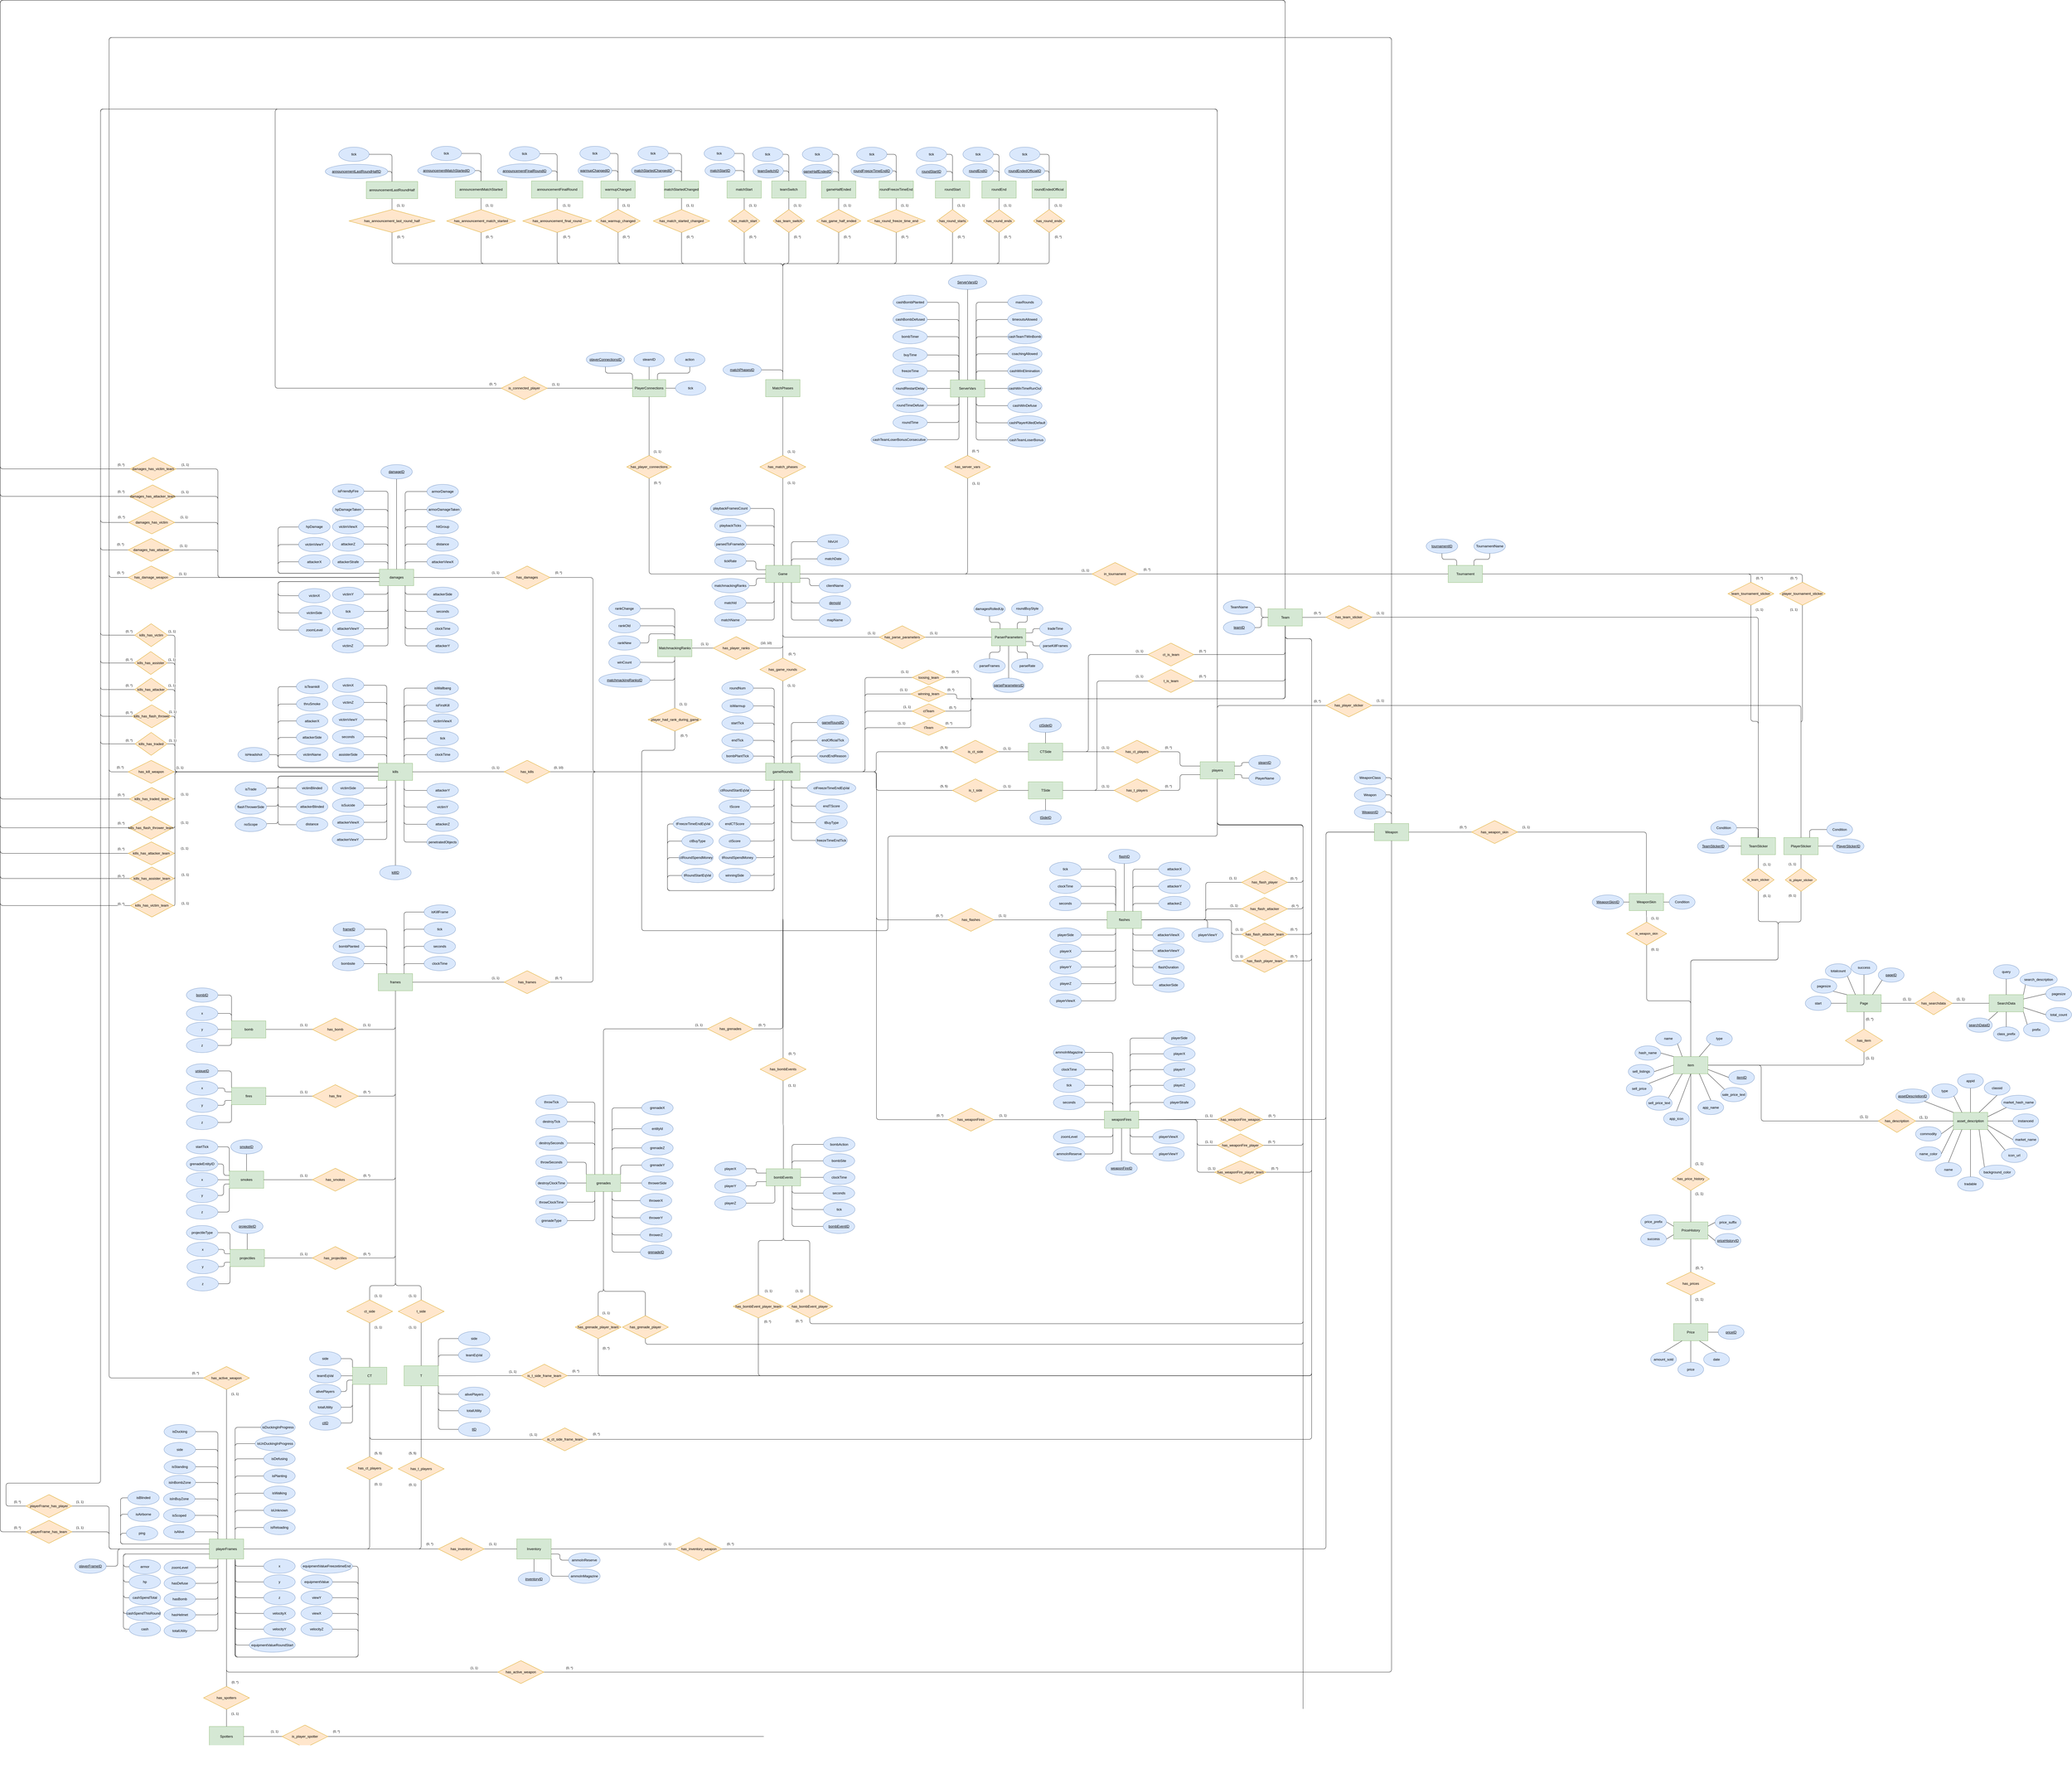 <mxfile version="24.7.17">
  <diagram name="Page-1" id="f0pjdbtWzRB_t6AFoRyi">
    <mxGraphModel dx="8915" dy="5285" grid="1" gridSize="10" guides="1" tooltips="1" connect="1" arrows="1" fold="1" page="1" pageScale="1" pageWidth="827" pageHeight="1169" math="0" shadow="0">
      <root>
        <mxCell id="0" />
        <mxCell id="1" parent="0" />
        <mxCell id="dTAQSlSTwRw2CF9vSG3f-19" style="edgeStyle=orthogonalEdgeStyle;shape=connector;curved=0;rounded=1;orthogonalLoop=1;jettySize=auto;html=1;exitX=0.5;exitY=0;exitDx=0;exitDy=0;entryX=0;entryY=0.5;entryDx=0;entryDy=0;strokeColor=default;align=center;verticalAlign=middle;fontFamily=Helvetica;fontSize=11;fontColor=default;labelBackgroundColor=default;endArrow=none;endFill=0;" parent="1" source="UFcKp591pS-7r12emrrE-184" target="dTAQSlSTwRw2CF9vSG3f-18" edge="1">
          <mxGeometry relative="1" as="geometry" />
        </mxCell>
        <mxCell id="DHpFSS2HNtnPKlIThnL9-766" value="Page" style="rounded=0;whiteSpace=wrap;html=1;fillColor=#d5e8d4;strokeColor=#82b366;" parent="1" vertex="1">
          <mxGeometry x="2919" y="1573.62" width="120" height="60" as="geometry" />
        </mxCell>
        <mxCell id="DHpFSS2HNtnPKlIThnL9-767" style="edgeStyle=none;shape=connector;rounded=0;orthogonalLoop=1;jettySize=auto;html=1;exitX=1;exitY=1;exitDx=0;exitDy=0;entryX=0.25;entryY=0;entryDx=0;entryDy=0;strokeColor=default;align=center;verticalAlign=middle;fontFamily=Helvetica;fontSize=11;fontColor=default;labelBackgroundColor=default;endArrow=none;endFill=0;" parent="1" source="DHpFSS2HNtnPKlIThnL9-768" target="DHpFSS2HNtnPKlIThnL9-766" edge="1">
          <mxGeometry relative="1" as="geometry" />
        </mxCell>
        <mxCell id="DHpFSS2HNtnPKlIThnL9-768" value="totalcount" style="ellipse;whiteSpace=wrap;html=1;fillColor=#dae8fc;strokeColor=#6c8ebf;" parent="1" vertex="1">
          <mxGeometry x="2844" y="1465.62" width="90" height="50" as="geometry" />
        </mxCell>
        <mxCell id="DHpFSS2HNtnPKlIThnL9-769" value="SearchData" style="rounded=0;whiteSpace=wrap;html=1;fillColor=#d5e8d4;strokeColor=#82b366;" parent="1" vertex="1">
          <mxGeometry x="3416" y="1573.62" width="120" height="60" as="geometry" />
        </mxCell>
        <mxCell id="DHpFSS2HNtnPKlIThnL9-770" style="edgeStyle=none;shape=connector;rounded=0;orthogonalLoop=1;jettySize=auto;html=1;exitX=0.5;exitY=1;exitDx=0;exitDy=0;entryX=0.5;entryY=0;entryDx=0;entryDy=0;strokeColor=default;align=center;verticalAlign=middle;fontFamily=Helvetica;fontSize=11;fontColor=default;labelBackgroundColor=default;endArrow=none;endFill=0;" parent="1" source="DHpFSS2HNtnPKlIThnL9-771" target="DHpFSS2HNtnPKlIThnL9-766" edge="1">
          <mxGeometry relative="1" as="geometry" />
        </mxCell>
        <mxCell id="DHpFSS2HNtnPKlIThnL9-771" value="&lt;span style=&quot;color: rgb(0, 0, 0); font-family: Helvetica; font-size: 12px; font-style: normal; font-variant-ligatures: normal; font-variant-caps: normal; font-weight: 400; letter-spacing: normal; orphans: 2; text-align: center; text-indent: 0px; text-transform: none; widows: 2; word-spacing: 0px; -webkit-text-stroke-width: 0px; white-space: normal; text-decoration-thickness: initial; text-decoration-style: initial; text-decoration-color: initial; float: none; display: inline !important;&quot;&gt;success&lt;/span&gt;" style="ellipse;whiteSpace=wrap;html=1;fillColor=#dae8fc;strokeColor=#6c8ebf;labelBackgroundColor=none;" parent="1" vertex="1">
          <mxGeometry x="2934" y="1453.62" width="90" height="50" as="geometry" />
        </mxCell>
        <mxCell id="DHpFSS2HNtnPKlIThnL9-772" style="edgeStyle=none;shape=connector;rounded=0;orthogonalLoop=1;jettySize=auto;html=1;exitX=1;exitY=1;exitDx=0;exitDy=0;entryX=0;entryY=0;entryDx=0;entryDy=0;strokeColor=default;align=center;verticalAlign=middle;fontFamily=Helvetica;fontSize=11;fontColor=default;labelBackgroundColor=default;endArrow=none;endFill=0;" parent="1" source="DHpFSS2HNtnPKlIThnL9-773" target="DHpFSS2HNtnPKlIThnL9-766" edge="1">
          <mxGeometry relative="1" as="geometry" />
        </mxCell>
        <mxCell id="DHpFSS2HNtnPKlIThnL9-773" value="pagesize" style="ellipse;whiteSpace=wrap;html=1;fillColor=#dae8fc;strokeColor=#6c8ebf;" parent="1" vertex="1">
          <mxGeometry x="2794" y="1518.62" width="90" height="50" as="geometry" />
        </mxCell>
        <mxCell id="DHpFSS2HNtnPKlIThnL9-774" style="edgeStyle=none;shape=connector;rounded=0;orthogonalLoop=1;jettySize=auto;html=1;exitX=1;exitY=0.5;exitDx=0;exitDy=0;entryX=0;entryY=0.5;entryDx=0;entryDy=0;strokeColor=default;align=center;verticalAlign=middle;fontFamily=Helvetica;fontSize=11;fontColor=default;labelBackgroundColor=default;endArrow=none;endFill=0;" parent="1" source="DHpFSS2HNtnPKlIThnL9-775" target="DHpFSS2HNtnPKlIThnL9-766" edge="1">
          <mxGeometry relative="1" as="geometry" />
        </mxCell>
        <mxCell id="DHpFSS2HNtnPKlIThnL9-775" value="start" style="ellipse;whiteSpace=wrap;html=1;fillColor=#dae8fc;strokeColor=#6c8ebf;" parent="1" vertex="1">
          <mxGeometry x="2774" y="1578.62" width="90" height="50" as="geometry" />
        </mxCell>
        <mxCell id="DHpFSS2HNtnPKlIThnL9-776" style="edgeStyle=none;shape=connector;rounded=0;orthogonalLoop=1;jettySize=auto;html=1;exitX=0.5;exitY=1;exitDx=0;exitDy=0;entryX=0.5;entryY=0;entryDx=0;entryDy=0;strokeColor=default;align=center;verticalAlign=middle;fontFamily=Helvetica;fontSize=11;fontColor=default;labelBackgroundColor=default;endArrow=none;endFill=0;" parent="1" source="DHpFSS2HNtnPKlIThnL9-777" target="DHpFSS2HNtnPKlIThnL9-769" edge="1">
          <mxGeometry relative="1" as="geometry" />
        </mxCell>
        <mxCell id="DHpFSS2HNtnPKlIThnL9-777" value="query" style="ellipse;whiteSpace=wrap;html=1;fillColor=#dae8fc;strokeColor=#6c8ebf;labelBackgroundColor=none;" parent="1" vertex="1">
          <mxGeometry x="3431" y="1468.62" width="90" height="50" as="geometry" />
        </mxCell>
        <mxCell id="DHpFSS2HNtnPKlIThnL9-778" style="edgeStyle=none;shape=connector;rounded=0;orthogonalLoop=1;jettySize=auto;html=1;exitX=0;exitY=0.5;exitDx=0;exitDy=0;entryX=1;entryY=0.75;entryDx=0;entryDy=0;strokeColor=default;align=center;verticalAlign=middle;fontFamily=Helvetica;fontSize=11;fontColor=default;labelBackgroundColor=default;endArrow=none;endFill=0;" parent="1" source="DHpFSS2HNtnPKlIThnL9-779" target="DHpFSS2HNtnPKlIThnL9-769" edge="1">
          <mxGeometry relative="1" as="geometry" />
        </mxCell>
        <mxCell id="DHpFSS2HNtnPKlIThnL9-779" value="total_count" style="ellipse;whiteSpace=wrap;html=1;fillColor=#dae8fc;strokeColor=#6c8ebf;labelBackgroundColor=none;" parent="1" vertex="1">
          <mxGeometry x="3614" y="1618.62" width="90" height="50" as="geometry" />
        </mxCell>
        <mxCell id="DHpFSS2HNtnPKlIThnL9-780" style="edgeStyle=none;shape=connector;rounded=0;orthogonalLoop=1;jettySize=auto;html=1;exitX=0;exitY=0.5;exitDx=0;exitDy=0;entryX=1;entryY=0.25;entryDx=0;entryDy=0;strokeColor=default;align=center;verticalAlign=middle;fontFamily=Helvetica;fontSize=11;fontColor=default;labelBackgroundColor=default;endArrow=none;endFill=0;" parent="1" source="DHpFSS2HNtnPKlIThnL9-781" target="DHpFSS2HNtnPKlIThnL9-769" edge="1">
          <mxGeometry relative="1" as="geometry" />
        </mxCell>
        <mxCell id="DHpFSS2HNtnPKlIThnL9-781" value="&lt;span style=&quot;color: rgb(0, 0, 0); font-family: Helvetica; font-size: 12px; font-style: normal; font-variant-ligatures: normal; font-variant-caps: normal; font-weight: 400; letter-spacing: normal; orphans: 2; text-align: center; text-indent: 0px; text-transform: none; widows: 2; word-spacing: 0px; -webkit-text-stroke-width: 0px; white-space: normal; text-decoration-thickness: initial; text-decoration-style: initial; text-decoration-color: initial; float: none; display: inline !important;&quot;&gt;pagesize&lt;/span&gt;" style="ellipse;whiteSpace=wrap;html=1;fillColor=#dae8fc;strokeColor=#6c8ebf;labelBackgroundColor=none;" parent="1" vertex="1">
          <mxGeometry x="3614" y="1545.62" width="90" height="50" as="geometry" />
        </mxCell>
        <mxCell id="DHpFSS2HNtnPKlIThnL9-782" style="edgeStyle=none;shape=connector;rounded=0;orthogonalLoop=1;jettySize=auto;html=1;exitX=0;exitY=1;exitDx=0;exitDy=0;entryX=1;entryY=0;entryDx=0;entryDy=0;strokeColor=default;align=center;verticalAlign=middle;fontFamily=Helvetica;fontSize=11;fontColor=default;labelBackgroundColor=default;endArrow=none;endFill=0;" parent="1" source="DHpFSS2HNtnPKlIThnL9-783" target="DHpFSS2HNtnPKlIThnL9-769" edge="1">
          <mxGeometry relative="1" as="geometry" />
        </mxCell>
        <mxCell id="DHpFSS2HNtnPKlIThnL9-783" value="search_description" style="ellipse;whiteSpace=wrap;html=1;fillColor=#dae8fc;strokeColor=#6c8ebf;labelBackgroundColor=none;" parent="1" vertex="1">
          <mxGeometry x="3524" y="1495.62" width="130" height="50" as="geometry" />
        </mxCell>
        <mxCell id="DHpFSS2HNtnPKlIThnL9-784" style="edgeStyle=none;shape=connector;rounded=0;orthogonalLoop=1;jettySize=auto;html=1;exitX=0;exitY=0;exitDx=0;exitDy=0;entryX=1;entryY=1;entryDx=0;entryDy=0;strokeColor=default;align=center;verticalAlign=middle;fontFamily=Helvetica;fontSize=11;fontColor=default;labelBackgroundColor=default;endArrow=none;endFill=0;" parent="1" source="DHpFSS2HNtnPKlIThnL9-785" target="DHpFSS2HNtnPKlIThnL9-769" edge="1">
          <mxGeometry relative="1" as="geometry" />
        </mxCell>
        <mxCell id="DHpFSS2HNtnPKlIThnL9-785" value="prefix" style="ellipse;whiteSpace=wrap;html=1;fillColor=#dae8fc;strokeColor=#6c8ebf;labelBackgroundColor=none;" parent="1" vertex="1">
          <mxGeometry x="3536" y="1670.62" width="90" height="50" as="geometry" />
        </mxCell>
        <mxCell id="DHpFSS2HNtnPKlIThnL9-787" value="class_prefix" style="ellipse;whiteSpace=wrap;html=1;fillColor=#dae8fc;strokeColor=#6c8ebf;labelBackgroundColor=none;" parent="1" vertex="1">
          <mxGeometry x="3431" y="1685.87" width="90" height="50" as="geometry" />
        </mxCell>
        <mxCell id="dTAQSlSTwRw2CF9vSG3f-9" style="edgeStyle=orthogonalEdgeStyle;shape=connector;curved=0;rounded=1;orthogonalLoop=1;jettySize=auto;html=1;exitX=1;exitY=0.5;exitDx=0;exitDy=0;entryX=0;entryY=0.5;entryDx=0;entryDy=0;strokeColor=default;align=center;verticalAlign=middle;fontFamily=Helvetica;fontSize=11;fontColor=default;labelBackgroundColor=default;endArrow=none;endFill=0;" parent="1" source="DHpFSS2HNtnPKlIThnL9-788" target="DHpFSS2HNtnPKlIThnL9-843" edge="1">
          <mxGeometry relative="1" as="geometry">
            <Array as="points">
              <mxPoint x="2620" y="1820" />
              <mxPoint x="2620" y="2015" />
            </Array>
          </mxGeometry>
        </mxCell>
        <mxCell id="dTAQSlSTwRw2CF9vSG3f-12" style="edgeStyle=orthogonalEdgeStyle;shape=connector;curved=0;rounded=1;orthogonalLoop=1;jettySize=auto;html=1;exitX=0.5;exitY=1;exitDx=0;exitDy=0;entryX=0.5;entryY=0;entryDx=0;entryDy=0;strokeColor=default;align=center;verticalAlign=middle;fontFamily=Helvetica;fontSize=11;fontColor=default;labelBackgroundColor=default;endArrow=none;endFill=0;" parent="1" source="DHpFSS2HNtnPKlIThnL9-788" target="dTAQSlSTwRw2CF9vSG3f-11" edge="1">
          <mxGeometry relative="1" as="geometry" />
        </mxCell>
        <mxCell id="dTAQSlSTwRw2CF9vSG3f-47" style="edgeStyle=orthogonalEdgeStyle;shape=connector;curved=0;rounded=1;orthogonalLoop=1;jettySize=auto;html=1;exitX=1;exitY=0.5;exitDx=0;exitDy=0;entryX=0.5;entryY=1;entryDx=0;entryDy=0;strokeColor=default;align=center;verticalAlign=middle;fontFamily=Helvetica;fontSize=11;fontColor=default;labelBackgroundColor=default;endArrow=none;endFill=0;" parent="1" source="DHpFSS2HNtnPKlIThnL9-788" target="DHpFSS2HNtnPKlIThnL9-833" edge="1">
          <mxGeometry relative="1" as="geometry">
            <Array as="points">
              <mxPoint x="2979" y="1820" />
            </Array>
          </mxGeometry>
        </mxCell>
        <mxCell id="DHpFSS2HNtnPKlIThnL9-788" value="item" style="rounded=0;whiteSpace=wrap;html=1;fillColor=#d5e8d4;strokeColor=#82b366;" parent="1" vertex="1">
          <mxGeometry x="2314" y="1789.87" width="120" height="60" as="geometry" />
        </mxCell>
        <mxCell id="DHpFSS2HNtnPKlIThnL9-789" style="edgeStyle=none;shape=connector;rounded=0;orthogonalLoop=1;jettySize=auto;html=1;exitX=1;exitY=1;exitDx=0;exitDy=0;entryX=0.25;entryY=0;entryDx=0;entryDy=0;strokeColor=default;align=center;verticalAlign=middle;fontFamily=Helvetica;fontSize=11;fontColor=default;labelBackgroundColor=default;endArrow=none;endFill=0;" parent="1" source="DHpFSS2HNtnPKlIThnL9-790" target="DHpFSS2HNtnPKlIThnL9-788" edge="1">
          <mxGeometry relative="1" as="geometry" />
        </mxCell>
        <mxCell id="DHpFSS2HNtnPKlIThnL9-790" value="name" style="ellipse;whiteSpace=wrap;html=1;fillColor=#dae8fc;strokeColor=#6c8ebf;" parent="1" vertex="1">
          <mxGeometry x="2251" y="1702.37" width="90" height="50" as="geometry" />
        </mxCell>
        <mxCell id="DHpFSS2HNtnPKlIThnL9-791" style="edgeStyle=none;shape=connector;rounded=0;orthogonalLoop=1;jettySize=auto;html=1;exitX=1;exitY=0.5;exitDx=0;exitDy=0;entryX=0;entryY=0;entryDx=0;entryDy=0;strokeColor=default;align=center;verticalAlign=middle;fontFamily=Helvetica;fontSize=11;fontColor=default;labelBackgroundColor=default;endArrow=none;endFill=0;" parent="1" source="DHpFSS2HNtnPKlIThnL9-792" target="DHpFSS2HNtnPKlIThnL9-788" edge="1">
          <mxGeometry relative="1" as="geometry" />
        </mxCell>
        <mxCell id="DHpFSS2HNtnPKlIThnL9-792" value="hash_name" style="ellipse;whiteSpace=wrap;html=1;fillColor=#dae8fc;strokeColor=#6c8ebf;" parent="1" vertex="1">
          <mxGeometry x="2179" y="1752.37" width="90" height="50" as="geometry" />
        </mxCell>
        <mxCell id="DHpFSS2HNtnPKlIThnL9-793" style="edgeStyle=none;shape=connector;rounded=0;orthogonalLoop=1;jettySize=auto;html=1;exitX=0.5;exitY=0;exitDx=0;exitDy=0;entryX=0.5;entryY=1;entryDx=0;entryDy=0;strokeColor=default;align=center;verticalAlign=middle;fontFamily=Helvetica;fontSize=11;fontColor=default;labelBackgroundColor=default;endArrow=none;endFill=0;" parent="1" source="DHpFSS2HNtnPKlIThnL9-794" target="DHpFSS2HNtnPKlIThnL9-788" edge="1">
          <mxGeometry relative="1" as="geometry" />
        </mxCell>
        <mxCell id="DHpFSS2HNtnPKlIThnL9-794" value="app_icon" style="ellipse;whiteSpace=wrap;html=1;fillColor=#dae8fc;strokeColor=#6c8ebf;" parent="1" vertex="1">
          <mxGeometry x="2279" y="1981.62" width="90" height="50" as="geometry" />
        </mxCell>
        <mxCell id="DHpFSS2HNtnPKlIThnL9-795" style="edgeStyle=none;shape=connector;rounded=0;orthogonalLoop=1;jettySize=auto;html=1;exitX=1;exitY=0;exitDx=0;exitDy=0;entryX=0.25;entryY=1;entryDx=0;entryDy=0;strokeColor=default;align=center;verticalAlign=middle;fontFamily=Helvetica;fontSize=11;fontColor=default;labelBackgroundColor=default;endArrow=none;endFill=0;" parent="1" source="DHpFSS2HNtnPKlIThnL9-796" target="DHpFSS2HNtnPKlIThnL9-788" edge="1">
          <mxGeometry relative="1" as="geometry" />
        </mxCell>
        <mxCell id="DHpFSS2HNtnPKlIThnL9-796" value="sell_price_text" style="ellipse;whiteSpace=wrap;html=1;fillColor=#dae8fc;strokeColor=#6c8ebf;" parent="1" vertex="1">
          <mxGeometry x="2219" y="1927.37" width="90" height="50" as="geometry" />
        </mxCell>
        <mxCell id="DHpFSS2HNtnPKlIThnL9-797" style="edgeStyle=none;shape=connector;rounded=0;orthogonalLoop=1;jettySize=auto;html=1;exitX=1;exitY=0;exitDx=0;exitDy=0;entryX=0;entryY=1;entryDx=0;entryDy=0;strokeColor=default;align=center;verticalAlign=middle;fontFamily=Helvetica;fontSize=11;fontColor=default;labelBackgroundColor=default;endArrow=none;endFill=0;" parent="1" source="DHpFSS2HNtnPKlIThnL9-798" target="DHpFSS2HNtnPKlIThnL9-788" edge="1">
          <mxGeometry relative="1" as="geometry" />
        </mxCell>
        <mxCell id="DHpFSS2HNtnPKlIThnL9-798" value="sell_price" style="ellipse;whiteSpace=wrap;html=1;fillColor=#dae8fc;strokeColor=#6c8ebf;" parent="1" vertex="1">
          <mxGeometry x="2149" y="1877.37" width="90" height="50" as="geometry" />
        </mxCell>
        <mxCell id="DHpFSS2HNtnPKlIThnL9-799" style="edgeStyle=none;shape=connector;rounded=0;orthogonalLoop=1;jettySize=auto;html=1;exitX=1;exitY=0.5;exitDx=0;exitDy=0;entryX=0;entryY=0.5;entryDx=0;entryDy=0;strokeColor=default;align=center;verticalAlign=middle;fontFamily=Helvetica;fontSize=11;fontColor=default;labelBackgroundColor=default;endArrow=none;endFill=0;" parent="1" source="DHpFSS2HNtnPKlIThnL9-800" target="DHpFSS2HNtnPKlIThnL9-788" edge="1">
          <mxGeometry relative="1" as="geometry" />
        </mxCell>
        <mxCell id="DHpFSS2HNtnPKlIThnL9-800" value="sell_listings" style="ellipse;whiteSpace=wrap;html=1;fillColor=#dae8fc;strokeColor=#6c8ebf;" parent="1" vertex="1">
          <mxGeometry x="2156" y="1817.37" width="90" height="50" as="geometry" />
        </mxCell>
        <mxCell id="DHpFSS2HNtnPKlIThnL9-801" style="rounded=0;orthogonalLoop=1;jettySize=auto;html=1;exitX=0.5;exitY=0;exitDx=0;exitDy=0;entryX=0.75;entryY=1;entryDx=0;entryDy=0;endArrow=none;endFill=0;" parent="1" source="DHpFSS2HNtnPKlIThnL9-802" target="DHpFSS2HNtnPKlIThnL9-788" edge="1">
          <mxGeometry relative="1" as="geometry" />
        </mxCell>
        <mxCell id="DHpFSS2HNtnPKlIThnL9-802" value="app_name" style="ellipse;whiteSpace=wrap;html=1;fillColor=#dae8fc;strokeColor=#6c8ebf;" parent="1" vertex="1">
          <mxGeometry x="2399" y="1942.62" width="90" height="50" as="geometry" />
        </mxCell>
        <mxCell id="DHpFSS2HNtnPKlIThnL9-803" style="rounded=0;orthogonalLoop=1;jettySize=auto;html=1;exitX=0;exitY=0;exitDx=0;exitDy=0;entryX=1;entryY=1;entryDx=0;entryDy=0;endArrow=none;endFill=0;" parent="1" source="DHpFSS2HNtnPKlIThnL9-804" target="DHpFSS2HNtnPKlIThnL9-788" edge="1">
          <mxGeometry relative="1" as="geometry" />
        </mxCell>
        <mxCell id="DHpFSS2HNtnPKlIThnL9-804" value="sale_price_text" style="ellipse;whiteSpace=wrap;html=1;fillColor=#dae8fc;strokeColor=#6c8ebf;" parent="1" vertex="1">
          <mxGeometry x="2479" y="1897.62" width="90" height="50" as="geometry" />
        </mxCell>
        <mxCell id="DHpFSS2HNtnPKlIThnL9-805" value="asset_description" style="rounded=0;whiteSpace=wrap;html=1;fillColor=#d5e8d4;strokeColor=#82b366;" parent="1" vertex="1">
          <mxGeometry x="3291" y="1984.87" width="120" height="60" as="geometry" />
        </mxCell>
        <mxCell id="DHpFSS2HNtnPKlIThnL9-806" style="edgeStyle=none;shape=connector;rounded=0;orthogonalLoop=1;jettySize=auto;html=1;exitX=0.5;exitY=1;exitDx=0;exitDy=0;entryX=0.5;entryY=0;entryDx=0;entryDy=0;strokeColor=default;align=center;verticalAlign=middle;fontFamily=Helvetica;fontSize=11;fontColor=default;labelBackgroundColor=default;endArrow=none;endFill=0;" parent="1" source="DHpFSS2HNtnPKlIThnL9-807" target="DHpFSS2HNtnPKlIThnL9-805" edge="1">
          <mxGeometry relative="1" as="geometry" />
        </mxCell>
        <mxCell id="DHpFSS2HNtnPKlIThnL9-807" value="appid" style="ellipse;whiteSpace=wrap;html=1;fillColor=#dae8fc;strokeColor=#6c8ebf;" parent="1" vertex="1">
          <mxGeometry x="3306" y="1849.87" width="90" height="50" as="geometry" />
        </mxCell>
        <mxCell id="DHpFSS2HNtnPKlIThnL9-808" style="edgeStyle=none;shape=connector;rounded=0;orthogonalLoop=1;jettySize=auto;html=1;exitX=0.5;exitY=1;exitDx=0;exitDy=0;entryX=0.75;entryY=0;entryDx=0;entryDy=0;strokeColor=default;align=center;verticalAlign=middle;fontFamily=Helvetica;fontSize=11;fontColor=default;labelBackgroundColor=default;endArrow=none;endFill=0;" parent="1" source="DHpFSS2HNtnPKlIThnL9-809" target="DHpFSS2HNtnPKlIThnL9-805" edge="1">
          <mxGeometry relative="1" as="geometry" />
        </mxCell>
        <mxCell id="DHpFSS2HNtnPKlIThnL9-809" value="classid" style="ellipse;whiteSpace=wrap;html=1;fillColor=#dae8fc;strokeColor=#6c8ebf;" parent="1" vertex="1">
          <mxGeometry x="3399" y="1874.87" width="90" height="50" as="geometry" />
        </mxCell>
        <mxCell id="DHpFSS2HNtnPKlIThnL9-810" style="edgeStyle=none;shape=connector;rounded=0;orthogonalLoop=1;jettySize=auto;html=1;exitX=0;exitY=0.5;exitDx=0;exitDy=0;entryX=1;entryY=0.5;entryDx=0;entryDy=0;strokeColor=default;align=center;verticalAlign=middle;fontFamily=Helvetica;fontSize=11;fontColor=default;labelBackgroundColor=default;endArrow=none;endFill=0;" parent="1" source="DHpFSS2HNtnPKlIThnL9-811" target="DHpFSS2HNtnPKlIThnL9-805" edge="1">
          <mxGeometry relative="1" as="geometry" />
        </mxCell>
        <mxCell id="DHpFSS2HNtnPKlIThnL9-811" value="instanceid" style="ellipse;whiteSpace=wrap;html=1;fillColor=#dae8fc;strokeColor=#6c8ebf;" parent="1" vertex="1">
          <mxGeometry x="3499" y="1989.87" width="90" height="50" as="geometry" />
        </mxCell>
        <mxCell id="DHpFSS2HNtnPKlIThnL9-812" style="edgeStyle=none;shape=connector;rounded=0;orthogonalLoop=1;jettySize=auto;html=1;exitX=0;exitY=0;exitDx=0;exitDy=0;entryX=0.75;entryY=1;entryDx=0;entryDy=0;strokeColor=default;align=center;verticalAlign=middle;fontFamily=Helvetica;fontSize=11;fontColor=default;labelBackgroundColor=default;endArrow=none;endFill=0;" parent="1" source="DHpFSS2HNtnPKlIThnL9-813" target="DHpFSS2HNtnPKlIThnL9-805" edge="1">
          <mxGeometry relative="1" as="geometry" />
        </mxCell>
        <mxCell id="DHpFSS2HNtnPKlIThnL9-813" value="background_color" style="ellipse;whiteSpace=wrap;html=1;fillColor=#dae8fc;strokeColor=#6c8ebf;" parent="1" vertex="1">
          <mxGeometry x="3381.5" y="2168.87" width="125" height="50" as="geometry" />
        </mxCell>
        <mxCell id="DHpFSS2HNtnPKlIThnL9-814" style="edgeStyle=none;shape=connector;rounded=0;orthogonalLoop=1;jettySize=auto;html=1;exitX=0;exitY=0;exitDx=0;exitDy=0;entryX=1;entryY=1;entryDx=0;entryDy=0;strokeColor=default;align=center;verticalAlign=middle;fontFamily=Helvetica;fontSize=11;fontColor=default;labelBackgroundColor=default;endArrow=none;endFill=0;" parent="1" source="DHpFSS2HNtnPKlIThnL9-815" target="DHpFSS2HNtnPKlIThnL9-805" edge="1">
          <mxGeometry relative="1" as="geometry" />
        </mxCell>
        <mxCell id="DHpFSS2HNtnPKlIThnL9-815" value="icon_url" style="ellipse;whiteSpace=wrap;html=1;fillColor=#dae8fc;strokeColor=#6c8ebf;" parent="1" vertex="1">
          <mxGeometry x="3459" y="2109.87" width="90" height="50" as="geometry" />
        </mxCell>
        <mxCell id="DHpFSS2HNtnPKlIThnL9-816" style="edgeStyle=none;shape=connector;rounded=0;orthogonalLoop=1;jettySize=auto;html=1;exitX=0.5;exitY=0;exitDx=0;exitDy=0;strokeColor=default;align=center;verticalAlign=middle;fontFamily=Helvetica;fontSize=11;fontColor=default;labelBackgroundColor=default;endArrow=none;endFill=0;entryX=0.5;entryY=1;entryDx=0;entryDy=0;" parent="1" source="DHpFSS2HNtnPKlIThnL9-817" target="DHpFSS2HNtnPKlIThnL9-805" edge="1">
          <mxGeometry relative="1" as="geometry">
            <mxPoint x="3349" y="2099.87" as="targetPoint" />
          </mxGeometry>
        </mxCell>
        <mxCell id="DHpFSS2HNtnPKlIThnL9-817" value="tradable" style="ellipse;whiteSpace=wrap;html=1;fillColor=#dae8fc;strokeColor=#6c8ebf;" parent="1" vertex="1">
          <mxGeometry x="3306" y="2209.87" width="90" height="50" as="geometry" />
        </mxCell>
        <mxCell id="DHpFSS2HNtnPKlIThnL9-818" style="edgeStyle=none;shape=connector;rounded=0;orthogonalLoop=1;jettySize=auto;html=1;exitX=0.5;exitY=0;exitDx=0;exitDy=0;entryX=0.25;entryY=1;entryDx=0;entryDy=0;strokeColor=default;align=center;verticalAlign=middle;fontFamily=Helvetica;fontSize=11;fontColor=default;labelBackgroundColor=default;endArrow=none;endFill=0;" parent="1" source="DHpFSS2HNtnPKlIThnL9-819" target="DHpFSS2HNtnPKlIThnL9-805" edge="1">
          <mxGeometry relative="1" as="geometry" />
        </mxCell>
        <mxCell id="DHpFSS2HNtnPKlIThnL9-819" value="name" style="ellipse;whiteSpace=wrap;html=1;fillColor=#dae8fc;strokeColor=#6c8ebf;" parent="1" vertex="1">
          <mxGeometry x="3229" y="2159.87" width="90" height="50" as="geometry" />
        </mxCell>
        <mxCell id="DHpFSS2HNtnPKlIThnL9-820" style="edgeStyle=none;shape=connector;rounded=0;orthogonalLoop=1;jettySize=auto;html=1;exitX=1;exitY=0.5;exitDx=0;exitDy=0;entryX=0;entryY=1;entryDx=0;entryDy=0;strokeColor=default;align=center;verticalAlign=middle;fontFamily=Helvetica;fontSize=11;fontColor=default;labelBackgroundColor=default;endArrow=none;endFill=0;" parent="1" source="DHpFSS2HNtnPKlIThnL9-821" target="DHpFSS2HNtnPKlIThnL9-805" edge="1">
          <mxGeometry relative="1" as="geometry" />
        </mxCell>
        <mxCell id="DHpFSS2HNtnPKlIThnL9-821" value="name_color" style="ellipse;whiteSpace=wrap;html=1;fillColor=#dae8fc;strokeColor=#6c8ebf;" parent="1" vertex="1">
          <mxGeometry x="3159" y="2104.87" width="90" height="50" as="geometry" />
        </mxCell>
        <mxCell id="DHpFSS2HNtnPKlIThnL9-822" style="edgeStyle=none;shape=connector;rounded=0;orthogonalLoop=1;jettySize=auto;html=1;exitX=1;exitY=1;exitDx=0;exitDy=0;entryX=0.25;entryY=0;entryDx=0;entryDy=0;strokeColor=default;align=center;verticalAlign=middle;fontFamily=Helvetica;fontSize=11;fontColor=default;labelBackgroundColor=default;endArrow=none;endFill=0;" parent="1" source="DHpFSS2HNtnPKlIThnL9-823" target="DHpFSS2HNtnPKlIThnL9-805" edge="1">
          <mxGeometry relative="1" as="geometry" />
        </mxCell>
        <mxCell id="DHpFSS2HNtnPKlIThnL9-823" value="type" style="ellipse;whiteSpace=wrap;html=1;fillColor=#dae8fc;strokeColor=#6c8ebf;" parent="1" vertex="1">
          <mxGeometry x="3216" y="1884.87" width="90" height="50" as="geometry" />
        </mxCell>
        <mxCell id="DHpFSS2HNtnPKlIThnL9-824" style="edgeStyle=none;shape=connector;rounded=0;orthogonalLoop=1;jettySize=auto;html=1;exitX=0;exitY=0.5;exitDx=0;exitDy=0;entryX=1;entryY=0.75;entryDx=0;entryDy=0;strokeColor=default;align=center;verticalAlign=middle;fontFamily=Helvetica;fontSize=11;fontColor=default;labelBackgroundColor=default;endArrow=none;endFill=0;" parent="1" source="DHpFSS2HNtnPKlIThnL9-825" target="DHpFSS2HNtnPKlIThnL9-805" edge="1">
          <mxGeometry relative="1" as="geometry" />
        </mxCell>
        <mxCell id="DHpFSS2HNtnPKlIThnL9-825" value="market_name" style="ellipse;whiteSpace=wrap;html=1;fillColor=#dae8fc;strokeColor=#6c8ebf;" parent="1" vertex="1">
          <mxGeometry x="3499" y="2054.87" width="90" height="50" as="geometry" />
        </mxCell>
        <mxCell id="DHpFSS2HNtnPKlIThnL9-826" style="edgeStyle=none;shape=connector;rounded=0;orthogonalLoop=1;jettySize=auto;html=1;exitX=0;exitY=1;exitDx=0;exitDy=0;entryX=1;entryY=0.25;entryDx=0;entryDy=0;strokeColor=default;align=center;verticalAlign=middle;fontFamily=Helvetica;fontSize=11;fontColor=default;labelBackgroundColor=default;endArrow=none;endFill=0;" parent="1" source="DHpFSS2HNtnPKlIThnL9-827" target="DHpFSS2HNtnPKlIThnL9-805" edge="1">
          <mxGeometry relative="1" as="geometry" />
        </mxCell>
        <mxCell id="DHpFSS2HNtnPKlIThnL9-827" value="market_hash_name" style="ellipse;whiteSpace=wrap;html=1;fillColor=#dae8fc;strokeColor=#6c8ebf;" parent="1" vertex="1">
          <mxGeometry x="3459" y="1924.87" width="120" height="50" as="geometry" />
        </mxCell>
        <mxCell id="DHpFSS2HNtnPKlIThnL9-828" style="edgeStyle=none;shape=connector;rounded=0;orthogonalLoop=1;jettySize=auto;html=1;exitX=1;exitY=0.5;exitDx=0;exitDy=0;entryX=0;entryY=0.75;entryDx=0;entryDy=0;strokeColor=default;align=center;verticalAlign=middle;fontFamily=Helvetica;fontSize=11;fontColor=default;labelBackgroundColor=default;endArrow=none;endFill=0;" parent="1" source="DHpFSS2HNtnPKlIThnL9-829" target="DHpFSS2HNtnPKlIThnL9-805" edge="1">
          <mxGeometry relative="1" as="geometry" />
        </mxCell>
        <mxCell id="DHpFSS2HNtnPKlIThnL9-829" value="commodity" style="ellipse;whiteSpace=wrap;html=1;fillColor=#dae8fc;strokeColor=#6c8ebf;" parent="1" vertex="1">
          <mxGeometry x="3159" y="2034.87" width="90" height="50" as="geometry" />
        </mxCell>
        <mxCell id="DHpFSS2HNtnPKlIThnL9-831" style="edgeStyle=orthogonalEdgeStyle;shape=connector;curved=0;rounded=1;orthogonalLoop=1;jettySize=auto;html=1;exitX=0.5;exitY=1;exitDx=0;exitDy=0;entryX=0.5;entryY=0;entryDx=0;entryDy=0;strokeColor=default;align=center;verticalAlign=middle;fontFamily=Helvetica;fontSize=12;fontColor=default;fontStyle=0;labelBorderColor=none;labelBackgroundColor=default;endArrow=none;endFill=0;" parent="1" source="DHpFSS2HNtnPKlIThnL9-766" target="DHpFSS2HNtnPKlIThnL9-833" edge="1">
          <mxGeometry relative="1" as="geometry">
            <mxPoint x="2979" y="1633.62" as="sourcePoint" />
          </mxGeometry>
        </mxCell>
        <mxCell id="DHpFSS2HNtnPKlIThnL9-833" value="has_item" style="rhombus;whiteSpace=wrap;html=1;rounded=0;shadow=0;glass=0;strokeColor=#d79b00;align=center;verticalAlign=middle;spacingLeft=4;spacingRight=4;fontFamily=Helvetica;fontSize=12;labelBorderColor=none;fillColor=#ffe6cc;" parent="1" vertex="1">
          <mxGeometry x="2914" y="1694" width="130" height="80" as="geometry" />
        </mxCell>
        <mxCell id="DHpFSS2HNtnPKlIThnL9-834" value="(0, *)" style="text;html=1;align=center;verticalAlign=middle;whiteSpace=wrap;rounded=0;fontFamily=Helvetica;fontSize=12;fontColor=default;fontStyle=0;labelBorderColor=none;labelBackgroundColor=default;" parent="1" vertex="1">
          <mxGeometry x="2969" y="1643.62" width="60" height="30" as="geometry" />
        </mxCell>
        <mxCell id="DHpFSS2HNtnPKlIThnL9-836" style="edgeStyle=orthogonalEdgeStyle;rounded=1;orthogonalLoop=1;jettySize=auto;html=1;exitX=0;exitY=0.5;exitDx=0;exitDy=0;entryX=1;entryY=0.5;entryDx=0;entryDy=0;fontFamily=Helvetica;fontSize=12;fontColor=default;fontStyle=0;labelBorderColor=none;curved=0;endArrow=none;endFill=0;" parent="1" source="DHpFSS2HNtnPKlIThnL9-838" target="DHpFSS2HNtnPKlIThnL9-766" edge="1">
          <mxGeometry relative="1" as="geometry">
            <mxPoint x="3047" y="1603.62" as="targetPoint" />
          </mxGeometry>
        </mxCell>
        <mxCell id="DHpFSS2HNtnPKlIThnL9-837" style="edgeStyle=orthogonalEdgeStyle;shape=connector;curved=0;rounded=1;orthogonalLoop=1;jettySize=auto;html=1;exitX=1;exitY=0.5;exitDx=0;exitDy=0;strokeColor=default;align=center;verticalAlign=middle;fontFamily=Helvetica;fontSize=12;fontColor=default;fontStyle=0;labelBorderColor=none;labelBackgroundColor=default;endArrow=none;endFill=0;entryX=0;entryY=0.5;entryDx=0;entryDy=0;" parent="1" source="DHpFSS2HNtnPKlIThnL9-838" target="DHpFSS2HNtnPKlIThnL9-769" edge="1">
          <mxGeometry relative="1" as="geometry">
            <mxPoint x="3414" y="1603.62" as="targetPoint" />
          </mxGeometry>
        </mxCell>
        <mxCell id="DHpFSS2HNtnPKlIThnL9-838" value="has_searchdata" style="rhombus;whiteSpace=wrap;html=1;rounded=0;shadow=0;glass=0;strokeColor=#d79b00;align=center;verticalAlign=middle;spacingLeft=4;spacingRight=4;fontFamily=Helvetica;fontSize=12;labelBorderColor=none;fillColor=#ffe6cc;" parent="1" vertex="1">
          <mxGeometry x="3157" y="1563.62" width="130" height="80" as="geometry" />
        </mxCell>
        <mxCell id="DHpFSS2HNtnPKlIThnL9-839" value="(1, 1)" style="text;html=1;align=center;verticalAlign=middle;whiteSpace=wrap;rounded=0;fontFamily=Helvetica;fontSize=12;fontColor=default;fontStyle=0;labelBorderColor=none;labelBackgroundColor=default;" parent="1" vertex="1">
          <mxGeometry x="3099" y="1573.62" width="60" height="30" as="geometry" />
        </mxCell>
        <mxCell id="DHpFSS2HNtnPKlIThnL9-840" value="(1, 1)" style="text;html=1;align=center;verticalAlign=middle;whiteSpace=wrap;rounded=0;fontFamily=Helvetica;fontSize=12;fontColor=default;fontStyle=0;labelBorderColor=none;labelBackgroundColor=default;" parent="1" vertex="1">
          <mxGeometry x="3287" y="1573.62" width="60" height="30" as="geometry" />
        </mxCell>
        <mxCell id="DHpFSS2HNtnPKlIThnL9-842" style="edgeStyle=orthogonalEdgeStyle;shape=connector;curved=0;rounded=1;orthogonalLoop=1;jettySize=auto;html=1;exitX=1;exitY=0.5;exitDx=0;exitDy=0;entryX=0;entryY=0.5;entryDx=0;entryDy=0;strokeColor=default;align=center;verticalAlign=middle;fontFamily=Helvetica;fontSize=12;fontColor=default;fontStyle=0;labelBorderColor=none;labelBackgroundColor=default;endArrow=none;endFill=0;" parent="1" source="DHpFSS2HNtnPKlIThnL9-843" target="DHpFSS2HNtnPKlIThnL9-805" edge="1">
          <mxGeometry relative="1" as="geometry">
            <mxPoint x="3286" y="2014.87" as="targetPoint" />
          </mxGeometry>
        </mxCell>
        <mxCell id="DHpFSS2HNtnPKlIThnL9-843" value="has_description" style="rhombus;whiteSpace=wrap;html=1;rounded=0;shadow=0;glass=0;strokeColor=#d79b00;align=center;verticalAlign=middle;spacingLeft=4;spacingRight=4;fontFamily=Helvetica;fontSize=12;labelBorderColor=none;fillColor=#ffe6cc;" parent="1" vertex="1">
          <mxGeometry x="3029" y="1974.87" width="130" height="80" as="geometry" />
        </mxCell>
        <mxCell id="DHpFSS2HNtnPKlIThnL9-845" value="(1, 1)" style="text;html=1;align=center;verticalAlign=middle;whiteSpace=wrap;rounded=0;fontFamily=Helvetica;fontSize=12;fontColor=default;fontStyle=0;labelBorderColor=none;labelBackgroundColor=default;" parent="1" vertex="1">
          <mxGeometry x="3157" y="1987.37" width="60" height="30" as="geometry" />
        </mxCell>
        <mxCell id="DHpFSS2HNtnPKlIThnL9-846" value="PriceHistory&lt;span style=&quot;color: rgba(0, 0, 0, 0); font-family: monospace; font-size: 0px; text-align: start; text-wrap: nowrap;&quot;&gt;%3CmxGraphModel%3E%3Croot%3E%3CmxCell%20id%3D%220%22%2F%3E%3CmxCell%20id%3D%221%22%20parent%3D%220%22%2F%3E%3CmxCell%20id%3D%222%22%20value%3D%22Page%22%20style%3D%22rounded%3D0%3BwhiteSpace%3Dwrap%3Bhtml%3D1%3BfillColor%3D%23d5e8d4%3BstrokeColor%3D%2382b366%3B%22%20vertex%3D%221%22%20parent%3D%221%22%3E%3CmxGeometry%20x%3D%22-1035%22%20y%3D%22680%22%20width%3D%22120%22%20height%3D%2260%22%20as%3D%22geometry%22%2F%3E%3C%2FmxCell%3E%3CmxCell%20id%3D%223%22%20value%3D%22%26lt%3Bspan%20style%3D%26quot%3Bcolor%3A%20rgb(0%2C%200%2C%200)%3B%20font-family%3A%20Helvetica%3B%20font-size%3A%2012px%3B%20font-style%3A%20normal%3B%20font-variant-ligatures%3A%20normal%3B%20font-variant-caps%3A%20normal%3B%20font-weight%3A%20400%3B%20letter-spacing%3A%20normal%3B%20orphans%3A%202%3B%20text-align%3A%20center%3B%20text-indent%3A%200px%3B%20text-transform%3A%20none%3B%20widows%3A%202%3B%20word-spacing%3A%200px%3B%20-webkit-text-stroke-width%3A%200px%3B%20white-space%3A%20normal%3B%20text-decoration-thickness%3A%20initial%3B%20text-decoration-style%3A%20initial%3B%20text-decoration-color%3A%20initial%3B%20float%3A%20none%3B%20display%3A%20inline%20!important%3B%26quot%3B%26gt%3Bsuccess%26lt%3B%2Fspan%26gt%3B%22%20style%3D%22ellipse%3BwhiteSpace%3Dwrap%3Bhtml%3D1%3BfillColor%3D%23dae8fc%3BstrokeColor%3D%236c8ebf%3BlabelBackgroundColor%3Dnone%3B%22%20vertex%3D%221%22%20parent%3D%221%22%3E%3CmxGeometry%20x%3D%22-1020%22%20y%3D%22545%22%20width%3D%2290%22%20height%3D%2250%22%20as%3D%22geometry%22%2F%3E%3C%2FmxCell%3E%3C%2Froot%3E%3C%2FmxGraphModel%3E&lt;/span&gt;" style="rounded=0;whiteSpace=wrap;html=1;fillColor=#d5e8d4;strokeColor=#82b366;" parent="1" vertex="1">
          <mxGeometry x="2314" y="2367.37" width="120" height="60" as="geometry" />
        </mxCell>
        <mxCell id="DHpFSS2HNtnPKlIThnL9-847" style="edgeStyle=none;shape=connector;rounded=0;orthogonalLoop=1;jettySize=auto;html=1;exitX=1;exitY=0.5;exitDx=0;exitDy=0;entryX=0;entryY=0.75;entryDx=0;entryDy=0;strokeColor=default;align=center;verticalAlign=middle;fontFamily=Helvetica;fontSize=11;fontColor=default;labelBackgroundColor=default;endArrow=none;endFill=0;" parent="1" source="DHpFSS2HNtnPKlIThnL9-848" target="DHpFSS2HNtnPKlIThnL9-846" edge="1">
          <mxGeometry relative="1" as="geometry" />
        </mxCell>
        <mxCell id="DHpFSS2HNtnPKlIThnL9-848" value="&lt;span style=&quot;color: rgb(0, 0, 0); font-family: Helvetica; font-size: 12px; font-style: normal; font-variant-ligatures: normal; font-variant-caps: normal; font-weight: 400; letter-spacing: normal; orphans: 2; text-align: center; text-indent: 0px; text-transform: none; widows: 2; word-spacing: 0px; -webkit-text-stroke-width: 0px; white-space: normal; text-decoration-thickness: initial; text-decoration-style: initial; text-decoration-color: initial; float: none; display: inline !important;&quot;&gt;success&lt;/span&gt;" style="ellipse;whiteSpace=wrap;html=1;fillColor=#dae8fc;strokeColor=#6c8ebf;labelBackgroundColor=none;" parent="1" vertex="1">
          <mxGeometry x="2199" y="2402.37" width="90" height="50" as="geometry" />
        </mxCell>
        <mxCell id="DHpFSS2HNtnPKlIThnL9-849" style="edgeStyle=none;shape=connector;rounded=0;orthogonalLoop=1;jettySize=auto;html=1;exitX=0.5;exitY=1;exitDx=0;exitDy=0;entryX=0.5;entryY=0;entryDx=0;entryDy=0;strokeColor=default;align=center;verticalAlign=middle;fontFamily=Helvetica;fontSize=11;fontColor=default;labelBackgroundColor=default;endArrow=none;endFill=0;" parent="1" source="DHpFSS2HNtnPKlIThnL9-852" target="DHpFSS2HNtnPKlIThnL9-858" edge="1">
          <mxGeometry relative="1" as="geometry" />
        </mxCell>
        <mxCell id="DHpFSS2HNtnPKlIThnL9-850" style="edgeStyle=none;shape=connector;rounded=0;orthogonalLoop=1;jettySize=auto;html=1;exitX=0.75;exitY=1;exitDx=0;exitDy=0;entryX=0.5;entryY=0;entryDx=0;entryDy=0;strokeColor=default;align=center;verticalAlign=middle;fontFamily=Helvetica;fontSize=11;fontColor=default;labelBackgroundColor=default;endArrow=none;endFill=0;" parent="1" source="DHpFSS2HNtnPKlIThnL9-852" target="DHpFSS2HNtnPKlIThnL9-857" edge="1">
          <mxGeometry relative="1" as="geometry" />
        </mxCell>
        <mxCell id="DHpFSS2HNtnPKlIThnL9-851" style="edgeStyle=none;shape=connector;rounded=0;orthogonalLoop=1;jettySize=auto;html=1;exitX=0.25;exitY=1;exitDx=0;exitDy=0;entryX=0.5;entryY=0;entryDx=0;entryDy=0;strokeColor=default;align=center;verticalAlign=middle;fontFamily=Helvetica;fontSize=11;fontColor=default;labelBackgroundColor=default;endArrow=none;endFill=0;" parent="1" source="DHpFSS2HNtnPKlIThnL9-852" target="DHpFSS2HNtnPKlIThnL9-859" edge="1">
          <mxGeometry relative="1" as="geometry" />
        </mxCell>
        <mxCell id="DHpFSS2HNtnPKlIThnL9-852" value="Price" style="rounded=0;whiteSpace=wrap;html=1;fillColor=#d5e8d4;strokeColor=#82b366;" parent="1" vertex="1">
          <mxGeometry x="2314" y="2722.62" width="120" height="60" as="geometry" />
        </mxCell>
        <mxCell id="DHpFSS2HNtnPKlIThnL9-853" style="edgeStyle=none;shape=connector;rounded=0;orthogonalLoop=1;jettySize=auto;html=1;exitX=1;exitY=0.5;exitDx=0;exitDy=0;entryX=0;entryY=0.25;entryDx=0;entryDy=0;strokeColor=default;align=center;verticalAlign=middle;fontFamily=Helvetica;fontSize=11;fontColor=default;labelBackgroundColor=default;endArrow=none;endFill=0;" parent="1" source="DHpFSS2HNtnPKlIThnL9-854" target="DHpFSS2HNtnPKlIThnL9-846" edge="1">
          <mxGeometry relative="1" as="geometry" />
        </mxCell>
        <mxCell id="DHpFSS2HNtnPKlIThnL9-854" value="&lt;span style=&quot;color: rgb(0, 0, 0); font-family: Helvetica; font-size: 12px; font-style: normal; font-variant-ligatures: normal; font-variant-caps: normal; font-weight: 400; letter-spacing: normal; orphans: 2; text-align: center; text-indent: 0px; text-transform: none; widows: 2; word-spacing: 0px; -webkit-text-stroke-width: 0px; white-space: normal; text-decoration-thickness: initial; text-decoration-style: initial; text-decoration-color: initial; float: none; display: inline !important;&quot;&gt;price_prefix&lt;/span&gt;" style="ellipse;whiteSpace=wrap;html=1;fillColor=#dae8fc;strokeColor=#6c8ebf;labelBackgroundColor=none;" parent="1" vertex="1">
          <mxGeometry x="2199" y="2342.37" width="90" height="50" as="geometry" />
        </mxCell>
        <mxCell id="DHpFSS2HNtnPKlIThnL9-855" style="edgeStyle=none;shape=connector;rounded=0;orthogonalLoop=1;jettySize=auto;html=1;exitX=0;exitY=0.5;exitDx=0;exitDy=0;entryX=1;entryY=0.25;entryDx=0;entryDy=0;strokeColor=default;align=center;verticalAlign=middle;fontFamily=Helvetica;fontSize=11;fontColor=default;labelBackgroundColor=default;endArrow=none;endFill=0;" parent="1" source="DHpFSS2HNtnPKlIThnL9-856" target="DHpFSS2HNtnPKlIThnL9-846" edge="1">
          <mxGeometry relative="1" as="geometry" />
        </mxCell>
        <mxCell id="DHpFSS2HNtnPKlIThnL9-856" value="&lt;span style=&quot;color: rgb(0, 0, 0); font-family: Helvetica; font-size: 12px; font-style: normal; font-variant-ligatures: normal; font-variant-caps: normal; font-weight: 400; letter-spacing: normal; orphans: 2; text-align: center; text-indent: 0px; text-transform: none; widows: 2; word-spacing: 0px; -webkit-text-stroke-width: 0px; white-space: normal; text-decoration-thickness: initial; text-decoration-style: initial; text-decoration-color: initial; float: none; display: inline !important;&quot;&gt;price_suffix&lt;/span&gt;" style="ellipse;whiteSpace=wrap;html=1;fillColor=#dae8fc;strokeColor=#6c8ebf;labelBackgroundColor=none;" parent="1" vertex="1">
          <mxGeometry x="2459" y="2344" width="90" height="50" as="geometry" />
        </mxCell>
        <mxCell id="DHpFSS2HNtnPKlIThnL9-857" value="&lt;span style=&quot;color: rgb(0, 0, 0); font-family: Helvetica; font-size: 12px; font-style: normal; font-variant-ligatures: normal; font-variant-caps: normal; font-weight: 400; letter-spacing: normal; orphans: 2; text-align: center; text-indent: 0px; text-transform: none; widows: 2; word-spacing: 0px; -webkit-text-stroke-width: 0px; white-space: normal; text-decoration-thickness: initial; text-decoration-style: initial; text-decoration-color: initial; float: none; display: inline !important;&quot;&gt;date&lt;/span&gt;" style="ellipse;whiteSpace=wrap;html=1;fillColor=#dae8fc;strokeColor=#6c8ebf;labelBackgroundColor=none;" parent="1" vertex="1">
          <mxGeometry x="2419" y="2822.62" width="90" height="50" as="geometry" />
        </mxCell>
        <mxCell id="DHpFSS2HNtnPKlIThnL9-858" value="&lt;span style=&quot;color: rgb(0, 0, 0); font-family: Helvetica; font-size: 12px; font-style: normal; font-variant-ligatures: normal; font-variant-caps: normal; font-weight: 400; letter-spacing: normal; orphans: 2; text-align: center; text-indent: 0px; text-transform: none; widows: 2; word-spacing: 0px; -webkit-text-stroke-width: 0px; white-space: normal; text-decoration-thickness: initial; text-decoration-style: initial; text-decoration-color: initial; float: none; display: inline !important;&quot;&gt;price&lt;/span&gt;" style="ellipse;whiteSpace=wrap;html=1;fillColor=#dae8fc;strokeColor=#6c8ebf;labelBackgroundColor=none;" parent="1" vertex="1">
          <mxGeometry x="2329" y="2857.62" width="90" height="50" as="geometry" />
        </mxCell>
        <mxCell id="DHpFSS2HNtnPKlIThnL9-859" value="&lt;span style=&quot;color: rgb(0, 0, 0); font-family: Helvetica; font-size: 12px; font-style: normal; font-variant-ligatures: normal; font-variant-caps: normal; font-weight: 400; letter-spacing: normal; orphans: 2; text-align: center; text-indent: 0px; text-transform: none; widows: 2; word-spacing: 0px; -webkit-text-stroke-width: 0px; white-space: normal; text-decoration-thickness: initial; text-decoration-style: initial; text-decoration-color: initial; float: none; display: inline !important;&quot;&gt;amount_sold&lt;/span&gt;" style="ellipse;whiteSpace=wrap;html=1;fillColor=#dae8fc;strokeColor=#6c8ebf;labelBackgroundColor=none;" parent="1" vertex="1">
          <mxGeometry x="2234" y="2822.62" width="90" height="50" as="geometry" />
        </mxCell>
        <mxCell id="DHpFSS2HNtnPKlIThnL9-860" style="edgeStyle=orthogonalEdgeStyle;shape=connector;curved=0;rounded=1;orthogonalLoop=1;jettySize=auto;html=1;exitX=0.5;exitY=1;exitDx=0;exitDy=0;entryX=0.5;entryY=0;entryDx=0;entryDy=0;strokeColor=default;align=center;verticalAlign=middle;fontFamily=Helvetica;fontSize=12;fontColor=default;fontStyle=0;labelBorderColor=none;labelBackgroundColor=default;endArrow=none;endFill=0;" parent="1" source="DHpFSS2HNtnPKlIThnL9-846" target="DHpFSS2HNtnPKlIThnL9-862" edge="1">
          <mxGeometry relative="1" as="geometry">
            <mxPoint x="2371.5" y="2442.62" as="sourcePoint" />
          </mxGeometry>
        </mxCell>
        <mxCell id="DHpFSS2HNtnPKlIThnL9-861" style="edgeStyle=orthogonalEdgeStyle;shape=connector;curved=0;rounded=1;orthogonalLoop=1;jettySize=auto;html=1;exitX=0.5;exitY=1;exitDx=0;exitDy=0;entryX=0.5;entryY=0;entryDx=0;entryDy=0;strokeColor=default;align=center;verticalAlign=middle;fontFamily=Helvetica;fontSize=12;fontColor=default;fontStyle=0;labelBorderColor=none;labelBackgroundColor=default;endArrow=none;endFill=0;" parent="1" source="DHpFSS2HNtnPKlIThnL9-862" target="DHpFSS2HNtnPKlIThnL9-852" edge="1">
          <mxGeometry relative="1" as="geometry">
            <mxPoint x="2374" y="2712.62" as="targetPoint" />
          </mxGeometry>
        </mxCell>
        <mxCell id="DHpFSS2HNtnPKlIThnL9-862" value="has_prices" style="rhombus;whiteSpace=wrap;html=1;rounded=0;shadow=0;glass=0;strokeColor=#d79b00;align=center;verticalAlign=middle;spacingLeft=4;spacingRight=4;fontFamily=Helvetica;fontSize=12;fontStyle=0;labelBorderColor=none;labelBackgroundColor=none;fillColor=#ffe6cc;" parent="1" vertex="1">
          <mxGeometry x="2289" y="2542.62" width="170" height="80" as="geometry" />
        </mxCell>
        <mxCell id="DHpFSS2HNtnPKlIThnL9-863" value="(0, *)" style="text;html=1;align=center;verticalAlign=middle;whiteSpace=wrap;rounded=0;fontFamily=Helvetica;fontSize=12;fontColor=default;fontStyle=0;labelBorderColor=none;labelBackgroundColor=none;" parent="1" vertex="1">
          <mxGeometry x="2374" y="2512.62" width="60" height="30" as="geometry" />
        </mxCell>
        <mxCell id="DHpFSS2HNtnPKlIThnL9-864" value="(1, 1)" style="text;html=1;align=center;verticalAlign=middle;whiteSpace=wrap;rounded=0;fontFamily=Helvetica;fontSize=12;fontColor=default;fontStyle=0;labelBorderColor=none;labelBackgroundColor=none;" parent="1" vertex="1">
          <mxGeometry x="2374" y="2622.62" width="60" height="30" as="geometry" />
        </mxCell>
        <mxCell id="U5dRfVETOcZl2N_N3r-T-24" style="edgeStyle=orthogonalEdgeStyle;shape=connector;curved=0;rounded=1;orthogonalLoop=1;jettySize=auto;html=1;exitX=0.5;exitY=0;exitDx=0;exitDy=0;entryX=0.5;entryY=1;entryDx=0;entryDy=0;strokeColor=default;align=center;verticalAlign=middle;fontFamily=Helvetica;fontSize=11;fontColor=default;labelBackgroundColor=default;endArrow=none;endFill=0;" parent="1" source="DHpFSS2HNtnPKlIThnL9-788" target="U5dRfVETOcZl2N_N3r-T-34" edge="1">
          <mxGeometry relative="1" as="geometry">
            <mxPoint x="2399" y="1676.62" as="sourcePoint" />
          </mxGeometry>
        </mxCell>
        <mxCell id="U5dRfVETOcZl2N_N3r-T-32" value="WeaponSkin" style="rounded=0;whiteSpace=wrap;html=1;fillColor=#d5e8d4;strokeColor=#82b366;" parent="1" vertex="1">
          <mxGeometry x="2159" y="1220.12" width="120" height="60" as="geometry" />
        </mxCell>
        <mxCell id="U5dRfVETOcZl2N_N3r-T-33" style="edgeStyle=orthogonalEdgeStyle;shape=connector;curved=0;rounded=1;orthogonalLoop=1;jettySize=auto;html=1;exitX=0.5;exitY=0;exitDx=0;exitDy=0;entryX=0.5;entryY=1;entryDx=0;entryDy=0;strokeColor=default;align=center;verticalAlign=middle;fontFamily=Helvetica;fontSize=11;fontColor=default;labelBackgroundColor=default;endArrow=none;endFill=0;" parent="1" source="U5dRfVETOcZl2N_N3r-T-34" target="U5dRfVETOcZl2N_N3r-T-32" edge="1">
          <mxGeometry relative="1" as="geometry" />
        </mxCell>
        <mxCell id="U5dRfVETOcZl2N_N3r-T-34" value="is_weapon_skin" style="rhombus;whiteSpace=wrap;html=1;fontFamily=Helvetica;fontSize=11;labelBackgroundColor=none;fillColor=#ffe6cc;strokeColor=#d79b00;" parent="1" vertex="1">
          <mxGeometry x="2150" y="1320.37" width="140" height="80" as="geometry" />
        </mxCell>
        <mxCell id="U5dRfVETOcZl2N_N3r-T-37" style="edgeStyle=orthogonalEdgeStyle;shape=connector;curved=0;rounded=1;orthogonalLoop=1;jettySize=auto;html=1;exitX=0;exitY=0.5;exitDx=0;exitDy=0;entryX=1;entryY=0.5;entryDx=0;entryDy=0;strokeColor=default;align=center;verticalAlign=middle;fontFamily=Helvetica;fontSize=11;fontColor=default;labelBackgroundColor=default;endArrow=none;endFill=0;" parent="1" source="U5dRfVETOcZl2N_N3r-T-38" target="U5dRfVETOcZl2N_N3r-T-32" edge="1">
          <mxGeometry relative="1" as="geometry" />
        </mxCell>
        <mxCell id="U5dRfVETOcZl2N_N3r-T-38" value="Condition" style="ellipse;whiteSpace=wrap;html=1;fillColor=#dae8fc;strokeColor=#6c8ebf;" parent="1" vertex="1">
          <mxGeometry x="2299" y="1225.12" width="90" height="50" as="geometry" />
        </mxCell>
        <mxCell id="U5dRfVETOcZl2N_N3r-T-49" value="TeamSticker" style="rounded=0;whiteSpace=wrap;html=1;fillColor=#d5e8d4;strokeColor=#82b366;" parent="1" vertex="1">
          <mxGeometry x="2550" y="1024.62" width="120" height="60" as="geometry" />
        </mxCell>
        <mxCell id="U5dRfVETOcZl2N_N3r-T-50" style="edgeStyle=orthogonalEdgeStyle;shape=connector;curved=0;rounded=1;orthogonalLoop=1;jettySize=auto;html=1;exitX=0.5;exitY=0;exitDx=0;exitDy=0;entryX=0.5;entryY=1;entryDx=0;entryDy=0;strokeColor=default;align=center;verticalAlign=middle;fontFamily=Helvetica;fontSize=11;fontColor=default;labelBackgroundColor=default;endArrow=none;endFill=0;" parent="1" source="U5dRfVETOcZl2N_N3r-T-52" target="U5dRfVETOcZl2N_N3r-T-49" edge="1">
          <mxGeometry relative="1" as="geometry" />
        </mxCell>
        <mxCell id="U5dRfVETOcZl2N_N3r-T-51" style="edgeStyle=orthogonalEdgeStyle;shape=connector;curved=0;rounded=1;orthogonalLoop=1;jettySize=auto;html=1;exitX=0.5;exitY=1;exitDx=0;exitDy=0;entryX=0.5;entryY=0;entryDx=0;entryDy=0;strokeColor=default;align=center;verticalAlign=middle;fontFamily=Helvetica;fontSize=11;fontColor=default;labelBackgroundColor=default;endArrow=none;endFill=0;" parent="1" source="U5dRfVETOcZl2N_N3r-T-52" target="DHpFSS2HNtnPKlIThnL9-788" edge="1">
          <mxGeometry relative="1" as="geometry">
            <Array as="points">
              <mxPoint x="2610" y="1318.37" />
              <mxPoint x="2679" y="1318.37" />
              <mxPoint x="2679" y="1452.37" />
              <mxPoint x="2374" y="1452.37" />
            </Array>
            <mxPoint x="2399" y="1676.62" as="targetPoint" />
          </mxGeometry>
        </mxCell>
        <mxCell id="U5dRfVETOcZl2N_N3r-T-52" value="is_team_sticker" style="rhombus;whiteSpace=wrap;html=1;fontFamily=Helvetica;fontSize=11;labelBackgroundColor=none;fillColor=#ffe6cc;strokeColor=#d79b00;" parent="1" vertex="1">
          <mxGeometry x="2555" y="1132.37" width="110" height="80" as="geometry" />
        </mxCell>
        <mxCell id="U5dRfVETOcZl2N_N3r-T-54" value="PlayerSticker" style="rounded=0;whiteSpace=wrap;html=1;fillColor=#d5e8d4;strokeColor=#82b366;" parent="1" vertex="1">
          <mxGeometry x="2699" y="1024.62" width="120" height="60" as="geometry" />
        </mxCell>
        <mxCell id="U5dRfVETOcZl2N_N3r-T-55" style="edgeStyle=orthogonalEdgeStyle;shape=connector;curved=0;rounded=1;orthogonalLoop=1;jettySize=auto;html=1;exitX=0.5;exitY=0;exitDx=0;exitDy=0;entryX=0.5;entryY=1;entryDx=0;entryDy=0;strokeColor=default;align=center;verticalAlign=middle;fontFamily=Helvetica;fontSize=11;fontColor=default;labelBackgroundColor=default;endArrow=none;endFill=0;" parent="1" source="U5dRfVETOcZl2N_N3r-T-57" target="U5dRfVETOcZl2N_N3r-T-54" edge="1">
          <mxGeometry relative="1" as="geometry" />
        </mxCell>
        <mxCell id="U5dRfVETOcZl2N_N3r-T-56" style="edgeStyle=orthogonalEdgeStyle;shape=connector;curved=0;rounded=1;orthogonalLoop=1;jettySize=auto;html=1;exitX=0.5;exitY=1;exitDx=0;exitDy=0;entryX=0.5;entryY=0;entryDx=0;entryDy=0;strokeColor=default;align=center;verticalAlign=middle;fontFamily=Helvetica;fontSize=11;fontColor=default;labelBackgroundColor=default;endArrow=none;endFill=0;" parent="1" source="U5dRfVETOcZl2N_N3r-T-57" target="DHpFSS2HNtnPKlIThnL9-788" edge="1">
          <mxGeometry relative="1" as="geometry">
            <Array as="points">
              <mxPoint x="2759" y="1319.37" />
              <mxPoint x="2679" y="1319.37" />
              <mxPoint x="2679" y="1452.37" />
              <mxPoint x="2374" y="1452.37" />
            </Array>
            <mxPoint x="2399" y="1676.62" as="targetPoint" />
          </mxGeometry>
        </mxCell>
        <mxCell id="U5dRfVETOcZl2N_N3r-T-57" value="is_player_sticker" style="rhombus;whiteSpace=wrap;html=1;fontFamily=Helvetica;fontSize=11;labelBackgroundColor=none;fillColor=#ffe6cc;strokeColor=#d79b00;" parent="1" vertex="1">
          <mxGeometry x="2704" y="1132.62" width="110" height="80" as="geometry" />
        </mxCell>
        <mxCell id="U5dRfVETOcZl2N_N3r-T-63" style="edgeStyle=orthogonalEdgeStyle;shape=connector;curved=0;rounded=1;orthogonalLoop=1;jettySize=auto;html=1;exitX=1;exitY=0.5;exitDx=0;exitDy=0;strokeColor=default;align=center;verticalAlign=middle;fontFamily=Helvetica;fontSize=11;fontColor=default;labelBackgroundColor=default;endArrow=none;endFill=0;" parent="1" source="U5dRfVETOcZl2N_N3r-T-64" edge="1">
          <mxGeometry relative="1" as="geometry">
            <mxPoint x="2609" y="1025.12" as="targetPoint" />
          </mxGeometry>
        </mxCell>
        <mxCell id="U5dRfVETOcZl2N_N3r-T-64" value="Condition" style="ellipse;whiteSpace=wrap;html=1;fillColor=#dae8fc;strokeColor=#6c8ebf;" parent="1" vertex="1">
          <mxGeometry x="2444" y="965.62" width="90" height="50" as="geometry" />
        </mxCell>
        <mxCell id="U5dRfVETOcZl2N_N3r-T-67" style="edgeStyle=orthogonalEdgeStyle;shape=connector;curved=0;rounded=1;orthogonalLoop=1;jettySize=auto;html=1;exitX=0;exitY=0.5;exitDx=0;exitDy=0;entryX=0.75;entryY=0;entryDx=0;entryDy=0;strokeColor=default;align=center;verticalAlign=middle;fontFamily=Helvetica;fontSize=11;fontColor=default;labelBackgroundColor=default;endArrow=none;endFill=0;" parent="1" source="U5dRfVETOcZl2N_N3r-T-68" target="U5dRfVETOcZl2N_N3r-T-54" edge="1">
          <mxGeometry relative="1" as="geometry" />
        </mxCell>
        <mxCell id="U5dRfVETOcZl2N_N3r-T-68" value="Condition" style="ellipse;whiteSpace=wrap;html=1;fillColor=#dae8fc;strokeColor=#6c8ebf;" parent="1" vertex="1">
          <mxGeometry x="2849" y="971.87" width="90" height="50" as="geometry" />
        </mxCell>
        <mxCell id="U5dRfVETOcZl2N_N3r-T-72" value="(1, 1)" style="text;html=1;align=center;verticalAlign=middle;whiteSpace=wrap;rounded=0;fontFamily=Helvetica;fontSize=11;fontColor=default;labelBackgroundColor=default;" parent="1" vertex="1">
          <mxGeometry x="2219" y="1290.87" width="60" height="30" as="geometry" />
        </mxCell>
        <mxCell id="U5dRfVETOcZl2N_N3r-T-75" value="(0, 1)" style="text;html=1;align=center;verticalAlign=middle;whiteSpace=wrap;rounded=0;fontFamily=Helvetica;fontSize=11;fontColor=default;labelBackgroundColor=default;" parent="1" vertex="1">
          <mxGeometry x="2219" y="1400.12" width="60" height="30" as="geometry" />
        </mxCell>
        <mxCell id="U5dRfVETOcZl2N_N3r-T-76" value="(1, 1)" style="text;html=1;align=center;verticalAlign=middle;whiteSpace=wrap;rounded=0;fontFamily=Helvetica;fontSize=11;fontColor=default;labelBackgroundColor=default;" parent="1" vertex="1">
          <mxGeometry x="2610" y="1102.62" width="60" height="30" as="geometry" />
        </mxCell>
        <mxCell id="U5dRfVETOcZl2N_N3r-T-77" value="(0, 1)" style="text;html=1;align=center;verticalAlign=middle;whiteSpace=wrap;rounded=0;fontFamily=Helvetica;fontSize=11;fontColor=default;labelBackgroundColor=default;" parent="1" vertex="1">
          <mxGeometry x="2610" y="1212.62" width="60" height="30" as="geometry" />
        </mxCell>
        <mxCell id="U5dRfVETOcZl2N_N3r-T-78" value="(1, 1)" style="text;html=1;align=center;verticalAlign=middle;whiteSpace=wrap;rounded=0;fontFamily=Helvetica;fontSize=11;fontColor=default;labelBackgroundColor=default;" parent="1" vertex="1">
          <mxGeometry x="2699" y="1102.37" width="60" height="30" as="geometry" />
        </mxCell>
        <mxCell id="U5dRfVETOcZl2N_N3r-T-79" value="(0, 1)" style="text;html=1;align=center;verticalAlign=middle;whiteSpace=wrap;rounded=0;fontFamily=Helvetica;fontSize=11;fontColor=default;labelBackgroundColor=default;" parent="1" vertex="1">
          <mxGeometry x="2699" y="1212.12" width="60" height="30" as="geometry" />
        </mxCell>
        <mxCell id="dTAQSlSTwRw2CF9vSG3f-1" value="itemID" style="ellipse;whiteSpace=wrap;html=1;fillColor=#dae8fc;strokeColor=#6c8ebf;fontStyle=4" parent="1" vertex="1">
          <mxGeometry x="2506.5" y="1837.62" width="90" height="50" as="geometry" />
        </mxCell>
        <mxCell id="dTAQSlSTwRw2CF9vSG3f-4" style="rounded=0;orthogonalLoop=1;jettySize=auto;html=1;exitX=0;exitY=0.5;exitDx=0;exitDy=0;entryX=1;entryY=0.75;entryDx=0;entryDy=0;endArrow=none;endFill=0;" parent="1" source="dTAQSlSTwRw2CF9vSG3f-1" target="DHpFSS2HNtnPKlIThnL9-788" edge="1">
          <mxGeometry relative="1" as="geometry">
            <mxPoint x="2512" y="1929.37" as="sourcePoint" />
            <mxPoint x="2444" y="1860.37" as="targetPoint" />
          </mxGeometry>
        </mxCell>
        <mxCell id="dTAQSlSTwRw2CF9vSG3f-13" style="edgeStyle=orthogonalEdgeStyle;shape=connector;curved=0;rounded=1;orthogonalLoop=1;jettySize=auto;html=1;exitX=0.5;exitY=1;exitDx=0;exitDy=0;entryX=0.5;entryY=0;entryDx=0;entryDy=0;strokeColor=default;align=center;verticalAlign=middle;fontFamily=Helvetica;fontSize=11;fontColor=default;labelBackgroundColor=default;endArrow=none;endFill=0;" parent="1" source="dTAQSlSTwRw2CF9vSG3f-11" target="DHpFSS2HNtnPKlIThnL9-846" edge="1">
          <mxGeometry relative="1" as="geometry" />
        </mxCell>
        <mxCell id="dTAQSlSTwRw2CF9vSG3f-11" value="has_price_history" style="rhombus;whiteSpace=wrap;html=1;rounded=0;shadow=0;glass=0;strokeColor=#d79b00;align=center;verticalAlign=middle;spacingLeft=4;spacingRight=4;fontFamily=Helvetica;fontSize=12;labelBorderColor=none;fillColor=#ffe6cc;" parent="1" vertex="1">
          <mxGeometry x="2309" y="2177.37" width="130" height="80" as="geometry" />
        </mxCell>
        <mxCell id="dTAQSlSTwRw2CF9vSG3f-15" value="type" style="ellipse;whiteSpace=wrap;html=1;fillColor=#dae8fc;strokeColor=#6c8ebf;" parent="1" vertex="1">
          <mxGeometry x="2429" y="1702.37" width="90" height="50" as="geometry" />
        </mxCell>
        <mxCell id="dTAQSlSTwRw2CF9vSG3f-16" style="rounded=0;orthogonalLoop=1;jettySize=auto;html=1;exitX=0.75;exitY=0;exitDx=0;exitDy=0;entryX=0;entryY=1;entryDx=0;entryDy=0;endArrow=none;endFill=0;" parent="1" source="DHpFSS2HNtnPKlIThnL9-788" target="dTAQSlSTwRw2CF9vSG3f-15" edge="1">
          <mxGeometry relative="1" as="geometry">
            <mxPoint x="2454" y="1952.37" as="sourcePoint" />
            <mxPoint x="2414" y="1860.37" as="targetPoint" />
          </mxGeometry>
        </mxCell>
        <mxCell id="dTAQSlSTwRw2CF9vSG3f-20" style="edgeStyle=orthogonalEdgeStyle;shape=connector;curved=0;rounded=1;orthogonalLoop=1;jettySize=auto;html=1;exitX=1;exitY=0.5;exitDx=0;exitDy=0;entryX=0.5;entryY=0;entryDx=0;entryDy=0;strokeColor=default;align=center;verticalAlign=middle;fontFamily=Helvetica;fontSize=11;fontColor=default;labelBackgroundColor=default;endArrow=none;endFill=0;" parent="1" source="dTAQSlSTwRw2CF9vSG3f-18" target="U5dRfVETOcZl2N_N3r-T-54" edge="1">
          <mxGeometry relative="1" as="geometry" />
        </mxCell>
        <mxCell id="dTAQSlSTwRw2CF9vSG3f-18" value="has_player_sticker" style="rhombus;whiteSpace=wrap;html=1;strokeColor=#d79b00;align=center;verticalAlign=middle;fontFamily=Helvetica;fontSize=12;fillColor=#ffe6cc;" parent="1" vertex="1">
          <mxGeometry x="1100" y="523.37" width="160" height="80" as="geometry" />
        </mxCell>
        <mxCell id="dTAQSlSTwRw2CF9vSG3f-21" style="edgeStyle=orthogonalEdgeStyle;shape=connector;curved=0;rounded=1;orthogonalLoop=1;jettySize=auto;html=1;exitX=0;exitY=0.5;exitDx=0;exitDy=0;entryX=1;entryY=0.5;entryDx=0;entryDy=0;strokeColor=default;align=center;verticalAlign=middle;fontFamily=Helvetica;fontSize=11;fontColor=default;labelBackgroundColor=default;endArrow=none;endFill=0;" parent="1" source="dTAQSlSTwRw2CF9vSG3f-22" target="dTAQSlSTwRw2CF9vSG3f-25" edge="1">
          <mxGeometry relative="1" as="geometry" />
        </mxCell>
        <mxCell id="dTAQSlSTwRw2CF9vSG3f-28" style="edgeStyle=orthogonalEdgeStyle;shape=connector;curved=0;rounded=1;orthogonalLoop=1;jettySize=auto;html=1;exitX=0.5;exitY=1;exitDx=0;exitDy=0;entryX=1;entryY=0.5;entryDx=0;entryDy=0;strokeColor=default;align=center;verticalAlign=middle;fontFamily=Helvetica;fontSize=11;fontColor=default;labelBackgroundColor=default;endArrow=none;endFill=0;" parent="1" source="dTAQSlSTwRw2CF9vSG3f-22" target="dTAQSlSTwRw2CF9vSG3f-26" edge="1">
          <mxGeometry relative="1" as="geometry" />
        </mxCell>
        <mxCell id="dTAQSlSTwRw2CF9vSG3f-29" style="edgeStyle=orthogonalEdgeStyle;shape=connector;curved=0;rounded=1;orthogonalLoop=1;jettySize=auto;html=1;exitX=0.5;exitY=1;exitDx=0;exitDy=0;entryX=1;entryY=0.5;entryDx=0;entryDy=0;strokeColor=default;align=center;verticalAlign=middle;fontFamily=Helvetica;fontSize=11;fontColor=default;labelBackgroundColor=default;endArrow=none;endFill=0;" parent="1" source="dTAQSlSTwRw2CF9vSG3f-22" target="dTAQSlSTwRw2CF9vSG3f-27" edge="1">
          <mxGeometry relative="1" as="geometry" />
        </mxCell>
        <mxCell id="dTAQSlSTwRw2CF9vSG3f-38" style="edgeStyle=orthogonalEdgeStyle;shape=connector;curved=0;rounded=1;orthogonalLoop=1;jettySize=auto;html=1;exitX=1;exitY=0.5;exitDx=0;exitDy=0;entryX=0;entryY=0.5;entryDx=0;entryDy=0;strokeColor=default;align=center;verticalAlign=middle;fontFamily=Helvetica;fontSize=11;fontColor=default;labelBackgroundColor=default;endArrow=none;endFill=0;" parent="1" source="dTAQSlSTwRw2CF9vSG3f-22" target="dTAQSlSTwRw2CF9vSG3f-37" edge="1">
          <mxGeometry relative="1" as="geometry" />
        </mxCell>
        <mxCell id="5nKntiFvSygxkm2vQDWf-6" style="edgeStyle=orthogonalEdgeStyle;shape=connector;curved=0;rounded=1;orthogonalLoop=1;jettySize=auto;html=1;exitX=0.5;exitY=1;exitDx=0;exitDy=0;entryX=1;entryY=0.5;entryDx=0;entryDy=0;strokeColor=default;align=center;verticalAlign=middle;fontFamily=Helvetica;fontSize=11;fontColor=default;labelBackgroundColor=default;endArrow=none;endFill=0;" parent="1" source="dTAQSlSTwRw2CF9vSG3f-22" target="5nKntiFvSygxkm2vQDWf-3" edge="1">
          <mxGeometry relative="1" as="geometry">
            <Array as="points">
              <mxPoint x="958" y="330" />
              <mxPoint x="1050" y="330" />
              <mxPoint x="1050" y="2905" />
            </Array>
          </mxGeometry>
        </mxCell>
        <mxCell id="dTAQSlSTwRw2CF9vSG3f-22" value="Team" style="rounded=0;whiteSpace=wrap;html=1;fillColor=#d5e8d4;strokeColor=#82b366;" parent="1" vertex="1">
          <mxGeometry x="897.5" y="225.75" width="120" height="60" as="geometry" />
        </mxCell>
        <mxCell id="dTAQSlSTwRw2CF9vSG3f-23" style="edgeStyle=orthogonalEdgeStyle;shape=connector;curved=0;rounded=1;orthogonalLoop=1;jettySize=auto;html=1;exitX=1;exitY=0.5;exitDx=0;exitDy=0;entryX=0;entryY=0.5;entryDx=0;entryDy=0;strokeColor=default;align=center;verticalAlign=middle;fontFamily=Helvetica;fontSize=11;fontColor=default;labelBackgroundColor=default;endArrow=none;endFill=0;" parent="1" source="dTAQSlSTwRw2CF9vSG3f-24" target="dTAQSlSTwRw2CF9vSG3f-22" edge="1">
          <mxGeometry relative="1" as="geometry" />
        </mxCell>
        <mxCell id="dTAQSlSTwRw2CF9vSG3f-24" value="TeamName" style="ellipse;whiteSpace=wrap;html=1;fillColor=#dae8fc;strokeColor=#6c8ebf;" parent="1" vertex="1">
          <mxGeometry x="741.5" y="195.19" width="110" height="50" as="geometry" />
        </mxCell>
        <mxCell id="dTAQSlSTwRw2CF9vSG3f-25" value="&lt;u&gt;teamID&lt;/u&gt;" style="ellipse;whiteSpace=wrap;html=1;fillColor=#dae8fc;strokeColor=#6c8ebf;" parent="1" vertex="1">
          <mxGeometry x="741.5" y="266.32" width="110" height="50" as="geometry" />
        </mxCell>
        <mxCell id="dTAQSlSTwRw2CF9vSG3f-31" style="edgeStyle=orthogonalEdgeStyle;shape=connector;curved=0;rounded=1;orthogonalLoop=1;jettySize=auto;html=1;exitX=0;exitY=0.5;exitDx=0;exitDy=0;entryX=1;entryY=0.5;entryDx=0;entryDy=0;strokeColor=default;align=center;verticalAlign=middle;fontFamily=Helvetica;fontSize=11;fontColor=default;labelBackgroundColor=default;endArrow=none;endFill=0;" parent="1" source="dTAQSlSTwRw2CF9vSG3f-26" target="UFcKp591pS-7r12emrrE-176" edge="1">
          <mxGeometry relative="1" as="geometry">
            <Array as="points">
              <mxPoint x="270" y="385" />
              <mxPoint x="270" y="725" />
            </Array>
          </mxGeometry>
        </mxCell>
        <mxCell id="dTAQSlSTwRw2CF9vSG3f-26" value="ct_is_team" style="rhombus;whiteSpace=wrap;html=1;strokeColor=#d79b00;align=center;verticalAlign=middle;fontFamily=Helvetica;fontSize=12;fillColor=#ffe6cc;" parent="1" vertex="1">
          <mxGeometry x="478.5" y="345.5" width="160" height="80" as="geometry" />
        </mxCell>
        <mxCell id="dTAQSlSTwRw2CF9vSG3f-30" style="edgeStyle=orthogonalEdgeStyle;shape=connector;curved=0;rounded=1;orthogonalLoop=1;jettySize=auto;html=1;exitX=0;exitY=0.5;exitDx=0;exitDy=0;entryX=1;entryY=0.5;entryDx=0;entryDy=0;strokeColor=default;align=center;verticalAlign=middle;fontFamily=Helvetica;fontSize=11;fontColor=default;labelBackgroundColor=default;endArrow=none;endFill=0;" parent="1" source="dTAQSlSTwRw2CF9vSG3f-27" target="UFcKp591pS-7r12emrrE-178" edge="1">
          <mxGeometry relative="1" as="geometry">
            <Array as="points">
              <mxPoint x="300" y="478" />
              <mxPoint x="300" y="860" />
            </Array>
          </mxGeometry>
        </mxCell>
        <mxCell id="dTAQSlSTwRw2CF9vSG3f-27" value="t_is_team" style="rhombus;whiteSpace=wrap;html=1;strokeColor=#d79b00;align=center;verticalAlign=middle;fontFamily=Helvetica;fontSize=12;fillColor=#ffe6cc;" parent="1" vertex="1">
          <mxGeometry x="478.5" y="437.75" width="160" height="80" as="geometry" />
        </mxCell>
        <mxCell id="dTAQSlSTwRw2CF9vSG3f-32" value="(1, 1)" style="text;html=1;align=center;verticalAlign=middle;whiteSpace=wrap;rounded=0;fontFamily=Helvetica;fontSize=11;fontColor=default;labelBackgroundColor=default;" parent="1" vertex="1">
          <mxGeometry x="418.5" y="357.75" width="60" height="30" as="geometry" />
        </mxCell>
        <mxCell id="dTAQSlSTwRw2CF9vSG3f-33" value="(1, 1)" style="text;html=1;align=center;verticalAlign=middle;whiteSpace=wrap;rounded=0;fontFamily=Helvetica;fontSize=11;fontColor=default;labelBackgroundColor=default;" parent="1" vertex="1">
          <mxGeometry x="418.5" y="445.5" width="60" height="30" as="geometry" />
        </mxCell>
        <mxCell id="dTAQSlSTwRw2CF9vSG3f-34" value="(0, *)" style="text;html=1;align=center;verticalAlign=middle;whiteSpace=wrap;rounded=0;fontFamily=Helvetica;fontSize=11;fontColor=default;labelBackgroundColor=default;" parent="1" vertex="1">
          <mxGeometry x="638.5" y="445.5" width="60" height="30" as="geometry" />
        </mxCell>
        <mxCell id="dTAQSlSTwRw2CF9vSG3f-35" value="(0, *)" style="text;html=1;align=center;verticalAlign=middle;whiteSpace=wrap;rounded=0;fontFamily=Helvetica;fontSize=11;fontColor=default;labelBackgroundColor=default;" parent="1" vertex="1">
          <mxGeometry x="638.5" y="357.75" width="60" height="30" as="geometry" />
        </mxCell>
        <mxCell id="dTAQSlSTwRw2CF9vSG3f-39" style="edgeStyle=orthogonalEdgeStyle;shape=connector;curved=0;rounded=1;orthogonalLoop=1;jettySize=auto;html=1;exitX=1;exitY=0.5;exitDx=0;exitDy=0;entryX=0.5;entryY=0;entryDx=0;entryDy=0;strokeColor=default;align=center;verticalAlign=middle;fontFamily=Helvetica;fontSize=11;fontColor=default;labelBackgroundColor=default;endArrow=none;endFill=0;" parent="1" source="dTAQSlSTwRw2CF9vSG3f-37" target="U5dRfVETOcZl2N_N3r-T-49" edge="1">
          <mxGeometry relative="1" as="geometry" />
        </mxCell>
        <mxCell id="dTAQSlSTwRw2CF9vSG3f-37" value="has_team_sticker" style="rhombus;whiteSpace=wrap;html=1;strokeColor=#d79b00;align=center;verticalAlign=middle;fontFamily=Helvetica;fontSize=12;fillColor=#ffe6cc;" parent="1" vertex="1">
          <mxGeometry x="1100" y="215" width="160" height="80" as="geometry" />
        </mxCell>
        <mxCell id="dTAQSlSTwRw2CF9vSG3f-40" value="(0, *)" style="text;html=1;align=center;verticalAlign=middle;whiteSpace=wrap;rounded=0;fontFamily=Helvetica;fontSize=11;fontColor=default;labelBackgroundColor=default;" parent="1" vertex="1">
          <mxGeometry x="1040" y="225" width="60" height="30" as="geometry" />
        </mxCell>
        <mxCell id="dTAQSlSTwRw2CF9vSG3f-41" value="(0, *)" style="text;html=1;align=center;verticalAlign=middle;whiteSpace=wrap;rounded=0;fontFamily=Helvetica;fontSize=11;fontColor=default;labelBackgroundColor=default;" parent="1" vertex="1">
          <mxGeometry x="1040" y="533.37" width="60" height="30" as="geometry" />
        </mxCell>
        <mxCell id="dTAQSlSTwRw2CF9vSG3f-42" value="(1, 1)" style="text;html=1;align=center;verticalAlign=middle;whiteSpace=wrap;rounded=0;fontFamily=Helvetica;fontSize=11;fontColor=default;labelBackgroundColor=default;" parent="1" vertex="1">
          <mxGeometry x="1260" y="225" width="60" height="30" as="geometry" />
        </mxCell>
        <mxCell id="dTAQSlSTwRw2CF9vSG3f-43" value="(1, 1)" style="text;html=1;align=center;verticalAlign=middle;whiteSpace=wrap;rounded=0;fontFamily=Helvetica;fontSize=11;fontColor=default;labelBackgroundColor=default;" parent="1" vertex="1">
          <mxGeometry x="1260" y="531.12" width="60" height="30" as="geometry" />
        </mxCell>
        <mxCell id="dTAQSlSTwRw2CF9vSG3f-44" value="(1, 1)" style="text;html=1;align=center;verticalAlign=middle;whiteSpace=wrap;rounded=0;fontFamily=Helvetica;fontSize=12;fontColor=default;fontStyle=0;labelBorderColor=none;labelBackgroundColor=none;" parent="1" vertex="1">
          <mxGeometry x="2374" y="2148.87" width="60" height="30" as="geometry" />
        </mxCell>
        <mxCell id="dTAQSlSTwRw2CF9vSG3f-45" value="(1, 1)" style="text;html=1;align=center;verticalAlign=middle;whiteSpace=wrap;rounded=0;fontFamily=Helvetica;fontSize=12;fontColor=default;fontStyle=0;labelBorderColor=none;labelBackgroundColor=none;" parent="1" vertex="1">
          <mxGeometry x="2374" y="2254.12" width="60" height="30" as="geometry" />
        </mxCell>
        <mxCell id="dTAQSlSTwRw2CF9vSG3f-49" value="(1, 1)" style="text;html=1;align=center;verticalAlign=middle;whiteSpace=wrap;rounded=0;fontFamily=Helvetica;fontSize=12;fontColor=default;fontStyle=0;labelBorderColor=none;labelBackgroundColor=none;" parent="1" vertex="1">
          <mxGeometry x="2970" y="1780.25" width="60" height="30" as="geometry" />
        </mxCell>
        <mxCell id="dTAQSlSTwRw2CF9vSG3f-50" value="(1, 1)" style="text;html=1;align=center;verticalAlign=middle;whiteSpace=wrap;rounded=0;fontFamily=Helvetica;fontSize=12;fontColor=default;fontStyle=0;labelBorderColor=none;labelBackgroundColor=none;" parent="1" vertex="1">
          <mxGeometry x="2949" y="1984.87" width="60" height="30" as="geometry" />
        </mxCell>
        <mxCell id="dTAQSlSTwRw2CF9vSG3f-59" style="edgeStyle=orthogonalEdgeStyle;shape=connector;curved=0;rounded=1;orthogonalLoop=1;jettySize=auto;html=1;exitX=1;exitY=0.5;exitDx=0;exitDy=0;entryX=0;entryY=0.5;entryDx=0;entryDy=0;strokeColor=default;align=center;verticalAlign=middle;fontFamily=Helvetica;fontSize=11;fontColor=default;labelBackgroundColor=default;endArrow=none;endFill=0;" parent="1" source="dTAQSlSTwRw2CF9vSG3f-51" target="dTAQSlSTwRw2CF9vSG3f-58" edge="1">
          <mxGeometry relative="1" as="geometry" />
        </mxCell>
        <mxCell id="eL0L7-vhBWlrxfe39QDq-21" style="edgeStyle=orthogonalEdgeStyle;shape=connector;curved=0;rounded=1;orthogonalLoop=1;jettySize=auto;html=1;exitX=0;exitY=0.5;exitDx=0;exitDy=0;strokeColor=default;align=center;verticalAlign=middle;fontFamily=Helvetica;fontSize=11;fontColor=default;labelBackgroundColor=default;endArrow=none;endFill=0;entryX=1;entryY=0.5;entryDx=0;entryDy=0;" parent="1" source="dTAQSlSTwRw2CF9vSG3f-51" target="eL0L7-vhBWlrxfe39QDq-22" edge="1">
          <mxGeometry relative="1" as="geometry">
            <mxPoint x="-880" y="3510" as="targetPoint" />
            <Array as="points">
              <mxPoint x="1100" y="1006" />
              <mxPoint x="1100" y="3510" />
            </Array>
          </mxGeometry>
        </mxCell>
        <mxCell id="dTAQSlSTwRw2CF9vSG3f-51" value="Weapon" style="rounded=0;whiteSpace=wrap;html=1;fillColor=#d5e8d4;strokeColor=#82b366;" parent="1" vertex="1">
          <mxGeometry x="1269" y="975.75" width="120" height="60" as="geometry" />
        </mxCell>
        <mxCell id="dTAQSlSTwRw2CF9vSG3f-52" style="edgeStyle=orthogonalEdgeStyle;shape=connector;curved=0;rounded=1;orthogonalLoop=1;jettySize=auto;html=1;exitX=1;exitY=0.5;exitDx=0;exitDy=0;strokeColor=default;align=center;verticalAlign=middle;fontFamily=Helvetica;fontSize=11;fontColor=default;labelBackgroundColor=default;endArrow=none;endFill=0;" parent="1" source="dTAQSlSTwRw2CF9vSG3f-53" target="dTAQSlSTwRw2CF9vSG3f-51" edge="1">
          <mxGeometry relative="1" as="geometry" />
        </mxCell>
        <mxCell id="dTAQSlSTwRw2CF9vSG3f-53" value="Weapon" style="ellipse;whiteSpace=wrap;html=1;fillColor=#dae8fc;strokeColor=#6c8ebf;fontStyle=0" parent="1" vertex="1">
          <mxGeometry x="1199" y="850.5" width="110" height="50" as="geometry" />
        </mxCell>
        <mxCell id="dTAQSlSTwRw2CF9vSG3f-54" style="edgeStyle=orthogonalEdgeStyle;shape=connector;curved=0;rounded=1;orthogonalLoop=1;jettySize=auto;html=1;exitX=1;exitY=0.5;exitDx=0;exitDy=0;strokeColor=default;align=center;verticalAlign=middle;fontFamily=Helvetica;fontSize=11;fontColor=default;labelBackgroundColor=default;endArrow=none;endFill=0;" parent="1" source="dTAQSlSTwRw2CF9vSG3f-55" target="dTAQSlSTwRw2CF9vSG3f-51" edge="1">
          <mxGeometry relative="1" as="geometry" />
        </mxCell>
        <mxCell id="dTAQSlSTwRw2CF9vSG3f-55" value="WeaponClass" style="ellipse;whiteSpace=wrap;html=1;fillColor=#dae8fc;strokeColor=#6c8ebf;fontStyle=0" parent="1" vertex="1">
          <mxGeometry x="1199" y="790.5" width="110" height="50" as="geometry" />
        </mxCell>
        <mxCell id="dTAQSlSTwRw2CF9vSG3f-56" style="edgeStyle=orthogonalEdgeStyle;shape=connector;curved=0;rounded=1;orthogonalLoop=1;jettySize=auto;html=1;exitX=1;exitY=0.5;exitDx=0;exitDy=0;entryX=0.5;entryY=0;entryDx=0;entryDy=0;strokeColor=default;align=center;verticalAlign=middle;fontFamily=Helvetica;fontSize=11;fontColor=default;labelBackgroundColor=default;endArrow=none;endFill=0;" parent="1" source="dTAQSlSTwRw2CF9vSG3f-57" target="dTAQSlSTwRw2CF9vSG3f-51" edge="1">
          <mxGeometry relative="1" as="geometry" />
        </mxCell>
        <mxCell id="dTAQSlSTwRw2CF9vSG3f-57" value="WeaponID" style="ellipse;whiteSpace=wrap;html=1;fillColor=#dae8fc;strokeColor=#6c8ebf;fontStyle=4" parent="1" vertex="1">
          <mxGeometry x="1199" y="910.5" width="110" height="50" as="geometry" />
        </mxCell>
        <mxCell id="dTAQSlSTwRw2CF9vSG3f-60" style="edgeStyle=orthogonalEdgeStyle;shape=connector;curved=0;rounded=1;orthogonalLoop=1;jettySize=auto;html=1;exitX=1;exitY=0.5;exitDx=0;exitDy=0;entryX=0.5;entryY=0;entryDx=0;entryDy=0;strokeColor=default;align=center;verticalAlign=middle;fontFamily=Helvetica;fontSize=11;fontColor=default;labelBackgroundColor=default;endArrow=none;endFill=0;" parent="1" source="dTAQSlSTwRw2CF9vSG3f-58" target="U5dRfVETOcZl2N_N3r-T-32" edge="1">
          <mxGeometry relative="1" as="geometry" />
        </mxCell>
        <mxCell id="dTAQSlSTwRw2CF9vSG3f-58" value="&lt;span style=&quot;font-weight: normal;&quot;&gt;has_weapon_skin&lt;/span&gt;" style="rhombus;whiteSpace=wrap;html=1;strokeColor=#d79b00;align=center;verticalAlign=middle;fontFamily=Helvetica;fontSize=12;fillColor=#ffe6cc;fontStyle=1" parent="1" vertex="1">
          <mxGeometry x="1609" y="965.62" width="160" height="80" as="geometry" />
        </mxCell>
        <mxCell id="dTAQSlSTwRw2CF9vSG3f-61" value="(1, 1)" style="text;html=1;align=center;verticalAlign=middle;whiteSpace=wrap;rounded=0;fontFamily=Helvetica;fontSize=11;fontColor=default;labelBackgroundColor=default;" parent="1" vertex="1">
          <mxGeometry x="1769" y="973.37" width="60" height="30" as="geometry" />
        </mxCell>
        <mxCell id="dTAQSlSTwRw2CF9vSG3f-62" value="(0, *)" style="text;html=1;align=center;verticalAlign=middle;whiteSpace=wrap;rounded=0;fontFamily=Helvetica;fontSize=11;fontColor=default;labelBackgroundColor=default;" parent="1" vertex="1">
          <mxGeometry x="1549" y="973.37" width="60" height="30" as="geometry" />
        </mxCell>
        <mxCell id="UFcKp591pS-7r12emrrE-1" style="edgeStyle=orthogonalEdgeStyle;rounded=1;orthogonalLoop=1;jettySize=auto;html=1;exitX=1;exitY=0.5;exitDx=0;exitDy=0;entryX=0.5;entryY=1;entryDx=0;entryDy=0;fontFamily=Helvetica;fontSize=12;fontColor=default;curved=0;endArrow=none;endFill=0;" parent="1" source="UFcKp591pS-7r12emrrE-7" target="UFcKp591pS-7r12emrrE-85" edge="1">
          <mxGeometry relative="1" as="geometry" />
        </mxCell>
        <mxCell id="UFcKp591pS-7r12emrrE-2" style="edgeStyle=orthogonalEdgeStyle;shape=connector;curved=0;rounded=1;orthogonalLoop=1;jettySize=auto;html=1;exitX=0.5;exitY=1;exitDx=0;exitDy=0;entryX=0;entryY=0.5;entryDx=0;entryDy=0;strokeColor=default;align=center;verticalAlign=middle;fontFamily=Helvetica;fontSize=12;fontColor=default;labelBackgroundColor=default;endArrow=none;endFill=0;" parent="1" source="UFcKp591pS-7r12emrrE-7" target="UFcKp591pS-7r12emrrE-87" edge="1">
          <mxGeometry relative="1" as="geometry" />
        </mxCell>
        <mxCell id="UFcKp591pS-7r12emrrE-3" style="edgeStyle=orthogonalEdgeStyle;shape=connector;curved=0;rounded=1;orthogonalLoop=1;jettySize=auto;html=1;exitX=0.5;exitY=0;exitDx=0;exitDy=0;entryX=0.5;entryY=1;entryDx=0;entryDy=0;strokeColor=default;align=center;verticalAlign=middle;fontFamily=Helvetica;fontSize=12;fontColor=default;labelBackgroundColor=default;endArrow=none;endFill=0;" parent="1" source="UFcKp591pS-7r12emrrE-7" target="UFcKp591pS-7r12emrrE-114" edge="1">
          <mxGeometry relative="1" as="geometry" />
        </mxCell>
        <mxCell id="UFcKp591pS-7r12emrrE-4" style="edgeStyle=orthogonalEdgeStyle;shape=connector;curved=0;rounded=1;orthogonalLoop=1;jettySize=auto;html=1;exitX=0.5;exitY=1;exitDx=0;exitDy=0;entryX=0.5;entryY=0;entryDx=0;entryDy=0;strokeColor=default;align=center;verticalAlign=middle;fontFamily=Helvetica;fontSize=12;fontColor=default;labelBackgroundColor=default;endArrow=none;endFill=0;" parent="1" source="UFcKp591pS-7r12emrrE-7" target="UFcKp591pS-7r12emrrE-126" edge="1">
          <mxGeometry relative="1" as="geometry" />
        </mxCell>
        <mxCell id="UFcKp591pS-7r12emrrE-5" style="edgeStyle=orthogonalEdgeStyle;shape=connector;curved=0;rounded=1;orthogonalLoop=1;jettySize=auto;html=1;exitX=0.25;exitY=1;exitDx=0;exitDy=0;entryX=1;entryY=0.5;entryDx=0;entryDy=0;strokeColor=default;align=center;verticalAlign=middle;fontFamily=Helvetica;fontSize=11;fontColor=default;labelBackgroundColor=default;endArrow=none;endFill=0;" parent="1" source="UFcKp591pS-7r12emrrE-7" target="UFcKp591pS-7r12emrrE-21" edge="1">
          <mxGeometry relative="1" as="geometry" />
        </mxCell>
        <mxCell id="UFcKp591pS-7r12emrrE-6" style="edgeStyle=orthogonalEdgeStyle;shape=connector;curved=0;rounded=1;orthogonalLoop=1;jettySize=auto;html=1;exitX=0;exitY=0.75;exitDx=0;exitDy=0;entryX=1;entryY=0.5;entryDx=0;entryDy=0;strokeColor=default;align=center;verticalAlign=middle;fontFamily=Helvetica;fontSize=11;fontColor=default;labelBackgroundColor=default;endArrow=none;endFill=0;" parent="1" source="UFcKp591pS-7r12emrrE-7" target="UFcKp591pS-7r12emrrE-20" edge="1">
          <mxGeometry relative="1" as="geometry">
            <Array as="points">
              <mxPoint x="-890" y="119" />
              <mxPoint x="-890" y="145" />
            </Array>
          </mxGeometry>
        </mxCell>
        <mxCell id="UFcKp591pS-7r12emrrE-7" value="Game" style="rounded=0;whiteSpace=wrap;html=1;fillColor=#d5e8d4;strokeColor=#82b366;" parent="1" vertex="1">
          <mxGeometry x="-857" y="74" width="120" height="60" as="geometry" />
        </mxCell>
        <mxCell id="UFcKp591pS-7r12emrrE-8" style="edgeStyle=orthogonalEdgeStyle;shape=connector;curved=0;rounded=1;orthogonalLoop=1;jettySize=auto;html=1;exitX=0;exitY=0.5;exitDx=0;exitDy=0;entryX=1;entryY=0.75;entryDx=0;entryDy=0;strokeColor=default;align=center;verticalAlign=middle;fontFamily=Helvetica;fontSize=11;fontColor=default;labelBackgroundColor=default;endArrow=none;endFill=0;" parent="1" source="UFcKp591pS-7r12emrrE-9" target="UFcKp591pS-7r12emrrE-7" edge="1">
          <mxGeometry relative="1" as="geometry" />
        </mxCell>
        <mxCell id="UFcKp591pS-7r12emrrE-9" value="clientName" style="ellipse;whiteSpace=wrap;html=1;fillColor=#dae8fc;strokeColor=#6c8ebf;" parent="1" vertex="1">
          <mxGeometry x="-670" y="120" width="110" height="50" as="geometry" />
        </mxCell>
        <mxCell id="UFcKp591pS-7r12emrrE-10" style="edgeStyle=orthogonalEdgeStyle;shape=connector;curved=0;rounded=1;orthogonalLoop=1;jettySize=auto;html=1;exitX=0;exitY=0.5;exitDx=0;exitDy=0;entryX=0.75;entryY=1;entryDx=0;entryDy=0;strokeColor=default;align=center;verticalAlign=middle;fontFamily=Helvetica;fontSize=11;fontColor=default;labelBackgroundColor=default;endArrow=none;endFill=0;" parent="1" source="UFcKp591pS-7r12emrrE-11" target="UFcKp591pS-7r12emrrE-7" edge="1">
          <mxGeometry relative="1" as="geometry" />
        </mxCell>
        <mxCell id="UFcKp591pS-7r12emrrE-11" value="mapName" style="ellipse;whiteSpace=wrap;html=1;fillColor=#dae8fc;strokeColor=#6c8ebf;" parent="1" vertex="1">
          <mxGeometry x="-670" y="240" width="110" height="50" as="geometry" />
        </mxCell>
        <mxCell id="UFcKp591pS-7r12emrrE-12" style="edgeStyle=orthogonalEdgeStyle;shape=connector;curved=0;rounded=1;orthogonalLoop=1;jettySize=auto;html=1;exitX=1;exitY=0.5;exitDx=0;exitDy=0;entryX=0;entryY=0.25;entryDx=0;entryDy=0;strokeColor=default;align=center;verticalAlign=middle;fontFamily=Helvetica;fontSize=12;fontColor=default;labelBackgroundColor=default;endArrow=none;endFill=0;" parent="1" source="UFcKp591pS-7r12emrrE-13" target="UFcKp591pS-7r12emrrE-7" edge="1">
          <mxGeometry relative="1" as="geometry" />
        </mxCell>
        <mxCell id="UFcKp591pS-7r12emrrE-13" value="tickRate" style="ellipse;whiteSpace=wrap;html=1;fillColor=#dae8fc;strokeColor=#6c8ebf;" parent="1" vertex="1">
          <mxGeometry x="-1035" y="34" width="110" height="50" as="geometry" />
        </mxCell>
        <mxCell id="UFcKp591pS-7r12emrrE-14" style="edgeStyle=orthogonalEdgeStyle;shape=connector;curved=0;rounded=1;orthogonalLoop=1;jettySize=auto;html=1;exitX=1;exitY=0.5;exitDx=0;exitDy=0;entryX=0.25;entryY=0;entryDx=0;entryDy=0;strokeColor=default;align=center;verticalAlign=middle;fontFamily=Helvetica;fontSize=12;fontColor=default;labelBackgroundColor=default;endArrow=none;endFill=0;" parent="1" source="UFcKp591pS-7r12emrrE-15" target="UFcKp591pS-7r12emrrE-7" edge="1">
          <mxGeometry relative="1" as="geometry" />
        </mxCell>
        <mxCell id="UFcKp591pS-7r12emrrE-15" value="playbackTicks" style="ellipse;whiteSpace=wrap;html=1;fillColor=#dae8fc;strokeColor=#6c8ebf;" parent="1" vertex="1">
          <mxGeometry x="-1035" y="-90" width="110" height="50" as="geometry" />
        </mxCell>
        <mxCell id="UFcKp591pS-7r12emrrE-16" style="edgeStyle=orthogonalEdgeStyle;shape=connector;curved=0;rounded=1;orthogonalLoop=1;jettySize=auto;html=1;exitX=1;exitY=0.5;exitDx=0;exitDy=0;entryX=0.25;entryY=0;entryDx=0;entryDy=0;strokeColor=default;align=center;verticalAlign=middle;fontFamily=Helvetica;fontSize=12;fontColor=default;labelBackgroundColor=default;endArrow=none;endFill=0;" parent="1" source="UFcKp591pS-7r12emrrE-17" target="UFcKp591pS-7r12emrrE-7" edge="1">
          <mxGeometry relative="1" as="geometry" />
        </mxCell>
        <mxCell id="UFcKp591pS-7r12emrrE-17" value="playbackFramesCount" style="ellipse;whiteSpace=wrap;html=1;fillColor=#dae8fc;strokeColor=#6c8ebf;" parent="1" vertex="1">
          <mxGeometry x="-1050" y="-150" width="140" height="50" as="geometry" />
        </mxCell>
        <mxCell id="UFcKp591pS-7r12emrrE-18" style="edgeStyle=orthogonalEdgeStyle;shape=connector;curved=0;rounded=1;orthogonalLoop=1;jettySize=auto;html=1;exitX=1;exitY=0.5;exitDx=0;exitDy=0;entryX=0.25;entryY=0;entryDx=0;entryDy=0;strokeColor=default;align=center;verticalAlign=middle;fontFamily=Helvetica;fontSize=12;fontColor=default;labelBackgroundColor=default;endArrow=none;endFill=0;" parent="1" source="UFcKp591pS-7r12emrrE-19" target="UFcKp591pS-7r12emrrE-7" edge="1">
          <mxGeometry relative="1" as="geometry" />
        </mxCell>
        <mxCell id="UFcKp591pS-7r12emrrE-19" value="parsedToFrameIdx" style="ellipse;whiteSpace=wrap;html=1;fillColor=#dae8fc;strokeColor=#6c8ebf;" parent="1" vertex="1">
          <mxGeometry x="-1035" y="-25" width="110" height="50" as="geometry" />
        </mxCell>
        <mxCell id="UFcKp591pS-7r12emrrE-20" value="matchmackingRanks" style="ellipse;whiteSpace=wrap;html=1;fillColor=#dae8fc;strokeColor=#6c8ebf;" parent="1" vertex="1">
          <mxGeometry x="-1045" y="120" width="130" height="50" as="geometry" />
        </mxCell>
        <mxCell id="UFcKp591pS-7r12emrrE-21" value="matchId" style="ellipse;whiteSpace=wrap;html=1;fillColor=#dae8fc;strokeColor=#6c8ebf;" parent="1" vertex="1">
          <mxGeometry x="-1035" y="180" width="110" height="50" as="geometry" />
        </mxCell>
        <mxCell id="UFcKp591pS-7r12emrrE-22" style="edgeStyle=orthogonalEdgeStyle;shape=connector;curved=0;rounded=1;orthogonalLoop=1;jettySize=auto;html=1;exitX=0;exitY=0.5;exitDx=0;exitDy=0;entryX=0.75;entryY=1;entryDx=0;entryDy=0;strokeColor=default;align=center;verticalAlign=middle;fontFamily=Helvetica;fontSize=11;fontColor=default;labelBackgroundColor=default;endArrow=none;endFill=0;" parent="1" source="UFcKp591pS-7r12emrrE-23" target="UFcKp591pS-7r12emrrE-7" edge="1">
          <mxGeometry relative="1" as="geometry" />
        </mxCell>
        <mxCell id="UFcKp591pS-7r12emrrE-23" value="demoId" style="ellipse;whiteSpace=wrap;html=1;fillColor=#dae8fc;strokeColor=#6c8ebf;fontStyle=4" parent="1" vertex="1">
          <mxGeometry x="-670" y="180" width="110" height="50" as="geometry" />
        </mxCell>
        <mxCell id="UFcKp591pS-7r12emrrE-26" style="edgeStyle=orthogonalEdgeStyle;shape=connector;curved=0;rounded=1;orthogonalLoop=1;jettySize=auto;html=1;exitX=0;exitY=0.5;exitDx=0;exitDy=0;entryX=0.75;entryY=0;entryDx=0;entryDy=0;strokeColor=default;align=center;verticalAlign=middle;fontFamily=Helvetica;fontSize=11;fontColor=default;labelBackgroundColor=default;endArrow=none;endFill=0;" parent="1" source="UFcKp591pS-7r12emrrE-27" target="UFcKp591pS-7r12emrrE-7" edge="1">
          <mxGeometry relative="1" as="geometry" />
        </mxCell>
        <mxCell id="UFcKp591pS-7r12emrrE-27" value="hltvUrl" style="ellipse;whiteSpace=wrap;html=1;fillColor=#dae8fc;strokeColor=#6c8ebf;" parent="1" vertex="1">
          <mxGeometry x="-677" y="-33.75" width="110" height="50" as="geometry" />
        </mxCell>
        <mxCell id="UFcKp591pS-7r12emrrE-28" style="edgeStyle=orthogonalEdgeStyle;shape=connector;curved=0;rounded=1;orthogonalLoop=1;jettySize=auto;html=1;exitX=0;exitY=0.5;exitDx=0;exitDy=0;strokeColor=default;align=center;verticalAlign=middle;fontFamily=Helvetica;fontSize=11;fontColor=default;labelBackgroundColor=default;endArrow=none;endFill=0;entryX=0.75;entryY=0;entryDx=0;entryDy=0;" parent="1" source="UFcKp591pS-7r12emrrE-29" target="UFcKp591pS-7r12emrrE-7" edge="1">
          <mxGeometry relative="1" as="geometry">
            <mxPoint x="-770" y="70" as="targetPoint" />
          </mxGeometry>
        </mxCell>
        <mxCell id="UFcKp591pS-7r12emrrE-29" value="matchDate" style="ellipse;whiteSpace=wrap;html=1;fillColor=#dae8fc;strokeColor=#6c8ebf;" parent="1" vertex="1">
          <mxGeometry x="-676.5" y="26.25" width="110" height="50" as="geometry" />
        </mxCell>
        <mxCell id="UFcKp591pS-7r12emrrE-30" style="edgeStyle=orthogonalEdgeStyle;shape=connector;curved=0;rounded=1;orthogonalLoop=1;jettySize=auto;html=1;exitX=1;exitY=0.5;exitDx=0;exitDy=0;entryX=0.25;entryY=1;entryDx=0;entryDy=0;strokeColor=default;align=center;verticalAlign=middle;fontFamily=Helvetica;fontSize=11;fontColor=default;labelBackgroundColor=default;endArrow=none;endFill=0;" parent="1" source="UFcKp591pS-7r12emrrE-31" target="UFcKp591pS-7r12emrrE-7" edge="1">
          <mxGeometry relative="1" as="geometry" />
        </mxCell>
        <mxCell id="UFcKp591pS-7r12emrrE-31" value="matchName" style="ellipse;whiteSpace=wrap;html=1;fillColor=#dae8fc;strokeColor=#6c8ebf;" parent="1" vertex="1">
          <mxGeometry x="-1035" y="240" width="110" height="50" as="geometry" />
        </mxCell>
        <mxCell id="OaqLL7_2OTPEOsT8Uo1j-17" style="edgeStyle=orthogonalEdgeStyle;shape=connector;curved=0;rounded=1;orthogonalLoop=1;jettySize=auto;html=1;exitX=1;exitY=0.5;exitDx=0;exitDy=0;strokeColor=default;align=center;verticalAlign=middle;fontFamily=Helvetica;fontSize=11;fontColor=default;labelBackgroundColor=default;endArrow=none;endFill=0;entryX=0;entryY=0.5;entryDx=0;entryDy=0;" parent="1" source="UFcKp591pS-7r12emrrE-7" target="OaqLL7_2OTPEOsT8Uo1j-18" edge="1">
          <mxGeometry relative="1" as="geometry">
            <mxPoint x="660" y="20" as="targetPoint" />
            <Array as="points">
              <mxPoint x="263" y="104" />
            </Array>
          </mxGeometry>
        </mxCell>
        <mxCell id="UFcKp591pS-7r12emrrE-32" value="gameRounds" style="rounded=0;whiteSpace=wrap;html=1;fillColor=#d5e8d4;strokeColor=#82b366;" parent="1" vertex="1">
          <mxGeometry x="-857" y="765" width="120" height="60" as="geometry" />
        </mxCell>
        <mxCell id="UFcKp591pS-7r12emrrE-33" style="edgeStyle=orthogonalEdgeStyle;shape=connector;curved=0;rounded=1;orthogonalLoop=1;jettySize=auto;html=1;exitX=0.5;exitY=1;exitDx=0;exitDy=0;entryX=0.5;entryY=0;entryDx=0;entryDy=0;strokeColor=default;align=center;verticalAlign=middle;fontFamily=Helvetica;fontSize=11;fontColor=default;labelBackgroundColor=default;endArrow=none;endFill=0;" parent="1" source="UFcKp591pS-7r12emrrE-34" target="UFcKp591pS-7r12emrrE-779" edge="1">
          <mxGeometry relative="1" as="geometry" />
        </mxCell>
        <mxCell id="UFcKp591pS-7r12emrrE-34" value="ParserParameters" style="rounded=0;whiteSpace=wrap;html=1;fillColor=#d5e8d4;strokeColor=#82b366;" parent="1" vertex="1">
          <mxGeometry x="-68.25" y="295" width="120" height="60" as="geometry" />
        </mxCell>
        <mxCell id="UFcKp591pS-7r12emrrE-35" style="edgeStyle=orthogonalEdgeStyle;shape=connector;curved=0;rounded=1;orthogonalLoop=1;jettySize=auto;html=1;exitX=0.5;exitY=0;exitDx=0;exitDy=0;entryX=0.75;entryY=1;entryDx=0;entryDy=0;strokeColor=default;align=center;verticalAlign=middle;fontFamily=Helvetica;fontSize=11;fontColor=default;labelBackgroundColor=default;endArrow=none;endFill=0;" parent="1" source="UFcKp591pS-7r12emrrE-36" target="UFcKp591pS-7r12emrrE-34" edge="1">
          <mxGeometry relative="1" as="geometry" />
        </mxCell>
        <mxCell id="UFcKp591pS-7r12emrrE-36" value="parseRate" style="ellipse;whiteSpace=wrap;html=1;fillColor=#dae8fc;strokeColor=#6c8ebf;" parent="1" vertex="1">
          <mxGeometry x="1.75" y="400" width="110" height="50" as="geometry" />
        </mxCell>
        <mxCell id="UFcKp591pS-7r12emrrE-37" style="edgeStyle=orthogonalEdgeStyle;shape=connector;curved=0;rounded=1;orthogonalLoop=1;jettySize=auto;html=1;exitX=0.5;exitY=0;exitDx=0;exitDy=0;entryX=0.25;entryY=1;entryDx=0;entryDy=0;strokeColor=default;align=center;verticalAlign=middle;fontFamily=Helvetica;fontSize=11;fontColor=default;labelBackgroundColor=default;endArrow=none;endFill=0;" parent="1" source="UFcKp591pS-7r12emrrE-38" target="UFcKp591pS-7r12emrrE-34" edge="1">
          <mxGeometry relative="1" as="geometry" />
        </mxCell>
        <mxCell id="UFcKp591pS-7r12emrrE-38" value="parseFrames" style="ellipse;whiteSpace=wrap;html=1;fillColor=#dae8fc;strokeColor=#6c8ebf;" parent="1" vertex="1">
          <mxGeometry x="-130" y="400" width="110" height="50" as="geometry" />
        </mxCell>
        <mxCell id="UFcKp591pS-7r12emrrE-39" style="edgeStyle=orthogonalEdgeStyle;shape=connector;curved=0;rounded=1;orthogonalLoop=1;jettySize=auto;html=1;exitX=0;exitY=0.5;exitDx=0;exitDy=0;entryX=1;entryY=0.75;entryDx=0;entryDy=0;strokeColor=default;align=center;verticalAlign=middle;fontFamily=Helvetica;fontSize=11;fontColor=default;labelBackgroundColor=default;endArrow=none;endFill=0;" parent="1" source="UFcKp591pS-7r12emrrE-40" target="UFcKp591pS-7r12emrrE-34" edge="1">
          <mxGeometry relative="1" as="geometry" />
        </mxCell>
        <mxCell id="UFcKp591pS-7r12emrrE-40" value="parseKillFrames" style="ellipse;whiteSpace=wrap;html=1;fillColor=#dae8fc;strokeColor=#6c8ebf;" parent="1" vertex="1">
          <mxGeometry x="100" y="330" width="110" height="50" as="geometry" />
        </mxCell>
        <mxCell id="UFcKp591pS-7r12emrrE-41" style="edgeStyle=orthogonalEdgeStyle;shape=connector;curved=0;rounded=1;orthogonalLoop=1;jettySize=auto;html=1;exitX=0;exitY=0.5;exitDx=0;exitDy=0;entryX=1;entryY=0.25;entryDx=0;entryDy=0;strokeColor=default;align=center;verticalAlign=middle;fontFamily=Helvetica;fontSize=11;fontColor=default;labelBackgroundColor=default;endArrow=none;endFill=0;" parent="1" source="UFcKp591pS-7r12emrrE-42" target="UFcKp591pS-7r12emrrE-34" edge="1">
          <mxGeometry relative="1" as="geometry" />
        </mxCell>
        <mxCell id="UFcKp591pS-7r12emrrE-42" value="tradeTime" style="ellipse;whiteSpace=wrap;html=1;fillColor=#dae8fc;strokeColor=#6c8ebf;" parent="1" vertex="1">
          <mxGeometry x="100" y="270" width="110" height="50" as="geometry" />
        </mxCell>
        <mxCell id="UFcKp591pS-7r12emrrE-43" style="edgeStyle=orthogonalEdgeStyle;shape=connector;curved=0;rounded=1;orthogonalLoop=1;jettySize=auto;html=1;exitX=0.5;exitY=1;exitDx=0;exitDy=0;entryX=0.75;entryY=0;entryDx=0;entryDy=0;strokeColor=default;align=center;verticalAlign=middle;fontFamily=Helvetica;fontSize=11;fontColor=default;labelBackgroundColor=default;endArrow=none;endFill=0;" parent="1" source="UFcKp591pS-7r12emrrE-44" target="UFcKp591pS-7r12emrrE-34" edge="1">
          <mxGeometry relative="1" as="geometry" />
        </mxCell>
        <mxCell id="UFcKp591pS-7r12emrrE-44" value="roundBuyStyle" style="ellipse;whiteSpace=wrap;html=1;fillColor=#dae8fc;strokeColor=#6c8ebf;" parent="1" vertex="1">
          <mxGeometry x="1.75" y="200" width="110" height="50" as="geometry" />
        </mxCell>
        <mxCell id="UFcKp591pS-7r12emrrE-45" style="edgeStyle=orthogonalEdgeStyle;shape=connector;curved=0;rounded=1;orthogonalLoop=1;jettySize=auto;html=1;exitX=0.5;exitY=1;exitDx=0;exitDy=0;entryX=0.25;entryY=0;entryDx=0;entryDy=0;strokeColor=default;align=center;verticalAlign=middle;fontFamily=Helvetica;fontSize=11;fontColor=default;labelBackgroundColor=default;endArrow=none;endFill=0;" parent="1" source="UFcKp591pS-7r12emrrE-46" target="UFcKp591pS-7r12emrrE-34" edge="1">
          <mxGeometry relative="1" as="geometry" />
        </mxCell>
        <mxCell id="UFcKp591pS-7r12emrrE-46" value="damagesRolledUp" style="ellipse;whiteSpace=wrap;html=1;fillColor=#dae8fc;strokeColor=#6c8ebf;" parent="1" vertex="1">
          <mxGeometry x="-130" y="201" width="110" height="50" as="geometry" />
        </mxCell>
        <mxCell id="UFcKp591pS-7r12emrrE-47" style="edgeStyle=orthogonalEdgeStyle;rounded=1;orthogonalLoop=1;jettySize=auto;html=1;exitX=0.75;exitY=0;exitDx=0;exitDy=0;entryX=0;entryY=0.5;entryDx=0;entryDy=0;endArrow=none;endFill=0;curved=0;" parent="1" source="UFcKp591pS-7r12emrrE-57" target="UFcKp591pS-7r12emrrE-80" edge="1">
          <mxGeometry relative="1" as="geometry" />
        </mxCell>
        <mxCell id="UFcKp591pS-7r12emrrE-48" style="edgeStyle=orthogonalEdgeStyle;shape=connector;curved=0;rounded=1;orthogonalLoop=1;jettySize=auto;html=1;exitX=0.75;exitY=0;exitDx=0;exitDy=0;entryX=0;entryY=0.5;entryDx=0;entryDy=0;strokeColor=default;align=center;verticalAlign=middle;fontFamily=Helvetica;fontSize=11;fontColor=default;labelBackgroundColor=default;endArrow=none;endFill=0;" parent="1" source="UFcKp591pS-7r12emrrE-57" target="UFcKp591pS-7r12emrrE-81" edge="1">
          <mxGeometry relative="1" as="geometry" />
        </mxCell>
        <mxCell id="UFcKp591pS-7r12emrrE-49" style="edgeStyle=orthogonalEdgeStyle;shape=connector;curved=0;rounded=1;orthogonalLoop=1;jettySize=auto;html=1;exitX=0.75;exitY=1;exitDx=0;exitDy=0;entryX=0;entryY=0.5;entryDx=0;entryDy=0;strokeColor=default;align=center;verticalAlign=middle;fontFamily=Helvetica;fontSize=11;fontColor=default;labelBackgroundColor=default;endArrow=none;endFill=0;" parent="1" source="UFcKp591pS-7r12emrrE-57" target="UFcKp591pS-7r12emrrE-68" edge="1">
          <mxGeometry relative="1" as="geometry">
            <mxPoint x="-91.75" y="-534" as="sourcePoint" />
          </mxGeometry>
        </mxCell>
        <mxCell id="UFcKp591pS-7r12emrrE-50" style="edgeStyle=orthogonalEdgeStyle;shape=connector;curved=0;rounded=1;orthogonalLoop=1;jettySize=auto;html=1;exitX=0.75;exitY=1;exitDx=0;exitDy=0;entryX=0;entryY=0.5;entryDx=0;entryDy=0;strokeColor=default;align=center;verticalAlign=middle;fontFamily=Helvetica;fontSize=11;fontColor=default;labelBackgroundColor=default;endArrow=none;endFill=0;" parent="1" source="UFcKp591pS-7r12emrrE-57" target="UFcKp591pS-7r12emrrE-69" edge="1">
          <mxGeometry relative="1" as="geometry" />
        </mxCell>
        <mxCell id="UFcKp591pS-7r12emrrE-51" style="edgeStyle=orthogonalEdgeStyle;shape=connector;curved=0;rounded=1;orthogonalLoop=1;jettySize=auto;html=1;exitX=0.25;exitY=0;exitDx=0;exitDy=0;entryX=1;entryY=0.5;entryDx=0;entryDy=0;strokeColor=default;align=center;verticalAlign=middle;fontFamily=Helvetica;fontSize=11;fontColor=default;labelBackgroundColor=default;endArrow=none;endFill=0;" parent="1" source="UFcKp591pS-7r12emrrE-57" target="UFcKp591pS-7r12emrrE-59" edge="1">
          <mxGeometry relative="1" as="geometry" />
        </mxCell>
        <mxCell id="UFcKp591pS-7r12emrrE-52" style="edgeStyle=orthogonalEdgeStyle;shape=connector;curved=0;rounded=1;orthogonalLoop=1;jettySize=auto;html=1;exitX=0.25;exitY=0;exitDx=0;exitDy=0;entryX=1;entryY=0.5;entryDx=0;entryDy=0;strokeColor=default;align=center;verticalAlign=middle;fontFamily=Helvetica;fontSize=11;fontColor=default;labelBackgroundColor=default;endArrow=none;endFill=0;" parent="1" source="UFcKp591pS-7r12emrrE-57" target="UFcKp591pS-7r12emrrE-58" edge="1">
          <mxGeometry relative="1" as="geometry" />
        </mxCell>
        <mxCell id="UFcKp591pS-7r12emrrE-53" style="edgeStyle=orthogonalEdgeStyle;shape=connector;curved=0;rounded=1;orthogonalLoop=1;jettySize=auto;html=1;exitX=0.25;exitY=0;exitDx=0;exitDy=0;entryX=1;entryY=0.5;entryDx=0;entryDy=0;strokeColor=default;align=center;verticalAlign=middle;fontFamily=Helvetica;fontSize=11;fontColor=default;labelBackgroundColor=default;endArrow=none;endFill=0;" parent="1" source="UFcKp591pS-7r12emrrE-57" target="UFcKp591pS-7r12emrrE-79" edge="1">
          <mxGeometry relative="1" as="geometry" />
        </mxCell>
        <mxCell id="UFcKp591pS-7r12emrrE-54" style="edgeStyle=orthogonalEdgeStyle;shape=connector;curved=0;rounded=1;orthogonalLoop=1;jettySize=auto;html=1;exitX=0;exitY=0.5;exitDx=0;exitDy=0;entryX=1;entryY=0.5;entryDx=0;entryDy=0;strokeColor=default;align=center;verticalAlign=middle;fontFamily=Helvetica;fontSize=11;fontColor=default;labelBackgroundColor=default;endArrow=none;endFill=0;" parent="1" source="UFcKp591pS-7r12emrrE-57" target="UFcKp591pS-7r12emrrE-74" edge="1">
          <mxGeometry relative="1" as="geometry" />
        </mxCell>
        <mxCell id="UFcKp591pS-7r12emrrE-55" style="edgeStyle=orthogonalEdgeStyle;shape=connector;curved=0;rounded=1;orthogonalLoop=1;jettySize=auto;html=1;exitX=0.25;exitY=1;exitDx=0;exitDy=0;entryX=1;entryY=0.5;entryDx=0;entryDy=0;strokeColor=default;align=center;verticalAlign=middle;fontFamily=Helvetica;fontSize=11;fontColor=default;labelBackgroundColor=default;endArrow=none;endFill=0;" parent="1" source="UFcKp591pS-7r12emrrE-57" target="UFcKp591pS-7r12emrrE-71" edge="1">
          <mxGeometry relative="1" as="geometry" />
        </mxCell>
        <mxCell id="UFcKp591pS-7r12emrrE-56" style="edgeStyle=orthogonalEdgeStyle;shape=connector;curved=0;rounded=1;orthogonalLoop=1;jettySize=auto;html=1;exitX=0.25;exitY=1;exitDx=0;exitDy=0;entryX=1;entryY=0.5;entryDx=0;entryDy=0;strokeColor=default;align=center;verticalAlign=middle;fontFamily=Helvetica;fontSize=11;fontColor=default;labelBackgroundColor=default;endArrow=none;endFill=0;" parent="1" source="UFcKp591pS-7r12emrrE-57" target="UFcKp591pS-7r12emrrE-70" edge="1">
          <mxGeometry relative="1" as="geometry" />
        </mxCell>
        <mxCell id="UFcKp591pS-7r12emrrE-57" value="ServerVars" style="rounded=0;whiteSpace=wrap;html=1;fillColor=#d5e8d4;strokeColor=#82b366;" parent="1" vertex="1">
          <mxGeometry x="-211.75" y="-574" width="120" height="60" as="geometry" />
        </mxCell>
        <mxCell id="UFcKp591pS-7r12emrrE-58" value="cashBombDefused" style="ellipse;whiteSpace=wrap;html=1;fillColor=#dae8fc;strokeColor=#6c8ebf;" parent="1" vertex="1">
          <mxGeometry x="-412.5" y="-810" width="120" height="50" as="geometry" />
        </mxCell>
        <mxCell id="UFcKp591pS-7r12emrrE-59" value="cashBombPlanted" style="ellipse;whiteSpace=wrap;html=1;fillColor=#dae8fc;strokeColor=#6c8ebf;" parent="1" vertex="1">
          <mxGeometry x="-412.5" y="-870" width="120" height="50" as="geometry" />
        </mxCell>
        <mxCell id="UFcKp591pS-7r12emrrE-60" style="edgeStyle=orthogonalEdgeStyle;shape=connector;curved=0;rounded=1;orthogonalLoop=1;jettySize=auto;html=1;exitX=0;exitY=0.5;exitDx=0;exitDy=0;entryX=0.75;entryY=0;entryDx=0;entryDy=0;strokeColor=default;align=center;verticalAlign=middle;fontFamily=Helvetica;fontSize=11;fontColor=default;labelBackgroundColor=default;endArrow=none;endFill=0;" parent="1" source="UFcKp591pS-7r12emrrE-61" target="UFcKp591pS-7r12emrrE-57" edge="1">
          <mxGeometry relative="1" as="geometry" />
        </mxCell>
        <mxCell id="UFcKp591pS-7r12emrrE-61" value="cashTeamTWinBomb" style="ellipse;whiteSpace=wrap;html=1;fillColor=#dae8fc;strokeColor=#6c8ebf;" parent="1" vertex="1">
          <mxGeometry x="-11.75" y="-750" width="120" height="50" as="geometry" />
        </mxCell>
        <mxCell id="UFcKp591pS-7r12emrrE-62" style="edgeStyle=orthogonalEdgeStyle;shape=connector;curved=0;rounded=1;orthogonalLoop=1;jettySize=auto;html=1;exitX=0;exitY=0.5;exitDx=0;exitDy=0;entryX=0.75;entryY=1;entryDx=0;entryDy=0;strokeColor=default;align=center;verticalAlign=middle;fontFamily=Helvetica;fontSize=11;fontColor=default;labelBackgroundColor=default;endArrow=none;endFill=0;" parent="1" source="UFcKp591pS-7r12emrrE-63" target="UFcKp591pS-7r12emrrE-57" edge="1">
          <mxGeometry relative="1" as="geometry" />
        </mxCell>
        <mxCell id="UFcKp591pS-7r12emrrE-63" value="cashWinDefuse" style="ellipse;whiteSpace=wrap;html=1;fillColor=#dae8fc;strokeColor=#6c8ebf;" parent="1" vertex="1">
          <mxGeometry x="-11.75" y="-509" width="120" height="50" as="geometry" />
        </mxCell>
        <mxCell id="UFcKp591pS-7r12emrrE-64" style="edgeStyle=orthogonalEdgeStyle;shape=connector;curved=0;rounded=1;orthogonalLoop=1;jettySize=auto;html=1;exitX=0;exitY=0.5;exitDx=0;exitDy=0;entryX=1;entryY=0.5;entryDx=0;entryDy=0;strokeColor=default;align=center;verticalAlign=middle;fontFamily=Helvetica;fontSize=11;fontColor=default;labelBackgroundColor=default;endArrow=none;endFill=0;" parent="1" source="UFcKp591pS-7r12emrrE-65" target="UFcKp591pS-7r12emrrE-57" edge="1">
          <mxGeometry relative="1" as="geometry" />
        </mxCell>
        <mxCell id="UFcKp591pS-7r12emrrE-65" value="cashWinTimeRunOut" style="ellipse;whiteSpace=wrap;html=1;fillColor=#dae8fc;strokeColor=#6c8ebf;" parent="1" vertex="1">
          <mxGeometry x="-11.75" y="-569" width="120" height="50" as="geometry" />
        </mxCell>
        <mxCell id="UFcKp591pS-7r12emrrE-66" style="edgeStyle=orthogonalEdgeStyle;shape=connector;curved=0;rounded=1;orthogonalLoop=1;jettySize=auto;html=1;exitX=0;exitY=0.5;exitDx=0;exitDy=0;entryX=0.75;entryY=0;entryDx=0;entryDy=0;strokeColor=default;align=center;verticalAlign=middle;fontFamily=Helvetica;fontSize=11;fontColor=default;labelBackgroundColor=default;endArrow=none;endFill=0;" parent="1" source="UFcKp591pS-7r12emrrE-67" target="UFcKp591pS-7r12emrrE-57" edge="1">
          <mxGeometry relative="1" as="geometry" />
        </mxCell>
        <mxCell id="UFcKp591pS-7r12emrrE-67" value="cashWinElimination" style="ellipse;whiteSpace=wrap;html=1;fillColor=#dae8fc;strokeColor=#6c8ebf;" parent="1" vertex="1">
          <mxGeometry x="-11.75" y="-630" width="120" height="50" as="geometry" />
        </mxCell>
        <mxCell id="UFcKp591pS-7r12emrrE-68" value="cashPlayerKilledDefault" style="ellipse;whiteSpace=wrap;html=1;fillColor=#dae8fc;strokeColor=#6c8ebf;" parent="1" vertex="1">
          <mxGeometry x="-11.75" y="-449" width="137" height="50" as="geometry" />
        </mxCell>
        <mxCell id="UFcKp591pS-7r12emrrE-69" value="cashTeamLoserBonus" style="ellipse;whiteSpace=wrap;html=1;fillColor=#dae8fc;strokeColor=#6c8ebf;" parent="1" vertex="1">
          <mxGeometry x="-11.75" y="-389" width="131.75" height="50" as="geometry" />
        </mxCell>
        <mxCell id="UFcKp591pS-7r12emrrE-70" value="cashTeamLoserBonusConsecutive" style="ellipse;whiteSpace=wrap;html=1;fillColor=#dae8fc;strokeColor=#6c8ebf;" parent="1" vertex="1">
          <mxGeometry x="-489" y="-390" width="196.5" height="50" as="geometry" />
        </mxCell>
        <mxCell id="UFcKp591pS-7r12emrrE-71" value="roundTime" style="ellipse;whiteSpace=wrap;html=1;fillColor=#dae8fc;strokeColor=#6c8ebf;" parent="1" vertex="1">
          <mxGeometry x="-412.5" y="-450" width="120" height="50" as="geometry" />
        </mxCell>
        <mxCell id="UFcKp591pS-7r12emrrE-72" style="edgeStyle=orthogonalEdgeStyle;shape=connector;curved=0;rounded=1;orthogonalLoop=1;jettySize=auto;html=1;exitX=1;exitY=0.5;exitDx=0;exitDy=0;entryX=0.25;entryY=1;entryDx=0;entryDy=0;strokeColor=default;align=center;verticalAlign=middle;fontFamily=Helvetica;fontSize=11;fontColor=default;labelBackgroundColor=default;endArrow=none;endFill=0;" parent="1" source="UFcKp591pS-7r12emrrE-73" target="UFcKp591pS-7r12emrrE-57" edge="1">
          <mxGeometry relative="1" as="geometry" />
        </mxCell>
        <mxCell id="UFcKp591pS-7r12emrrE-73" value="roundTimeDefuse" style="ellipse;whiteSpace=wrap;html=1;fillColor=#dae8fc;strokeColor=#6c8ebf;" parent="1" vertex="1">
          <mxGeometry x="-412.5" y="-510" width="120" height="50" as="geometry" />
        </mxCell>
        <mxCell id="UFcKp591pS-7r12emrrE-74" value="roundRestartDelay" style="ellipse;whiteSpace=wrap;html=1;fillColor=#dae8fc;strokeColor=#6c8ebf;" parent="1" vertex="1">
          <mxGeometry x="-412.5" y="-569" width="120" height="50" as="geometry" />
        </mxCell>
        <mxCell id="UFcKp591pS-7r12emrrE-75" style="edgeStyle=orthogonalEdgeStyle;shape=connector;curved=0;rounded=1;orthogonalLoop=1;jettySize=auto;html=1;exitX=1;exitY=0.5;exitDx=0;exitDy=0;entryX=0.25;entryY=0;entryDx=0;entryDy=0;strokeColor=default;align=center;verticalAlign=middle;fontFamily=Helvetica;fontSize=11;fontColor=default;labelBackgroundColor=default;endArrow=none;endFill=0;" parent="1" source="UFcKp591pS-7r12emrrE-76" target="UFcKp591pS-7r12emrrE-57" edge="1">
          <mxGeometry relative="1" as="geometry" />
        </mxCell>
        <mxCell id="UFcKp591pS-7r12emrrE-76" value="freezeTime" style="ellipse;whiteSpace=wrap;html=1;fillColor=#dae8fc;strokeColor=#6c8ebf;" parent="1" vertex="1">
          <mxGeometry x="-412.5" y="-630" width="120" height="50" as="geometry" />
        </mxCell>
        <mxCell id="UFcKp591pS-7r12emrrE-77" style="edgeStyle=orthogonalEdgeStyle;shape=connector;curved=0;rounded=1;orthogonalLoop=1;jettySize=auto;html=1;exitX=1;exitY=0.5;exitDx=0;exitDy=0;entryX=0.25;entryY=0;entryDx=0;entryDy=0;strokeColor=default;align=center;verticalAlign=middle;fontFamily=Helvetica;fontSize=11;fontColor=default;labelBackgroundColor=default;endArrow=none;endFill=0;" parent="1" source="UFcKp591pS-7r12emrrE-78" target="UFcKp591pS-7r12emrrE-57" edge="1">
          <mxGeometry relative="1" as="geometry" />
        </mxCell>
        <mxCell id="UFcKp591pS-7r12emrrE-78" value="buyTime" style="ellipse;whiteSpace=wrap;html=1;fillColor=#dae8fc;strokeColor=#6c8ebf;" parent="1" vertex="1">
          <mxGeometry x="-412.5" y="-686" width="120" height="50" as="geometry" />
        </mxCell>
        <mxCell id="UFcKp591pS-7r12emrrE-79" value="bombTimer" style="ellipse;whiteSpace=wrap;html=1;fillColor=#dae8fc;strokeColor=#6c8ebf;" parent="1" vertex="1">
          <mxGeometry x="-412.5" y="-750" width="120" height="50" as="geometry" />
        </mxCell>
        <mxCell id="UFcKp591pS-7r12emrrE-80" value="maxRounds" style="ellipse;whiteSpace=wrap;html=1;fillColor=#dae8fc;strokeColor=#6c8ebf;" parent="1" vertex="1">
          <mxGeometry x="-11.75" y="-870" width="120" height="50" as="geometry" />
        </mxCell>
        <mxCell id="UFcKp591pS-7r12emrrE-81" value="timeoutsAllowed" style="ellipse;whiteSpace=wrap;html=1;fillColor=#dae8fc;strokeColor=#6c8ebf;" parent="1" vertex="1">
          <mxGeometry x="-11.75" y="-810" width="120" height="50" as="geometry" />
        </mxCell>
        <mxCell id="UFcKp591pS-7r12emrrE-82" style="edgeStyle=orthogonalEdgeStyle;shape=connector;curved=0;rounded=1;orthogonalLoop=1;jettySize=auto;html=1;exitX=0;exitY=0.5;exitDx=0;exitDy=0;entryX=0.75;entryY=0;entryDx=0;entryDy=0;strokeColor=default;align=center;verticalAlign=middle;fontFamily=Helvetica;fontSize=11;fontColor=default;labelBackgroundColor=default;endArrow=none;endFill=0;" parent="1" source="UFcKp591pS-7r12emrrE-83" target="UFcKp591pS-7r12emrrE-57" edge="1">
          <mxGeometry relative="1" as="geometry" />
        </mxCell>
        <mxCell id="UFcKp591pS-7r12emrrE-83" value="coachingAllowed" style="ellipse;whiteSpace=wrap;html=1;fillColor=#dae8fc;strokeColor=#6c8ebf;" parent="1" vertex="1">
          <mxGeometry x="-11.75" y="-690" width="120" height="50" as="geometry" />
        </mxCell>
        <mxCell id="UFcKp591pS-7r12emrrE-84" style="edgeStyle=orthogonalEdgeStyle;shape=connector;curved=0;rounded=1;orthogonalLoop=1;jettySize=auto;html=1;exitX=0.5;exitY=0;exitDx=0;exitDy=0;entryX=0.5;entryY=1;entryDx=0;entryDy=0;strokeColor=default;align=center;verticalAlign=middle;fontFamily=Helvetica;fontSize=12;fontColor=default;labelBackgroundColor=default;endArrow=none;endFill=0;" parent="1" source="UFcKp591pS-7r12emrrE-85" target="UFcKp591pS-7r12emrrE-57" edge="1">
          <mxGeometry relative="1" as="geometry">
            <mxPoint x="-131.75" y="-686" as="sourcePoint" />
          </mxGeometry>
        </mxCell>
        <mxCell id="UFcKp591pS-7r12emrrE-85" value="has_server_vars" style="rhombus;whiteSpace=wrap;html=1;strokeColor=#d79b00;align=center;verticalAlign=middle;fontFamily=Helvetica;fontSize=12;fillColor=#ffe6cc;" parent="1" vertex="1">
          <mxGeometry x="-231.75" y="-310" width="160" height="80" as="geometry" />
        </mxCell>
        <mxCell id="UFcKp591pS-7r12emrrE-86" style="edgeStyle=orthogonalEdgeStyle;shape=connector;curved=0;rounded=1;orthogonalLoop=1;jettySize=auto;html=1;exitX=1;exitY=0.5;exitDx=0;exitDy=0;entryX=0;entryY=0.5;entryDx=0;entryDy=0;strokeColor=default;align=center;verticalAlign=middle;fontFamily=Helvetica;fontSize=12;fontColor=default;labelBackgroundColor=default;endArrow=none;endFill=0;" parent="1" source="UFcKp591pS-7r12emrrE-87" target="UFcKp591pS-7r12emrrE-34" edge="1">
          <mxGeometry relative="1" as="geometry" />
        </mxCell>
        <mxCell id="UFcKp591pS-7r12emrrE-87" value="has_parse_parameters" style="rhombus;whiteSpace=wrap;html=1;strokeColor=#d79b00;align=center;verticalAlign=middle;fontFamily=Helvetica;fontSize=12;fillColor=#ffe6cc;" parent="1" vertex="1">
          <mxGeometry x="-460" y="285" width="160" height="80" as="geometry" />
        </mxCell>
        <mxCell id="UFcKp591pS-7r12emrrE-98" value="MatchPhases" style="rounded=0;whiteSpace=wrap;html=1;fillColor=#d5e8d4;strokeColor=#82b366;" parent="1" vertex="1">
          <mxGeometry x="-857" y="-575" width="120" height="60" as="geometry" />
        </mxCell>
        <mxCell id="UFcKp591pS-7r12emrrE-113" style="edgeStyle=orthogonalEdgeStyle;shape=connector;curved=0;rounded=1;orthogonalLoop=1;jettySize=auto;html=1;exitX=0.5;exitY=0;exitDx=0;exitDy=0;entryX=0.5;entryY=1;entryDx=0;entryDy=0;strokeColor=default;align=center;verticalAlign=middle;fontFamily=Helvetica;fontSize=12;fontColor=default;labelBackgroundColor=default;endArrow=none;endFill=0;" parent="1" source="UFcKp591pS-7r12emrrE-114" target="UFcKp591pS-7r12emrrE-98" edge="1">
          <mxGeometry relative="1" as="geometry" />
        </mxCell>
        <mxCell id="UFcKp591pS-7r12emrrE-114" value="has_match_phases" style="rhombus;whiteSpace=wrap;html=1;strokeColor=#d79b00;align=center;verticalAlign=middle;fontFamily=Helvetica;fontSize=12;fillColor=#ffe6cc;" parent="1" vertex="1">
          <mxGeometry x="-877" y="-310" width="160" height="80" as="geometry" />
        </mxCell>
        <mxCell id="UFcKp591pS-7r12emrrE-116" value="PlayerConnections" style="rounded=0;whiteSpace=wrap;html=1;fillColor=#d5e8d4;strokeColor=#82b366;" parent="1" vertex="1">
          <mxGeometry x="-1322" y="-575" width="116" height="60" as="geometry" />
        </mxCell>
        <mxCell id="UFcKp591pS-7r12emrrE-117" style="edgeStyle=orthogonalEdgeStyle;shape=connector;curved=0;rounded=1;orthogonalLoop=1;jettySize=auto;html=1;exitX=0;exitY=0.5;exitDx=0;exitDy=0;entryX=1;entryY=0.5;entryDx=0;entryDy=0;strokeColor=default;align=center;verticalAlign=middle;fontFamily=Helvetica;fontSize=11;fontColor=default;labelBackgroundColor=default;endArrow=none;endFill=0;" parent="1" source="UFcKp591pS-7r12emrrE-118" target="UFcKp591pS-7r12emrrE-116" edge="1">
          <mxGeometry relative="1" as="geometry" />
        </mxCell>
        <mxCell id="UFcKp591pS-7r12emrrE-118" value="tick" style="ellipse;whiteSpace=wrap;html=1;fillColor=#dae8fc;strokeColor=#6c8ebf;" parent="1" vertex="1">
          <mxGeometry x="-1172" y="-570" width="106" height="50" as="geometry" />
        </mxCell>
        <mxCell id="5MLAXcl32On-iB_fzCZc-5" style="edgeStyle=orthogonalEdgeStyle;shape=connector;curved=0;rounded=1;orthogonalLoop=1;jettySize=auto;html=1;exitX=0.5;exitY=1;exitDx=0;exitDy=0;entryX=0.75;entryY=0;entryDx=0;entryDy=0;strokeColor=default;align=center;verticalAlign=middle;fontFamily=Helvetica;fontSize=12;fontColor=default;labelBackgroundColor=default;endArrow=none;endFill=0;" parent="1" source="UFcKp591pS-7r12emrrE-119" target="UFcKp591pS-7r12emrrE-116" edge="1">
          <mxGeometry relative="1" as="geometry" />
        </mxCell>
        <mxCell id="UFcKp591pS-7r12emrrE-119" value="action" style="ellipse;whiteSpace=wrap;html=1;fillColor=#dae8fc;strokeColor=#6c8ebf;" parent="1" vertex="1">
          <mxGeometry x="-1174.88" y="-670" width="106" height="50" as="geometry" />
        </mxCell>
        <mxCell id="UFcKp591pS-7r12emrrE-120" style="edgeStyle=orthogonalEdgeStyle;shape=connector;curved=0;rounded=1;orthogonalLoop=1;jettySize=auto;html=1;exitX=0.5;exitY=1;exitDx=0;exitDy=0;entryX=0.5;entryY=0;entryDx=0;entryDy=0;strokeColor=default;align=center;verticalAlign=middle;fontFamily=Helvetica;fontSize=11;fontColor=default;labelBackgroundColor=default;endArrow=none;endFill=0;" parent="1" source="UFcKp591pS-7r12emrrE-121" target="UFcKp591pS-7r12emrrE-116" edge="1">
          <mxGeometry relative="1" as="geometry" />
        </mxCell>
        <mxCell id="UFcKp591pS-7r12emrrE-121" value="steamID" style="ellipse;whiteSpace=wrap;html=1;fillColor=#dae8fc;strokeColor=#6c8ebf;" parent="1" vertex="1">
          <mxGeometry x="-1317" y="-670" width="106" height="50" as="geometry" />
        </mxCell>
        <mxCell id="UFcKp591pS-7r12emrrE-122" style="edgeStyle=orthogonalEdgeStyle;shape=connector;curved=0;rounded=1;orthogonalLoop=1;jettySize=auto;html=1;exitX=0.5;exitY=0;exitDx=0;exitDy=0;entryX=0.5;entryY=1;entryDx=0;entryDy=0;strokeColor=default;align=center;verticalAlign=middle;fontFamily=Helvetica;fontSize=12;fontColor=default;labelBackgroundColor=default;endArrow=none;endFill=0;" parent="1" source="UFcKp591pS-7r12emrrE-124" target="UFcKp591pS-7r12emrrE-116" edge="1">
          <mxGeometry relative="1" as="geometry" />
        </mxCell>
        <mxCell id="UFcKp591pS-7r12emrrE-123" style="edgeStyle=orthogonalEdgeStyle;shape=connector;curved=0;rounded=1;orthogonalLoop=1;jettySize=auto;html=1;exitX=0.5;exitY=1;exitDx=0;exitDy=0;entryX=0;entryY=0.5;entryDx=0;entryDy=0;strokeColor=default;align=center;verticalAlign=middle;fontFamily=Helvetica;fontSize=12;fontColor=default;labelBackgroundColor=default;endArrow=none;endFill=0;" parent="1" source="UFcKp591pS-7r12emrrE-124" target="UFcKp591pS-7r12emrrE-7" edge="1">
          <mxGeometry relative="1" as="geometry" />
        </mxCell>
        <mxCell id="UFcKp591pS-7r12emrrE-124" value="has_player_connections" style="rhombus;whiteSpace=wrap;html=1;strokeColor=#d79b00;align=center;verticalAlign=middle;fontFamily=Helvetica;fontSize=12;fillColor=#ffe6cc;" parent="1" vertex="1">
          <mxGeometry x="-1342" y="-310" width="156" height="80" as="geometry" />
        </mxCell>
        <mxCell id="UFcKp591pS-7r12emrrE-125" style="edgeStyle=orthogonalEdgeStyle;shape=connector;curved=0;rounded=1;orthogonalLoop=1;jettySize=auto;html=1;exitX=0.5;exitY=1;exitDx=0;exitDy=0;entryX=0.5;entryY=0;entryDx=0;entryDy=0;strokeColor=default;align=center;verticalAlign=middle;fontFamily=Helvetica;fontSize=12;fontColor=default;labelBackgroundColor=default;endArrow=none;endFill=0;" parent="1" source="UFcKp591pS-7r12emrrE-126" target="UFcKp591pS-7r12emrrE-32" edge="1">
          <mxGeometry relative="1" as="geometry" />
        </mxCell>
        <mxCell id="UFcKp591pS-7r12emrrE-126" value="has_game_rounds" style="rhombus;whiteSpace=wrap;html=1;strokeColor=#d79b00;align=center;verticalAlign=middle;fontFamily=Helvetica;fontSize=12;fillColor=#ffe6cc;" parent="1" vertex="1">
          <mxGeometry x="-877" y="397.75" width="160" height="80" as="geometry" />
        </mxCell>
        <mxCell id="UFcKp591pS-7r12emrrE-127" style="edgeStyle=orthogonalEdgeStyle;shape=connector;curved=0;rounded=1;orthogonalLoop=1;jettySize=auto;html=1;exitX=1;exitY=0.5;exitDx=0;exitDy=0;entryX=0.25;entryY=0;entryDx=0;entryDy=0;strokeColor=default;align=center;verticalAlign=middle;fontFamily=Helvetica;fontSize=12;fontColor=default;labelBackgroundColor=default;endArrow=none;endFill=0;" parent="1" source="UFcKp591pS-7r12emrrE-128" target="UFcKp591pS-7r12emrrE-32" edge="1">
          <mxGeometry relative="1" as="geometry" />
        </mxCell>
        <mxCell id="UFcKp591pS-7r12emrrE-128" value="roundNum" style="ellipse;whiteSpace=wrap;html=1;fillColor=#dae8fc;strokeColor=#6c8ebf;" parent="1" vertex="1">
          <mxGeometry x="-1010" y="477.75" width="110" height="50" as="geometry" />
        </mxCell>
        <mxCell id="UFcKp591pS-7r12emrrE-129" style="edgeStyle=orthogonalEdgeStyle;shape=connector;curved=0;rounded=1;orthogonalLoop=1;jettySize=auto;html=1;exitX=1;exitY=0.5;exitDx=0;exitDy=0;strokeColor=default;align=center;verticalAlign=middle;fontFamily=Helvetica;fontSize=12;fontColor=default;labelBackgroundColor=default;endArrow=none;endFill=0;entryX=0.25;entryY=0;entryDx=0;entryDy=0;" parent="1" source="UFcKp591pS-7r12emrrE-130" target="UFcKp591pS-7r12emrrE-32" edge="1">
          <mxGeometry relative="1" as="geometry">
            <mxPoint x="-830" y="790" as="targetPoint" />
          </mxGeometry>
        </mxCell>
        <mxCell id="UFcKp591pS-7r12emrrE-130" value="isWarmup" style="ellipse;whiteSpace=wrap;html=1;fillColor=#dae8fc;strokeColor=#6c8ebf;" parent="1" vertex="1">
          <mxGeometry x="-1010" y="540" width="110" height="50" as="geometry" />
        </mxCell>
        <mxCell id="UFcKp591pS-7r12emrrE-131" style="edgeStyle=orthogonalEdgeStyle;shape=connector;curved=0;rounded=1;orthogonalLoop=1;jettySize=auto;html=1;exitX=1;exitY=0.5;exitDx=0;exitDy=0;strokeColor=default;align=center;verticalAlign=middle;fontFamily=Helvetica;fontSize=12;fontColor=default;labelBackgroundColor=default;endArrow=none;endFill=0;entryX=0.25;entryY=0;entryDx=0;entryDy=0;" parent="1" source="UFcKp591pS-7r12emrrE-132" target="UFcKp591pS-7r12emrrE-32" edge="1">
          <mxGeometry relative="1" as="geometry">
            <mxPoint x="-830" y="790" as="targetPoint" />
          </mxGeometry>
        </mxCell>
        <mxCell id="UFcKp591pS-7r12emrrE-132" value="startTick" style="ellipse;whiteSpace=wrap;html=1;fillColor=#dae8fc;strokeColor=#6c8ebf;" parent="1" vertex="1">
          <mxGeometry x="-1010" y="600" width="110" height="50" as="geometry" />
        </mxCell>
        <mxCell id="UFcKp591pS-7r12emrrE-133" style="edgeStyle=orthogonalEdgeStyle;shape=connector;curved=0;rounded=1;orthogonalLoop=1;jettySize=auto;html=1;exitX=1;exitY=0.5;exitDx=0;exitDy=0;strokeColor=default;align=center;verticalAlign=middle;fontFamily=Helvetica;fontSize=12;fontColor=default;labelBackgroundColor=default;endArrow=none;endFill=0;entryX=0.25;entryY=0;entryDx=0;entryDy=0;" parent="1" source="UFcKp591pS-7r12emrrE-134" target="UFcKp591pS-7r12emrrE-32" edge="1">
          <mxGeometry relative="1" as="geometry">
            <mxPoint x="-830" y="790" as="targetPoint" />
          </mxGeometry>
        </mxCell>
        <mxCell id="UFcKp591pS-7r12emrrE-134" value="endTick" style="ellipse;whiteSpace=wrap;html=1;fillColor=#dae8fc;strokeColor=#6c8ebf;" parent="1" vertex="1">
          <mxGeometry x="-1010" y="660.25" width="110" height="50" as="geometry" />
        </mxCell>
        <mxCell id="UFcKp591pS-7r12emrrE-135" style="edgeStyle=orthogonalEdgeStyle;shape=connector;curved=0;rounded=1;orthogonalLoop=1;jettySize=auto;html=1;exitX=0;exitY=0.5;exitDx=0;exitDy=0;entryX=0.75;entryY=1;entryDx=0;entryDy=0;strokeColor=default;align=center;verticalAlign=middle;fontFamily=Helvetica;fontSize=11;fontColor=default;labelBackgroundColor=default;endArrow=none;endFill=0;" parent="1" source="UFcKp591pS-7r12emrrE-136" target="UFcKp591pS-7r12emrrE-32" edge="1">
          <mxGeometry relative="1" as="geometry" />
        </mxCell>
        <mxCell id="UFcKp591pS-7r12emrrE-136" value="freezeTimeEndTick" style="ellipse;whiteSpace=wrap;html=1;fillColor=#dae8fc;strokeColor=#6c8ebf;" parent="1" vertex="1">
          <mxGeometry x="-681.88" y="1010.0" width="110" height="50" as="geometry" />
        </mxCell>
        <mxCell id="UFcKp591pS-7r12emrrE-137" style="edgeStyle=orthogonalEdgeStyle;shape=connector;curved=0;rounded=1;orthogonalLoop=1;jettySize=auto;html=1;exitX=0;exitY=0.5;exitDx=0;exitDy=0;entryX=0.75;entryY=0;entryDx=0;entryDy=0;strokeColor=default;align=center;verticalAlign=middle;fontFamily=Helvetica;fontSize=12;fontColor=default;labelBackgroundColor=default;endArrow=none;endFill=0;" parent="1" source="UFcKp591pS-7r12emrrE-138" target="UFcKp591pS-7r12emrrE-32" edge="1">
          <mxGeometry relative="1" as="geometry" />
        </mxCell>
        <mxCell id="UFcKp591pS-7r12emrrE-138" value="endOfficialTick" style="ellipse;whiteSpace=wrap;html=1;fillColor=#dae8fc;strokeColor=#6c8ebf;" parent="1" vertex="1">
          <mxGeometry x="-677" y="660.25" width="110" height="50" as="geometry" />
        </mxCell>
        <mxCell id="UFcKp591pS-7r12emrrE-139" style="edgeStyle=orthogonalEdgeStyle;shape=connector;curved=0;rounded=1;orthogonalLoop=1;jettySize=auto;html=1;exitX=1;exitY=0.5;exitDx=0;exitDy=0;strokeColor=default;align=center;verticalAlign=middle;fontFamily=Helvetica;fontSize=12;fontColor=default;labelBackgroundColor=default;endArrow=none;endFill=0;entryX=0.25;entryY=0;entryDx=0;entryDy=0;" parent="1" source="UFcKp591pS-7r12emrrE-140" target="UFcKp591pS-7r12emrrE-32" edge="1">
          <mxGeometry relative="1" as="geometry">
            <mxPoint x="-830" y="790" as="targetPoint" />
          </mxGeometry>
        </mxCell>
        <mxCell id="UFcKp591pS-7r12emrrE-140" value="bombPlantTick" style="ellipse;whiteSpace=wrap;html=1;fillColor=#dae8fc;strokeColor=#6c8ebf;" parent="1" vertex="1">
          <mxGeometry x="-1010" y="715.25" width="110" height="50" as="geometry" />
        </mxCell>
        <mxCell id="UFcKp591pS-7r12emrrE-141" style="edgeStyle=orthogonalEdgeStyle;shape=connector;curved=0;rounded=1;orthogonalLoop=1;jettySize=auto;html=1;exitX=1;exitY=0.5;exitDx=0;exitDy=0;entryX=0.25;entryY=1;entryDx=0;entryDy=0;strokeColor=default;align=center;verticalAlign=middle;fontFamily=Helvetica;fontSize=11;fontColor=default;labelBackgroundColor=default;endArrow=none;endFill=0;" parent="1" source="UFcKp591pS-7r12emrrE-142" target="UFcKp591pS-7r12emrrE-32" edge="1">
          <mxGeometry relative="1" as="geometry" />
        </mxCell>
        <mxCell id="UFcKp591pS-7r12emrrE-142" value="tScore" style="ellipse;whiteSpace=wrap;html=1;fillColor=#dae8fc;strokeColor=#6c8ebf;" parent="1" vertex="1">
          <mxGeometry x="-1020" y="892.25" width="110" height="50" as="geometry" />
        </mxCell>
        <mxCell id="UFcKp591pS-7r12emrrE-143" style="edgeStyle=orthogonalEdgeStyle;shape=connector;curved=0;rounded=1;orthogonalLoop=1;jettySize=auto;html=1;exitX=1;exitY=0.5;exitDx=0;exitDy=0;strokeColor=default;align=center;verticalAlign=middle;fontFamily=Helvetica;fontSize=12;fontColor=default;labelBackgroundColor=default;endArrow=none;endFill=0;entryX=0.25;entryY=1;entryDx=0;entryDy=0;" parent="1" source="UFcKp591pS-7r12emrrE-144" target="UFcKp591pS-7r12emrrE-32" edge="1">
          <mxGeometry relative="1" as="geometry">
            <mxPoint x="-800" y="820" as="targetPoint" />
          </mxGeometry>
        </mxCell>
        <mxCell id="UFcKp591pS-7r12emrrE-144" value="ctScore" style="ellipse;whiteSpace=wrap;html=1;fillColor=#dae8fc;strokeColor=#6c8ebf;" parent="1" vertex="1">
          <mxGeometry x="-1020" y="1012.25" width="110" height="50" as="geometry" />
        </mxCell>
        <mxCell id="UFcKp591pS-7r12emrrE-145" style="edgeStyle=orthogonalEdgeStyle;shape=connector;curved=0;rounded=1;orthogonalLoop=1;jettySize=auto;html=1;exitX=0;exitY=0.5;exitDx=0;exitDy=0;strokeColor=default;align=center;verticalAlign=middle;fontFamily=Helvetica;fontSize=12;fontColor=default;labelBackgroundColor=default;endArrow=none;endFill=0;entryX=0.75;entryY=1;entryDx=0;entryDy=0;" parent="1" source="UFcKp591pS-7r12emrrE-146" target="UFcKp591pS-7r12emrrE-32" edge="1">
          <mxGeometry relative="1" as="geometry">
            <mxPoint x="-740" y="830" as="targetPoint" />
          </mxGeometry>
        </mxCell>
        <mxCell id="UFcKp591pS-7r12emrrE-146" value="endTScore" style="ellipse;whiteSpace=wrap;html=1;fillColor=#dae8fc;strokeColor=#6c8ebf;" parent="1" vertex="1">
          <mxGeometry x="-681.88" y="890" width="110" height="50" as="geometry" />
        </mxCell>
        <mxCell id="UFcKp591pS-7r12emrrE-147" style="edgeStyle=orthogonalEdgeStyle;shape=connector;curved=0;rounded=1;orthogonalLoop=1;jettySize=auto;html=1;exitX=1;exitY=0.5;exitDx=0;exitDy=0;entryX=0.25;entryY=1;entryDx=0;entryDy=0;strokeColor=default;align=center;verticalAlign=middle;fontFamily=Helvetica;fontSize=12;fontColor=default;labelBackgroundColor=default;endArrow=none;endFill=0;" parent="1" source="UFcKp591pS-7r12emrrE-148" target="UFcKp591pS-7r12emrrE-32" edge="1">
          <mxGeometry relative="1" as="geometry" />
        </mxCell>
        <mxCell id="UFcKp591pS-7r12emrrE-148" value="endCTScore" style="ellipse;whiteSpace=wrap;html=1;fillColor=#dae8fc;strokeColor=#6c8ebf;" parent="1" vertex="1">
          <mxGeometry x="-1020" y="952.25" width="110" height="50" as="geometry" />
        </mxCell>
        <mxCell id="UFcKp591pS-7r12emrrE-155" style="edgeStyle=orthogonalEdgeStyle;shape=connector;curved=0;rounded=1;orthogonalLoop=1;jettySize=auto;html=1;exitX=1;exitY=0.5;exitDx=0;exitDy=0;strokeColor=default;align=center;verticalAlign=middle;fontFamily=Helvetica;fontSize=12;fontColor=default;labelBackgroundColor=default;endArrow=none;endFill=0;entryX=0.25;entryY=1;entryDx=0;entryDy=0;" parent="1" source="UFcKp591pS-7r12emrrE-156" target="UFcKp591pS-7r12emrrE-32" edge="1">
          <mxGeometry relative="1" as="geometry">
            <mxPoint x="-800" y="820" as="targetPoint" />
          </mxGeometry>
        </mxCell>
        <mxCell id="UFcKp591pS-7r12emrrE-156" value="winningSide" style="ellipse;whiteSpace=wrap;html=1;fillColor=#dae8fc;strokeColor=#6c8ebf;" parent="1" vertex="1">
          <mxGeometry x="-1020" y="1132.25" width="110" height="50" as="geometry" />
        </mxCell>
        <mxCell id="UFcKp591pS-7r12emrrE-157" style="edgeStyle=orthogonalEdgeStyle;shape=connector;curved=0;rounded=1;orthogonalLoop=1;jettySize=auto;html=1;exitX=0;exitY=0.5;exitDx=0;exitDy=0;entryX=0.75;entryY=1;entryDx=0;entryDy=0;strokeColor=default;align=center;verticalAlign=middle;fontFamily=Helvetica;fontSize=12;fontColor=default;labelBackgroundColor=default;endArrow=none;endFill=0;" parent="1" source="UFcKp591pS-7r12emrrE-158" target="UFcKp591pS-7r12emrrE-32" edge="1">
          <mxGeometry relative="1" as="geometry" />
        </mxCell>
        <mxCell id="UFcKp591pS-7r12emrrE-158" value="ctFreezeTimeEndEqVal" style="ellipse;whiteSpace=wrap;html=1;fillColor=#dae8fc;strokeColor=#6c8ebf;" parent="1" vertex="1">
          <mxGeometry x="-711.88" y="826.62" width="170" height="50" as="geometry" />
        </mxCell>
        <mxCell id="UFcKp591pS-7r12emrrE-160" style="edgeStyle=orthogonalEdgeStyle;shape=connector;curved=0;rounded=1;orthogonalLoop=1;jettySize=auto;html=1;exitX=0;exitY=0.5;exitDx=0;exitDy=0;entryX=0.75;entryY=0;entryDx=0;entryDy=0;strokeColor=default;align=center;verticalAlign=middle;fontFamily=Helvetica;fontSize=12;fontColor=default;labelBackgroundColor=default;endArrow=none;endFill=0;" parent="1" source="UFcKp591pS-7r12emrrE-161" target="UFcKp591pS-7r12emrrE-32" edge="1">
          <mxGeometry relative="1" as="geometry" />
        </mxCell>
        <mxCell id="UFcKp591pS-7r12emrrE-161" value="roundEndReason" style="ellipse;whiteSpace=wrap;html=1;fillColor=#dae8fc;strokeColor=#6c8ebf;" parent="1" vertex="1">
          <mxGeometry x="-677" y="715.25" width="110" height="50" as="geometry" />
        </mxCell>
        <mxCell id="UFcKp591pS-7r12emrrE-162" style="edgeStyle=orthogonalEdgeStyle;shape=connector;curved=0;rounded=1;orthogonalLoop=1;jettySize=auto;html=1;exitX=1;exitY=0.5;exitDx=0;exitDy=0;entryX=0.25;entryY=1;entryDx=0;entryDy=0;strokeColor=default;align=center;verticalAlign=middle;fontFamily=Helvetica;fontSize=12;fontColor=default;labelBackgroundColor=default;endArrow=none;endFill=0;" parent="1" source="UFcKp591pS-7r12emrrE-163" target="UFcKp591pS-7r12emrrE-32" edge="1">
          <mxGeometry relative="1" as="geometry" />
        </mxCell>
        <mxCell id="UFcKp591pS-7r12emrrE-163" value="ctRoundStartEqVal" style="ellipse;whiteSpace=wrap;html=1;fillColor=#dae8fc;strokeColor=#6c8ebf;" parent="1" vertex="1">
          <mxGeometry x="-1020" y="835" width="110" height="50" as="geometry" />
        </mxCell>
        <mxCell id="UFcKp591pS-7r12emrrE-164" style="edgeStyle=orthogonalEdgeStyle;shape=connector;curved=0;rounded=1;orthogonalLoop=1;jettySize=auto;html=1;exitX=0;exitY=0.5;exitDx=0;exitDy=0;entryX=0.25;entryY=1;entryDx=0;entryDy=0;strokeColor=default;align=center;verticalAlign=middle;fontFamily=Helvetica;fontSize=11;fontColor=default;labelBackgroundColor=default;endArrow=none;endFill=0;" parent="1" source="UFcKp591pS-7r12emrrE-165" target="UFcKp591pS-7r12emrrE-32" edge="1">
          <mxGeometry relative="1" as="geometry">
            <Array as="points">
              <mxPoint x="-1200" y="1157" />
              <mxPoint x="-1200" y="1210" />
              <mxPoint x="-827" y="1210" />
            </Array>
          </mxGeometry>
        </mxCell>
        <mxCell id="UFcKp591pS-7r12emrrE-165" value="tRoundStartEqVal" style="ellipse;whiteSpace=wrap;html=1;fillColor=#dae8fc;strokeColor=#6c8ebf;" parent="1" vertex="1">
          <mxGeometry x="-1150" y="1132.25" width="110" height="50" as="geometry" />
        </mxCell>
        <mxCell id="UFcKp591pS-7r12emrrE-166" style="edgeStyle=orthogonalEdgeStyle;shape=connector;curved=0;rounded=1;orthogonalLoop=1;jettySize=auto;html=1;exitX=0;exitY=0.5;exitDx=0;exitDy=0;entryX=0.25;entryY=1;entryDx=0;entryDy=0;strokeColor=default;align=center;verticalAlign=middle;fontFamily=Helvetica;fontSize=11;fontColor=default;labelBackgroundColor=default;endArrow=none;endFill=0;" parent="1" source="UFcKp591pS-7r12emrrE-167" target="UFcKp591pS-7r12emrrE-32" edge="1">
          <mxGeometry relative="1" as="geometry">
            <Array as="points">
              <mxPoint x="-1200" y="1037" />
              <mxPoint x="-1200" y="1210" />
              <mxPoint x="-827" y="1210" />
            </Array>
          </mxGeometry>
        </mxCell>
        <mxCell id="UFcKp591pS-7r12emrrE-167" value="ctBuyType" style="ellipse;whiteSpace=wrap;html=1;fillColor=#dae8fc;strokeColor=#6c8ebf;" parent="1" vertex="1">
          <mxGeometry x="-1150" y="1012.25" width="110" height="50" as="geometry" />
        </mxCell>
        <mxCell id="UFcKp591pS-7r12emrrE-168" style="edgeStyle=orthogonalEdgeStyle;shape=connector;curved=0;rounded=1;orthogonalLoop=1;jettySize=auto;html=1;exitX=0;exitY=0.5;exitDx=0;exitDy=0;entryX=0.25;entryY=1;entryDx=0;entryDy=0;strokeColor=default;align=center;verticalAlign=middle;fontFamily=Helvetica;fontSize=11;fontColor=default;labelBackgroundColor=default;endArrow=none;endFill=0;" parent="1" source="UFcKp591pS-7r12emrrE-169" target="UFcKp591pS-7r12emrrE-32" edge="1">
          <mxGeometry relative="1" as="geometry">
            <Array as="points">
              <mxPoint x="-1200" y="977" />
              <mxPoint x="-1200" y="1210" />
              <mxPoint x="-827" y="1210" />
            </Array>
          </mxGeometry>
        </mxCell>
        <mxCell id="UFcKp591pS-7r12emrrE-169" value="tFreezeTimeEndEqVal" style="ellipse;whiteSpace=wrap;html=1;fillColor=#dae8fc;strokeColor=#6c8ebf;" parent="1" vertex="1">
          <mxGeometry x="-1180" y="952.25" width="140" height="50" as="geometry" />
        </mxCell>
        <mxCell id="UFcKp591pS-7r12emrrE-170" style="edgeStyle=orthogonalEdgeStyle;shape=connector;curved=0;rounded=1;orthogonalLoop=1;jettySize=auto;html=1;exitX=0;exitY=0.5;exitDx=0;exitDy=0;entryX=0.25;entryY=1;entryDx=0;entryDy=0;strokeColor=default;align=center;verticalAlign=middle;fontFamily=Helvetica;fontSize=11;fontColor=default;labelBackgroundColor=default;endArrow=none;endFill=0;" parent="1" source="UFcKp591pS-7r12emrrE-171" target="UFcKp591pS-7r12emrrE-32" edge="1">
          <mxGeometry relative="1" as="geometry">
            <Array as="points">
              <mxPoint x="-1200" y="1095" />
              <mxPoint x="-1200" y="1210" />
              <mxPoint x="-827" y="1210" />
            </Array>
          </mxGeometry>
        </mxCell>
        <mxCell id="UFcKp591pS-7r12emrrE-171" value="ctRoundSpendMoney" style="ellipse;whiteSpace=wrap;html=1;fillColor=#dae8fc;strokeColor=#6c8ebf;" parent="1" vertex="1">
          <mxGeometry x="-1160" y="1070" width="120" height="50" as="geometry" />
        </mxCell>
        <mxCell id="UFcKp591pS-7r12emrrE-172" style="edgeStyle=orthogonalEdgeStyle;shape=connector;curved=0;rounded=1;orthogonalLoop=1;jettySize=auto;html=1;exitX=1;exitY=0.5;exitDx=0;exitDy=0;strokeColor=default;align=center;verticalAlign=middle;fontFamily=Helvetica;fontSize=12;fontColor=default;labelBackgroundColor=default;endArrow=none;endFill=0;entryX=0.25;entryY=1;entryDx=0;entryDy=0;" parent="1" source="UFcKp591pS-7r12emrrE-173" target="UFcKp591pS-7r12emrrE-32" edge="1">
          <mxGeometry relative="1" as="geometry">
            <mxPoint x="-800" y="820" as="targetPoint" />
          </mxGeometry>
        </mxCell>
        <mxCell id="UFcKp591pS-7r12emrrE-173" value="tRoundSpendMoney" style="ellipse;whiteSpace=wrap;html=1;fillColor=#dae8fc;strokeColor=#6c8ebf;" parent="1" vertex="1">
          <mxGeometry x="-1020" y="1070" width="130" height="50" as="geometry" />
        </mxCell>
        <mxCell id="UFcKp591pS-7r12emrrE-174" style="edgeStyle=orthogonalEdgeStyle;shape=connector;curved=0;rounded=1;orthogonalLoop=1;jettySize=auto;html=1;exitX=0;exitY=0.5;exitDx=0;exitDy=0;entryX=0.75;entryY=1;entryDx=0;entryDy=0;strokeColor=default;align=center;verticalAlign=middle;fontFamily=Helvetica;fontSize=12;fontColor=default;labelBackgroundColor=default;endArrow=none;endFill=0;" parent="1" source="UFcKp591pS-7r12emrrE-175" target="UFcKp591pS-7r12emrrE-32" edge="1">
          <mxGeometry relative="1" as="geometry" />
        </mxCell>
        <mxCell id="UFcKp591pS-7r12emrrE-175" value="tBuyType" style="ellipse;whiteSpace=wrap;html=1;fillColor=#dae8fc;strokeColor=#6c8ebf;" parent="1" vertex="1">
          <mxGeometry x="-681.88" y="947.75" width="110" height="50" as="geometry" />
        </mxCell>
        <mxCell id="UFcKp591pS-7r12emrrE-176" value="CTSide" style="rounded=0;whiteSpace=wrap;html=1;fillColor=#d5e8d4;strokeColor=#82b366;" parent="1" vertex="1">
          <mxGeometry x="60.5" y="695" width="120" height="60" as="geometry" />
        </mxCell>
        <mxCell id="UFcKp591pS-7r12emrrE-177" style="edgeStyle=orthogonalEdgeStyle;shape=connector;curved=0;rounded=1;orthogonalLoop=1;jettySize=auto;html=1;exitX=1;exitY=0.5;exitDx=0;exitDy=0;entryX=0;entryY=0.5;entryDx=0;entryDy=0;strokeColor=default;align=center;verticalAlign=middle;fontFamily=Helvetica;fontSize=12;fontColor=default;labelBackgroundColor=default;endArrow=none;endFill=0;" parent="1" source="UFcKp591pS-7r12emrrE-178" target="UFcKp591pS-7r12emrrE-192" edge="1">
          <mxGeometry relative="1" as="geometry" />
        </mxCell>
        <mxCell id="UFcKp591pS-7r12emrrE-178" value="TSide" style="rounded=0;whiteSpace=wrap;html=1;fillColor=#d5e8d4;strokeColor=#82b366;" parent="1" vertex="1">
          <mxGeometry x="60.5" y="830" width="120" height="60" as="geometry" />
        </mxCell>
        <mxCell id="UFcKp591pS-7r12emrrE-183" style="edgeStyle=orthogonalEdgeStyle;shape=connector;curved=0;rounded=1;orthogonalLoop=1;jettySize=auto;html=1;exitX=0;exitY=0.25;exitDx=0;exitDy=0;entryX=1;entryY=0.5;entryDx=0;entryDy=0;strokeColor=default;align=center;verticalAlign=middle;fontFamily=Helvetica;fontSize=12;fontColor=default;labelBackgroundColor=default;endArrow=none;endFill=0;" parent="1" source="UFcKp591pS-7r12emrrE-184" target="UFcKp591pS-7r12emrrE-190" edge="1">
          <mxGeometry relative="1" as="geometry" />
        </mxCell>
        <mxCell id="Fq97ecZxAi1DIGUZXIwj-47" style="edgeStyle=orthogonalEdgeStyle;shape=connector;curved=0;rounded=1;orthogonalLoop=1;jettySize=auto;html=1;exitX=0.5;exitY=1;exitDx=0;exitDy=0;entryX=1;entryY=0.5;entryDx=0;entryDy=0;strokeColor=default;align=center;verticalAlign=middle;fontFamily=Helvetica;fontSize=11;fontColor=default;labelBackgroundColor=default;endArrow=none;endFill=0;" parent="1" source="UFcKp591pS-7r12emrrE-184" target="Fq97ecZxAi1DIGUZXIwj-45" edge="1">
          <mxGeometry relative="1" as="geometry">
            <Array as="points">
              <mxPoint x="721" y="981" />
              <mxPoint x="1020" y="981" />
              <mxPoint x="1020" y="1181" />
            </Array>
          </mxGeometry>
        </mxCell>
        <mxCell id="Fq97ecZxAi1DIGUZXIwj-48" style="edgeStyle=orthogonalEdgeStyle;shape=connector;curved=0;rounded=1;orthogonalLoop=1;jettySize=auto;html=1;exitX=0.5;exitY=1;exitDx=0;exitDy=0;entryX=1;entryY=0.5;entryDx=0;entryDy=0;strokeColor=default;align=center;verticalAlign=middle;fontFamily=Helvetica;fontSize=11;fontColor=default;labelBackgroundColor=default;endArrow=none;endFill=0;" parent="1" source="UFcKp591pS-7r12emrrE-184" target="Fq97ecZxAi1DIGUZXIwj-46" edge="1">
          <mxGeometry relative="1" as="geometry">
            <Array as="points">
              <mxPoint x="721" y="980" />
              <mxPoint x="1020" y="980" />
              <mxPoint x="1020" y="1274" />
            </Array>
          </mxGeometry>
        </mxCell>
        <mxCell id="3syhlCXLd4YVO2hSib2A-27" style="edgeStyle=orthogonalEdgeStyle;shape=connector;curved=0;rounded=1;orthogonalLoop=1;jettySize=auto;html=1;exitX=0.5;exitY=1;exitDx=0;exitDy=0;strokeColor=default;align=center;verticalAlign=middle;fontFamily=Helvetica;fontSize=12;fontColor=default;labelBackgroundColor=default;endArrow=none;endFill=0;entryX=0.5;entryY=1;entryDx=0;entryDy=0;" edge="1" parent="1" source="UFcKp591pS-7r12emrrE-184" target="3syhlCXLd4YVO2hSib2A-28">
          <mxGeometry relative="1" as="geometry">
            <mxPoint x="-1170" y="670" as="targetPoint" />
            <Array as="points">
              <mxPoint x="721" y="1020" />
              <mxPoint x="-430" y="1020" />
              <mxPoint x="-430" y="1350" />
              <mxPoint x="-1290" y="1350" />
              <mxPoint x="-1290" y="720" />
              <mxPoint x="-1174" y="720" />
              <mxPoint x="-1174" y="653" />
            </Array>
          </mxGeometry>
        </mxCell>
        <mxCell id="UFcKp591pS-7r12emrrE-184" value="players" style="rounded=0;whiteSpace=wrap;html=1;fillColor=#d5e8d4;strokeColor=#82b366;" parent="1" vertex="1">
          <mxGeometry x="660.5" y="760" width="120" height="60" as="geometry" />
        </mxCell>
        <mxCell id="UFcKp591pS-7r12emrrE-185" style="edgeStyle=orthogonalEdgeStyle;shape=connector;curved=0;rounded=1;orthogonalLoop=1;jettySize=auto;html=1;exitX=0;exitY=0.5;exitDx=0;exitDy=0;entryX=1;entryY=0.75;entryDx=0;entryDy=0;strokeColor=default;align=center;verticalAlign=middle;fontFamily=Helvetica;fontSize=12;fontColor=default;labelBackgroundColor=default;endArrow=none;endFill=0;" parent="1" source="UFcKp591pS-7r12emrrE-186" target="UFcKp591pS-7r12emrrE-184" edge="1">
          <mxGeometry relative="1" as="geometry" />
        </mxCell>
        <mxCell id="UFcKp591pS-7r12emrrE-186" value="PlayerName" style="ellipse;whiteSpace=wrap;html=1;fillColor=#dae8fc;strokeColor=#6c8ebf;" parent="1" vertex="1">
          <mxGeometry x="830.5" y="792.5" width="110" height="50" as="geometry" />
        </mxCell>
        <mxCell id="UFcKp591pS-7r12emrrE-187" style="edgeStyle=orthogonalEdgeStyle;shape=connector;curved=0;rounded=1;orthogonalLoop=1;jettySize=auto;html=1;exitX=0;exitY=0.5;exitDx=0;exitDy=0;entryX=1;entryY=0.25;entryDx=0;entryDy=0;strokeColor=default;align=center;verticalAlign=middle;fontFamily=Helvetica;fontSize=12;fontColor=default;labelBackgroundColor=default;endArrow=none;endFill=0;" parent="1" source="UFcKp591pS-7r12emrrE-188" target="UFcKp591pS-7r12emrrE-184" edge="1">
          <mxGeometry relative="1" as="geometry" />
        </mxCell>
        <mxCell id="UFcKp591pS-7r12emrrE-188" value="steamID" style="ellipse;whiteSpace=wrap;html=1;fillColor=#dae8fc;strokeColor=#6c8ebf;fontStyle=4" parent="1" vertex="1">
          <mxGeometry x="830.5" y="737.5" width="110" height="50" as="geometry" />
        </mxCell>
        <mxCell id="UFcKp591pS-7r12emrrE-189" style="edgeStyle=orthogonalEdgeStyle;shape=connector;curved=0;rounded=1;orthogonalLoop=1;jettySize=auto;html=1;exitX=0;exitY=0.5;exitDx=0;exitDy=0;entryX=1;entryY=0.5;entryDx=0;entryDy=0;strokeColor=default;align=center;verticalAlign=middle;fontFamily=Helvetica;fontSize=12;fontColor=default;labelBackgroundColor=default;endArrow=none;endFill=0;" parent="1" source="UFcKp591pS-7r12emrrE-190" target="UFcKp591pS-7r12emrrE-176" edge="1">
          <mxGeometry relative="1" as="geometry" />
        </mxCell>
        <mxCell id="UFcKp591pS-7r12emrrE-190" value="has_ct_players" style="rhombus;whiteSpace=wrap;html=1;strokeColor=#d79b00;align=center;verticalAlign=middle;fontFamily=Helvetica;fontSize=12;fillColor=#ffe6cc;" parent="1" vertex="1">
          <mxGeometry x="360" y="685" width="160" height="80" as="geometry" />
        </mxCell>
        <mxCell id="UFcKp591pS-7r12emrrE-191" style="edgeStyle=orthogonalEdgeStyle;shape=connector;curved=0;rounded=1;orthogonalLoop=1;jettySize=auto;html=1;exitX=1;exitY=0.5;exitDx=0;exitDy=0;entryX=0;entryY=0.75;entryDx=0;entryDy=0;strokeColor=default;align=center;verticalAlign=middle;fontFamily=Helvetica;fontSize=12;fontColor=default;labelBackgroundColor=default;endArrow=none;endFill=0;" parent="1" source="UFcKp591pS-7r12emrrE-192" target="UFcKp591pS-7r12emrrE-184" edge="1">
          <mxGeometry relative="1" as="geometry" />
        </mxCell>
        <mxCell id="UFcKp591pS-7r12emrrE-192" value="has_t_players" style="rhombus;whiteSpace=wrap;html=1;strokeColor=#d79b00;align=center;verticalAlign=middle;fontFamily=Helvetica;fontSize=12;fillColor=#ffe6cc;" parent="1" vertex="1">
          <mxGeometry x="360" y="820" width="160" height="80" as="geometry" />
        </mxCell>
        <mxCell id="UFcKp591pS-7r12emrrE-193" style="edgeStyle=orthogonalEdgeStyle;shape=connector;curved=0;rounded=1;orthogonalLoop=1;jettySize=auto;html=1;exitX=1;exitY=0.5;exitDx=0;exitDy=0;entryX=0;entryY=0.5;entryDx=0;entryDy=0;strokeColor=default;align=center;verticalAlign=middle;fontFamily=Helvetica;fontSize=12;fontColor=default;labelBackgroundColor=default;endArrow=none;endFill=0;" parent="1" source="UFcKp591pS-7r12emrrE-195" target="UFcKp591pS-7r12emrrE-176" edge="1">
          <mxGeometry relative="1" as="geometry" />
        </mxCell>
        <mxCell id="UFcKp591pS-7r12emrrE-194" style="edgeStyle=orthogonalEdgeStyle;shape=connector;curved=0;rounded=1;orthogonalLoop=1;jettySize=auto;html=1;exitX=0;exitY=0.5;exitDx=0;exitDy=0;entryX=1;entryY=0.5;entryDx=0;entryDy=0;strokeColor=default;align=center;verticalAlign=middle;fontFamily=Helvetica;fontSize=12;fontColor=default;labelBackgroundColor=default;endArrow=none;endFill=0;" parent="1" source="UFcKp591pS-7r12emrrE-195" target="UFcKp591pS-7r12emrrE-32" edge="1">
          <mxGeometry relative="1" as="geometry" />
        </mxCell>
        <mxCell id="UFcKp591pS-7r12emrrE-195" value="is_ct_side" style="rhombus;whiteSpace=wrap;html=1;strokeColor=#d79b00;align=center;verticalAlign=middle;fontFamily=Helvetica;fontSize=12;fillColor=#ffe6cc;" parent="1" vertex="1">
          <mxGeometry x="-204.5" y="685" width="160" height="80" as="geometry" />
        </mxCell>
        <mxCell id="UFcKp591pS-7r12emrrE-196" style="edgeStyle=orthogonalEdgeStyle;shape=connector;curved=0;rounded=1;orthogonalLoop=1;jettySize=auto;html=1;exitX=1;exitY=0.5;exitDx=0;exitDy=0;entryX=0;entryY=0.5;entryDx=0;entryDy=0;strokeColor=default;align=center;verticalAlign=middle;fontFamily=Helvetica;fontSize=12;fontColor=default;labelBackgroundColor=default;endArrow=none;endFill=0;" parent="1" source="UFcKp591pS-7r12emrrE-198" target="UFcKp591pS-7r12emrrE-178" edge="1">
          <mxGeometry relative="1" as="geometry" />
        </mxCell>
        <mxCell id="UFcKp591pS-7r12emrrE-197" style="edgeStyle=orthogonalEdgeStyle;shape=connector;curved=0;rounded=1;orthogonalLoop=1;jettySize=auto;html=1;exitX=0;exitY=0.5;exitDx=0;exitDy=0;entryX=1;entryY=0.5;entryDx=0;entryDy=0;strokeColor=default;align=center;verticalAlign=middle;fontFamily=Helvetica;fontSize=11;fontColor=default;labelBackgroundColor=default;endArrow=none;endFill=0;" parent="1" source="UFcKp591pS-7r12emrrE-198" target="UFcKp591pS-7r12emrrE-32" edge="1">
          <mxGeometry relative="1" as="geometry" />
        </mxCell>
        <mxCell id="UFcKp591pS-7r12emrrE-198" value="is_t_side" style="rhombus;whiteSpace=wrap;html=1;strokeColor=#d79b00;align=center;verticalAlign=middle;fontFamily=Helvetica;fontSize=12;fillColor=#ffe6cc;" parent="1" vertex="1">
          <mxGeometry x="-204.5" y="820" width="160" height="80" as="geometry" />
        </mxCell>
        <mxCell id="UFcKp591pS-7r12emrrE-199" value="damages" style="rounded=0;whiteSpace=wrap;html=1;fillColor=#d5e8d4;strokeColor=#82b366;" parent="1" vertex="1">
          <mxGeometry x="-2206" y="87.5" width="120" height="57.5" as="geometry" />
        </mxCell>
        <mxCell id="UFcKp591pS-7r12emrrE-200" style="edgeStyle=orthogonalEdgeStyle;shape=connector;curved=0;rounded=1;orthogonalLoop=1;jettySize=auto;html=1;exitX=0.5;exitY=1;exitDx=0;exitDy=0;entryX=0.5;entryY=0;entryDx=0;entryDy=0;strokeColor=default;align=center;verticalAlign=middle;fontFamily=Helvetica;fontSize=11;fontColor=default;labelBackgroundColor=default;endArrow=none;endFill=0;" parent="1" source="UFcKp591pS-7r12emrrE-201" target="UFcKp591pS-7r12emrrE-782" edge="1">
          <mxGeometry relative="1" as="geometry" />
        </mxCell>
        <mxCell id="UFcKp591pS-7r12emrrE-201" value="kills" style="rounded=0;whiteSpace=wrap;html=1;fillColor=#d5e8d4;strokeColor=#82b366;" parent="1" vertex="1">
          <mxGeometry x="-2210" y="765.25" width="120" height="60" as="geometry" />
        </mxCell>
        <mxCell id="UFcKp591pS-7r12emrrE-204" style="edgeStyle=orthogonalEdgeStyle;shape=connector;curved=0;rounded=1;orthogonalLoop=1;jettySize=auto;html=1;exitX=0;exitY=0.5;exitDx=0;exitDy=0;entryX=0.75;entryY=0;entryDx=0;entryDy=0;strokeColor=default;align=center;verticalAlign=middle;fontFamily=Helvetica;fontSize=11;fontColor=default;labelBackgroundColor=default;endArrow=none;endFill=0;" parent="1" source="UFcKp591pS-7r12emrrE-205" target="UFcKp591pS-7r12emrrE-201" edge="1">
          <mxGeometry relative="1" as="geometry" />
        </mxCell>
        <mxCell id="UFcKp591pS-7r12emrrE-205" value="tick" style="ellipse;whiteSpace=wrap;html=1;fillColor=#dae8fc;strokeColor=#6c8ebf;" parent="1" vertex="1">
          <mxGeometry x="-2040" y="653.37" width="110" height="50" as="geometry" />
        </mxCell>
        <mxCell id="UFcKp591pS-7r12emrrE-206" style="edgeStyle=orthogonalEdgeStyle;shape=connector;curved=0;rounded=1;orthogonalLoop=1;jettySize=auto;html=1;exitX=1;exitY=0.5;exitDx=0;exitDy=0;entryX=0.25;entryY=0;entryDx=0;entryDy=0;strokeColor=default;align=center;verticalAlign=middle;fontFamily=Helvetica;fontSize=11;fontColor=default;labelBackgroundColor=default;endArrow=none;endFill=0;" parent="1" source="UFcKp591pS-7r12emrrE-207" target="UFcKp591pS-7r12emrrE-201" edge="1">
          <mxGeometry relative="1" as="geometry" />
        </mxCell>
        <mxCell id="UFcKp591pS-7r12emrrE-207" value="seconds" style="ellipse;whiteSpace=wrap;html=1;fillColor=#dae8fc;strokeColor=#6c8ebf;" parent="1" vertex="1">
          <mxGeometry x="-2370" y="647.75" width="110" height="50" as="geometry" />
        </mxCell>
        <mxCell id="UFcKp591pS-7r12emrrE-212" style="edgeStyle=orthogonalEdgeStyle;shape=connector;curved=0;rounded=1;orthogonalLoop=1;jettySize=auto;html=1;exitX=0;exitY=0.5;exitDx=0;exitDy=0;entryX=0.75;entryY=0;entryDx=0;entryDy=0;strokeColor=default;align=center;verticalAlign=middle;fontFamily=Helvetica;fontSize=11;fontColor=default;labelBackgroundColor=default;endArrow=none;endFill=0;" parent="1" source="UFcKp591pS-7r12emrrE-213" target="UFcKp591pS-7r12emrrE-201" edge="1">
          <mxGeometry relative="1" as="geometry" />
        </mxCell>
        <mxCell id="UFcKp591pS-7r12emrrE-213" value="clockTime" style="ellipse;whiteSpace=wrap;html=1;fillColor=#dae8fc;strokeColor=#6c8ebf;" parent="1" vertex="1">
          <mxGeometry x="-2040" y="710.25" width="110" height="50" as="geometry" />
        </mxCell>
        <mxCell id="UFcKp591pS-7r12emrrE-214" style="edgeStyle=orthogonalEdgeStyle;shape=connector;curved=0;rounded=1;orthogonalLoop=1;jettySize=auto;html=1;exitX=0;exitY=0.5;exitDx=0;exitDy=0;entryX=0;entryY=0.25;entryDx=0;entryDy=0;strokeColor=default;align=center;verticalAlign=middle;fontFamily=Helvetica;fontSize=11;fontColor=default;labelBackgroundColor=default;endArrow=none;endFill=0;" parent="1" source="UFcKp591pS-7r12emrrE-215" target="UFcKp591pS-7r12emrrE-201" edge="1">
          <mxGeometry relative="1" as="geometry">
            <Array as="points">
              <mxPoint x="-2560" y="675" />
              <mxPoint x="-2560" y="780" />
            </Array>
          </mxGeometry>
        </mxCell>
        <mxCell id="UFcKp591pS-7r12emrrE-215" value="attackerSide" style="ellipse;whiteSpace=wrap;html=1;fillColor=#dae8fc;strokeColor=#6c8ebf;" parent="1" vertex="1">
          <mxGeometry x="-2496" y="650.25" width="110" height="50" as="geometry" />
        </mxCell>
        <mxCell id="UFcKp591pS-7r12emrrE-216" style="edgeStyle=orthogonalEdgeStyle;shape=connector;curved=0;rounded=1;orthogonalLoop=1;jettySize=auto;html=1;exitX=0;exitY=0.5;exitDx=0;exitDy=0;entryX=0;entryY=0.25;entryDx=0;entryDy=0;strokeColor=default;align=center;verticalAlign=middle;fontFamily=Helvetica;fontSize=11;fontColor=default;labelBackgroundColor=default;endArrow=none;endFill=0;" parent="1" source="UFcKp591pS-7r12emrrE-217" target="UFcKp591pS-7r12emrrE-201" edge="1">
          <mxGeometry relative="1" as="geometry">
            <Array as="points">
              <mxPoint x="-2560" y="618" />
              <mxPoint x="-2560" y="780" />
            </Array>
          </mxGeometry>
        </mxCell>
        <mxCell id="UFcKp591pS-7r12emrrE-217" value="attackerX" style="ellipse;whiteSpace=wrap;html=1;fillColor=#dae8fc;strokeColor=#6c8ebf;" parent="1" vertex="1">
          <mxGeometry x="-2496" y="592.5" width="110" height="50" as="geometry" />
        </mxCell>
        <mxCell id="UFcKp591pS-7r12emrrE-218" style="edgeStyle=orthogonalEdgeStyle;shape=connector;curved=0;rounded=1;orthogonalLoop=1;jettySize=auto;html=1;exitX=0;exitY=0.5;exitDx=0;exitDy=0;entryX=0.75;entryY=1;entryDx=0;entryDy=0;strokeColor=default;align=center;verticalAlign=middle;fontFamily=Helvetica;fontSize=11;fontColor=default;labelBackgroundColor=default;endArrow=none;endFill=0;" parent="1" source="UFcKp591pS-7r12emrrE-219" target="UFcKp591pS-7r12emrrE-201" edge="1">
          <mxGeometry relative="1" as="geometry" />
        </mxCell>
        <mxCell id="UFcKp591pS-7r12emrrE-219" value="attackerY" style="ellipse;whiteSpace=wrap;html=1;fillColor=#dae8fc;strokeColor=#6c8ebf;" parent="1" vertex="1">
          <mxGeometry x="-2040" y="835.25" width="110" height="50" as="geometry" />
        </mxCell>
        <mxCell id="UFcKp591pS-7r12emrrE-220" style="edgeStyle=orthogonalEdgeStyle;shape=connector;curved=0;rounded=1;orthogonalLoop=1;jettySize=auto;html=1;exitX=1;exitY=0.5;exitDx=0;exitDy=0;entryX=0.25;entryY=1;entryDx=0;entryDy=0;strokeColor=default;align=center;verticalAlign=middle;fontFamily=Helvetica;fontSize=11;fontColor=default;labelBackgroundColor=default;endArrow=none;endFill=0;" parent="1" source="UFcKp591pS-7r12emrrE-221" target="UFcKp591pS-7r12emrrE-201" edge="1">
          <mxGeometry relative="1" as="geometry" />
        </mxCell>
        <mxCell id="UFcKp591pS-7r12emrrE-221" value="attackerViewX" style="ellipse;whiteSpace=wrap;html=1;fillColor=#dae8fc;strokeColor=#6c8ebf;" parent="1" vertex="1">
          <mxGeometry x="-2370" y="946.62" width="110" height="50" as="geometry" />
        </mxCell>
        <mxCell id="UFcKp591pS-7r12emrrE-222" style="edgeStyle=orthogonalEdgeStyle;shape=connector;curved=0;rounded=1;orthogonalLoop=1;jettySize=auto;html=1;exitX=0;exitY=0.5;exitDx=0;exitDy=0;entryX=0.75;entryY=1;entryDx=0;entryDy=0;strokeColor=default;align=center;verticalAlign=middle;fontFamily=Helvetica;fontSize=11;fontColor=default;labelBackgroundColor=default;endArrow=none;endFill=0;" parent="1" source="UFcKp591pS-7r12emrrE-223" target="UFcKp591pS-7r12emrrE-201" edge="1">
          <mxGeometry relative="1" as="geometry" />
        </mxCell>
        <mxCell id="UFcKp591pS-7r12emrrE-223" value="attackerZ" style="ellipse;whiteSpace=wrap;html=1;fillColor=#dae8fc;strokeColor=#6c8ebf;" parent="1" vertex="1">
          <mxGeometry x="-2040" y="953.37" width="110" height="50" as="geometry" />
        </mxCell>
        <mxCell id="UFcKp591pS-7r12emrrE-226" style="edgeStyle=orthogonalEdgeStyle;shape=connector;curved=0;rounded=1;orthogonalLoop=1;jettySize=auto;html=1;exitX=1;exitY=0.5;exitDx=0;exitDy=0;entryX=0.25;entryY=0;entryDx=0;entryDy=0;strokeColor=default;align=center;verticalAlign=middle;fontFamily=Helvetica;fontSize=11;fontColor=default;labelBackgroundColor=default;endArrow=none;endFill=0;" parent="1" source="UFcKp591pS-7r12emrrE-227" target="UFcKp591pS-7r12emrrE-201" edge="1">
          <mxGeometry relative="1" as="geometry" />
        </mxCell>
        <mxCell id="UFcKp591pS-7r12emrrE-227" value="victimX" style="ellipse;whiteSpace=wrap;html=1;fillColor=#dae8fc;strokeColor=#6c8ebf;" parent="1" vertex="1">
          <mxGeometry x="-2370" y="467.75" width="110" height="50" as="geometry" />
        </mxCell>
        <mxCell id="UFcKp591pS-7r12emrrE-228" style="edgeStyle=orthogonalEdgeStyle;rounded=1;orthogonalLoop=1;jettySize=auto;html=1;exitX=0;exitY=0.5;exitDx=0;exitDy=0;entryX=0;entryY=0.25;entryDx=0;entryDy=0;endArrow=none;endFill=0;curved=0;" parent="1" source="UFcKp591pS-7r12emrrE-229" target="UFcKp591pS-7r12emrrE-201" edge="1">
          <mxGeometry relative="1" as="geometry">
            <Array as="points">
              <mxPoint x="-2560" y="735.25" />
              <mxPoint x="-2560" y="780.25" />
            </Array>
          </mxGeometry>
        </mxCell>
        <mxCell id="UFcKp591pS-7r12emrrE-229" value="victimName" style="ellipse;whiteSpace=wrap;html=1;fillColor=#dae8fc;strokeColor=#6c8ebf;" parent="1" vertex="1">
          <mxGeometry x="-2496" y="710.25" width="110" height="50" as="geometry" />
        </mxCell>
        <mxCell id="UFcKp591pS-7r12emrrE-230" style="edgeStyle=orthogonalEdgeStyle;shape=connector;curved=0;rounded=1;orthogonalLoop=1;jettySize=auto;html=1;exitX=1;exitY=0.5;exitDx=0;exitDy=0;entryX=0.25;entryY=1;entryDx=0;entryDy=0;strokeColor=default;align=center;verticalAlign=middle;fontFamily=Helvetica;fontSize=11;fontColor=default;labelBackgroundColor=default;endArrow=none;endFill=0;" parent="1" source="UFcKp591pS-7r12emrrE-231" target="UFcKp591pS-7r12emrrE-201" edge="1">
          <mxGeometry relative="1" as="geometry" />
        </mxCell>
        <mxCell id="UFcKp591pS-7r12emrrE-231" value="victimSide" style="ellipse;whiteSpace=wrap;html=1;fillColor=#dae8fc;strokeColor=#6c8ebf;" parent="1" vertex="1">
          <mxGeometry x="-2370" y="827.25" width="110" height="50" as="geometry" />
        </mxCell>
        <mxCell id="UFcKp591pS-7r12emrrE-234" style="edgeStyle=orthogonalEdgeStyle;shape=connector;curved=0;rounded=1;orthogonalLoop=1;jettySize=auto;html=1;exitX=1;exitY=0.5;exitDx=0;exitDy=0;entryX=0.25;entryY=1;entryDx=0;entryDy=0;strokeColor=default;align=center;verticalAlign=middle;fontFamily=Helvetica;fontSize=11;fontColor=default;labelBackgroundColor=default;endArrow=none;endFill=0;" parent="1" source="UFcKp591pS-7r12emrrE-235" target="UFcKp591pS-7r12emrrE-201" edge="1">
          <mxGeometry relative="1" as="geometry" />
        </mxCell>
        <mxCell id="UFcKp591pS-7r12emrrE-235" value="attackerViewY" style="ellipse;whiteSpace=wrap;html=1;fillColor=#dae8fc;strokeColor=#6c8ebf;" parent="1" vertex="1">
          <mxGeometry x="-2371" y="1006.62" width="110" height="50" as="geometry" />
        </mxCell>
        <mxCell id="UFcKp591pS-7r12emrrE-236" style="edgeStyle=orthogonalEdgeStyle;shape=connector;curved=0;rounded=1;orthogonalLoop=1;jettySize=auto;html=1;exitX=1;exitY=0.5;exitDx=0;exitDy=0;entryX=0.25;entryY=0;entryDx=0;entryDy=0;strokeColor=default;align=center;verticalAlign=middle;fontFamily=Helvetica;fontSize=11;fontColor=default;labelBackgroundColor=default;endArrow=none;endFill=0;" parent="1" source="UFcKp591pS-7r12emrrE-237" target="UFcKp591pS-7r12emrrE-201" edge="1">
          <mxGeometry relative="1" as="geometry" />
        </mxCell>
        <mxCell id="UFcKp591pS-7r12emrrE-237" value="victimZ" style="ellipse;whiteSpace=wrap;html=1;fillColor=#dae8fc;strokeColor=#6c8ebf;" parent="1" vertex="1">
          <mxGeometry x="-2370" y="527.75" width="110" height="50" as="geometry" />
        </mxCell>
        <mxCell id="UFcKp591pS-7r12emrrE-238" style="edgeStyle=orthogonalEdgeStyle;shape=connector;curved=0;rounded=1;orthogonalLoop=1;jettySize=auto;html=1;exitX=0;exitY=0.5;exitDx=0;exitDy=0;entryX=0.75;entryY=1;entryDx=0;entryDy=0;strokeColor=default;align=center;verticalAlign=middle;fontFamily=Helvetica;fontSize=11;fontColor=default;labelBackgroundColor=default;endArrow=none;endFill=0;" parent="1" source="UFcKp591pS-7r12emrrE-239" target="UFcKp591pS-7r12emrrE-201" edge="1">
          <mxGeometry relative="1" as="geometry" />
        </mxCell>
        <mxCell id="UFcKp591pS-7r12emrrE-239" value="victimY" style="ellipse;whiteSpace=wrap;html=1;fillColor=#dae8fc;strokeColor=#6c8ebf;" parent="1" vertex="1">
          <mxGeometry x="-2040" y="893.37" width="110" height="50" as="geometry" />
        </mxCell>
        <mxCell id="UFcKp591pS-7r12emrrE-240" style="edgeStyle=orthogonalEdgeStyle;shape=connector;curved=0;rounded=1;orthogonalLoop=1;jettySize=auto;html=1;exitX=1;exitY=0.5;exitDx=0;exitDy=0;entryX=0.25;entryY=0;entryDx=0;entryDy=0;strokeColor=default;align=center;verticalAlign=middle;fontFamily=Helvetica;fontSize=11;fontColor=default;labelBackgroundColor=default;endArrow=none;endFill=0;" parent="1" source="UFcKp591pS-7r12emrrE-241" target="UFcKp591pS-7r12emrrE-201" edge="1">
          <mxGeometry relative="1" as="geometry" />
        </mxCell>
        <mxCell id="UFcKp591pS-7r12emrrE-241" value="victimViewY" style="ellipse;whiteSpace=wrap;html=1;fillColor=#dae8fc;strokeColor=#6c8ebf;" parent="1" vertex="1">
          <mxGeometry x="-2370" y="587.75" width="110" height="50" as="geometry" />
        </mxCell>
        <mxCell id="UFcKp591pS-7r12emrrE-242" style="edgeStyle=orthogonalEdgeStyle;shape=connector;curved=0;rounded=1;orthogonalLoop=1;jettySize=auto;html=1;exitX=0;exitY=0.5;exitDx=0;exitDy=0;entryX=0.75;entryY=0;entryDx=0;entryDy=0;strokeColor=default;align=center;verticalAlign=middle;fontFamily=Helvetica;fontSize=11;fontColor=default;labelBackgroundColor=default;endArrow=none;endFill=0;" parent="1" source="UFcKp591pS-7r12emrrE-243" target="UFcKp591pS-7r12emrrE-201" edge="1">
          <mxGeometry relative="1" as="geometry" />
        </mxCell>
        <mxCell id="UFcKp591pS-7r12emrrE-243" value="victimViewX" style="ellipse;whiteSpace=wrap;html=1;fillColor=#dae8fc;strokeColor=#6c8ebf;" parent="1" vertex="1">
          <mxGeometry x="-2040" y="592.5" width="110" height="50" as="geometry" />
        </mxCell>
        <mxCell id="UFcKp591pS-7r12emrrE-250" style="edgeStyle=orthogonalEdgeStyle;shape=connector;curved=0;rounded=1;orthogonalLoop=1;jettySize=auto;html=1;exitX=0;exitY=0.5;exitDx=0;exitDy=0;entryX=0.75;entryY=0;entryDx=0;entryDy=0;strokeColor=default;align=center;verticalAlign=middle;fontFamily=Helvetica;fontSize=11;fontColor=default;labelBackgroundColor=default;endArrow=none;endFill=0;" parent="1" source="UFcKp591pS-7r12emrrE-251" target="UFcKp591pS-7r12emrrE-201" edge="1">
          <mxGeometry relative="1" as="geometry" />
        </mxCell>
        <mxCell id="UFcKp591pS-7r12emrrE-251" value="isWallbang" style="ellipse;whiteSpace=wrap;html=1;fillColor=#dae8fc;strokeColor=#6c8ebf;" parent="1" vertex="1">
          <mxGeometry x="-2040" y="477.75" width="110" height="50" as="geometry" />
        </mxCell>
        <mxCell id="UFcKp591pS-7r12emrrE-252" style="edgeStyle=orthogonalEdgeStyle;shape=connector;curved=0;rounded=1;orthogonalLoop=1;jettySize=auto;html=1;exitX=0;exitY=0.5;exitDx=0;exitDy=0;entryX=0;entryY=0.25;entryDx=0;entryDy=0;strokeColor=default;align=center;verticalAlign=middle;fontFamily=Helvetica;fontSize=11;fontColor=default;labelBackgroundColor=default;endArrow=none;endFill=0;" parent="1" source="UFcKp591pS-7r12emrrE-253" target="UFcKp591pS-7r12emrrE-201" edge="1">
          <mxGeometry relative="1" as="geometry">
            <Array as="points">
              <mxPoint x="-2560" y="498" />
              <mxPoint x="-2560" y="780" />
            </Array>
          </mxGeometry>
        </mxCell>
        <mxCell id="UFcKp591pS-7r12emrrE-253" value="isTeamkill" style="ellipse;whiteSpace=wrap;html=1;fillColor=#dae8fc;strokeColor=#6c8ebf;" parent="1" vertex="1">
          <mxGeometry x="-2496" y="472.5" width="110" height="50" as="geometry" />
        </mxCell>
        <mxCell id="UFcKp591pS-7r12emrrE-254" style="edgeStyle=orthogonalEdgeStyle;shape=connector;curved=0;rounded=1;orthogonalLoop=1;jettySize=auto;html=1;exitX=1;exitY=0.5;exitDx=0;exitDy=0;entryX=0.25;entryY=0;entryDx=0;entryDy=0;strokeColor=default;align=center;verticalAlign=middle;fontFamily=Helvetica;fontSize=11;fontColor=default;labelBackgroundColor=default;endArrow=none;endFill=0;" parent="1" source="UFcKp591pS-7r12emrrE-255" target="UFcKp591pS-7r12emrrE-201" edge="1">
          <mxGeometry relative="1" as="geometry" />
        </mxCell>
        <mxCell id="UFcKp591pS-7r12emrrE-255" value="assisterSide" style="ellipse;whiteSpace=wrap;html=1;fillColor=#dae8fc;strokeColor=#6c8ebf;" parent="1" vertex="1">
          <mxGeometry x="-2370" y="710.25" width="110" height="50" as="geometry" />
        </mxCell>
        <mxCell id="UFcKp591pS-7r12emrrE-256" style="edgeStyle=orthogonalEdgeStyle;shape=connector;curved=0;rounded=1;orthogonalLoop=1;jettySize=auto;html=1;exitX=1;exitY=0.5;exitDx=0;exitDy=0;entryX=0.25;entryY=1;entryDx=0;entryDy=0;strokeColor=default;align=center;verticalAlign=middle;fontFamily=Helvetica;fontSize=11;fontColor=default;labelBackgroundColor=default;endArrow=none;endFill=0;" parent="1" source="UFcKp591pS-7r12emrrE-257" target="UFcKp591pS-7r12emrrE-201" edge="1">
          <mxGeometry relative="1" as="geometry" />
        </mxCell>
        <mxCell id="UFcKp591pS-7r12emrrE-257" value="isSuicide" style="ellipse;whiteSpace=wrap;html=1;fillColor=#dae8fc;strokeColor=#6c8ebf;" parent="1" vertex="1">
          <mxGeometry x="-2370" y="886.62" width="110" height="50" as="geometry" />
        </mxCell>
        <mxCell id="UFcKp591pS-7r12emrrE-258" style="edgeStyle=orthogonalEdgeStyle;shape=connector;curved=0;rounded=1;orthogonalLoop=1;jettySize=auto;html=1;exitX=0;exitY=0.5;exitDx=0;exitDy=0;entryX=0.75;entryY=1;entryDx=0;entryDy=0;strokeColor=default;align=center;verticalAlign=middle;fontFamily=Helvetica;fontSize=11;fontColor=default;labelBackgroundColor=default;endArrow=none;endFill=0;" parent="1" source="UFcKp591pS-7r12emrrE-259" target="UFcKp591pS-7r12emrrE-201" edge="1">
          <mxGeometry relative="1" as="geometry" />
        </mxCell>
        <mxCell id="UFcKp591pS-7r12emrrE-259" value="penetratedObjects" style="ellipse;whiteSpace=wrap;html=1;fillColor=#dae8fc;strokeColor=#6c8ebf;" parent="1" vertex="1">
          <mxGeometry x="-2040" y="1015.62" width="110" height="50" as="geometry" />
        </mxCell>
        <mxCell id="UFcKp591pS-7r12emrrE-260" style="edgeStyle=orthogonalEdgeStyle;shape=connector;curved=0;rounded=1;orthogonalLoop=1;jettySize=auto;html=1;exitX=1;exitY=0.5;exitDx=0;exitDy=0;entryX=0;entryY=0.25;entryDx=0;entryDy=0;strokeColor=default;align=center;verticalAlign=middle;fontFamily=Helvetica;fontSize=11;fontColor=default;labelBackgroundColor=default;endArrow=none;endFill=0;" parent="1" source="UFcKp591pS-7r12emrrE-261" target="UFcKp591pS-7r12emrrE-201" edge="1">
          <mxGeometry relative="1" as="geometry">
            <Array as="points">
              <mxPoint x="-2560" y="735" />
              <mxPoint x="-2560" y="780" />
            </Array>
          </mxGeometry>
        </mxCell>
        <mxCell id="UFcKp591pS-7r12emrrE-261" value="isHeadshot" style="ellipse;whiteSpace=wrap;html=1;fillColor=#dae8fc;strokeColor=#6c8ebf;" parent="1" vertex="1">
          <mxGeometry x="-2700" y="710" width="110" height="50" as="geometry" />
        </mxCell>
        <mxCell id="UFcKp591pS-7r12emrrE-262" style="edgeStyle=orthogonalEdgeStyle;shape=connector;curved=0;rounded=1;orthogonalLoop=1;jettySize=auto;html=1;exitX=0;exitY=0.5;exitDx=0;exitDy=0;entryX=0;entryY=0.75;entryDx=0;entryDy=0;strokeColor=default;align=center;verticalAlign=middle;fontFamily=Helvetica;fontSize=11;fontColor=default;labelBackgroundColor=default;endArrow=none;endFill=0;" parent="1" source="UFcKp591pS-7r12emrrE-263" target="UFcKp591pS-7r12emrrE-201" edge="1">
          <mxGeometry relative="1" as="geometry">
            <Array as="points">
              <mxPoint x="-2560" y="852.25" />
              <mxPoint x="-2560" y="810.25" />
            </Array>
          </mxGeometry>
        </mxCell>
        <mxCell id="UFcKp591pS-7r12emrrE-263" value="victimBlinded" style="ellipse;whiteSpace=wrap;html=1;fillColor=#dae8fc;strokeColor=#6c8ebf;" parent="1" vertex="1">
          <mxGeometry x="-2496" y="827.25" width="110" height="50" as="geometry" />
        </mxCell>
        <mxCell id="UFcKp591pS-7r12emrrE-264" style="edgeStyle=orthogonalEdgeStyle;shape=connector;curved=0;rounded=1;orthogonalLoop=1;jettySize=auto;html=1;exitX=0;exitY=0.5;exitDx=0;exitDy=0;strokeColor=default;align=center;verticalAlign=middle;fontFamily=Helvetica;fontSize=11;fontColor=default;labelBackgroundColor=default;endArrow=none;endFill=0;" parent="1" source="UFcKp591pS-7r12emrrE-265" edge="1">
          <mxGeometry relative="1" as="geometry">
            <mxPoint x="-2120" y="760" as="targetPoint" />
          </mxGeometry>
        </mxCell>
        <mxCell id="UFcKp591pS-7r12emrrE-265" value="isFirstKill" style="ellipse;whiteSpace=wrap;html=1;fillColor=#dae8fc;strokeColor=#6c8ebf;" parent="1" vertex="1">
          <mxGeometry x="-2040" y="537.75" width="110" height="50" as="geometry" />
        </mxCell>
        <mxCell id="UFcKp591pS-7r12emrrE-268" style="edgeStyle=orthogonalEdgeStyle;shape=connector;curved=0;rounded=1;orthogonalLoop=1;jettySize=auto;html=1;exitX=0;exitY=0.5;exitDx=0;exitDy=0;entryX=0;entryY=0.75;entryDx=0;entryDy=0;strokeColor=default;align=center;verticalAlign=middle;fontFamily=Helvetica;fontSize=11;fontColor=default;labelBackgroundColor=default;endArrow=none;endFill=0;" parent="1" source="UFcKp591pS-7r12emrrE-269" target="UFcKp591pS-7r12emrrE-201" edge="1">
          <mxGeometry relative="1" as="geometry">
            <Array as="points">
              <mxPoint x="-2560" y="917.25" />
              <mxPoint x="-2560" y="810.25" />
            </Array>
          </mxGeometry>
        </mxCell>
        <mxCell id="UFcKp591pS-7r12emrrE-269" value="attackerBlinded" style="ellipse;whiteSpace=wrap;html=1;fillColor=#dae8fc;strokeColor=#6c8ebf;" parent="1" vertex="1">
          <mxGeometry x="-2496" y="892.25" width="110" height="50" as="geometry" />
        </mxCell>
        <mxCell id="UFcKp591pS-7r12emrrE-270" style="edgeStyle=orthogonalEdgeStyle;shape=connector;curved=0;rounded=1;orthogonalLoop=1;jettySize=auto;html=1;exitX=1;exitY=0.5;exitDx=0;exitDy=0;entryX=0;entryY=0.75;entryDx=0;entryDy=0;strokeColor=default;align=center;verticalAlign=middle;fontFamily=Helvetica;fontSize=11;fontColor=default;labelBackgroundColor=default;endArrow=none;endFill=0;" parent="1" source="UFcKp591pS-7r12emrrE-271" target="UFcKp591pS-7r12emrrE-201" edge="1">
          <mxGeometry relative="1" as="geometry">
            <Array as="points">
              <mxPoint x="-2560" y="976" />
              <mxPoint x="-2560" y="810" />
            </Array>
          </mxGeometry>
        </mxCell>
        <mxCell id="UFcKp591pS-7r12emrrE-271" value="noScope" style="ellipse;whiteSpace=wrap;html=1;fillColor=#dae8fc;strokeColor=#6c8ebf;" parent="1" vertex="1">
          <mxGeometry x="-2710" y="953.93" width="110" height="50" as="geometry" />
        </mxCell>
        <mxCell id="5MLAXcl32On-iB_fzCZc-9" style="edgeStyle=orthogonalEdgeStyle;shape=connector;curved=0;rounded=1;orthogonalLoop=1;jettySize=auto;html=1;exitX=1;exitY=0.5;exitDx=0;exitDy=0;entryX=0;entryY=0.75;entryDx=0;entryDy=0;strokeColor=default;align=center;verticalAlign=middle;fontFamily=Helvetica;fontSize=12;fontColor=default;labelBackgroundColor=default;endArrow=none;endFill=0;" parent="1" source="UFcKp591pS-7r12emrrE-277" target="UFcKp591pS-7r12emrrE-201" edge="1">
          <mxGeometry relative="1" as="geometry">
            <Array as="points">
              <mxPoint x="-2560" y="915" />
              <mxPoint x="-2560" y="810" />
            </Array>
          </mxGeometry>
        </mxCell>
        <mxCell id="UFcKp591pS-7r12emrrE-277" value="flashThrowerSide" style="ellipse;whiteSpace=wrap;html=1;fillColor=#dae8fc;strokeColor=#6c8ebf;" parent="1" vertex="1">
          <mxGeometry x="-2710" y="893.31" width="110" height="50" as="geometry" />
        </mxCell>
        <mxCell id="UFcKp591pS-7r12emrrE-278" style="edgeStyle=orthogonalEdgeStyle;shape=connector;curved=0;rounded=1;orthogonalLoop=1;jettySize=auto;html=1;exitX=0;exitY=0.5;exitDx=0;exitDy=0;entryX=0;entryY=0.25;entryDx=0;entryDy=0;strokeColor=default;align=center;verticalAlign=middle;fontFamily=Helvetica;fontSize=11;fontColor=default;labelBackgroundColor=default;endArrow=none;endFill=0;" parent="1" source="UFcKp591pS-7r12emrrE-279" target="UFcKp591pS-7r12emrrE-201" edge="1">
          <mxGeometry relative="1" as="geometry">
            <Array as="points">
              <mxPoint x="-2560" y="558" />
              <mxPoint x="-2560" y="780" />
            </Array>
          </mxGeometry>
        </mxCell>
        <mxCell id="UFcKp591pS-7r12emrrE-279" value="thruSmoke" style="ellipse;whiteSpace=wrap;html=1;fillColor=#dae8fc;strokeColor=#6c8ebf;" parent="1" vertex="1">
          <mxGeometry x="-2496" y="533.37" width="110" height="50" as="geometry" />
        </mxCell>
        <mxCell id="UFcKp591pS-7r12emrrE-280" style="edgeStyle=orthogonalEdgeStyle;shape=connector;curved=0;rounded=1;orthogonalLoop=1;jettySize=auto;html=1;exitX=0;exitY=0.5;exitDx=0;exitDy=0;entryX=0;entryY=0.75;entryDx=0;entryDy=0;strokeColor=default;align=center;verticalAlign=middle;fontFamily=Helvetica;fontSize=11;fontColor=default;labelBackgroundColor=default;endArrow=none;endFill=0;" parent="1" source="UFcKp591pS-7r12emrrE-281" target="UFcKp591pS-7r12emrrE-201" edge="1">
          <mxGeometry relative="1" as="geometry">
            <Array as="points">
              <mxPoint x="-2496" y="980" />
              <mxPoint x="-2560" y="980" />
              <mxPoint x="-2560" y="810" />
            </Array>
          </mxGeometry>
        </mxCell>
        <mxCell id="UFcKp591pS-7r12emrrE-281" value="distance" style="ellipse;whiteSpace=wrap;html=1;fillColor=#dae8fc;strokeColor=#6c8ebf;" parent="1" vertex="1">
          <mxGeometry x="-2496" y="953.37" width="110" height="50" as="geometry" />
        </mxCell>
        <mxCell id="UFcKp591pS-7r12emrrE-286" style="edgeStyle=orthogonalEdgeStyle;shape=connector;curved=0;rounded=1;orthogonalLoop=1;jettySize=auto;html=1;exitX=1;exitY=0.5;exitDx=0;exitDy=0;entryX=0;entryY=0.75;entryDx=0;entryDy=0;strokeColor=default;align=center;verticalAlign=middle;fontFamily=Helvetica;fontSize=11;fontColor=default;labelBackgroundColor=default;endArrow=none;endFill=0;" parent="1" source="UFcKp591pS-7r12emrrE-287" target="UFcKp591pS-7r12emrrE-201" edge="1">
          <mxGeometry relative="1" as="geometry">
            <Array as="points">
              <mxPoint x="-2560" y="852.25" />
              <mxPoint x="-2560" y="810.25" />
            </Array>
          </mxGeometry>
        </mxCell>
        <mxCell id="UFcKp591pS-7r12emrrE-287" value="isTrade" style="ellipse;whiteSpace=wrap;html=1;fillColor=#dae8fc;strokeColor=#6c8ebf;" parent="1" vertex="1">
          <mxGeometry x="-2710" y="830.56" width="110" height="50" as="geometry" />
        </mxCell>
        <mxCell id="UFcKp591pS-7r12emrrE-298" style="edgeStyle=orthogonalEdgeStyle;shape=connector;curved=0;rounded=1;orthogonalLoop=1;jettySize=auto;html=1;exitX=0;exitY=0.5;exitDx=0;exitDy=0;entryX=0;entryY=0.25;entryDx=0;entryDy=0;strokeColor=default;align=center;verticalAlign=middle;fontFamily=Helvetica;fontSize=11;fontColor=default;labelBackgroundColor=default;endArrow=none;endFill=0;" parent="1" source="UFcKp591pS-7r12emrrE-299" target="UFcKp591pS-7r12emrrE-199" edge="1">
          <mxGeometry relative="1" as="geometry">
            <Array as="points">
              <mxPoint x="-2560" y="61.0" />
              <mxPoint x="-2560" y="102" />
            </Array>
          </mxGeometry>
        </mxCell>
        <mxCell id="UFcKp591pS-7r12emrrE-299" value="attackerX" style="ellipse;whiteSpace=wrap;html=1;fillColor=#dae8fc;strokeColor=#6c8ebf;" parent="1" vertex="1">
          <mxGeometry x="-2488" y="36.5" width="110" height="50" as="geometry" />
        </mxCell>
        <mxCell id="UFcKp591pS-7r12emrrE-300" value="attackerSide" style="ellipse;whiteSpace=wrap;html=1;fillColor=#dae8fc;strokeColor=#6c8ebf;" parent="1" vertex="1">
          <mxGeometry x="-2040" y="150" width="110" height="50" as="geometry" />
        </mxCell>
        <mxCell id="UFcKp591pS-7r12emrrE-301" style="edgeStyle=orthogonalEdgeStyle;shape=connector;curved=0;rounded=1;orthogonalLoop=1;jettySize=auto;html=1;exitX=1;exitY=0.5;exitDx=0;exitDy=0;entryX=0.25;entryY=0;entryDx=0;entryDy=0;strokeColor=default;align=center;verticalAlign=middle;fontFamily=Helvetica;fontSize=12;fontColor=default;labelBackgroundColor=default;endArrow=none;endFill=0;" parent="1" source="UFcKp591pS-7r12emrrE-302" target="UFcKp591pS-7r12emrrE-199" edge="1">
          <mxGeometry relative="1" as="geometry" />
        </mxCell>
        <mxCell id="UFcKp591pS-7r12emrrE-302" value="attackerZ" style="ellipse;whiteSpace=wrap;html=1;fillColor=#dae8fc;strokeColor=#6c8ebf;" parent="1" vertex="1">
          <mxGeometry x="-2370" y="-25.5" width="110" height="50" as="geometry" />
        </mxCell>
        <mxCell id="UFcKp591pS-7r12emrrE-305" style="edgeStyle=orthogonalEdgeStyle;shape=connector;curved=0;rounded=1;orthogonalLoop=1;jettySize=auto;html=1;exitX=0;exitY=0.5;exitDx=0;exitDy=0;entryX=0.75;entryY=0;entryDx=0;entryDy=0;strokeColor=default;align=center;verticalAlign=middle;fontFamily=Helvetica;fontSize=12;fontColor=default;labelBackgroundColor=default;endArrow=none;endFill=0;" parent="1" source="UFcKp591pS-7r12emrrE-306" target="UFcKp591pS-7r12emrrE-199" edge="1">
          <mxGeometry relative="1" as="geometry" />
        </mxCell>
        <mxCell id="UFcKp591pS-7r12emrrE-306" value="attackerViewX" style="ellipse;whiteSpace=wrap;html=1;fillColor=#dae8fc;strokeColor=#6c8ebf;" parent="1" vertex="1">
          <mxGeometry x="-2040" y="36.5" width="110" height="50" as="geometry" />
        </mxCell>
        <mxCell id="UFcKp591pS-7r12emrrE-307" style="edgeStyle=orthogonalEdgeStyle;shape=connector;curved=0;rounded=1;orthogonalLoop=1;jettySize=auto;html=1;exitX=1;exitY=0.5;exitDx=0;exitDy=0;entryX=0.25;entryY=0;entryDx=0;entryDy=0;strokeColor=default;align=center;verticalAlign=middle;fontFamily=Helvetica;fontSize=12;fontColor=default;labelBackgroundColor=default;endArrow=none;endFill=0;" parent="1" source="UFcKp591pS-7r12emrrE-308" target="UFcKp591pS-7r12emrrE-199" edge="1">
          <mxGeometry relative="1" as="geometry" />
        </mxCell>
        <mxCell id="UFcKp591pS-7r12emrrE-308" value="attackerStrafe" style="ellipse;whiteSpace=wrap;html=1;fillColor=#dae8fc;strokeColor=#6c8ebf;" parent="1" vertex="1">
          <mxGeometry x="-2370" y="36.5" width="110" height="50" as="geometry" />
        </mxCell>
        <mxCell id="UFcKp591pS-7r12emrrE-309" style="edgeStyle=orthogonalEdgeStyle;shape=connector;curved=0;rounded=1;orthogonalLoop=1;jettySize=auto;html=1;exitX=0;exitY=0.5;exitDx=0;exitDy=0;entryX=0;entryY=0.75;entryDx=0;entryDy=0;strokeColor=default;align=center;verticalAlign=middle;fontFamily=Helvetica;fontSize=11;fontColor=default;labelBackgroundColor=default;endArrow=none;endFill=0;" parent="1" source="UFcKp591pS-7r12emrrE-310" target="UFcKp591pS-7r12emrrE-199" edge="1">
          <mxGeometry relative="1" as="geometry">
            <Array as="points">
              <mxPoint x="-2560" y="180" />
              <mxPoint x="-2560" y="131" />
            </Array>
          </mxGeometry>
        </mxCell>
        <mxCell id="UFcKp591pS-7r12emrrE-310" value="victimX" style="ellipse;whiteSpace=wrap;html=1;fillColor=#dae8fc;strokeColor=#6c8ebf;" parent="1" vertex="1">
          <mxGeometry x="-2488" y="155" width="110" height="50" as="geometry" />
        </mxCell>
        <mxCell id="UFcKp591pS-7r12emrrE-313" style="edgeStyle=orthogonalEdgeStyle;shape=connector;curved=0;rounded=1;orthogonalLoop=1;jettySize=auto;html=1;exitX=0;exitY=0.5;exitDx=0;exitDy=0;entryX=0;entryY=0.75;entryDx=0;entryDy=0;strokeColor=default;align=center;verticalAlign=middle;fontFamily=Helvetica;fontSize=11;fontColor=default;labelBackgroundColor=default;endArrow=none;endFill=0;" parent="1" source="UFcKp591pS-7r12emrrE-314" target="UFcKp591pS-7r12emrrE-199" edge="1">
          <mxGeometry relative="1" as="geometry">
            <Array as="points">
              <mxPoint x="-2560" y="240" />
              <mxPoint x="-2560" y="131" />
            </Array>
          </mxGeometry>
        </mxCell>
        <mxCell id="UFcKp591pS-7r12emrrE-314" value="victimSide" style="ellipse;whiteSpace=wrap;html=1;fillColor=#dae8fc;strokeColor=#6c8ebf;" parent="1" vertex="1">
          <mxGeometry x="-2488" y="215" width="110" height="50" as="geometry" />
        </mxCell>
        <mxCell id="UFcKp591pS-7r12emrrE-315" style="edgeStyle=orthogonalEdgeStyle;shape=connector;curved=0;rounded=1;orthogonalLoop=1;jettySize=auto;html=1;exitX=1;exitY=0.5;exitDx=0;exitDy=0;strokeColor=default;align=center;verticalAlign=middle;fontFamily=Helvetica;fontSize=12;fontColor=default;labelBackgroundColor=default;endArrow=none;endFill=0;entryX=0.25;entryY=0;entryDx=0;entryDy=0;" parent="1" source="UFcKp591pS-7r12emrrE-316" target="UFcKp591pS-7r12emrrE-199" edge="1">
          <mxGeometry relative="1" as="geometry">
            <mxPoint x="-2170.0" y="69" as="targetPoint" />
          </mxGeometry>
        </mxCell>
        <mxCell id="UFcKp591pS-7r12emrrE-316" value="victimViewX" style="ellipse;whiteSpace=wrap;html=1;fillColor=#dae8fc;strokeColor=#6c8ebf;" parent="1" vertex="1">
          <mxGeometry x="-2370" y="-86" width="110" height="50" as="geometry" />
        </mxCell>
        <mxCell id="UFcKp591pS-7r12emrrE-317" style="edgeStyle=orthogonalEdgeStyle;shape=connector;curved=0;rounded=1;orthogonalLoop=1;jettySize=auto;html=1;exitX=1;exitY=0.5;exitDx=0;exitDy=0;entryX=0.25;entryY=1;entryDx=0;entryDy=0;strokeColor=default;align=center;verticalAlign=middle;fontFamily=Helvetica;fontSize=11;fontColor=default;labelBackgroundColor=default;endArrow=none;endFill=0;" parent="1" source="UFcKp591pS-7r12emrrE-318" target="UFcKp591pS-7r12emrrE-199" edge="1">
          <mxGeometry relative="1" as="geometry" />
        </mxCell>
        <mxCell id="UFcKp591pS-7r12emrrE-318" value="victimY" style="ellipse;whiteSpace=wrap;html=1;fillColor=#dae8fc;strokeColor=#6c8ebf;" parent="1" vertex="1">
          <mxGeometry x="-2370" y="150" width="110" height="50" as="geometry" />
        </mxCell>
        <mxCell id="UFcKp591pS-7r12emrrE-319" style="edgeStyle=orthogonalEdgeStyle;shape=connector;curved=0;rounded=1;orthogonalLoop=1;jettySize=auto;html=1;exitX=0;exitY=0.5;exitDx=0;exitDy=0;entryX=0;entryY=0.25;entryDx=0;entryDy=0;strokeColor=default;align=center;verticalAlign=middle;fontFamily=Helvetica;fontSize=11;fontColor=default;labelBackgroundColor=default;endArrow=none;endFill=0;" parent="1" source="UFcKp591pS-7r12emrrE-320" target="UFcKp591pS-7r12emrrE-199" edge="1">
          <mxGeometry relative="1" as="geometry">
            <Array as="points">
              <mxPoint x="-2560" y="1" />
              <mxPoint x="-2560" y="102" />
            </Array>
          </mxGeometry>
        </mxCell>
        <mxCell id="UFcKp591pS-7r12emrrE-320" value="victimViewY" style="ellipse;whiteSpace=wrap;html=1;fillColor=#dae8fc;strokeColor=#6c8ebf;" parent="1" vertex="1">
          <mxGeometry x="-2488" y="-23.75" width="110" height="50" as="geometry" />
        </mxCell>
        <mxCell id="UFcKp591pS-7r12emrrE-321" style="edgeStyle=orthogonalEdgeStyle;shape=connector;curved=0;rounded=1;orthogonalLoop=1;jettySize=auto;html=1;exitX=0;exitY=0.5;exitDx=0;exitDy=0;entryX=0;entryY=0.25;entryDx=0;entryDy=0;strokeColor=default;align=center;verticalAlign=middle;fontFamily=Helvetica;fontSize=11;fontColor=default;labelBackgroundColor=default;endArrow=none;endFill=0;" parent="1" source="UFcKp591pS-7r12emrrE-322" target="UFcKp591pS-7r12emrrE-199" edge="1">
          <mxGeometry relative="1" as="geometry">
            <Array as="points">
              <mxPoint x="-2560" y="-60" />
              <mxPoint x="-2560" y="102" />
            </Array>
          </mxGeometry>
        </mxCell>
        <mxCell id="UFcKp591pS-7r12emrrE-322" value="hpDamage" style="ellipse;whiteSpace=wrap;html=1;fillColor=#dae8fc;strokeColor=#6c8ebf;" parent="1" vertex="1">
          <mxGeometry x="-2488" y="-86" width="110" height="50" as="geometry" />
        </mxCell>
        <mxCell id="UFcKp591pS-7r12emrrE-327" style="edgeStyle=orthogonalEdgeStyle;shape=connector;curved=0;rounded=1;orthogonalLoop=1;jettySize=auto;html=1;exitX=0;exitY=0.5;exitDx=0;exitDy=0;entryX=0.75;entryY=0;entryDx=0;entryDy=0;strokeColor=default;align=center;verticalAlign=middle;fontFamily=Helvetica;fontSize=12;fontColor=default;labelBackgroundColor=default;endArrow=none;endFill=0;" parent="1" source="UFcKp591pS-7r12emrrE-328" target="UFcKp591pS-7r12emrrE-199" edge="1">
          <mxGeometry relative="1" as="geometry" />
        </mxCell>
        <mxCell id="UFcKp591pS-7r12emrrE-328" value="armorDamage" style="ellipse;whiteSpace=wrap;html=1;fillColor=#dae8fc;strokeColor=#6c8ebf;" parent="1" vertex="1">
          <mxGeometry x="-2040" y="-209" width="110" height="50" as="geometry" />
        </mxCell>
        <mxCell id="UFcKp591pS-7r12emrrE-329" style="edgeStyle=orthogonalEdgeStyle;shape=connector;curved=0;rounded=1;orthogonalLoop=1;jettySize=auto;html=1;exitX=0;exitY=0.5;exitDx=0;exitDy=0;entryX=0.75;entryY=0;entryDx=0;entryDy=0;strokeColor=default;align=center;verticalAlign=middle;fontFamily=Helvetica;fontSize=12;fontColor=default;labelBackgroundColor=default;endArrow=none;endFill=0;" parent="1" source="UFcKp591pS-7r12emrrE-330" target="UFcKp591pS-7r12emrrE-199" edge="1">
          <mxGeometry relative="1" as="geometry" />
        </mxCell>
        <mxCell id="UFcKp591pS-7r12emrrE-330" value="armorDamageTaken" style="ellipse;whiteSpace=wrap;html=1;fillColor=#dae8fc;strokeColor=#6c8ebf;" parent="1" vertex="1">
          <mxGeometry x="-2040" y="-146" width="120" height="50" as="geometry" />
        </mxCell>
        <mxCell id="UFcKp591pS-7r12emrrE-331" style="edgeStyle=orthogonalEdgeStyle;shape=connector;curved=0;rounded=1;orthogonalLoop=1;jettySize=auto;html=1;exitX=1;exitY=0.5;exitDx=0;exitDy=0;entryX=0.25;entryY=0;entryDx=0;entryDy=0;strokeColor=default;align=center;verticalAlign=middle;fontFamily=Helvetica;fontSize=12;fontColor=default;labelBackgroundColor=default;endArrow=none;endFill=0;" parent="1" source="UFcKp591pS-7r12emrrE-332" target="UFcKp591pS-7r12emrrE-199" edge="1">
          <mxGeometry relative="1" as="geometry" />
        </mxCell>
        <mxCell id="UFcKp591pS-7r12emrrE-332" value="hpDamageTaken" style="ellipse;whiteSpace=wrap;html=1;fillColor=#dae8fc;strokeColor=#6c8ebf;" parent="1" vertex="1">
          <mxGeometry x="-2370" y="-146" width="110" height="50" as="geometry" />
        </mxCell>
        <mxCell id="UFcKp591pS-7r12emrrE-333" style="edgeStyle=orthogonalEdgeStyle;shape=connector;curved=0;rounded=1;orthogonalLoop=1;jettySize=auto;html=1;exitX=0;exitY=0.5;exitDx=0;exitDy=0;entryX=0.75;entryY=0;entryDx=0;entryDy=0;strokeColor=default;align=center;verticalAlign=middle;fontFamily=Helvetica;fontSize=12;fontColor=default;labelBackgroundColor=default;endArrow=none;endFill=0;" parent="1" source="UFcKp591pS-7r12emrrE-334" target="UFcKp591pS-7r12emrrE-199" edge="1">
          <mxGeometry relative="1" as="geometry" />
        </mxCell>
        <mxCell id="UFcKp591pS-7r12emrrE-334" value="hitGroup" style="ellipse;whiteSpace=wrap;html=1;fillColor=#dae8fc;strokeColor=#6c8ebf;" parent="1" vertex="1">
          <mxGeometry x="-2040" y="-86" width="110" height="50" as="geometry" />
        </mxCell>
        <mxCell id="UFcKp591pS-7r12emrrE-335" style="edgeStyle=orthogonalEdgeStyle;shape=connector;curved=0;rounded=1;orthogonalLoop=1;jettySize=auto;html=1;exitX=1;exitY=0.5;exitDx=0;exitDy=0;entryX=0.25;entryY=0;entryDx=0;entryDy=0;strokeColor=default;align=center;verticalAlign=middle;fontFamily=Helvetica;fontSize=12;fontColor=default;labelBackgroundColor=default;endArrow=none;endFill=0;" parent="1" source="UFcKp591pS-7r12emrrE-336" target="UFcKp591pS-7r12emrrE-199" edge="1">
          <mxGeometry relative="1" as="geometry" />
        </mxCell>
        <mxCell id="UFcKp591pS-7r12emrrE-336" value="isFriendlyFire" style="ellipse;whiteSpace=wrap;html=1;fillColor=#dae8fc;strokeColor=#6c8ebf;" parent="1" vertex="1">
          <mxGeometry x="-2370" y="-210" width="110" height="50" as="geometry" />
        </mxCell>
        <mxCell id="UFcKp591pS-7r12emrrE-337" style="edgeStyle=orthogonalEdgeStyle;shape=connector;curved=0;rounded=1;orthogonalLoop=1;jettySize=auto;html=1;exitX=0;exitY=0.5;exitDx=0;exitDy=0;entryX=0.75;entryY=0;entryDx=0;entryDy=0;strokeColor=default;align=center;verticalAlign=middle;fontFamily=Helvetica;fontSize=12;fontColor=default;labelBackgroundColor=default;endArrow=none;endFill=0;" parent="1" source="UFcKp591pS-7r12emrrE-338" target="UFcKp591pS-7r12emrrE-199" edge="1">
          <mxGeometry relative="1" as="geometry" />
        </mxCell>
        <mxCell id="UFcKp591pS-7r12emrrE-338" value="distance" style="ellipse;whiteSpace=wrap;html=1;fillColor=#dae8fc;strokeColor=#6c8ebf;" parent="1" vertex="1">
          <mxGeometry x="-2040" y="-25.5" width="110" height="50" as="geometry" />
        </mxCell>
        <mxCell id="UFcKp591pS-7r12emrrE-339" style="edgeStyle=orthogonalEdgeStyle;shape=connector;curved=0;rounded=1;orthogonalLoop=1;jettySize=auto;html=1;exitX=0;exitY=0.5;exitDx=0;exitDy=0;entryX=0;entryY=0.75;entryDx=0;entryDy=0;strokeColor=default;align=center;verticalAlign=middle;fontFamily=Helvetica;fontSize=11;fontColor=default;labelBackgroundColor=default;endArrow=none;endFill=0;" parent="1" source="UFcKp591pS-7r12emrrE-340" target="UFcKp591pS-7r12emrrE-199" edge="1">
          <mxGeometry relative="1" as="geometry">
            <Array as="points">
              <mxPoint x="-2560" y="300" />
              <mxPoint x="-2560" y="131" />
            </Array>
          </mxGeometry>
        </mxCell>
        <mxCell id="UFcKp591pS-7r12emrrE-340" value="zoomLevel" style="ellipse;whiteSpace=wrap;html=1;fillColor=#dae8fc;strokeColor=#6c8ebf;" parent="1" vertex="1">
          <mxGeometry x="-2488" y="275" width="110" height="50" as="geometry" />
        </mxCell>
        <mxCell id="UFcKp591pS-7r12emrrE-342" style="edgeStyle=orthogonalEdgeStyle;shape=connector;curved=0;rounded=1;orthogonalLoop=1;jettySize=auto;html=1;exitX=0;exitY=0.5;exitDx=0;exitDy=0;entryX=1;entryY=0.5;entryDx=0;entryDy=0;strokeColor=default;align=center;verticalAlign=middle;fontFamily=Helvetica;fontSize=12;fontColor=default;labelBackgroundColor=default;endArrow=none;endFill=0;" parent="1" source="UFcKp591pS-7r12emrrE-344" target="UFcKp591pS-7r12emrrE-201" edge="1">
          <mxGeometry relative="1" as="geometry">
            <mxPoint x="-1999" y="910" as="sourcePoint" />
          </mxGeometry>
        </mxCell>
        <mxCell id="UFcKp591pS-7r12emrrE-343" style="edgeStyle=orthogonalEdgeStyle;shape=connector;curved=0;rounded=1;orthogonalLoop=1;jettySize=auto;html=1;exitX=1;exitY=0.5;exitDx=0;exitDy=0;entryX=0;entryY=0.5;entryDx=0;entryDy=0;strokeColor=default;align=center;verticalAlign=middle;fontFamily=Helvetica;fontSize=11;fontColor=default;labelBackgroundColor=default;endArrow=none;endFill=0;" parent="1" source="UFcKp591pS-7r12emrrE-344" target="UFcKp591pS-7r12emrrE-32" edge="1">
          <mxGeometry relative="1" as="geometry" />
        </mxCell>
        <mxCell id="UFcKp591pS-7r12emrrE-344" value="has_kills" style="rhombus;whiteSpace=wrap;html=1;strokeColor=#d79b00;align=center;verticalAlign=middle;fontFamily=Helvetica;fontSize=12;fillColor=#ffe6cc;" parent="1" vertex="1">
          <mxGeometry x="-1770" y="755" width="160" height="80" as="geometry" />
        </mxCell>
        <mxCell id="UFcKp591pS-7r12emrrE-345" style="edgeStyle=orthogonalEdgeStyle;shape=connector;curved=0;rounded=1;orthogonalLoop=1;jettySize=auto;html=1;exitX=1;exitY=0.5;exitDx=0;exitDy=0;entryX=0;entryY=0.5;entryDx=0;entryDy=0;strokeColor=default;align=center;verticalAlign=middle;fontFamily=Helvetica;fontSize=12;fontColor=default;labelBackgroundColor=default;endArrow=none;endFill=0;" parent="1" source="UFcKp591pS-7r12emrrE-347" target="UFcKp591pS-7r12emrrE-32" edge="1">
          <mxGeometry relative="1" as="geometry">
            <Array as="points">
              <mxPoint x="-1460" y="116" />
              <mxPoint x="-1460" y="795" />
            </Array>
          </mxGeometry>
        </mxCell>
        <mxCell id="UFcKp591pS-7r12emrrE-346" style="edgeStyle=orthogonalEdgeStyle;shape=connector;curved=0;rounded=1;orthogonalLoop=1;jettySize=auto;html=1;exitX=0;exitY=0.5;exitDx=0;exitDy=0;entryX=1;entryY=0.5;entryDx=0;entryDy=0;strokeColor=default;align=center;verticalAlign=middle;fontFamily=Helvetica;fontSize=12;fontColor=default;labelBackgroundColor=default;endArrow=none;endFill=0;" parent="1" source="UFcKp591pS-7r12emrrE-347" target="UFcKp591pS-7r12emrrE-199" edge="1">
          <mxGeometry relative="1" as="geometry" />
        </mxCell>
        <mxCell id="UFcKp591pS-7r12emrrE-347" value="has_damages" style="rhombus;whiteSpace=wrap;html=1;strokeColor=#d79b00;align=center;verticalAlign=middle;fontFamily=Helvetica;fontSize=12;fillColor=#ffe6cc;" parent="1" vertex="1">
          <mxGeometry x="-1770" y="76.25" width="160" height="80" as="geometry" />
        </mxCell>
        <mxCell id="UFcKp591pS-7r12emrrE-348" style="edgeStyle=orthogonalEdgeStyle;shape=connector;curved=0;rounded=1;orthogonalLoop=1;jettySize=auto;html=1;exitX=0.25;exitY=0;exitDx=0;exitDy=0;entryX=1;entryY=0.5;entryDx=0;entryDy=0;strokeColor=default;align=center;verticalAlign=middle;fontFamily=Helvetica;fontSize=12;fontColor=default;labelBackgroundColor=default;endArrow=none;endFill=0;" parent="1" source="UFcKp591pS-7r12emrrE-361" target="UFcKp591pS-7r12emrrE-362" edge="1">
          <mxGeometry relative="1" as="geometry" />
        </mxCell>
        <mxCell id="UFcKp591pS-7r12emrrE-349" style="edgeStyle=orthogonalEdgeStyle;shape=connector;curved=0;rounded=1;orthogonalLoop=1;jettySize=auto;html=1;exitX=0.25;exitY=0;exitDx=0;exitDy=0;entryX=1;entryY=0.5;entryDx=0;entryDy=0;strokeColor=default;align=center;verticalAlign=middle;fontFamily=Helvetica;fontSize=12;fontColor=default;labelBackgroundColor=default;endArrow=none;endFill=0;" parent="1" source="UFcKp591pS-7r12emrrE-361" target="UFcKp591pS-7r12emrrE-364" edge="1">
          <mxGeometry relative="1" as="geometry" />
        </mxCell>
        <mxCell id="UFcKp591pS-7r12emrrE-350" style="edgeStyle=orthogonalEdgeStyle;shape=connector;curved=0;rounded=1;orthogonalLoop=1;jettySize=auto;html=1;exitX=0.25;exitY=0;exitDx=0;exitDy=0;entryX=1;entryY=0.5;entryDx=0;entryDy=0;strokeColor=default;align=center;verticalAlign=middle;fontFamily=Helvetica;fontSize=12;fontColor=default;labelBackgroundColor=default;endArrow=none;endFill=0;" parent="1" source="UFcKp591pS-7r12emrrE-361" target="UFcKp591pS-7r12emrrE-370" edge="1">
          <mxGeometry relative="1" as="geometry" />
        </mxCell>
        <mxCell id="UFcKp591pS-7r12emrrE-351" style="edgeStyle=orthogonalEdgeStyle;shape=connector;curved=0;rounded=1;orthogonalLoop=1;jettySize=auto;html=1;exitX=0;exitY=0;exitDx=0;exitDy=0;entryX=1;entryY=0.5;entryDx=0;entryDy=0;strokeColor=default;align=center;verticalAlign=middle;fontFamily=Helvetica;fontSize=12;fontColor=default;labelBackgroundColor=default;endArrow=none;endFill=0;" parent="1" source="UFcKp591pS-7r12emrrE-361" target="UFcKp591pS-7r12emrrE-368" edge="1">
          <mxGeometry relative="1" as="geometry" />
        </mxCell>
        <mxCell id="UFcKp591pS-7r12emrrE-353" style="edgeStyle=orthogonalEdgeStyle;shape=connector;curved=0;rounded=1;orthogonalLoop=1;jettySize=auto;html=1;exitX=0;exitY=0.5;exitDx=0;exitDy=0;entryX=1;entryY=0.5;entryDx=0;entryDy=0;strokeColor=default;align=center;verticalAlign=middle;fontFamily=Helvetica;fontSize=12;fontColor=default;labelBackgroundColor=default;endArrow=none;endFill=0;" parent="1" source="UFcKp591pS-7r12emrrE-361" target="UFcKp591pS-7r12emrrE-369" edge="1">
          <mxGeometry relative="1" as="geometry" />
        </mxCell>
        <mxCell id="UFcKp591pS-7r12emrrE-354" style="edgeStyle=orthogonalEdgeStyle;shape=connector;curved=0;rounded=1;orthogonalLoop=1;jettySize=auto;html=1;exitX=0.25;exitY=1;exitDx=0;exitDy=0;entryX=1;entryY=0.5;entryDx=0;entryDy=0;strokeColor=default;align=center;verticalAlign=middle;fontFamily=Helvetica;fontSize=12;fontColor=default;labelBackgroundColor=default;endArrow=none;endFill=0;" parent="1" source="UFcKp591pS-7r12emrrE-361" target="UFcKp591pS-7r12emrrE-363" edge="1">
          <mxGeometry relative="1" as="geometry" />
        </mxCell>
        <mxCell id="UFcKp591pS-7r12emrrE-355" style="edgeStyle=orthogonalEdgeStyle;shape=connector;curved=0;rounded=1;orthogonalLoop=1;jettySize=auto;html=1;exitX=0.75;exitY=1;exitDx=0;exitDy=0;entryX=0;entryY=0.5;entryDx=0;entryDy=0;strokeColor=default;align=center;verticalAlign=middle;fontFamily=Helvetica;fontSize=12;fontColor=default;labelBackgroundColor=default;endArrow=none;endFill=0;" parent="1" source="UFcKp591pS-7r12emrrE-361" target="UFcKp591pS-7r12emrrE-376" edge="1">
          <mxGeometry relative="1" as="geometry" />
        </mxCell>
        <mxCell id="UFcKp591pS-7r12emrrE-356" style="edgeStyle=orthogonalEdgeStyle;shape=connector;curved=0;rounded=1;orthogonalLoop=1;jettySize=auto;html=1;exitX=0.75;exitY=1;exitDx=0;exitDy=0;entryX=0;entryY=0.5;entryDx=0;entryDy=0;strokeColor=default;align=center;verticalAlign=middle;fontFamily=Helvetica;fontSize=12;fontColor=default;labelBackgroundColor=default;endArrow=none;endFill=0;" parent="1" source="UFcKp591pS-7r12emrrE-361" target="UFcKp591pS-7r12emrrE-377" edge="1">
          <mxGeometry relative="1" as="geometry" />
        </mxCell>
        <mxCell id="UFcKp591pS-7r12emrrE-357" style="edgeStyle=orthogonalEdgeStyle;shape=connector;curved=0;rounded=1;orthogonalLoop=1;jettySize=auto;html=1;exitX=0.75;exitY=1;exitDx=0;exitDy=0;entryX=0;entryY=0.5;entryDx=0;entryDy=0;strokeColor=default;align=center;verticalAlign=middle;fontFamily=Helvetica;fontSize=12;fontColor=default;labelBackgroundColor=default;endArrow=none;endFill=0;" parent="1" source="UFcKp591pS-7r12emrrE-361" target="UFcKp591pS-7r12emrrE-378" edge="1">
          <mxGeometry relative="1" as="geometry" />
        </mxCell>
        <mxCell id="UFcKp591pS-7r12emrrE-359" style="edgeStyle=orthogonalEdgeStyle;shape=connector;curved=0;rounded=1;orthogonalLoop=1;jettySize=auto;html=1;exitX=0.5;exitY=0;exitDx=0;exitDy=0;entryX=0;entryY=0.5;entryDx=0;entryDy=0;strokeColor=default;align=center;verticalAlign=middle;fontFamily=Helvetica;fontSize=12;fontColor=default;labelBackgroundColor=default;endArrow=none;endFill=0;" parent="1" source="UFcKp591pS-7r12emrrE-361" target="UFcKp591pS-7r12emrrE-388" edge="1">
          <mxGeometry relative="1" as="geometry" />
        </mxCell>
        <mxCell id="UFcKp591pS-7r12emrrE-361" value="grenades" style="rounded=0;whiteSpace=wrap;html=1;fillColor=#d5e8d4;strokeColor=#82b366;" parent="1" vertex="1">
          <mxGeometry x="-1483.5" y="2201.5" width="120" height="60" as="geometry" />
        </mxCell>
        <mxCell id="UFcKp591pS-7r12emrrE-362" value="throwTick" style="ellipse;whiteSpace=wrap;html=1;fillColor=#dae8fc;strokeColor=#6c8ebf;" parent="1" vertex="1">
          <mxGeometry x="-1660" y="1924" width="110" height="50" as="geometry" />
        </mxCell>
        <mxCell id="UFcKp591pS-7r12emrrE-363" value="throwClockTime" style="ellipse;whiteSpace=wrap;html=1;fillColor=#dae8fc;strokeColor=#6c8ebf;" parent="1" vertex="1">
          <mxGeometry x="-1660.12" y="2273.5" width="110" height="50" as="geometry" />
        </mxCell>
        <mxCell id="UFcKp591pS-7r12emrrE-364" value="destroyTick" style="ellipse;whiteSpace=wrap;html=1;fillColor=#dae8fc;strokeColor=#6c8ebf;" parent="1" vertex="1">
          <mxGeometry x="-1660" y="1992" width="110" height="50" as="geometry" />
        </mxCell>
        <mxCell id="UFcKp591pS-7r12emrrE-368" value="throwSeconds" style="ellipse;whiteSpace=wrap;html=1;fillColor=#dae8fc;strokeColor=#6c8ebf;" parent="1" vertex="1">
          <mxGeometry x="-1660" y="2134" width="110" height="50" as="geometry" />
        </mxCell>
        <mxCell id="UFcKp591pS-7r12emrrE-369" value="destroyClockTime" style="ellipse;whiteSpace=wrap;html=1;fillColor=#dae8fc;strokeColor=#6c8ebf;" parent="1" vertex="1">
          <mxGeometry x="-1660" y="2206.5" width="110" height="50" as="geometry" />
        </mxCell>
        <mxCell id="UFcKp591pS-7r12emrrE-370" value="destroySeconds" style="ellipse;whiteSpace=wrap;html=1;fillColor=#dae8fc;strokeColor=#6c8ebf;" parent="1" vertex="1">
          <mxGeometry x="-1660" y="2067" width="110" height="50" as="geometry" />
        </mxCell>
        <mxCell id="UFcKp591pS-7r12emrrE-372" style="edgeStyle=orthogonalEdgeStyle;shape=connector;curved=0;rounded=1;orthogonalLoop=1;jettySize=auto;html=1;exitX=0;exitY=0.5;exitDx=0;exitDy=0;entryX=0.75;entryY=0;entryDx=0;entryDy=0;strokeColor=default;align=center;verticalAlign=middle;fontFamily=Helvetica;fontSize=12;fontColor=default;labelBackgroundColor=default;endArrow=none;endFill=0;" parent="1" source="UFcKp591pS-7r12emrrE-373" target="UFcKp591pS-7r12emrrE-361" edge="1">
          <mxGeometry relative="1" as="geometry" />
        </mxCell>
        <mxCell id="UFcKp591pS-7r12emrrE-373" value="grenadeX" style="ellipse;whiteSpace=wrap;html=1;fillColor=#dae8fc;strokeColor=#6c8ebf;" parent="1" vertex="1">
          <mxGeometry x="-1290" y="1944" width="110" height="50" as="geometry" />
        </mxCell>
        <mxCell id="UFcKp591pS-7r12emrrE-374" style="edgeStyle=orthogonalEdgeStyle;shape=connector;curved=0;rounded=1;orthogonalLoop=1;jettySize=auto;html=1;exitX=1;exitY=0.5;exitDx=0;exitDy=0;strokeColor=default;align=center;verticalAlign=middle;fontFamily=Helvetica;fontSize=12;fontColor=default;labelBackgroundColor=default;endArrow=none;endFill=0;entryX=0.25;entryY=1;entryDx=0;entryDy=0;" parent="1" source="UFcKp591pS-7r12emrrE-375" target="UFcKp591pS-7r12emrrE-361" edge="1">
          <mxGeometry relative="1" as="geometry">
            <mxPoint x="-1450" y="2254" as="targetPoint" />
          </mxGeometry>
        </mxCell>
        <mxCell id="UFcKp591pS-7r12emrrE-375" value="grenadeType" style="ellipse;whiteSpace=wrap;html=1;fillColor=#dae8fc;strokeColor=#6c8ebf;" parent="1" vertex="1">
          <mxGeometry x="-1659.88" y="2338" width="110" height="50" as="geometry" />
        </mxCell>
        <mxCell id="UFcKp591pS-7r12emrrE-376" value="throwerZ" style="ellipse;whiteSpace=wrap;html=1;fillColor=#dae8fc;strokeColor=#6c8ebf;" parent="1" vertex="1">
          <mxGeometry x="-1294.88" y="2388" width="110" height="50" as="geometry" />
        </mxCell>
        <mxCell id="UFcKp591pS-7r12emrrE-377" value="throwerY" style="ellipse;whiteSpace=wrap;html=1;fillColor=#dae8fc;strokeColor=#6c8ebf;" parent="1" vertex="1">
          <mxGeometry x="-1294.88" y="2328" width="110" height="50" as="geometry" />
        </mxCell>
        <mxCell id="UFcKp591pS-7r12emrrE-378" value="throwerX" style="ellipse;whiteSpace=wrap;html=1;fillColor=#dae8fc;strokeColor=#6c8ebf;" parent="1" vertex="1">
          <mxGeometry x="-1294.88" y="2268" width="110" height="50" as="geometry" />
        </mxCell>
        <mxCell id="UFcKp591pS-7r12emrrE-379" style="edgeStyle=orthogonalEdgeStyle;shape=connector;curved=0;rounded=1;orthogonalLoop=1;jettySize=auto;html=1;exitX=0;exitY=0.5;exitDx=0;exitDy=0;entryX=1;entryY=0.5;entryDx=0;entryDy=0;strokeColor=default;align=center;verticalAlign=middle;fontFamily=Helvetica;fontSize=12;fontColor=default;labelBackgroundColor=default;endArrow=none;endFill=0;" parent="1" source="UFcKp591pS-7r12emrrE-380" target="UFcKp591pS-7r12emrrE-361" edge="1">
          <mxGeometry relative="1" as="geometry" />
        </mxCell>
        <mxCell id="UFcKp591pS-7r12emrrE-380" value="throwerSide" style="ellipse;whiteSpace=wrap;html=1;fillColor=#dae8fc;strokeColor=#6c8ebf;" parent="1" vertex="1">
          <mxGeometry x="-1290" y="2206.5" width="110" height="50" as="geometry" />
        </mxCell>
        <mxCell id="UFcKp591pS-7r12emrrE-381" style="edgeStyle=orthogonalEdgeStyle;shape=connector;curved=0;rounded=1;orthogonalLoop=1;jettySize=auto;html=1;exitX=0;exitY=0.5;exitDx=0;exitDy=0;entryX=0.75;entryY=0;entryDx=0;entryDy=0;strokeColor=default;align=center;verticalAlign=middle;fontFamily=Helvetica;fontSize=12;fontColor=default;labelBackgroundColor=default;endArrow=none;endFill=0;" parent="1" source="UFcKp591pS-7r12emrrE-382" target="UFcKp591pS-7r12emrrE-361" edge="1">
          <mxGeometry relative="1" as="geometry" />
        </mxCell>
        <mxCell id="UFcKp591pS-7r12emrrE-382" value="entityId" style="ellipse;whiteSpace=wrap;html=1;fillColor=#dae8fc;strokeColor=#6c8ebf;" parent="1" vertex="1">
          <mxGeometry x="-1290" y="2017" width="110" height="50" as="geometry" />
        </mxCell>
        <mxCell id="UFcKp591pS-7r12emrrE-383" style="edgeStyle=orthogonalEdgeStyle;shape=connector;curved=0;rounded=1;orthogonalLoop=1;jettySize=auto;html=1;exitX=0;exitY=0.5;exitDx=0;exitDy=0;entryX=0.75;entryY=0;entryDx=0;entryDy=0;strokeColor=default;align=center;verticalAlign=middle;fontFamily=Helvetica;fontSize=12;fontColor=default;labelBackgroundColor=default;endArrow=none;endFill=0;" parent="1" source="UFcKp591pS-7r12emrrE-384" target="UFcKp591pS-7r12emrrE-361" edge="1">
          <mxGeometry relative="1" as="geometry" />
        </mxCell>
        <mxCell id="UFcKp591pS-7r12emrrE-384" value="grenadeZ" style="ellipse;whiteSpace=wrap;html=1;fillColor=#dae8fc;strokeColor=#6c8ebf;" parent="1" vertex="1">
          <mxGeometry x="-1290" y="2084" width="110" height="50" as="geometry" />
        </mxCell>
        <mxCell id="UFcKp591pS-7r12emrrE-385" style="edgeStyle=orthogonalEdgeStyle;shape=connector;curved=0;rounded=1;orthogonalLoop=1;jettySize=auto;html=1;exitX=0;exitY=0.5;exitDx=0;exitDy=0;entryX=1;entryY=0;entryDx=0;entryDy=0;strokeColor=default;align=center;verticalAlign=middle;fontFamily=Helvetica;fontSize=12;fontColor=default;labelBackgroundColor=default;endArrow=none;endFill=0;" parent="1" source="UFcKp591pS-7r12emrrE-386" target="UFcKp591pS-7r12emrrE-361" edge="1">
          <mxGeometry relative="1" as="geometry" />
        </mxCell>
        <mxCell id="UFcKp591pS-7r12emrrE-386" value="grenadeY" style="ellipse;whiteSpace=wrap;html=1;fillColor=#dae8fc;strokeColor=#6c8ebf;" parent="1" vertex="1">
          <mxGeometry x="-1290" y="2144" width="110" height="50" as="geometry" />
        </mxCell>
        <mxCell id="UFcKp591pS-7r12emrrE-387" style="edgeStyle=orthogonalEdgeStyle;shape=connector;curved=0;rounded=1;orthogonalLoop=1;jettySize=auto;html=1;exitX=1;exitY=0.5;exitDx=0;exitDy=0;entryX=0.5;entryY=1;entryDx=0;entryDy=0;strokeColor=default;align=center;verticalAlign=middle;fontFamily=Helvetica;fontSize=11;fontColor=default;labelBackgroundColor=default;endArrow=none;endFill=0;" parent="1" source="UFcKp591pS-7r12emrrE-388" target="UFcKp591pS-7r12emrrE-32" edge="1">
          <mxGeometry relative="1" as="geometry" />
        </mxCell>
        <mxCell id="UFcKp591pS-7r12emrrE-388" value="has_grenades" style="rhombus;whiteSpace=wrap;html=1;strokeColor=#d79b00;align=center;verticalAlign=middle;fontFamily=Helvetica;fontSize=12;fillColor=#ffe6cc;" parent="1" vertex="1">
          <mxGeometry x="-1060" y="1653" width="160" height="80" as="geometry" />
        </mxCell>
        <mxCell id="UFcKp591pS-7r12emrrE-389" style="edgeStyle=orthogonalEdgeStyle;shape=connector;curved=0;rounded=1;orthogonalLoop=1;jettySize=auto;html=1;exitX=0.5;exitY=0;exitDx=0;exitDy=0;entryX=0.5;entryY=1;entryDx=0;entryDy=0;strokeColor=default;align=center;verticalAlign=middle;fontFamily=Helvetica;fontSize=12;fontColor=default;labelBackgroundColor=default;endArrow=none;endFill=0;" parent="1" source="UFcKp591pS-7r12emrrE-391" target="UFcKp591pS-7r12emrrE-415" edge="1">
          <mxGeometry relative="1" as="geometry" />
        </mxCell>
        <mxCell id="UFcKp591pS-7r12emrrE-391" value="bombEvents" style="rounded=0;whiteSpace=wrap;html=1;fillColor=#d5e8d4;strokeColor=#82b366;" parent="1" vertex="1">
          <mxGeometry x="-855" y="2181.75" width="120" height="60" as="geometry" />
        </mxCell>
        <mxCell id="UFcKp591pS-7r12emrrE-392" style="edgeStyle=orthogonalEdgeStyle;shape=connector;curved=0;rounded=1;orthogonalLoop=1;jettySize=auto;html=1;exitX=1;exitY=0.5;exitDx=0;exitDy=0;entryX=0;entryY=0.25;entryDx=0;entryDy=0;strokeColor=default;align=center;verticalAlign=middle;fontFamily=Helvetica;fontSize=12;fontColor=default;labelBackgroundColor=default;endArrow=none;endFill=0;" parent="1" source="UFcKp591pS-7r12emrrE-393" target="UFcKp591pS-7r12emrrE-391" edge="1">
          <mxGeometry relative="1" as="geometry" />
        </mxCell>
        <mxCell id="UFcKp591pS-7r12emrrE-393" value="playerX" style="ellipse;whiteSpace=wrap;html=1;fillColor=#dae8fc;strokeColor=#6c8ebf;" parent="1" vertex="1">
          <mxGeometry x="-1035" y="2156.75" width="110" height="50" as="geometry" />
        </mxCell>
        <mxCell id="UFcKp591pS-7r12emrrE-400" style="edgeStyle=orthogonalEdgeStyle;shape=connector;curved=0;rounded=1;orthogonalLoop=1;jettySize=auto;html=1;exitX=0;exitY=0.5;exitDx=0;exitDy=0;entryX=1;entryY=0.5;entryDx=0;entryDy=0;strokeColor=default;align=center;verticalAlign=middle;fontFamily=Helvetica;fontSize=12;fontColor=default;labelBackgroundColor=default;endArrow=none;endFill=0;" parent="1" source="UFcKp591pS-7r12emrrE-401" target="UFcKp591pS-7r12emrrE-391" edge="1">
          <mxGeometry relative="1" as="geometry" />
        </mxCell>
        <mxCell id="UFcKp591pS-7r12emrrE-401" value="clockTime" style="ellipse;whiteSpace=wrap;html=1;fillColor=#dae8fc;strokeColor=#6c8ebf;" parent="1" vertex="1">
          <mxGeometry x="-655" y="2186.75" width="110" height="50" as="geometry" />
        </mxCell>
        <mxCell id="UFcKp591pS-7r12emrrE-402" style="edgeStyle=orthogonalEdgeStyle;shape=connector;curved=0;rounded=1;orthogonalLoop=1;jettySize=auto;html=1;exitX=0;exitY=0.5;exitDx=0;exitDy=0;entryX=0.75;entryY=1;entryDx=0;entryDy=0;strokeColor=default;align=center;verticalAlign=middle;fontFamily=Helvetica;fontSize=12;fontColor=default;labelBackgroundColor=default;endArrow=none;endFill=0;" parent="1" source="UFcKp591pS-7r12emrrE-403" target="UFcKp591pS-7r12emrrE-391" edge="1">
          <mxGeometry relative="1" as="geometry" />
        </mxCell>
        <mxCell id="UFcKp591pS-7r12emrrE-403" value="seconds" style="ellipse;whiteSpace=wrap;html=1;fillColor=#dae8fc;strokeColor=#6c8ebf;" parent="1" vertex="1">
          <mxGeometry x="-656" y="2241.75" width="110" height="50" as="geometry" />
        </mxCell>
        <mxCell id="UFcKp591pS-7r12emrrE-404" style="edgeStyle=orthogonalEdgeStyle;shape=connector;curved=0;rounded=1;orthogonalLoop=1;jettySize=auto;html=1;exitX=0;exitY=0.5;exitDx=0;exitDy=0;entryX=0.75;entryY=1;entryDx=0;entryDy=0;strokeColor=default;align=center;verticalAlign=middle;fontFamily=Helvetica;fontSize=12;fontColor=default;labelBackgroundColor=default;endArrow=none;endFill=0;" parent="1" source="UFcKp591pS-7r12emrrE-405" target="UFcKp591pS-7r12emrrE-391" edge="1">
          <mxGeometry relative="1" as="geometry" />
        </mxCell>
        <mxCell id="UFcKp591pS-7r12emrrE-405" value="tick" style="ellipse;whiteSpace=wrap;html=1;fillColor=#dae8fc;strokeColor=#6c8ebf;" parent="1" vertex="1">
          <mxGeometry x="-655" y="2299.25" width="110" height="50" as="geometry" />
        </mxCell>
        <mxCell id="UFcKp591pS-7r12emrrE-406" style="edgeStyle=orthogonalEdgeStyle;shape=connector;curved=0;rounded=1;orthogonalLoop=1;jettySize=auto;html=1;exitX=0;exitY=0.5;exitDx=0;exitDy=0;entryX=0.75;entryY=0;entryDx=0;entryDy=0;strokeColor=default;align=center;verticalAlign=middle;fontFamily=Helvetica;fontSize=12;fontColor=default;labelBackgroundColor=default;endArrow=none;endFill=0;" parent="1" source="UFcKp591pS-7r12emrrE-407" target="UFcKp591pS-7r12emrrE-391" edge="1">
          <mxGeometry relative="1" as="geometry" />
        </mxCell>
        <mxCell id="UFcKp591pS-7r12emrrE-407" value="bombSite" style="ellipse;whiteSpace=wrap;html=1;fillColor=#dae8fc;strokeColor=#6c8ebf;" parent="1" vertex="1">
          <mxGeometry x="-656" y="2129.25" width="110" height="50" as="geometry" />
        </mxCell>
        <mxCell id="UFcKp591pS-7r12emrrE-408" style="edgeStyle=orthogonalEdgeStyle;shape=connector;curved=0;rounded=1;orthogonalLoop=1;jettySize=auto;html=1;exitX=0;exitY=0.5;exitDx=0;exitDy=0;entryX=0.75;entryY=0;entryDx=0;entryDy=0;strokeColor=default;align=center;verticalAlign=middle;fontFamily=Helvetica;fontSize=12;fontColor=default;labelBackgroundColor=default;endArrow=none;endFill=0;" parent="1" source="UFcKp591pS-7r12emrrE-409" target="UFcKp591pS-7r12emrrE-391" edge="1">
          <mxGeometry relative="1" as="geometry" />
        </mxCell>
        <mxCell id="UFcKp591pS-7r12emrrE-409" value="bombAction" style="ellipse;whiteSpace=wrap;html=1;fillColor=#dae8fc;strokeColor=#6c8ebf;" parent="1" vertex="1">
          <mxGeometry x="-655" y="2071.75" width="110" height="50" as="geometry" />
        </mxCell>
        <mxCell id="UFcKp591pS-7r12emrrE-410" style="edgeStyle=orthogonalEdgeStyle;shape=connector;curved=0;rounded=1;orthogonalLoop=1;jettySize=auto;html=1;exitX=1;exitY=0.5;exitDx=0;exitDy=0;strokeColor=default;align=center;verticalAlign=middle;fontFamily=Helvetica;fontSize=12;fontColor=default;labelBackgroundColor=default;endArrow=none;endFill=0;" parent="1" source="UFcKp591pS-7r12emrrE-411" edge="1">
          <mxGeometry relative="1" as="geometry">
            <mxPoint x="-825" y="2241.75" as="targetPoint" />
          </mxGeometry>
        </mxCell>
        <mxCell id="UFcKp591pS-7r12emrrE-411" value="playerZ" style="ellipse;whiteSpace=wrap;html=1;fillColor=#dae8fc;strokeColor=#6c8ebf;" parent="1" vertex="1">
          <mxGeometry x="-1035" y="2276.75" width="110" height="50" as="geometry" />
        </mxCell>
        <mxCell id="UFcKp591pS-7r12emrrE-412" style="edgeStyle=orthogonalEdgeStyle;shape=connector;curved=0;rounded=1;orthogonalLoop=1;jettySize=auto;html=1;exitX=1;exitY=0.5;exitDx=0;exitDy=0;entryX=0;entryY=0.75;entryDx=0;entryDy=0;strokeColor=default;align=center;verticalAlign=middle;fontFamily=Helvetica;fontSize=12;fontColor=default;labelBackgroundColor=default;endArrow=none;endFill=0;" parent="1" source="UFcKp591pS-7r12emrrE-413" target="UFcKp591pS-7r12emrrE-391" edge="1">
          <mxGeometry relative="1" as="geometry" />
        </mxCell>
        <mxCell id="UFcKp591pS-7r12emrrE-413" value="playerY" style="ellipse;whiteSpace=wrap;html=1;fillColor=#dae8fc;strokeColor=#6c8ebf;" parent="1" vertex="1">
          <mxGeometry x="-1035" y="2216.75" width="110" height="50" as="geometry" />
        </mxCell>
        <mxCell id="UFcKp591pS-7r12emrrE-414" style="edgeStyle=orthogonalEdgeStyle;shape=connector;curved=0;rounded=1;orthogonalLoop=1;jettySize=auto;html=1;exitX=0.5;exitY=0;exitDx=0;exitDy=0;entryX=0.5;entryY=1;entryDx=0;entryDy=0;strokeColor=default;align=center;verticalAlign=middle;fontFamily=Helvetica;fontSize=12;fontColor=default;labelBackgroundColor=default;endArrow=none;endFill=0;" parent="1" source="UFcKp591pS-7r12emrrE-415" target="UFcKp591pS-7r12emrrE-32" edge="1">
          <mxGeometry relative="1" as="geometry" />
        </mxCell>
        <mxCell id="UFcKp591pS-7r12emrrE-415" value="has_bombEvents" style="rhombus;whiteSpace=wrap;html=1;strokeColor=#d79b00;align=center;verticalAlign=middle;fontFamily=Helvetica;fontSize=12;fillColor=#ffe6cc;" parent="1" vertex="1">
          <mxGeometry x="-876" y="1794.25" width="160" height="80" as="geometry" />
        </mxCell>
        <mxCell id="UFcKp591pS-7r12emrrE-416" style="edgeStyle=orthogonalEdgeStyle;shape=connector;curved=0;rounded=1;orthogonalLoop=1;jettySize=auto;html=1;exitX=0;exitY=0.5;exitDx=0;exitDy=0;entryX=1;entryY=0.5;entryDx=0;entryDy=0;strokeColor=default;align=center;verticalAlign=middle;fontFamily=Helvetica;fontSize=11;fontColor=default;labelBackgroundColor=default;endArrow=none;endFill=0;" parent="1" source="UFcKp591pS-7r12emrrE-418" target="UFcKp591pS-7r12emrrE-456" edge="1">
          <mxGeometry relative="1" as="geometry" />
        </mxCell>
        <mxCell id="UFcKp591pS-7r12emrrE-417" style="edgeStyle=orthogonalEdgeStyle;shape=connector;curved=0;rounded=1;orthogonalLoop=1;jettySize=auto;html=1;exitX=0.5;exitY=1;exitDx=0;exitDy=0;entryX=0.5;entryY=0;entryDx=0;entryDy=0;strokeColor=default;align=center;verticalAlign=middle;fontFamily=Helvetica;fontSize=11;fontColor=default;labelBackgroundColor=default;endArrow=none;endFill=0;" parent="1" source="UFcKp591pS-7r12emrrE-418" target="UFcKp591pS-7r12emrrE-796" edge="1">
          <mxGeometry relative="1" as="geometry" />
        </mxCell>
        <mxCell id="UFcKp591pS-7r12emrrE-418" value="weaponFires" style="rounded=0;whiteSpace=wrap;html=1;fillColor=#d5e8d4;strokeColor=#82b366;" parent="1" vertex="1">
          <mxGeometry x="326" y="1980.25" width="120" height="60" as="geometry" />
        </mxCell>
        <mxCell id="UFcKp591pS-7r12emrrE-419" style="edgeStyle=orthogonalEdgeStyle;shape=connector;curved=0;rounded=1;orthogonalLoop=1;jettySize=auto;html=1;exitX=1;exitY=0.5;exitDx=0;exitDy=0;entryX=0.25;entryY=0;entryDx=0;entryDy=0;strokeColor=default;align=center;verticalAlign=middle;fontFamily=Helvetica;fontSize=12;fontColor=default;labelBackgroundColor=default;endArrow=none;endFill=0;" parent="1" source="UFcKp591pS-7r12emrrE-420" target="UFcKp591pS-7r12emrrE-418" edge="1">
          <mxGeometry relative="1" as="geometry" />
        </mxCell>
        <mxCell id="UFcKp591pS-7r12emrrE-420" value="ammoInMagazine" style="ellipse;whiteSpace=wrap;html=1;fillColor=#dae8fc;strokeColor=#6c8ebf;" parent="1" vertex="1">
          <mxGeometry x="148" y="1750.25" width="110" height="50" as="geometry" />
        </mxCell>
        <mxCell id="UFcKp591pS-7r12emrrE-421" style="edgeStyle=orthogonalEdgeStyle;shape=connector;curved=0;rounded=1;orthogonalLoop=1;jettySize=auto;html=1;exitX=0;exitY=0.5;exitDx=0;exitDy=0;entryX=0.75;entryY=0;entryDx=0;entryDy=0;strokeColor=default;align=center;verticalAlign=middle;fontFamily=Helvetica;fontSize=12;fontColor=default;labelBackgroundColor=default;endArrow=none;endFill=0;" parent="1" source="UFcKp591pS-7r12emrrE-422" target="UFcKp591pS-7r12emrrE-418" edge="1">
          <mxGeometry relative="1" as="geometry" />
        </mxCell>
        <mxCell id="UFcKp591pS-7r12emrrE-422" value="playerX" style="ellipse;whiteSpace=wrap;html=1;fillColor=#dae8fc;strokeColor=#6c8ebf;" parent="1" vertex="1">
          <mxGeometry x="533" y="1755.25" width="110" height="50" as="geometry" />
        </mxCell>
        <mxCell id="UFcKp591pS-7r12emrrE-423" style="edgeStyle=orthogonalEdgeStyle;shape=connector;curved=0;rounded=1;orthogonalLoop=1;jettySize=auto;html=1;exitX=0;exitY=0.5;exitDx=0;exitDy=0;entryX=0.75;entryY=0;entryDx=0;entryDy=0;strokeColor=default;align=center;verticalAlign=middle;fontFamily=Helvetica;fontSize=12;fontColor=default;labelBackgroundColor=default;endArrow=none;endFill=0;" parent="1" source="UFcKp591pS-7r12emrrE-424" target="UFcKp591pS-7r12emrrE-418" edge="1">
          <mxGeometry relative="1" as="geometry" />
        </mxCell>
        <mxCell id="UFcKp591pS-7r12emrrE-424" value="playerSide" style="ellipse;whiteSpace=wrap;html=1;fillColor=#dae8fc;strokeColor=#6c8ebf;" parent="1" vertex="1">
          <mxGeometry x="533" y="1700.25" width="110" height="50" as="geometry" />
        </mxCell>
        <mxCell id="UFcKp591pS-7r12emrrE-431" style="edgeStyle=orthogonalEdgeStyle;shape=connector;curved=0;rounded=1;orthogonalLoop=1;jettySize=auto;html=1;exitX=1;exitY=0.5;exitDx=0;exitDy=0;entryX=0.25;entryY=0;entryDx=0;entryDy=0;strokeColor=default;align=center;verticalAlign=middle;fontFamily=Helvetica;fontSize=12;fontColor=default;labelBackgroundColor=default;endArrow=none;endFill=0;" parent="1" source="UFcKp591pS-7r12emrrE-432" target="UFcKp591pS-7r12emrrE-418" edge="1">
          <mxGeometry relative="1" as="geometry" />
        </mxCell>
        <mxCell id="UFcKp591pS-7r12emrrE-432" value="clockTime" style="ellipse;whiteSpace=wrap;html=1;fillColor=#dae8fc;strokeColor=#6c8ebf;" parent="1" vertex="1">
          <mxGeometry x="148" y="1810.25" width="110" height="50" as="geometry" />
        </mxCell>
        <mxCell id="UFcKp591pS-7r12emrrE-433" style="edgeStyle=orthogonalEdgeStyle;shape=connector;curved=0;rounded=1;orthogonalLoop=1;jettySize=auto;html=1;exitX=1;exitY=0.5;exitDx=0;exitDy=0;entryX=0.25;entryY=0;entryDx=0;entryDy=0;strokeColor=default;align=center;verticalAlign=middle;fontFamily=Helvetica;fontSize=12;fontColor=default;labelBackgroundColor=default;endArrow=none;endFill=0;" parent="1" source="UFcKp591pS-7r12emrrE-434" target="UFcKp591pS-7r12emrrE-418" edge="1">
          <mxGeometry relative="1" as="geometry" />
        </mxCell>
        <mxCell id="UFcKp591pS-7r12emrrE-434" value="seconds" style="ellipse;whiteSpace=wrap;html=1;fillColor=#dae8fc;strokeColor=#6c8ebf;" parent="1" vertex="1">
          <mxGeometry x="148" y="1925.25" width="110" height="50" as="geometry" />
        </mxCell>
        <mxCell id="UFcKp591pS-7r12emrrE-435" style="edgeStyle=orthogonalEdgeStyle;shape=connector;curved=0;rounded=1;orthogonalLoop=1;jettySize=auto;html=1;exitX=1;exitY=0.5;exitDx=0;exitDy=0;entryX=0.25;entryY=0;entryDx=0;entryDy=0;strokeColor=default;align=center;verticalAlign=middle;fontFamily=Helvetica;fontSize=12;fontColor=default;labelBackgroundColor=default;endArrow=none;endFill=0;" parent="1" source="UFcKp591pS-7r12emrrE-436" target="UFcKp591pS-7r12emrrE-418" edge="1">
          <mxGeometry relative="1" as="geometry" />
        </mxCell>
        <mxCell id="UFcKp591pS-7r12emrrE-436" value="tick" style="ellipse;whiteSpace=wrap;html=1;fillColor=#dae8fc;strokeColor=#6c8ebf;" parent="1" vertex="1">
          <mxGeometry x="148" y="1865.25" width="110" height="50" as="geometry" />
        </mxCell>
        <mxCell id="UFcKp591pS-7r12emrrE-441" style="edgeStyle=orthogonalEdgeStyle;shape=connector;curved=0;rounded=1;orthogonalLoop=1;jettySize=auto;html=1;exitX=0;exitY=0.5;exitDx=0;exitDy=0;entryX=0.75;entryY=0;entryDx=0;entryDy=0;strokeColor=default;align=center;verticalAlign=middle;fontFamily=Helvetica;fontSize=12;fontColor=default;labelBackgroundColor=default;endArrow=none;endFill=0;" parent="1" source="UFcKp591pS-7r12emrrE-442" target="UFcKp591pS-7r12emrrE-418" edge="1">
          <mxGeometry relative="1" as="geometry" />
        </mxCell>
        <mxCell id="UFcKp591pS-7r12emrrE-442" value="playerStrafe" style="ellipse;whiteSpace=wrap;html=1;fillColor=#dae8fc;strokeColor=#6c8ebf;" parent="1" vertex="1">
          <mxGeometry x="533" y="1925.25" width="110" height="50" as="geometry" />
        </mxCell>
        <mxCell id="UFcKp591pS-7r12emrrE-443" style="edgeStyle=orthogonalEdgeStyle;shape=connector;curved=0;rounded=1;orthogonalLoop=1;jettySize=auto;html=1;exitX=0;exitY=0.5;exitDx=0;exitDy=0;entryX=0.75;entryY=1;entryDx=0;entryDy=0;strokeColor=default;align=center;verticalAlign=middle;fontFamily=Helvetica;fontSize=12;fontColor=default;labelBackgroundColor=default;endArrow=none;endFill=0;" parent="1" source="UFcKp591pS-7r12emrrE-444" target="UFcKp591pS-7r12emrrE-418" edge="1">
          <mxGeometry relative="1" as="geometry" />
        </mxCell>
        <mxCell id="UFcKp591pS-7r12emrrE-444" value="playerViewY" style="ellipse;whiteSpace=wrap;html=1;fillColor=#dae8fc;strokeColor=#6c8ebf;" parent="1" vertex="1">
          <mxGeometry x="495" y="2105" width="110" height="50" as="geometry" />
        </mxCell>
        <mxCell id="UFcKp591pS-7r12emrrE-445" style="edgeStyle=orthogonalEdgeStyle;shape=connector;curved=0;rounded=1;orthogonalLoop=1;jettySize=auto;html=1;exitX=0;exitY=0.5;exitDx=0;exitDy=0;entryX=0.75;entryY=1;entryDx=0;entryDy=0;strokeColor=default;align=center;verticalAlign=middle;fontFamily=Helvetica;fontSize=12;fontColor=default;labelBackgroundColor=default;endArrow=none;endFill=0;" parent="1" source="UFcKp591pS-7r12emrrE-446" target="UFcKp591pS-7r12emrrE-418" edge="1">
          <mxGeometry relative="1" as="geometry" />
        </mxCell>
        <mxCell id="UFcKp591pS-7r12emrrE-446" value="playerViewX" style="ellipse;whiteSpace=wrap;html=1;fillColor=#dae8fc;strokeColor=#6c8ebf;" parent="1" vertex="1">
          <mxGeometry x="495" y="2045" width="110" height="50" as="geometry" />
        </mxCell>
        <mxCell id="UFcKp591pS-7r12emrrE-447" style="edgeStyle=orthogonalEdgeStyle;shape=connector;curved=0;rounded=1;orthogonalLoop=1;jettySize=auto;html=1;exitX=0;exitY=0.5;exitDx=0;exitDy=0;strokeColor=default;align=center;verticalAlign=middle;fontFamily=Helvetica;fontSize=12;fontColor=default;labelBackgroundColor=default;endArrow=none;endFill=0;entryX=0.75;entryY=0;entryDx=0;entryDy=0;" parent="1" source="UFcKp591pS-7r12emrrE-448" target="UFcKp591pS-7r12emrrE-418" edge="1">
          <mxGeometry relative="1" as="geometry">
            <mxPoint x="413" y="1970.25" as="targetPoint" />
          </mxGeometry>
        </mxCell>
        <mxCell id="UFcKp591pS-7r12emrrE-448" value="playerZ" style="ellipse;whiteSpace=wrap;html=1;fillColor=#dae8fc;strokeColor=#6c8ebf;" parent="1" vertex="1">
          <mxGeometry x="533" y="1865.25" width="110" height="50" as="geometry" />
        </mxCell>
        <mxCell id="UFcKp591pS-7r12emrrE-449" style="edgeStyle=orthogonalEdgeStyle;shape=connector;curved=0;rounded=1;orthogonalLoop=1;jettySize=auto;html=1;exitX=0;exitY=0.5;exitDx=0;exitDy=0;entryX=0.75;entryY=0;entryDx=0;entryDy=0;strokeColor=default;align=center;verticalAlign=middle;fontFamily=Helvetica;fontSize=12;fontColor=default;labelBackgroundColor=default;endArrow=none;endFill=0;" parent="1" source="UFcKp591pS-7r12emrrE-450" target="UFcKp591pS-7r12emrrE-418" edge="1">
          <mxGeometry relative="1" as="geometry" />
        </mxCell>
        <mxCell id="UFcKp591pS-7r12emrrE-450" value="playerY" style="ellipse;whiteSpace=wrap;html=1;fillColor=#dae8fc;strokeColor=#6c8ebf;" parent="1" vertex="1">
          <mxGeometry x="533" y="1810.25" width="110" height="50" as="geometry" />
        </mxCell>
        <mxCell id="UFcKp591pS-7r12emrrE-451" style="edgeStyle=orthogonalEdgeStyle;shape=connector;curved=0;rounded=1;orthogonalLoop=1;jettySize=auto;html=1;exitX=1;exitY=0.5;exitDx=0;exitDy=0;entryX=0.25;entryY=1;entryDx=0;entryDy=0;strokeColor=default;align=center;verticalAlign=middle;fontFamily=Helvetica;fontSize=12;fontColor=default;labelBackgroundColor=default;endArrow=none;endFill=0;" parent="1" source="UFcKp591pS-7r12emrrE-452" target="UFcKp591pS-7r12emrrE-418" edge="1">
          <mxGeometry relative="1" as="geometry" />
        </mxCell>
        <mxCell id="UFcKp591pS-7r12emrrE-452" value="zoomLevel" style="ellipse;whiteSpace=wrap;html=1;fillColor=#dae8fc;strokeColor=#6c8ebf;" parent="1" vertex="1">
          <mxGeometry x="148" y="2045" width="110" height="50" as="geometry" />
        </mxCell>
        <mxCell id="UFcKp591pS-7r12emrrE-453" style="edgeStyle=orthogonalEdgeStyle;shape=connector;curved=0;rounded=1;orthogonalLoop=1;jettySize=auto;html=1;exitX=1;exitY=0.5;exitDx=0;exitDy=0;entryX=0.25;entryY=1;entryDx=0;entryDy=0;strokeColor=default;align=center;verticalAlign=middle;fontFamily=Helvetica;fontSize=12;fontColor=default;labelBackgroundColor=default;endArrow=none;endFill=0;" parent="1" source="UFcKp591pS-7r12emrrE-454" target="UFcKp591pS-7r12emrrE-418" edge="1">
          <mxGeometry relative="1" as="geometry" />
        </mxCell>
        <mxCell id="UFcKp591pS-7r12emrrE-454" value="ammoInReserve" style="ellipse;whiteSpace=wrap;html=1;fillColor=#dae8fc;strokeColor=#6c8ebf;" parent="1" vertex="1">
          <mxGeometry x="148" y="2105" width="110" height="50" as="geometry" />
        </mxCell>
        <mxCell id="UFcKp591pS-7r12emrrE-455" style="edgeStyle=orthogonalEdgeStyle;shape=connector;curved=0;rounded=1;orthogonalLoop=1;jettySize=auto;html=1;exitX=0;exitY=0.5;exitDx=0;exitDy=0;entryX=1;entryY=0.5;entryDx=0;entryDy=0;strokeColor=default;align=center;verticalAlign=middle;fontFamily=Helvetica;fontSize=11;fontColor=default;labelBackgroundColor=default;endArrow=none;endFill=0;" parent="1" source="UFcKp591pS-7r12emrrE-456" target="UFcKp591pS-7r12emrrE-32" edge="1">
          <mxGeometry relative="1" as="geometry">
            <Array as="points">
              <mxPoint x="-470" y="2010" />
              <mxPoint x="-470" y="795" />
            </Array>
          </mxGeometry>
        </mxCell>
        <mxCell id="UFcKp591pS-7r12emrrE-456" value="has_weaponFires" style="rhombus;whiteSpace=wrap;html=1;strokeColor=#d79b00;align=center;verticalAlign=middle;fontFamily=Helvetica;fontSize=12;fillColor=#ffe6cc;" parent="1" vertex="1">
          <mxGeometry x="-220" y="1970.25" width="160" height="80" as="geometry" />
        </mxCell>
        <mxCell id="UFcKp591pS-7r12emrrE-457" value="flashes" style="rounded=0;whiteSpace=wrap;html=1;fillColor=#d5e8d4;strokeColor=#82b366;" parent="1" vertex="1">
          <mxGeometry x="335.5" y="1282.25" width="120" height="60" as="geometry" />
        </mxCell>
        <mxCell id="UFcKp591pS-7r12emrrE-460" style="edgeStyle=orthogonalEdgeStyle;shape=connector;curved=0;rounded=1;orthogonalLoop=1;jettySize=auto;html=1;exitX=0;exitY=0.5;exitDx=0;exitDy=0;entryX=0.75;entryY=1;entryDx=0;entryDy=0;strokeColor=default;align=center;verticalAlign=middle;fontFamily=Helvetica;fontSize=12;fontColor=default;labelBackgroundColor=default;endArrow=none;endFill=0;" parent="1" source="UFcKp591pS-7r12emrrE-461" target="UFcKp591pS-7r12emrrE-457" edge="1">
          <mxGeometry relative="1" as="geometry" />
        </mxCell>
        <mxCell id="UFcKp591pS-7r12emrrE-461" value="attackerViewY" style="ellipse;whiteSpace=wrap;html=1;fillColor=#dae8fc;strokeColor=#6c8ebf;" parent="1" vertex="1">
          <mxGeometry x="495" y="1395.25" width="110" height="50" as="geometry" />
        </mxCell>
        <mxCell id="UFcKp591pS-7r12emrrE-462" style="edgeStyle=orthogonalEdgeStyle;shape=connector;curved=0;rounded=1;orthogonalLoop=1;jettySize=auto;html=1;exitX=0;exitY=0.5;exitDx=0;exitDy=0;entryX=0.75;entryY=1;entryDx=0;entryDy=0;strokeColor=default;align=center;verticalAlign=middle;fontFamily=Helvetica;fontSize=12;fontColor=default;labelBackgroundColor=default;endArrow=none;endFill=0;" parent="1" source="UFcKp591pS-7r12emrrE-463" target="UFcKp591pS-7r12emrrE-457" edge="1">
          <mxGeometry relative="1" as="geometry" />
        </mxCell>
        <mxCell id="UFcKp591pS-7r12emrrE-463" value="attackerViewX" style="ellipse;whiteSpace=wrap;html=1;fillColor=#dae8fc;strokeColor=#6c8ebf;" parent="1" vertex="1">
          <mxGeometry x="495" y="1340.25" width="110" height="50" as="geometry" />
        </mxCell>
        <mxCell id="UFcKp591pS-7r12emrrE-464" style="edgeStyle=orthogonalEdgeStyle;shape=connector;curved=0;rounded=1;orthogonalLoop=1;jettySize=auto;html=1;exitX=0;exitY=0.5;exitDx=0;exitDy=0;entryX=0.75;entryY=0;entryDx=0;entryDy=0;strokeColor=default;align=center;verticalAlign=middle;fontFamily=Helvetica;fontSize=12;fontColor=default;labelBackgroundColor=default;endArrow=none;endFill=0;" parent="1" source="UFcKp591pS-7r12emrrE-465" target="UFcKp591pS-7r12emrrE-457" edge="1">
          <mxGeometry relative="1" as="geometry" />
        </mxCell>
        <mxCell id="UFcKp591pS-7r12emrrE-465" value="attackerZ" style="ellipse;whiteSpace=wrap;html=1;fillColor=#dae8fc;strokeColor=#6c8ebf;" parent="1" vertex="1">
          <mxGeometry x="515.5" y="1230.12" width="110" height="50" as="geometry" />
        </mxCell>
        <mxCell id="UFcKp591pS-7r12emrrE-466" style="edgeStyle=orthogonalEdgeStyle;shape=connector;curved=0;rounded=1;orthogonalLoop=1;jettySize=auto;html=1;exitX=0;exitY=0.5;exitDx=0;exitDy=0;entryX=0.75;entryY=0;entryDx=0;entryDy=0;strokeColor=default;align=center;verticalAlign=middle;fontFamily=Helvetica;fontSize=12;fontColor=default;labelBackgroundColor=default;endArrow=none;endFill=0;" parent="1" source="UFcKp591pS-7r12emrrE-467" target="UFcKp591pS-7r12emrrE-457" edge="1">
          <mxGeometry relative="1" as="geometry" />
        </mxCell>
        <mxCell id="UFcKp591pS-7r12emrrE-467" value="attackerY" style="ellipse;whiteSpace=wrap;html=1;fillColor=#dae8fc;strokeColor=#6c8ebf;" parent="1" vertex="1">
          <mxGeometry x="515.5" y="1170.12" width="110" height="50" as="geometry" />
        </mxCell>
        <mxCell id="UFcKp591pS-7r12emrrE-468" style="edgeStyle=orthogonalEdgeStyle;shape=connector;curved=0;rounded=1;orthogonalLoop=1;jettySize=auto;html=1;exitX=0;exitY=0.5;exitDx=0;exitDy=0;entryX=0.75;entryY=0;entryDx=0;entryDy=0;strokeColor=default;align=center;verticalAlign=middle;fontFamily=Helvetica;fontSize=12;fontColor=default;labelBackgroundColor=default;endArrow=none;endFill=0;" parent="1" source="UFcKp591pS-7r12emrrE-469" target="UFcKp591pS-7r12emrrE-457" edge="1">
          <mxGeometry relative="1" as="geometry" />
        </mxCell>
        <mxCell id="UFcKp591pS-7r12emrrE-469" value="attackerX" style="ellipse;whiteSpace=wrap;html=1;fillColor=#dae8fc;strokeColor=#6c8ebf;" parent="1" vertex="1">
          <mxGeometry x="515.5" y="1110.12" width="110" height="50" as="geometry" />
        </mxCell>
        <mxCell id="UFcKp591pS-7r12emrrE-470" style="edgeStyle=orthogonalEdgeStyle;shape=connector;curved=0;rounded=1;orthogonalLoop=1;jettySize=auto;html=1;exitX=0;exitY=0.5;exitDx=0;exitDy=0;entryX=0.75;entryY=1;entryDx=0;entryDy=0;strokeColor=default;align=center;verticalAlign=middle;fontFamily=Helvetica;fontSize=11;fontColor=default;labelBackgroundColor=default;endArrow=none;endFill=0;" parent="1" source="UFcKp591pS-7r12emrrE-471" target="UFcKp591pS-7r12emrrE-457" edge="1">
          <mxGeometry relative="1" as="geometry" />
        </mxCell>
        <mxCell id="UFcKp591pS-7r12emrrE-471" value="attackerSide" style="ellipse;whiteSpace=wrap;html=1;fillColor=#dae8fc;strokeColor=#6c8ebf;" parent="1" vertex="1">
          <mxGeometry x="495" y="1515.25" width="110" height="50" as="geometry" />
        </mxCell>
        <mxCell id="UFcKp591pS-7r12emrrE-478" style="edgeStyle=orthogonalEdgeStyle;shape=connector;curved=0;rounded=1;orthogonalLoop=1;jettySize=auto;html=1;exitX=1;exitY=0.5;exitDx=0;exitDy=0;strokeColor=default;align=center;verticalAlign=middle;fontFamily=Helvetica;fontSize=12;fontColor=default;labelBackgroundColor=default;endArrow=none;endFill=0;" parent="1" source="UFcKp591pS-7r12emrrE-479" edge="1">
          <mxGeometry relative="1" as="geometry">
            <mxPoint x="365.5" y="1282.25" as="targetPoint" />
          </mxGeometry>
        </mxCell>
        <mxCell id="UFcKp591pS-7r12emrrE-479" value="clockTime" style="ellipse;whiteSpace=wrap;html=1;fillColor=#dae8fc;strokeColor=#6c8ebf;" parent="1" vertex="1">
          <mxGeometry x="134.87" y="1170.12" width="110" height="50" as="geometry" />
        </mxCell>
        <mxCell id="UFcKp591pS-7r12emrrE-480" style="edgeStyle=orthogonalEdgeStyle;shape=connector;curved=0;rounded=1;orthogonalLoop=1;jettySize=auto;html=1;exitX=1;exitY=0.5;exitDx=0;exitDy=0;entryX=0.25;entryY=0;entryDx=0;entryDy=0;strokeColor=default;align=center;verticalAlign=middle;fontFamily=Helvetica;fontSize=12;fontColor=default;labelBackgroundColor=default;endArrow=none;endFill=0;" parent="1" source="UFcKp591pS-7r12emrrE-481" target="UFcKp591pS-7r12emrrE-457" edge="1">
          <mxGeometry relative="1" as="geometry" />
        </mxCell>
        <mxCell id="UFcKp591pS-7r12emrrE-481" value="seconds" style="ellipse;whiteSpace=wrap;html=1;fillColor=#dae8fc;strokeColor=#6c8ebf;" parent="1" vertex="1">
          <mxGeometry x="134.87" y="1230.12" width="110" height="50" as="geometry" />
        </mxCell>
        <mxCell id="UFcKp591pS-7r12emrrE-482" style="edgeStyle=orthogonalEdgeStyle;shape=connector;curved=0;rounded=1;orthogonalLoop=1;jettySize=auto;html=1;exitX=1;exitY=0.5;exitDx=0;exitDy=0;entryX=0.25;entryY=0;entryDx=0;entryDy=0;strokeColor=default;align=center;verticalAlign=middle;fontFamily=Helvetica;fontSize=12;fontColor=default;labelBackgroundColor=default;endArrow=none;endFill=0;" parent="1" source="UFcKp591pS-7r12emrrE-483" target="UFcKp591pS-7r12emrrE-457" edge="1">
          <mxGeometry relative="1" as="geometry" />
        </mxCell>
        <mxCell id="UFcKp591pS-7r12emrrE-483" value="tick" style="ellipse;whiteSpace=wrap;html=1;fillColor=#dae8fc;strokeColor=#6c8ebf;" parent="1" vertex="1">
          <mxGeometry x="134.87" y="1110.12" width="110" height="50" as="geometry" />
        </mxCell>
        <mxCell id="UFcKp591pS-7r12emrrE-484" style="edgeStyle=orthogonalEdgeStyle;shape=connector;curved=0;rounded=1;orthogonalLoop=1;jettySize=auto;html=1;exitX=0;exitY=0.5;exitDx=0;exitDy=0;entryX=0.75;entryY=1;entryDx=0;entryDy=0;strokeColor=default;align=center;verticalAlign=middle;fontFamily=Helvetica;fontSize=12;fontColor=default;labelBackgroundColor=default;endArrow=none;endFill=0;" parent="1" source="UFcKp591pS-7r12emrrE-485" target="UFcKp591pS-7r12emrrE-457" edge="1">
          <mxGeometry relative="1" as="geometry" />
        </mxCell>
        <mxCell id="UFcKp591pS-7r12emrrE-485" value="flashDuration" style="ellipse;whiteSpace=wrap;html=1;fillColor=#dae8fc;strokeColor=#6c8ebf;" parent="1" vertex="1">
          <mxGeometry x="495" y="1453.25" width="110" height="50" as="geometry" />
        </mxCell>
        <mxCell id="i2bPoDFaFk_8naAWoJi2-2" style="edgeStyle=orthogonalEdgeStyle;shape=connector;curved=0;rounded=1;orthogonalLoop=1;jettySize=auto;html=1;exitX=0.5;exitY=0;exitDx=0;exitDy=0;entryX=1;entryY=0.5;entryDx=0;entryDy=0;strokeColor=default;align=center;verticalAlign=middle;fontFamily=Helvetica;fontSize=11;fontColor=default;labelBackgroundColor=default;endArrow=none;endFill=0;" parent="1" source="UFcKp591pS-7r12emrrE-487" target="UFcKp591pS-7r12emrrE-457" edge="1">
          <mxGeometry relative="1" as="geometry" />
        </mxCell>
        <mxCell id="UFcKp591pS-7r12emrrE-487" value="playerViewY" style="ellipse;whiteSpace=wrap;html=1;fillColor=#dae8fc;strokeColor=#6c8ebf;" parent="1" vertex="1">
          <mxGeometry x="631.5" y="1340.25" width="110" height="50" as="geometry" />
        </mxCell>
        <mxCell id="UFcKp591pS-7r12emrrE-488" style="edgeStyle=orthogonalEdgeStyle;shape=connector;curved=0;rounded=1;orthogonalLoop=1;jettySize=auto;html=1;exitX=1;exitY=0.5;exitDx=0;exitDy=0;entryX=0.25;entryY=1;entryDx=0;entryDy=0;strokeColor=default;align=center;verticalAlign=middle;fontFamily=Helvetica;fontSize=12;fontColor=default;labelBackgroundColor=default;endArrow=none;endFill=0;" parent="1" source="UFcKp591pS-7r12emrrE-489" target="UFcKp591pS-7r12emrrE-457" edge="1">
          <mxGeometry relative="1" as="geometry" />
        </mxCell>
        <mxCell id="UFcKp591pS-7r12emrrE-489" value="playerViewX" style="ellipse;whiteSpace=wrap;html=1;fillColor=#dae8fc;strokeColor=#6c8ebf;" parent="1" vertex="1">
          <mxGeometry x="135.5" y="1570.25" width="110" height="50" as="geometry" />
        </mxCell>
        <mxCell id="UFcKp591pS-7r12emrrE-490" style="edgeStyle=orthogonalEdgeStyle;shape=connector;curved=0;rounded=1;orthogonalLoop=1;jettySize=auto;html=1;exitX=1;exitY=0.5;exitDx=0;exitDy=0;entryX=0.25;entryY=1;entryDx=0;entryDy=0;strokeColor=default;align=center;verticalAlign=middle;fontFamily=Helvetica;fontSize=12;fontColor=default;labelBackgroundColor=default;endArrow=none;endFill=0;" parent="1" source="UFcKp591pS-7r12emrrE-491" target="UFcKp591pS-7r12emrrE-457" edge="1">
          <mxGeometry relative="1" as="geometry" />
        </mxCell>
        <mxCell id="UFcKp591pS-7r12emrrE-491" value="playerZ" style="ellipse;whiteSpace=wrap;html=1;fillColor=#dae8fc;strokeColor=#6c8ebf;" parent="1" vertex="1">
          <mxGeometry x="135.5" y="1510.25" width="110" height="50" as="geometry" />
        </mxCell>
        <mxCell id="UFcKp591pS-7r12emrrE-492" style="edgeStyle=orthogonalEdgeStyle;shape=connector;curved=0;rounded=1;orthogonalLoop=1;jettySize=auto;html=1;exitX=1;exitY=0.5;exitDx=0;exitDy=0;entryX=0.25;entryY=1;entryDx=0;entryDy=0;strokeColor=default;align=center;verticalAlign=middle;fontFamily=Helvetica;fontSize=12;fontColor=default;labelBackgroundColor=default;endArrow=none;endFill=0;" parent="1" source="UFcKp591pS-7r12emrrE-493" target="UFcKp591pS-7r12emrrE-457" edge="1">
          <mxGeometry relative="1" as="geometry" />
        </mxCell>
        <mxCell id="UFcKp591pS-7r12emrrE-493" value="playerY" style="ellipse;whiteSpace=wrap;html=1;fillColor=#dae8fc;strokeColor=#6c8ebf;" parent="1" vertex="1">
          <mxGeometry x="135.5" y="1452.25" width="110" height="50" as="geometry" />
        </mxCell>
        <mxCell id="UFcKp591pS-7r12emrrE-494" style="edgeStyle=orthogonalEdgeStyle;shape=connector;curved=0;rounded=1;orthogonalLoop=1;jettySize=auto;html=1;exitX=1;exitY=0.5;exitDx=0;exitDy=0;entryX=0.25;entryY=1;entryDx=0;entryDy=0;strokeColor=default;align=center;verticalAlign=middle;fontFamily=Helvetica;fontSize=12;fontColor=default;labelBackgroundColor=default;endArrow=none;endFill=0;" parent="1" source="UFcKp591pS-7r12emrrE-495" target="UFcKp591pS-7r12emrrE-457" edge="1">
          <mxGeometry relative="1" as="geometry" />
        </mxCell>
        <mxCell id="UFcKp591pS-7r12emrrE-495" value="playerX" style="ellipse;whiteSpace=wrap;html=1;fillColor=#dae8fc;strokeColor=#6c8ebf;" parent="1" vertex="1">
          <mxGeometry x="135.5" y="1397.25" width="110" height="50" as="geometry" />
        </mxCell>
        <mxCell id="UFcKp591pS-7r12emrrE-496" style="edgeStyle=orthogonalEdgeStyle;shape=connector;curved=0;rounded=1;orthogonalLoop=1;jettySize=auto;html=1;exitX=1;exitY=0.5;exitDx=0;exitDy=0;entryX=0.25;entryY=1;entryDx=0;entryDy=0;strokeColor=default;align=center;verticalAlign=middle;fontFamily=Helvetica;fontSize=12;fontColor=default;labelBackgroundColor=default;endArrow=none;endFill=0;" parent="1" source="UFcKp591pS-7r12emrrE-497" target="UFcKp591pS-7r12emrrE-457" edge="1">
          <mxGeometry relative="1" as="geometry" />
        </mxCell>
        <mxCell id="UFcKp591pS-7r12emrrE-497" value="playerSide" style="ellipse;whiteSpace=wrap;html=1;fillColor=#dae8fc;strokeColor=#6c8ebf;" parent="1" vertex="1">
          <mxGeometry x="135.5" y="1340.25" width="110" height="50" as="geometry" />
        </mxCell>
        <mxCell id="UFcKp591pS-7r12emrrE-502" style="edgeStyle=orthogonalEdgeStyle;shape=connector;curved=0;rounded=1;orthogonalLoop=1;jettySize=auto;html=1;exitX=1;exitY=0.5;exitDx=0;exitDy=0;entryX=0;entryY=0.5;entryDx=0;entryDy=0;strokeColor=default;align=center;verticalAlign=middle;fontFamily=Helvetica;fontSize=11;fontColor=default;labelBackgroundColor=default;endArrow=none;endFill=0;" parent="1" source="UFcKp591pS-7r12emrrE-504" target="UFcKp591pS-7r12emrrE-457" edge="1">
          <mxGeometry relative="1" as="geometry" />
        </mxCell>
        <mxCell id="UFcKp591pS-7r12emrrE-503" style="edgeStyle=orthogonalEdgeStyle;shape=connector;curved=0;rounded=1;orthogonalLoop=1;jettySize=auto;html=1;exitX=0;exitY=0.5;exitDx=0;exitDy=0;entryX=1;entryY=0.5;entryDx=0;entryDy=0;strokeColor=default;align=center;verticalAlign=middle;fontFamily=Helvetica;fontSize=11;fontColor=default;labelBackgroundColor=default;endArrow=none;endFill=0;" parent="1" source="UFcKp591pS-7r12emrrE-504" target="UFcKp591pS-7r12emrrE-32" edge="1">
          <mxGeometry relative="1" as="geometry">
            <Array as="points">
              <mxPoint x="-470" y="1312" />
              <mxPoint x="-470" y="795" />
            </Array>
          </mxGeometry>
        </mxCell>
        <mxCell id="UFcKp591pS-7r12emrrE-504" value="has_flashes" style="rhombus;whiteSpace=wrap;html=1;strokeColor=#d79b00;align=center;verticalAlign=middle;fontFamily=Helvetica;fontSize=12;fillColor=#ffe6cc;" parent="1" vertex="1">
          <mxGeometry x="-220" y="1272.25" width="160" height="80" as="geometry" />
        </mxCell>
        <mxCell id="UFcKp591pS-7r12emrrE-505" value="&amp;nbsp;" style="text;whiteSpace=wrap;html=1;fontFamily=Helvetica;fontSize=12;fontColor=default;labelBackgroundColor=default;" parent="1" vertex="1">
          <mxGeometry x="-825" y="2281.75" width="40" height="40" as="geometry" />
        </mxCell>
        <mxCell id="UFcKp591pS-7r12emrrE-506" value="&lt;div&gt;frames&lt;/div&gt;" style="rounded=0;whiteSpace=wrap;html=1;fillColor=#d5e8d4;strokeColor=#82b366;" parent="1" vertex="1">
          <mxGeometry x="-2210" y="1500" width="120" height="60" as="geometry" />
        </mxCell>
        <mxCell id="UFcKp591pS-7r12emrrE-507" style="edgeStyle=orthogonalEdgeStyle;shape=connector;curved=0;rounded=1;orthogonalLoop=1;jettySize=auto;html=1;exitX=1;exitY=0.5;exitDx=0;exitDy=0;entryX=0.25;entryY=0;entryDx=0;entryDy=0;strokeColor=default;align=center;verticalAlign=middle;fontFamily=Helvetica;fontSize=11;fontColor=default;labelBackgroundColor=default;endArrow=none;endFill=0;" parent="1" source="UFcKp591pS-7r12emrrE-508" target="UFcKp591pS-7r12emrrE-506" edge="1">
          <mxGeometry relative="1" as="geometry" />
        </mxCell>
        <mxCell id="UFcKp591pS-7r12emrrE-508" value="bombPlanted" style="ellipse;whiteSpace=wrap;html=1;fillColor=#dae8fc;strokeColor=#6c8ebf;" parent="1" vertex="1">
          <mxGeometry x="-2367.5" y="1380" width="110" height="50" as="geometry" />
        </mxCell>
        <mxCell id="UFcKp591pS-7r12emrrE-509" style="edgeStyle=orthogonalEdgeStyle;shape=connector;curved=0;rounded=1;orthogonalLoop=1;jettySize=auto;html=1;exitX=0;exitY=0.5;exitDx=0;exitDy=0;entryX=0.75;entryY=0;entryDx=0;entryDy=0;strokeColor=default;align=center;verticalAlign=middle;fontFamily=Helvetica;fontSize=11;fontColor=default;labelBackgroundColor=default;endArrow=none;endFill=0;" parent="1" source="UFcKp591pS-7r12emrrE-510" target="UFcKp591pS-7r12emrrE-506" edge="1">
          <mxGeometry relative="1" as="geometry" />
        </mxCell>
        <mxCell id="UFcKp591pS-7r12emrrE-510" value="clockTime" style="ellipse;whiteSpace=wrap;html=1;fillColor=#dae8fc;strokeColor=#6c8ebf;" parent="1" vertex="1">
          <mxGeometry x="-2050" y="1440" width="110" height="50" as="geometry" />
        </mxCell>
        <mxCell id="UFcKp591pS-7r12emrrE-511" style="edgeStyle=orthogonalEdgeStyle;shape=connector;curved=0;rounded=1;orthogonalLoop=1;jettySize=auto;html=1;exitX=0;exitY=0.5;exitDx=0;exitDy=0;entryX=0.75;entryY=0;entryDx=0;entryDy=0;strokeColor=default;align=center;verticalAlign=middle;fontFamily=Helvetica;fontSize=11;fontColor=default;labelBackgroundColor=default;endArrow=none;endFill=0;" parent="1" source="UFcKp591pS-7r12emrrE-512" target="UFcKp591pS-7r12emrrE-506" edge="1">
          <mxGeometry relative="1" as="geometry" />
        </mxCell>
        <mxCell id="UFcKp591pS-7r12emrrE-512" value="seconds" style="ellipse;whiteSpace=wrap;html=1;fillColor=#dae8fc;strokeColor=#6c8ebf;" parent="1" vertex="1">
          <mxGeometry x="-2050" y="1380" width="110" height="50" as="geometry" />
        </mxCell>
        <mxCell id="UFcKp591pS-7r12emrrE-513" style="edgeStyle=orthogonalEdgeStyle;shape=connector;curved=0;rounded=1;orthogonalLoop=1;jettySize=auto;html=1;exitX=0;exitY=0.5;exitDx=0;exitDy=0;entryX=0.75;entryY=0;entryDx=0;entryDy=0;strokeColor=default;align=center;verticalAlign=middle;fontFamily=Helvetica;fontSize=11;fontColor=default;labelBackgroundColor=default;endArrow=none;endFill=0;" parent="1" source="UFcKp591pS-7r12emrrE-514" target="UFcKp591pS-7r12emrrE-506" edge="1">
          <mxGeometry relative="1" as="geometry" />
        </mxCell>
        <mxCell id="UFcKp591pS-7r12emrrE-514" value="tick" style="ellipse;whiteSpace=wrap;html=1;fillColor=#dae8fc;strokeColor=#6c8ebf;" parent="1" vertex="1">
          <mxGeometry x="-2050" y="1320" width="110" height="50" as="geometry" />
        </mxCell>
        <mxCell id="UFcKp591pS-7r12emrrE-515" style="edgeStyle=orthogonalEdgeStyle;shape=connector;curved=0;rounded=1;orthogonalLoop=1;jettySize=auto;html=1;exitX=0;exitY=0.5;exitDx=0;exitDy=0;entryX=0.75;entryY=0;entryDx=0;entryDy=0;strokeColor=default;align=center;verticalAlign=middle;fontFamily=Helvetica;fontSize=11;fontColor=default;labelBackgroundColor=default;endArrow=none;endFill=0;" parent="1" source="UFcKp591pS-7r12emrrE-516" target="UFcKp591pS-7r12emrrE-506" edge="1">
          <mxGeometry relative="1" as="geometry" />
        </mxCell>
        <mxCell id="UFcKp591pS-7r12emrrE-516" value="isKillFrame" style="ellipse;whiteSpace=wrap;html=1;fillColor=#dae8fc;strokeColor=#6c8ebf;" parent="1" vertex="1">
          <mxGeometry x="-2050" y="1260" width="110" height="50" as="geometry" />
        </mxCell>
        <mxCell id="UFcKp591pS-7r12emrrE-517" style="edgeStyle=orthogonalEdgeStyle;shape=connector;curved=0;rounded=1;orthogonalLoop=1;jettySize=auto;html=1;exitX=1;exitY=0.5;exitDx=0;exitDy=0;entryX=0.25;entryY=0;entryDx=0;entryDy=0;strokeColor=default;align=center;verticalAlign=middle;fontFamily=Helvetica;fontSize=11;fontColor=default;labelBackgroundColor=default;endArrow=none;endFill=0;" parent="1" source="UFcKp591pS-7r12emrrE-518" target="UFcKp591pS-7r12emrrE-506" edge="1">
          <mxGeometry relative="1" as="geometry" />
        </mxCell>
        <mxCell id="UFcKp591pS-7r12emrrE-518" value="bombsite" style="ellipse;whiteSpace=wrap;html=1;fillColor=#dae8fc;strokeColor=#6c8ebf;" parent="1" vertex="1">
          <mxGeometry x="-2370" y="1440" width="110" height="50" as="geometry" />
        </mxCell>
        <mxCell id="UFcKp591pS-7r12emrrE-519" style="edgeStyle=orthogonalEdgeStyle;shape=connector;curved=0;rounded=1;orthogonalLoop=1;jettySize=auto;html=1;exitX=0.5;exitY=0;exitDx=0;exitDy=0;entryX=0.5;entryY=1;entryDx=0;entryDy=0;strokeColor=default;align=center;verticalAlign=middle;fontFamily=Helvetica;fontSize=12;fontColor=default;labelBackgroundColor=default;endArrow=none;endFill=0;" parent="1" source="UFcKp591pS-7r12emrrE-520" target="UFcKp591pS-7r12emrrE-506" edge="1">
          <mxGeometry relative="1" as="geometry">
            <Array as="points">
              <mxPoint x="-2240" y="2590" />
              <mxPoint x="-2150" y="2590" />
            </Array>
          </mxGeometry>
        </mxCell>
        <mxCell id="UFcKp591pS-7r12emrrE-520" value="ct_side" style="rhombus;whiteSpace=wrap;html=1;strokeColor=#d79b00;align=center;verticalAlign=middle;fontFamily=Helvetica;fontSize=12;fillColor=#ffe6cc;" parent="1" vertex="1">
          <mxGeometry x="-2320" y="2640" width="160" height="80" as="geometry" />
        </mxCell>
        <mxCell id="UFcKp591pS-7r12emrrE-521" style="edgeStyle=orthogonalEdgeStyle;shape=connector;curved=0;rounded=1;orthogonalLoop=1;jettySize=auto;html=1;exitX=0.5;exitY=1;exitDx=0;exitDy=0;entryX=0.5;entryY=0;entryDx=0;entryDy=0;strokeColor=default;align=center;verticalAlign=middle;fontFamily=Helvetica;fontSize=12;fontColor=default;labelBackgroundColor=default;endArrow=none;endFill=0;" parent="1" source="UFcKp591pS-7r12emrrE-523" target="UFcKp591pS-7r12emrrE-539" edge="1">
          <mxGeometry relative="1" as="geometry" />
        </mxCell>
        <mxCell id="UFcKp591pS-7r12emrrE-522" style="edgeStyle=orthogonalEdgeStyle;shape=connector;curved=0;rounded=1;orthogonalLoop=1;jettySize=auto;html=1;exitX=0.5;exitY=0;exitDx=0;exitDy=0;entryX=0.5;entryY=1;entryDx=0;entryDy=0;strokeColor=default;align=center;verticalAlign=middle;fontFamily=Helvetica;fontSize=12;fontColor=default;labelBackgroundColor=default;endArrow=none;endFill=0;" parent="1" source="UFcKp591pS-7r12emrrE-523" target="UFcKp591pS-7r12emrrE-506" edge="1">
          <mxGeometry relative="1" as="geometry">
            <Array as="points">
              <mxPoint x="-2060" y="2590" />
              <mxPoint x="-2150" y="2590" />
            </Array>
          </mxGeometry>
        </mxCell>
        <mxCell id="UFcKp591pS-7r12emrrE-523" value="t_side" style="rhombus;whiteSpace=wrap;html=1;strokeColor=#d79b00;align=center;verticalAlign=middle;fontFamily=Helvetica;fontSize=12;fillColor=#ffe6cc;" parent="1" vertex="1">
          <mxGeometry x="-2140" y="2640" width="160" height="80" as="geometry" />
        </mxCell>
        <mxCell id="UFcKp591pS-7r12emrrE-524" value="projectiles" style="rounded=0;whiteSpace=wrap;html=1;fillColor=#d5e8d4;strokeColor=#82b366;" parent="1" vertex="1">
          <mxGeometry x="-2727.5" y="2463.5" width="120" height="60" as="geometry" />
        </mxCell>
        <mxCell id="UFcKp591pS-7r12emrrE-525" style="edgeStyle=orthogonalEdgeStyle;shape=connector;curved=0;rounded=1;orthogonalLoop=1;jettySize=auto;html=1;exitX=0;exitY=0.5;exitDx=0;exitDy=0;entryX=1;entryY=0.5;entryDx=0;entryDy=0;strokeColor=default;align=center;verticalAlign=middle;fontFamily=Helvetica;fontSize=12;fontColor=default;labelBackgroundColor=default;endArrow=none;endFill=0;" parent="1" source="UFcKp591pS-7r12emrrE-527" target="UFcKp591pS-7r12emrrE-524" edge="1">
          <mxGeometry relative="1" as="geometry" />
        </mxCell>
        <mxCell id="UFcKp591pS-7r12emrrE-526" style="edgeStyle=orthogonalEdgeStyle;shape=connector;curved=0;rounded=1;orthogonalLoop=1;jettySize=auto;html=1;exitX=1;exitY=0.5;exitDx=0;exitDy=0;entryX=0.5;entryY=1;entryDx=0;entryDy=0;strokeColor=default;align=center;verticalAlign=middle;fontFamily=Helvetica;fontSize=12;fontColor=default;labelBackgroundColor=default;endArrow=none;endFill=0;" parent="1" source="UFcKp591pS-7r12emrrE-527" target="UFcKp591pS-7r12emrrE-506" edge="1">
          <mxGeometry relative="1" as="geometry" />
        </mxCell>
        <mxCell id="UFcKp591pS-7r12emrrE-527" value="has_projectiles" style="rhombus;whiteSpace=wrap;html=1;strokeColor=#d79b00;align=center;verticalAlign=middle;fontFamily=Helvetica;fontSize=12;fillColor=#ffe6cc;" parent="1" vertex="1">
          <mxGeometry x="-2440" y="2453.5" width="160" height="80" as="geometry" />
        </mxCell>
        <mxCell id="UFcKp591pS-7r12emrrE-528" value="smokes" style="rounded=0;whiteSpace=wrap;html=1;fillColor=#d5e8d4;strokeColor=#82b366;" parent="1" vertex="1">
          <mxGeometry x="-2730" y="2190" width="120" height="60" as="geometry" />
        </mxCell>
        <mxCell id="UFcKp591pS-7r12emrrE-529" value="fires" style="rounded=0;whiteSpace=wrap;html=1;fillColor=#d5e8d4;strokeColor=#82b366;" parent="1" vertex="1">
          <mxGeometry x="-2722.5" y="1898" width="120" height="60" as="geometry" />
        </mxCell>
        <mxCell id="UFcKp591pS-7r12emrrE-530" style="edgeStyle=orthogonalEdgeStyle;shape=connector;curved=0;rounded=1;orthogonalLoop=1;jettySize=auto;html=1;exitX=0;exitY=0.5;exitDx=0;exitDy=0;entryX=1;entryY=0.5;entryDx=0;entryDy=0;strokeColor=default;align=center;verticalAlign=middle;fontFamily=Helvetica;fontSize=12;fontColor=default;labelBackgroundColor=default;endArrow=none;endFill=0;" parent="1" source="UFcKp591pS-7r12emrrE-532" target="UFcKp591pS-7r12emrrE-528" edge="1">
          <mxGeometry relative="1" as="geometry" />
        </mxCell>
        <mxCell id="UFcKp591pS-7r12emrrE-531" style="edgeStyle=orthogonalEdgeStyle;shape=connector;curved=0;rounded=1;orthogonalLoop=1;jettySize=auto;html=1;exitX=1;exitY=0.5;exitDx=0;exitDy=0;entryX=0.5;entryY=1;entryDx=0;entryDy=0;strokeColor=default;align=center;verticalAlign=middle;fontFamily=Helvetica;fontSize=12;fontColor=default;labelBackgroundColor=default;endArrow=none;endFill=0;" parent="1" source="UFcKp591pS-7r12emrrE-532" target="UFcKp591pS-7r12emrrE-506" edge="1">
          <mxGeometry relative="1" as="geometry" />
        </mxCell>
        <mxCell id="UFcKp591pS-7r12emrrE-532" value="has_smokes" style="rhombus;whiteSpace=wrap;html=1;strokeColor=#d79b00;align=center;verticalAlign=middle;fontFamily=Helvetica;fontSize=12;fillColor=#ffe6cc;" parent="1" vertex="1">
          <mxGeometry x="-2440" y="2180" width="160" height="80" as="geometry" />
        </mxCell>
        <mxCell id="UFcKp591pS-7r12emrrE-533" style="edgeStyle=orthogonalEdgeStyle;shape=connector;curved=0;rounded=1;orthogonalLoop=1;jettySize=auto;html=1;exitX=0;exitY=0.5;exitDx=0;exitDy=0;entryX=1;entryY=0.5;entryDx=0;entryDy=0;strokeColor=default;align=center;verticalAlign=middle;fontFamily=Helvetica;fontSize=12;fontColor=default;labelBackgroundColor=default;endArrow=none;endFill=0;" parent="1" source="UFcKp591pS-7r12emrrE-535" target="UFcKp591pS-7r12emrrE-529" edge="1">
          <mxGeometry relative="1" as="geometry" />
        </mxCell>
        <mxCell id="UFcKp591pS-7r12emrrE-534" style="edgeStyle=orthogonalEdgeStyle;shape=connector;curved=0;rounded=1;orthogonalLoop=1;jettySize=auto;html=1;exitX=1;exitY=0.5;exitDx=0;exitDy=0;entryX=0.5;entryY=1;entryDx=0;entryDy=0;strokeColor=default;align=center;verticalAlign=middle;fontFamily=Helvetica;fontSize=12;fontColor=default;labelBackgroundColor=default;endArrow=none;endFill=0;" parent="1" source="UFcKp591pS-7r12emrrE-535" target="UFcKp591pS-7r12emrrE-506" edge="1">
          <mxGeometry relative="1" as="geometry" />
        </mxCell>
        <mxCell id="UFcKp591pS-7r12emrrE-535" value="has_fire" style="rhombus;whiteSpace=wrap;html=1;strokeColor=#d79b00;align=center;verticalAlign=middle;fontFamily=Helvetica;fontSize=12;fillColor=#ffe6cc;" parent="1" vertex="1">
          <mxGeometry x="-2440" y="1888" width="160" height="80" as="geometry" />
        </mxCell>
        <mxCell id="UFcKp591pS-7r12emrrE-536" style="edgeStyle=orthogonalEdgeStyle;shape=connector;curved=0;rounded=1;orthogonalLoop=1;jettySize=auto;html=1;exitX=0.5;exitY=0;exitDx=0;exitDy=0;entryX=0.5;entryY=1;entryDx=0;entryDy=0;strokeColor=default;align=center;verticalAlign=middle;fontFamily=Helvetica;fontSize=12;fontColor=default;labelBackgroundColor=default;endArrow=none;endFill=0;" parent="1" source="UFcKp591pS-7r12emrrE-538" target="UFcKp591pS-7r12emrrE-520" edge="1">
          <mxGeometry relative="1" as="geometry" />
        </mxCell>
        <mxCell id="UFcKp591pS-7r12emrrE-537" style="edgeStyle=orthogonalEdgeStyle;shape=connector;curved=0;rounded=1;orthogonalLoop=1;jettySize=auto;html=1;exitX=0.5;exitY=1;exitDx=0;exitDy=0;entryX=0.5;entryY=0;entryDx=0;entryDy=0;strokeColor=default;align=center;verticalAlign=middle;fontFamily=Helvetica;fontSize=11;fontColor=default;labelBackgroundColor=default;endArrow=none;endFill=0;" parent="1" source="UFcKp591pS-7r12emrrE-538" target="UFcKp591pS-7r12emrrE-652" edge="1">
          <mxGeometry relative="1" as="geometry" />
        </mxCell>
        <mxCell id="UFcKp591pS-7r12emrrE-538" value="CT" style="rounded=0;whiteSpace=wrap;html=1;fillColor=#d5e8d4;strokeColor=#82b366;" parent="1" vertex="1">
          <mxGeometry x="-2300" y="2875" width="120" height="60" as="geometry" />
        </mxCell>
        <mxCell id="UFcKp591pS-7r12emrrE-539" value="T" style="rounded=0;whiteSpace=wrap;html=1;fillColor=#d5e8d4;strokeColor=#82b366;" parent="1" vertex="1">
          <mxGeometry x="-2120" y="2870" width="120" height="70" as="geometry" />
        </mxCell>
        <mxCell id="UFcKp591pS-7r12emrrE-540" style="edgeStyle=orthogonalEdgeStyle;shape=connector;curved=0;rounded=1;orthogonalLoop=1;jettySize=auto;html=1;exitX=0;exitY=0.5;exitDx=0;exitDy=0;entryX=1;entryY=0;entryDx=0;entryDy=0;strokeColor=default;align=center;verticalAlign=middle;fontFamily=Helvetica;fontSize=12;fontColor=default;labelBackgroundColor=default;endArrow=none;endFill=0;" parent="1" source="UFcKp591pS-7r12emrrE-541" target="UFcKp591pS-7r12emrrE-539" edge="1">
          <mxGeometry relative="1" as="geometry" />
        </mxCell>
        <mxCell id="UFcKp591pS-7r12emrrE-541" value="side" style="ellipse;whiteSpace=wrap;html=1;fillColor=#dae8fc;strokeColor=#6c8ebf;" parent="1" vertex="1">
          <mxGeometry x="-1930" y="2750" width="110" height="50" as="geometry" />
        </mxCell>
        <mxCell id="UFcKp591pS-7r12emrrE-544" style="edgeStyle=orthogonalEdgeStyle;shape=connector;curved=0;rounded=1;orthogonalLoop=1;jettySize=auto;html=1;exitX=0;exitY=0.5;exitDx=0;exitDy=0;entryX=1;entryY=1;entryDx=0;entryDy=0;strokeColor=default;align=center;verticalAlign=middle;fontFamily=Helvetica;fontSize=12;fontColor=default;labelBackgroundColor=default;endArrow=none;endFill=0;" parent="1" source="UFcKp591pS-7r12emrrE-545" target="UFcKp591pS-7r12emrrE-539" edge="1">
          <mxGeometry relative="1" as="geometry" />
        </mxCell>
        <mxCell id="UFcKp591pS-7r12emrrE-545" value="totalUtility" style="ellipse;whiteSpace=wrap;html=1;fillColor=#dae8fc;strokeColor=#6c8ebf;" parent="1" vertex="1">
          <mxGeometry x="-1930" y="3002" width="110" height="50" as="geometry" />
        </mxCell>
        <mxCell id="UFcKp591pS-7r12emrrE-546" style="edgeStyle=orthogonalEdgeStyle;shape=connector;curved=0;rounded=1;orthogonalLoop=1;jettySize=auto;html=1;exitX=0;exitY=0.5;exitDx=0;exitDy=0;entryX=1;entryY=0;entryDx=0;entryDy=0;strokeColor=default;align=center;verticalAlign=middle;fontFamily=Helvetica;fontSize=12;fontColor=default;labelBackgroundColor=default;endArrow=none;endFill=0;" parent="1" source="UFcKp591pS-7r12emrrE-547" target="UFcKp591pS-7r12emrrE-539" edge="1">
          <mxGeometry relative="1" as="geometry" />
        </mxCell>
        <mxCell id="UFcKp591pS-7r12emrrE-547" value="teamEqVal" style="ellipse;whiteSpace=wrap;html=1;fillColor=#dae8fc;strokeColor=#6c8ebf;" parent="1" vertex="1">
          <mxGeometry x="-1930" y="2807.62" width="110" height="50" as="geometry" />
        </mxCell>
        <mxCell id="UFcKp591pS-7r12emrrE-548" style="edgeStyle=orthogonalEdgeStyle;shape=connector;curved=0;rounded=1;orthogonalLoop=1;jettySize=auto;html=1;exitX=0;exitY=0.5;exitDx=0;exitDy=0;entryX=1;entryY=1;entryDx=0;entryDy=0;strokeColor=default;align=center;verticalAlign=middle;fontFamily=Helvetica;fontSize=12;fontColor=default;labelBackgroundColor=default;endArrow=none;endFill=0;" parent="1" source="UFcKp591pS-7r12emrrE-549" target="UFcKp591pS-7r12emrrE-539" edge="1">
          <mxGeometry relative="1" as="geometry" />
        </mxCell>
        <mxCell id="UFcKp591pS-7r12emrrE-549" value="alivePlayers" style="ellipse;whiteSpace=wrap;html=1;fillColor=#dae8fc;strokeColor=#6c8ebf;" parent="1" vertex="1">
          <mxGeometry x="-1930" y="2944.5" width="110" height="50" as="geometry" />
        </mxCell>
        <mxCell id="UFcKp591pS-7r12emrrE-550" style="edgeStyle=orthogonalEdgeStyle;shape=connector;curved=0;rounded=1;orthogonalLoop=1;jettySize=auto;html=1;exitX=0.25;exitY=1;exitDx=0;exitDy=0;entryX=1;entryY=0.5;entryDx=0;entryDy=0;strokeColor=default;align=center;verticalAlign=middle;fontFamily=Helvetica;fontSize=12;fontColor=default;labelBackgroundColor=default;endArrow=none;endFill=0;" parent="1" source="UFcKp591pS-7r12emrrE-559" target="UFcKp591pS-7r12emrrE-624" edge="1">
          <mxGeometry relative="1" as="geometry" />
        </mxCell>
        <mxCell id="UFcKp591pS-7r12emrrE-551" style="edgeStyle=orthogonalEdgeStyle;shape=connector;curved=0;rounded=1;orthogonalLoop=1;jettySize=auto;html=1;exitX=0.25;exitY=1;exitDx=0;exitDy=0;entryX=1;entryY=0.5;entryDx=0;entryDy=0;strokeColor=default;align=center;verticalAlign=middle;fontFamily=Helvetica;fontSize=12;fontColor=default;labelBackgroundColor=default;endArrow=none;endFill=0;" parent="1" source="UFcKp591pS-7r12emrrE-559" target="UFcKp591pS-7r12emrrE-629" edge="1">
          <mxGeometry relative="1" as="geometry" />
        </mxCell>
        <mxCell id="UFcKp591pS-7r12emrrE-552" style="edgeStyle=orthogonalEdgeStyle;shape=connector;curved=0;rounded=1;orthogonalLoop=1;jettySize=auto;html=1;exitX=0.25;exitY=1;exitDx=0;exitDy=0;entryX=1;entryY=0.5;entryDx=0;entryDy=0;strokeColor=default;align=center;verticalAlign=middle;fontFamily=Helvetica;fontSize=12;fontColor=default;labelBackgroundColor=default;endArrow=none;endFill=0;" parent="1" source="UFcKp591pS-7r12emrrE-559" target="UFcKp591pS-7r12emrrE-574" edge="1">
          <mxGeometry relative="1" as="geometry" />
        </mxCell>
        <mxCell id="UFcKp591pS-7r12emrrE-553" style="edgeStyle=orthogonalEdgeStyle;shape=connector;curved=0;rounded=1;orthogonalLoop=1;jettySize=auto;html=1;exitX=0.75;exitY=1;exitDx=0;exitDy=0;entryX=0;entryY=0.5;entryDx=0;entryDy=0;strokeColor=default;align=center;verticalAlign=middle;fontFamily=Helvetica;fontSize=12;fontColor=default;labelBackgroundColor=default;endArrow=none;endFill=0;" parent="1" source="UFcKp591pS-7r12emrrE-559" target="UFcKp591pS-7r12emrrE-566" edge="1">
          <mxGeometry relative="1" as="geometry" />
        </mxCell>
        <mxCell id="UFcKp591pS-7r12emrrE-554" style="edgeStyle=orthogonalEdgeStyle;shape=connector;curved=0;rounded=1;orthogonalLoop=1;jettySize=auto;html=1;exitX=0.75;exitY=1;exitDx=0;exitDy=0;entryX=0;entryY=0.5;entryDx=0;entryDy=0;strokeColor=default;align=center;verticalAlign=middle;fontFamily=Helvetica;fontSize=12;fontColor=default;labelBackgroundColor=default;endArrow=none;endFill=0;" parent="1" source="UFcKp591pS-7r12emrrE-559" target="UFcKp591pS-7r12emrrE-563" edge="1">
          <mxGeometry relative="1" as="geometry" />
        </mxCell>
        <mxCell id="UFcKp591pS-7r12emrrE-555" style="edgeStyle=orthogonalEdgeStyle;shape=connector;curved=0;rounded=1;orthogonalLoop=1;jettySize=auto;html=1;exitX=0.75;exitY=1;exitDx=0;exitDy=0;entryX=0;entryY=0.5;entryDx=0;entryDy=0;strokeColor=default;align=center;verticalAlign=middle;fontFamily=Helvetica;fontSize=12;fontColor=default;labelBackgroundColor=default;endArrow=none;endFill=0;" parent="1" source="UFcKp591pS-7r12emrrE-559" target="UFcKp591pS-7r12emrrE-560" edge="1">
          <mxGeometry relative="1" as="geometry" />
        </mxCell>
        <mxCell id="UFcKp591pS-7r12emrrE-556" style="edgeStyle=orthogonalEdgeStyle;shape=connector;curved=0;rounded=1;orthogonalLoop=1;jettySize=auto;html=1;exitX=0.75;exitY=0;exitDx=0;exitDy=0;entryX=0;entryY=0.5;entryDx=0;entryDy=0;strokeColor=default;align=center;verticalAlign=middle;fontFamily=Helvetica;fontSize=12;fontColor=default;labelBackgroundColor=default;endArrow=none;endFill=0;" parent="1" source="UFcKp591pS-7r12emrrE-559" target="UFcKp591pS-7r12emrrE-616" edge="1">
          <mxGeometry relative="1" as="geometry" />
        </mxCell>
        <mxCell id="UFcKp591pS-7r12emrrE-557" style="edgeStyle=orthogonalEdgeStyle;shape=connector;curved=0;rounded=1;orthogonalLoop=1;jettySize=auto;html=1;exitX=0.75;exitY=0;exitDx=0;exitDy=0;entryX=0;entryY=0.5;entryDx=0;entryDy=0;strokeColor=default;align=center;verticalAlign=middle;fontFamily=Helvetica;fontSize=12;fontColor=default;labelBackgroundColor=default;endArrow=none;endFill=0;" parent="1" source="UFcKp591pS-7r12emrrE-559" target="UFcKp591pS-7r12emrrE-605" edge="1">
          <mxGeometry relative="1" as="geometry" />
        </mxCell>
        <mxCell id="SjXwzuyFq1zcfO0LglVJ-132" style="edgeStyle=orthogonalEdgeStyle;shape=connector;curved=0;rounded=1;orthogonalLoop=1;jettySize=auto;html=1;exitX=0.5;exitY=1;exitDx=0;exitDy=0;entryX=0.5;entryY=0;entryDx=0;entryDy=0;strokeColor=default;align=center;verticalAlign=middle;fontFamily=Helvetica;fontSize=11;fontColor=default;labelBackgroundColor=default;endArrow=none;endFill=0;" parent="1" source="UFcKp591pS-7r12emrrE-559" target="SjXwzuyFq1zcfO0LglVJ-129" edge="1">
          <mxGeometry relative="1" as="geometry" />
        </mxCell>
        <mxCell id="UFcKp591pS-7r12emrrE-559" value="playerFrames" style="rounded=0;whiteSpace=wrap;html=1;fillColor=#d5e8d4;strokeColor=#82b366;" parent="1" vertex="1">
          <mxGeometry x="-2800" y="3475" width="120" height="70" as="geometry" />
        </mxCell>
        <mxCell id="UFcKp591pS-7r12emrrE-560" value="velocityY" style="ellipse;whiteSpace=wrap;html=1;fillColor=#dae8fc;strokeColor=#6c8ebf;" parent="1" vertex="1">
          <mxGeometry x="-2610" y="3765" width="110" height="50" as="geometry" />
        </mxCell>
        <mxCell id="UFcKp591pS-7r12emrrE-561" style="edgeStyle=orthogonalEdgeStyle;shape=connector;curved=0;rounded=1;orthogonalLoop=1;jettySize=auto;html=1;exitX=0;exitY=0.5;exitDx=0;exitDy=0;entryX=0.75;entryY=1;entryDx=0;entryDy=0;strokeColor=default;align=center;verticalAlign=middle;fontFamily=Helvetica;fontSize=12;fontColor=default;labelBackgroundColor=default;endArrow=none;endFill=0;" parent="1" source="UFcKp591pS-7r12emrrE-562" target="UFcKp591pS-7r12emrrE-559" edge="1">
          <mxGeometry relative="1" as="geometry" />
        </mxCell>
        <mxCell id="UFcKp591pS-7r12emrrE-562" value="velocityX" style="ellipse;whiteSpace=wrap;html=1;fillColor=#dae8fc;strokeColor=#6c8ebf;" parent="1" vertex="1">
          <mxGeometry x="-2610" y="3710" width="110" height="50" as="geometry" />
        </mxCell>
        <mxCell id="UFcKp591pS-7r12emrrE-563" value="z" style="ellipse;whiteSpace=wrap;html=1;fillColor=#dae8fc;strokeColor=#6c8ebf;" parent="1" vertex="1">
          <mxGeometry x="-2610" y="3655" width="110" height="50" as="geometry" />
        </mxCell>
        <mxCell id="UFcKp591pS-7r12emrrE-564" style="edgeStyle=orthogonalEdgeStyle;shape=connector;curved=0;rounded=1;orthogonalLoop=1;jettySize=auto;html=1;exitX=0;exitY=0.5;exitDx=0;exitDy=0;entryX=0.75;entryY=1;entryDx=0;entryDy=0;strokeColor=default;align=center;verticalAlign=middle;fontFamily=Helvetica;fontSize=12;fontColor=default;labelBackgroundColor=default;endArrow=none;endFill=0;" parent="1" source="UFcKp591pS-7r12emrrE-565" target="UFcKp591pS-7r12emrrE-559" edge="1">
          <mxGeometry relative="1" as="geometry" />
        </mxCell>
        <mxCell id="UFcKp591pS-7r12emrrE-565" value="y" style="ellipse;whiteSpace=wrap;html=1;fillColor=#dae8fc;strokeColor=#6c8ebf;" parent="1" vertex="1">
          <mxGeometry x="-2610" y="3600" width="110" height="50" as="geometry" />
        </mxCell>
        <mxCell id="UFcKp591pS-7r12emrrE-566" value="x" style="ellipse;whiteSpace=wrap;html=1;fillColor=#dae8fc;strokeColor=#6c8ebf;" parent="1" vertex="1">
          <mxGeometry x="-2610" y="3545" width="110" height="50" as="geometry" />
        </mxCell>
        <mxCell id="UFcKp591pS-7r12emrrE-567" style="edgeStyle=orthogonalEdgeStyle;shape=connector;curved=0;rounded=1;orthogonalLoop=1;jettySize=auto;html=1;exitX=1;exitY=0.5;exitDx=0;exitDy=0;entryX=0.25;entryY=0;entryDx=0;entryDy=0;strokeColor=default;align=center;verticalAlign=middle;fontFamily=Helvetica;fontSize=12;fontColor=default;labelBackgroundColor=default;endArrow=none;endFill=0;" parent="1" source="UFcKp591pS-7r12emrrE-568" target="UFcKp591pS-7r12emrrE-559" edge="1">
          <mxGeometry relative="1" as="geometry" />
        </mxCell>
        <mxCell id="UFcKp591pS-7r12emrrE-568" value="side" style="ellipse;whiteSpace=wrap;html=1;fillColor=#dae8fc;strokeColor=#6c8ebf;" parent="1" vertex="1">
          <mxGeometry x="-2958" y="3137.5" width="110" height="50" as="geometry" />
        </mxCell>
        <mxCell id="UFcKp591pS-7r12emrrE-574" value="totalUtility" style="ellipse;whiteSpace=wrap;html=1;fillColor=#dae8fc;strokeColor=#6c8ebf;" parent="1" vertex="1">
          <mxGeometry x="-2958" y="3770.5" width="110" height="50" as="geometry" />
        </mxCell>
        <mxCell id="UFcKp591pS-7r12emrrE-577" style="edgeStyle=orthogonalEdgeStyle;shape=connector;curved=0;rounded=1;orthogonalLoop=1;jettySize=auto;html=1;exitX=0;exitY=0.5;exitDx=0;exitDy=0;entryX=0;entryY=0.75;entryDx=0;entryDy=0;strokeColor=default;align=center;verticalAlign=middle;fontFamily=Helvetica;fontSize=11;fontColor=default;labelBackgroundColor=default;endArrow=none;endFill=0;" parent="1" source="UFcKp591pS-7r12emrrE-578" target="UFcKp591pS-7r12emrrE-559" edge="1">
          <mxGeometry relative="1" as="geometry">
            <Array as="points">
              <mxPoint x="-3100" y="3572.5" />
              <mxPoint x="-3100" y="3527.5" />
            </Array>
          </mxGeometry>
        </mxCell>
        <mxCell id="UFcKp591pS-7r12emrrE-578" value="armor" style="ellipse;whiteSpace=wrap;html=1;fillColor=#dae8fc;strokeColor=#6c8ebf;" parent="1" vertex="1">
          <mxGeometry x="-3080" y="3547" width="110" height="50" as="geometry" />
        </mxCell>
        <mxCell id="UFcKp591pS-7r12emrrE-579" style="edgeStyle=orthogonalEdgeStyle;shape=connector;curved=0;rounded=1;orthogonalLoop=1;jettySize=auto;html=1;exitX=0;exitY=0.5;exitDx=0;exitDy=0;entryX=0;entryY=0.75;entryDx=0;entryDy=0;strokeColor=default;align=center;verticalAlign=middle;fontFamily=Helvetica;fontSize=11;fontColor=default;labelBackgroundColor=default;endArrow=none;endFill=0;" parent="1" source="UFcKp591pS-7r12emrrE-580" target="UFcKp591pS-7r12emrrE-559" edge="1">
          <mxGeometry relative="1" as="geometry" />
        </mxCell>
        <mxCell id="UFcKp591pS-7r12emrrE-580" value="hp" style="ellipse;whiteSpace=wrap;html=1;fillColor=#dae8fc;strokeColor=#6c8ebf;" parent="1" vertex="1">
          <mxGeometry x="-3080" y="3600" width="110" height="50" as="geometry" />
        </mxCell>
        <mxCell id="UFcKp591pS-7r12emrrE-581" style="edgeStyle=orthogonalEdgeStyle;shape=connector;curved=0;rounded=1;orthogonalLoop=1;jettySize=auto;html=1;exitX=1;exitY=0.5;exitDx=0;exitDy=0;entryX=0.75;entryY=1;entryDx=0;entryDy=0;strokeColor=default;align=center;verticalAlign=middle;fontFamily=Helvetica;fontSize=11;fontColor=default;labelBackgroundColor=default;endArrow=none;endFill=0;" parent="1" source="UFcKp591pS-7r12emrrE-582" target="UFcKp591pS-7r12emrrE-559" edge="1">
          <mxGeometry relative="1" as="geometry">
            <Array as="points">
              <mxPoint x="-2280" y="3680.5" />
              <mxPoint x="-2280" y="3887.5" />
              <mxPoint x="-2710" y="3887.5" />
            </Array>
          </mxGeometry>
        </mxCell>
        <mxCell id="UFcKp591pS-7r12emrrE-582" value="viewY" style="ellipse;whiteSpace=wrap;html=1;fillColor=#dae8fc;strokeColor=#6c8ebf;" parent="1" vertex="1">
          <mxGeometry x="-2480" y="3655" width="110" height="50" as="geometry" />
        </mxCell>
        <mxCell id="UFcKp591pS-7r12emrrE-583" style="edgeStyle=orthogonalEdgeStyle;shape=connector;curved=0;rounded=1;orthogonalLoop=1;jettySize=auto;html=1;exitX=1;exitY=0.5;exitDx=0;exitDy=0;entryX=0.75;entryY=1;entryDx=0;entryDy=0;strokeColor=default;align=center;verticalAlign=middle;fontFamily=Helvetica;fontSize=11;fontColor=default;labelBackgroundColor=default;endArrow=none;endFill=0;" parent="1" source="UFcKp591pS-7r12emrrE-584" target="UFcKp591pS-7r12emrrE-559" edge="1">
          <mxGeometry relative="1" as="geometry">
            <Array as="points">
              <mxPoint x="-2280" y="3735.5" />
              <mxPoint x="-2280" y="3887.5" />
              <mxPoint x="-2710" y="3887.5" />
            </Array>
          </mxGeometry>
        </mxCell>
        <mxCell id="UFcKp591pS-7r12emrrE-584" value="viewX" style="ellipse;whiteSpace=wrap;html=1;fillColor=#dae8fc;strokeColor=#6c8ebf;" parent="1" vertex="1">
          <mxGeometry x="-2480" y="3710" width="110" height="50" as="geometry" />
        </mxCell>
        <mxCell id="UFcKp591pS-7r12emrrE-585" style="edgeStyle=orthogonalEdgeStyle;shape=connector;curved=0;rounded=1;orthogonalLoop=1;jettySize=auto;html=1;exitX=1;exitY=0.5;exitDx=0;exitDy=0;strokeColor=default;align=center;verticalAlign=middle;fontFamily=Helvetica;fontSize=11;fontColor=default;labelBackgroundColor=default;endArrow=none;endFill=0;" parent="1" source="UFcKp591pS-7r12emrrE-586" edge="1">
          <mxGeometry relative="1" as="geometry">
            <mxPoint x="-2710" y="3547.5" as="targetPoint" />
            <Array as="points">
              <mxPoint x="-2280" y="3790.5" />
              <mxPoint x="-2280" y="3887.5" />
              <mxPoint x="-2709" y="3887.5" />
              <mxPoint x="-2709" y="3547.5" />
            </Array>
          </mxGeometry>
        </mxCell>
        <mxCell id="UFcKp591pS-7r12emrrE-586" value="velocityZ" style="ellipse;whiteSpace=wrap;html=1;fillColor=#dae8fc;strokeColor=#6c8ebf;" parent="1" vertex="1">
          <mxGeometry x="-2480" y="3765" width="110" height="50" as="geometry" />
        </mxCell>
        <mxCell id="UFcKp591pS-7r12emrrE-587" style="edgeStyle=orthogonalEdgeStyle;shape=connector;curved=0;rounded=1;orthogonalLoop=1;jettySize=auto;html=1;exitX=0;exitY=0.5;exitDx=0;exitDy=0;entryX=0.75;entryY=0;entryDx=0;entryDy=0;strokeColor=default;align=center;verticalAlign=middle;fontFamily=Helvetica;fontSize=12;fontColor=default;labelBackgroundColor=default;endArrow=none;endFill=0;" parent="1" source="UFcKp591pS-7r12emrrE-588" target="UFcKp591pS-7r12emrrE-559" edge="1">
          <mxGeometry relative="1" as="geometry" />
        </mxCell>
        <mxCell id="UFcKp591pS-7r12emrrE-588" value="isDefusing" style="ellipse;whiteSpace=wrap;html=1;fillColor=#dae8fc;strokeColor=#6c8ebf;" parent="1" vertex="1">
          <mxGeometry x="-2610" y="3170" width="110" height="50" as="geometry" />
        </mxCell>
        <mxCell id="UFcKp591pS-7r12emrrE-589" style="edgeStyle=orthogonalEdgeStyle;shape=connector;curved=0;rounded=1;orthogonalLoop=1;jettySize=auto;html=1;exitX=0;exitY=0.5;exitDx=0;exitDy=0;entryX=0.75;entryY=0;entryDx=0;entryDy=0;strokeColor=default;align=center;verticalAlign=middle;fontFamily=Helvetica;fontSize=12;fontColor=default;labelBackgroundColor=default;endArrow=none;endFill=0;" parent="1" source="UFcKp591pS-7r12emrrE-590" target="UFcKp591pS-7r12emrrE-559" edge="1">
          <mxGeometry relative="1" as="geometry" />
        </mxCell>
        <mxCell id="UFcKp591pS-7r12emrrE-590" value="isUnDuckingInProgress" style="ellipse;whiteSpace=wrap;html=1;fillColor=#dae8fc;strokeColor=#6c8ebf;" parent="1" vertex="1">
          <mxGeometry x="-2640" y="3117" width="140" height="50" as="geometry" />
        </mxCell>
        <mxCell id="UFcKp591pS-7r12emrrE-591" style="edgeStyle=orthogonalEdgeStyle;shape=connector;curved=0;rounded=1;orthogonalLoop=1;jettySize=auto;html=1;exitX=0;exitY=0.5;exitDx=0;exitDy=0;entryX=0.75;entryY=0;entryDx=0;entryDy=0;strokeColor=default;align=center;verticalAlign=middle;fontFamily=Helvetica;fontSize=12;fontColor=default;labelBackgroundColor=default;endArrow=none;endFill=0;" parent="1" source="UFcKp591pS-7r12emrrE-592" target="UFcKp591pS-7r12emrrE-559" edge="1">
          <mxGeometry relative="1" as="geometry" />
        </mxCell>
        <mxCell id="UFcKp591pS-7r12emrrE-592" value="isDuckingInProgress" style="ellipse;whiteSpace=wrap;html=1;fillColor=#dae8fc;strokeColor=#6c8ebf;" parent="1" vertex="1">
          <mxGeometry x="-2620" y="3060" width="120" height="50" as="geometry" />
        </mxCell>
        <mxCell id="UFcKp591pS-7r12emrrE-593" style="edgeStyle=orthogonalEdgeStyle;shape=connector;curved=0;rounded=1;orthogonalLoop=1;jettySize=auto;html=1;exitX=1;exitY=0.5;exitDx=0;exitDy=0;entryX=0.25;entryY=0;entryDx=0;entryDy=0;strokeColor=default;align=center;verticalAlign=middle;fontFamily=Helvetica;fontSize=12;fontColor=default;labelBackgroundColor=default;endArrow=none;endFill=0;" parent="1" source="UFcKp591pS-7r12emrrE-594" target="UFcKp591pS-7r12emrrE-559" edge="1">
          <mxGeometry relative="1" as="geometry" />
        </mxCell>
        <mxCell id="UFcKp591pS-7r12emrrE-594" value="isDucking" style="ellipse;whiteSpace=wrap;html=1;fillColor=#dae8fc;strokeColor=#6c8ebf;" parent="1" vertex="1">
          <mxGeometry x="-2958" y="3075" width="110" height="50" as="geometry" />
        </mxCell>
        <mxCell id="UFcKp591pS-7r12emrrE-595" style="edgeStyle=orthogonalEdgeStyle;shape=connector;curved=0;rounded=1;orthogonalLoop=1;jettySize=auto;html=1;exitX=0;exitY=0.5;exitDx=0;exitDy=0;entryX=0;entryY=0.25;entryDx=0;entryDy=0;strokeColor=default;align=center;verticalAlign=middle;fontFamily=Helvetica;fontSize=11;fontColor=default;labelBackgroundColor=default;endArrow=none;endFill=0;" parent="1" source="UFcKp591pS-7r12emrrE-596" target="UFcKp591pS-7r12emrrE-559" edge="1">
          <mxGeometry relative="1" as="geometry">
            <Array as="points">
              <mxPoint x="-3110" y="3389" />
              <mxPoint x="-3110" y="3492" />
            </Array>
          </mxGeometry>
        </mxCell>
        <mxCell id="UFcKp591pS-7r12emrrE-596" value="isAirborne" style="ellipse;whiteSpace=wrap;html=1;fillColor=#dae8fc;strokeColor=#6c8ebf;" parent="1" vertex="1">
          <mxGeometry x="-3085" y="3363.75" width="110" height="50" as="geometry" />
        </mxCell>
        <mxCell id="UFcKp591pS-7r12emrrE-597" style="edgeStyle=orthogonalEdgeStyle;shape=connector;curved=0;rounded=1;orthogonalLoop=1;jettySize=auto;html=1;exitX=0;exitY=0.5;exitDx=0;exitDy=0;entryX=0;entryY=0.25;entryDx=0;entryDy=0;strokeColor=default;align=center;verticalAlign=middle;fontFamily=Helvetica;fontSize=11;fontColor=default;labelBackgroundColor=default;endArrow=none;endFill=0;" parent="1" source="UFcKp591pS-7r12emrrE-598" target="UFcKp591pS-7r12emrrE-559" edge="1">
          <mxGeometry relative="1" as="geometry">
            <Array as="points">
              <mxPoint x="-3110" y="3331" />
              <mxPoint x="-3110" y="3492" />
            </Array>
          </mxGeometry>
        </mxCell>
        <mxCell id="UFcKp591pS-7r12emrrE-598" value="isBlinded" style="ellipse;whiteSpace=wrap;html=1;fillColor=#dae8fc;strokeColor=#6c8ebf;" parent="1" vertex="1">
          <mxGeometry x="-3085" y="3306.25" width="110" height="50" as="geometry" />
        </mxCell>
        <mxCell id="UFcKp591pS-7r12emrrE-599" style="edgeStyle=orthogonalEdgeStyle;shape=connector;curved=0;rounded=1;orthogonalLoop=1;jettySize=auto;html=1;exitX=1;exitY=0.5;exitDx=0;exitDy=0;entryX=0.25;entryY=0;entryDx=0;entryDy=0;strokeColor=default;align=center;verticalAlign=middle;fontFamily=Helvetica;fontSize=12;fontColor=default;labelBackgroundColor=default;endArrow=none;endFill=0;" parent="1" source="UFcKp591pS-7r12emrrE-600" target="UFcKp591pS-7r12emrrE-559" edge="1">
          <mxGeometry relative="1" as="geometry" />
        </mxCell>
        <mxCell id="UFcKp591pS-7r12emrrE-600" value="isAlive" style="ellipse;whiteSpace=wrap;html=1;fillColor=#dae8fc;strokeColor=#6c8ebf;" parent="1" vertex="1">
          <mxGeometry x="-2960" y="3425" width="110" height="50" as="geometry" />
        </mxCell>
        <mxCell id="UFcKp591pS-7r12emrrE-605" value="isUnknown" style="ellipse;whiteSpace=wrap;html=1;fillColor=#dae8fc;strokeColor=#6c8ebf;" parent="1" vertex="1">
          <mxGeometry x="-2610" y="3350" width="110" height="50" as="geometry" />
        </mxCell>
        <mxCell id="UFcKp591pS-7r12emrrE-606" style="edgeStyle=orthogonalEdgeStyle;shape=connector;curved=0;rounded=1;orthogonalLoop=1;jettySize=auto;html=1;exitX=0;exitY=0.5;exitDx=0;exitDy=0;entryX=0.75;entryY=0;entryDx=0;entryDy=0;strokeColor=default;align=center;verticalAlign=middle;fontFamily=Helvetica;fontSize=12;fontColor=default;labelBackgroundColor=default;endArrow=none;endFill=0;" parent="1" source="UFcKp591pS-7r12emrrE-607" target="UFcKp591pS-7r12emrrE-559" edge="1">
          <mxGeometry relative="1" as="geometry" />
        </mxCell>
        <mxCell id="UFcKp591pS-7r12emrrE-607" value="isWalking" style="ellipse;whiteSpace=wrap;html=1;fillColor=#dae8fc;strokeColor=#6c8ebf;" parent="1" vertex="1">
          <mxGeometry x="-2610" y="3290" width="110" height="50" as="geometry" />
        </mxCell>
        <mxCell id="UFcKp591pS-7r12emrrE-608" style="edgeStyle=orthogonalEdgeStyle;shape=connector;curved=0;rounded=1;orthogonalLoop=1;jettySize=auto;html=1;exitX=1;exitY=0.5;exitDx=0;exitDy=0;entryX=0.25;entryY=0;entryDx=0;entryDy=0;strokeColor=default;align=center;verticalAlign=middle;fontFamily=Helvetica;fontSize=12;fontColor=default;labelBackgroundColor=default;endArrow=none;endFill=0;" parent="1" source="UFcKp591pS-7r12emrrE-609" target="UFcKp591pS-7r12emrrE-559" edge="1">
          <mxGeometry relative="1" as="geometry" />
        </mxCell>
        <mxCell id="UFcKp591pS-7r12emrrE-609" value="isScoped" style="ellipse;whiteSpace=wrap;html=1;fillColor=#dae8fc;strokeColor=#6c8ebf;" parent="1" vertex="1">
          <mxGeometry x="-2960" y="3367.5" width="110" height="50" as="geometry" />
        </mxCell>
        <mxCell id="UFcKp591pS-7r12emrrE-610" style="edgeStyle=orthogonalEdgeStyle;shape=connector;curved=0;rounded=1;orthogonalLoop=1;jettySize=auto;html=1;exitX=1;exitY=0.5;exitDx=0;exitDy=0;entryX=0.25;entryY=0;entryDx=0;entryDy=0;strokeColor=default;align=center;verticalAlign=middle;fontFamily=Helvetica;fontSize=12;fontColor=default;labelBackgroundColor=default;endArrow=none;endFill=0;" parent="1" source="UFcKp591pS-7r12emrrE-611" target="UFcKp591pS-7r12emrrE-559" edge="1">
          <mxGeometry relative="1" as="geometry" />
        </mxCell>
        <mxCell id="UFcKp591pS-7r12emrrE-611" value="isStanding" style="ellipse;whiteSpace=wrap;html=1;fillColor=#dae8fc;strokeColor=#6c8ebf;" parent="1" vertex="1">
          <mxGeometry x="-2958" y="3197.5" width="110" height="50" as="geometry" />
        </mxCell>
        <mxCell id="UFcKp591pS-7r12emrrE-612" style="edgeStyle=orthogonalEdgeStyle;shape=connector;curved=0;rounded=1;orthogonalLoop=1;jettySize=auto;html=1;exitX=1;exitY=0.5;exitDx=0;exitDy=0;entryX=0.25;entryY=0;entryDx=0;entryDy=0;strokeColor=default;align=center;verticalAlign=middle;fontFamily=Helvetica;fontSize=12;fontColor=default;labelBackgroundColor=default;endArrow=none;endFill=0;" parent="1" source="UFcKp591pS-7r12emrrE-613" target="UFcKp591pS-7r12emrrE-559" edge="1">
          <mxGeometry relative="1" as="geometry" />
        </mxCell>
        <mxCell id="UFcKp591pS-7r12emrrE-613" value="isInBuyZone" style="ellipse;whiteSpace=wrap;html=1;fillColor=#dae8fc;strokeColor=#6c8ebf;" parent="1" vertex="1">
          <mxGeometry x="-2960" y="3310" width="110" height="50" as="geometry" />
        </mxCell>
        <mxCell id="UFcKp591pS-7r12emrrE-614" style="edgeStyle=orthogonalEdgeStyle;shape=connector;curved=0;rounded=1;orthogonalLoop=1;jettySize=auto;html=1;exitX=1;exitY=0.5;exitDx=0;exitDy=0;entryX=0.25;entryY=0;entryDx=0;entryDy=0;strokeColor=default;align=center;verticalAlign=middle;fontFamily=Helvetica;fontSize=12;fontColor=default;labelBackgroundColor=default;endArrow=none;endFill=0;" parent="1" source="UFcKp591pS-7r12emrrE-615" target="UFcKp591pS-7r12emrrE-559" edge="1">
          <mxGeometry relative="1" as="geometry" />
        </mxCell>
        <mxCell id="UFcKp591pS-7r12emrrE-615" value="isInBombZone" style="ellipse;whiteSpace=wrap;html=1;fillColor=#dae8fc;strokeColor=#6c8ebf;" parent="1" vertex="1">
          <mxGeometry x="-2958" y="3252.5" width="110" height="50" as="geometry" />
        </mxCell>
        <mxCell id="UFcKp591pS-7r12emrrE-616" value="isReloading" style="ellipse;whiteSpace=wrap;html=1;fillColor=#dae8fc;strokeColor=#6c8ebf;" parent="1" vertex="1">
          <mxGeometry x="-2610" y="3410" width="110" height="50" as="geometry" />
        </mxCell>
        <mxCell id="UFcKp591pS-7r12emrrE-617" style="edgeStyle=orthogonalEdgeStyle;shape=connector;curved=0;rounded=1;orthogonalLoop=1;jettySize=auto;html=1;exitX=0;exitY=0.5;exitDx=0;exitDy=0;entryX=0.75;entryY=0;entryDx=0;entryDy=0;strokeColor=default;align=center;verticalAlign=middle;fontFamily=Helvetica;fontSize=12;fontColor=default;labelBackgroundColor=default;endArrow=none;endFill=0;" parent="1" source="UFcKp591pS-7r12emrrE-618" target="UFcKp591pS-7r12emrrE-559" edge="1">
          <mxGeometry relative="1" as="geometry" />
        </mxCell>
        <mxCell id="UFcKp591pS-7r12emrrE-618" value="isPlanting" style="ellipse;whiteSpace=wrap;html=1;fillColor=#dae8fc;strokeColor=#6c8ebf;" parent="1" vertex="1">
          <mxGeometry x="-2610" y="3230" width="110" height="50" as="geometry" />
        </mxCell>
        <mxCell id="UFcKp591pS-7r12emrrE-619" style="edgeStyle=orthogonalEdgeStyle;shape=connector;curved=0;rounded=1;orthogonalLoop=1;jettySize=auto;html=1;exitX=0.5;exitY=1;exitDx=0;exitDy=0;entryX=0.5;entryY=0;entryDx=0;entryDy=0;strokeColor=default;align=center;verticalAlign=middle;fontFamily=Helvetica;fontSize=11;fontColor=default;labelBackgroundColor=default;endArrow=none;endFill=0;" parent="1" source="UFcKp591pS-7r12emrrE-620" target="UFcKp591pS-7r12emrrE-791" edge="1">
          <mxGeometry relative="1" as="geometry" />
        </mxCell>
        <mxCell id="UFcKp591pS-7r12emrrE-620" value="Inventory" style="rounded=0;whiteSpace=wrap;html=1;fillColor=#d5e8d4;strokeColor=#82b366;" parent="1" vertex="1">
          <mxGeometry x="-1726" y="3475" width="120" height="70" as="geometry" />
        </mxCell>
        <mxCell id="UFcKp591pS-7r12emrrE-621" style="edgeStyle=orthogonalEdgeStyle;shape=connector;curved=0;rounded=1;orthogonalLoop=1;jettySize=auto;html=1;exitX=1;exitY=0.5;exitDx=0;exitDy=0;entryX=0;entryY=0.5;entryDx=0;entryDy=0;strokeColor=default;align=center;verticalAlign=middle;fontFamily=Helvetica;fontSize=12;fontColor=default;labelBackgroundColor=default;endArrow=none;endFill=0;" parent="1" source="UFcKp591pS-7r12emrrE-623" target="UFcKp591pS-7r12emrrE-620" edge="1">
          <mxGeometry relative="1" as="geometry" />
        </mxCell>
        <mxCell id="UFcKp591pS-7r12emrrE-622" style="edgeStyle=orthogonalEdgeStyle;shape=connector;curved=0;rounded=1;orthogonalLoop=1;jettySize=auto;html=1;exitX=0;exitY=0.5;exitDx=0;exitDy=0;entryX=1;entryY=0.5;entryDx=0;entryDy=0;strokeColor=default;align=center;verticalAlign=middle;fontFamily=Helvetica;fontSize=12;fontColor=default;labelBackgroundColor=default;endArrow=none;endFill=0;" parent="1" source="UFcKp591pS-7r12emrrE-623" target="UFcKp591pS-7r12emrrE-559" edge="1">
          <mxGeometry relative="1" as="geometry" />
        </mxCell>
        <mxCell id="UFcKp591pS-7r12emrrE-623" value="has_inventory" style="rhombus;whiteSpace=wrap;html=1;strokeColor=#d79b00;align=center;verticalAlign=middle;fontFamily=Helvetica;fontSize=12;fillColor=#ffe6cc;" parent="1" vertex="1">
          <mxGeometry x="-2000" y="3470" width="160" height="80" as="geometry" />
        </mxCell>
        <mxCell id="UFcKp591pS-7r12emrrE-624" value="hasDefuse" style="ellipse;whiteSpace=wrap;html=1;fillColor=#dae8fc;strokeColor=#6c8ebf;" parent="1" vertex="1">
          <mxGeometry x="-2958" y="3605" width="110" height="50" as="geometry" />
        </mxCell>
        <mxCell id="UFcKp591pS-7r12emrrE-625" style="edgeStyle=orthogonalEdgeStyle;shape=connector;curved=0;rounded=1;orthogonalLoop=1;jettySize=auto;html=1;exitX=0;exitY=0.5;exitDx=0;exitDy=0;entryX=1;entryY=0.75;entryDx=0;entryDy=0;strokeColor=default;align=center;verticalAlign=middle;fontFamily=Helvetica;fontSize=11;fontColor=default;labelBackgroundColor=default;endArrow=none;endFill=0;" parent="1" source="UFcKp591pS-7r12emrrE-626" target="UFcKp591pS-7r12emrrE-620" edge="1">
          <mxGeometry relative="1" as="geometry" />
        </mxCell>
        <mxCell id="UFcKp591pS-7r12emrrE-626" value="ammoInReserve" style="ellipse;whiteSpace=wrap;html=1;fillColor=#dae8fc;strokeColor=#6c8ebf;" parent="1" vertex="1">
          <mxGeometry x="-1545" y="3524" width="110" height="50" as="geometry" />
        </mxCell>
        <mxCell id="UFcKp591pS-7r12emrrE-627" style="edgeStyle=orthogonalEdgeStyle;shape=connector;curved=0;rounded=1;orthogonalLoop=1;jettySize=auto;html=1;exitX=0;exitY=0.5;exitDx=0;exitDy=0;entryX=1;entryY=1;entryDx=0;entryDy=0;strokeColor=default;align=center;verticalAlign=middle;fontFamily=Helvetica;fontSize=11;fontColor=default;labelBackgroundColor=default;endArrow=none;endFill=0;" parent="1" source="UFcKp591pS-7r12emrrE-628" target="UFcKp591pS-7r12emrrE-620" edge="1">
          <mxGeometry relative="1" as="geometry" />
        </mxCell>
        <mxCell id="UFcKp591pS-7r12emrrE-628" value="ammoInMagazine" style="ellipse;whiteSpace=wrap;html=1;fillColor=#dae8fc;strokeColor=#6c8ebf;" parent="1" vertex="1">
          <mxGeometry x="-1545" y="3580" width="110" height="50" as="geometry" />
        </mxCell>
        <mxCell id="UFcKp591pS-7r12emrrE-629" value="hasHelmet" style="ellipse;whiteSpace=wrap;html=1;fillColor=#dae8fc;strokeColor=#6c8ebf;" parent="1" vertex="1">
          <mxGeometry x="-2958" y="3715" width="110" height="50" as="geometry" />
        </mxCell>
        <mxCell id="UFcKp591pS-7r12emrrE-630" style="edgeStyle=orthogonalEdgeStyle;shape=connector;curved=0;rounded=1;orthogonalLoop=1;jettySize=auto;html=1;exitX=0;exitY=0.5;exitDx=0;exitDy=0;entryX=0;entryY=0.75;entryDx=0;entryDy=0;strokeColor=default;align=center;verticalAlign=middle;fontFamily=Helvetica;fontSize=11;fontColor=default;labelBackgroundColor=default;endArrow=none;endFill=0;" parent="1" source="UFcKp591pS-7r12emrrE-631" target="UFcKp591pS-7r12emrrE-559" edge="1">
          <mxGeometry relative="1" as="geometry" />
        </mxCell>
        <mxCell id="UFcKp591pS-7r12emrrE-631" value="cashSpendTotal" style="ellipse;whiteSpace=wrap;html=1;fillColor=#dae8fc;strokeColor=#6c8ebf;" parent="1" vertex="1">
          <mxGeometry x="-3080" y="3655" width="110" height="50" as="geometry" />
        </mxCell>
        <mxCell id="UFcKp591pS-7r12emrrE-632" style="edgeStyle=orthogonalEdgeStyle;shape=connector;curved=0;rounded=1;orthogonalLoop=1;jettySize=auto;html=1;exitX=0;exitY=0.5;exitDx=0;exitDy=0;entryX=0;entryY=0.75;entryDx=0;entryDy=0;strokeColor=default;align=center;verticalAlign=middle;fontFamily=Helvetica;fontSize=11;fontColor=default;labelBackgroundColor=default;endArrow=none;endFill=0;" parent="1" source="UFcKp591pS-7r12emrrE-633" target="UFcKp591pS-7r12emrrE-559" edge="1">
          <mxGeometry relative="1" as="geometry">
            <Array as="points">
              <mxPoint x="-3100" y="3734.5" />
              <mxPoint x="-3100" y="3527.5" />
            </Array>
          </mxGeometry>
        </mxCell>
        <mxCell id="UFcKp591pS-7r12emrrE-633" value="cashSpendThisRound" style="ellipse;whiteSpace=wrap;html=1;fillColor=#dae8fc;strokeColor=#6c8ebf;" parent="1" vertex="1">
          <mxGeometry x="-3090" y="3710" width="120" height="50" as="geometry" />
        </mxCell>
        <mxCell id="UFcKp591pS-7r12emrrE-634" style="edgeStyle=orthogonalEdgeStyle;shape=connector;curved=0;rounded=1;orthogonalLoop=1;jettySize=auto;html=1;exitX=0;exitY=0.5;exitDx=0;exitDy=0;entryX=0;entryY=0.75;entryDx=0;entryDy=0;strokeColor=default;align=center;verticalAlign=middle;fontFamily=Helvetica;fontSize=11;fontColor=default;labelBackgroundColor=default;endArrow=none;endFill=0;" parent="1" source="UFcKp591pS-7r12emrrE-635" target="UFcKp591pS-7r12emrrE-559" edge="1">
          <mxGeometry relative="1" as="geometry" />
        </mxCell>
        <mxCell id="UFcKp591pS-7r12emrrE-635" value="cash" style="ellipse;whiteSpace=wrap;html=1;fillColor=#dae8fc;strokeColor=#6c8ebf;" parent="1" vertex="1">
          <mxGeometry x="-3080" y="3765" width="110" height="50" as="geometry" />
        </mxCell>
        <mxCell id="UFcKp591pS-7r12emrrE-636" style="edgeStyle=orthogonalEdgeStyle;shape=connector;curved=0;rounded=1;orthogonalLoop=1;jettySize=auto;html=1;exitX=0;exitY=0.5;exitDx=0;exitDy=0;entryX=0.75;entryY=1;entryDx=0;entryDy=0;strokeColor=default;align=center;verticalAlign=middle;fontFamily=Helvetica;fontSize=12;fontColor=default;labelBackgroundColor=default;endArrow=none;endFill=0;" parent="1" source="UFcKp591pS-7r12emrrE-637" target="UFcKp591pS-7r12emrrE-559" edge="1">
          <mxGeometry relative="1" as="geometry" />
        </mxCell>
        <mxCell id="UFcKp591pS-7r12emrrE-637" value="equipmentValueRoundStart" style="ellipse;whiteSpace=wrap;html=1;fillColor=#dae8fc;strokeColor=#6c8ebf;" parent="1" vertex="1">
          <mxGeometry x="-2660" y="3820.5" width="160" height="50" as="geometry" />
        </mxCell>
        <mxCell id="UFcKp591pS-7r12emrrE-638" style="edgeStyle=orthogonalEdgeStyle;shape=connector;curved=0;rounded=1;orthogonalLoop=1;jettySize=auto;html=1;exitX=1;exitY=0.5;exitDx=0;exitDy=0;entryX=0.75;entryY=1;entryDx=0;entryDy=0;strokeColor=default;align=center;verticalAlign=middle;fontFamily=Helvetica;fontSize=11;fontColor=default;labelBackgroundColor=default;endArrow=none;endFill=0;" parent="1" source="UFcKp591pS-7r12emrrE-639" target="UFcKp591pS-7r12emrrE-559" edge="1">
          <mxGeometry relative="1" as="geometry">
            <Array as="points">
              <mxPoint x="-2280" y="3570.5" />
              <mxPoint x="-2280" y="3887.5" />
              <mxPoint x="-2710" y="3887.5" />
            </Array>
          </mxGeometry>
        </mxCell>
        <mxCell id="UFcKp591pS-7r12emrrE-639" value="equipmentValueFreezetimeEnd" style="ellipse;whiteSpace=wrap;html=1;fillColor=#dae8fc;strokeColor=#6c8ebf;" parent="1" vertex="1">
          <mxGeometry x="-2480" y="3545" width="180" height="50" as="geometry" />
        </mxCell>
        <mxCell id="UFcKp591pS-7r12emrrE-640" style="edgeStyle=orthogonalEdgeStyle;shape=connector;curved=0;rounded=1;orthogonalLoop=1;jettySize=auto;html=1;exitX=1;exitY=0.5;exitDx=0;exitDy=0;entryX=0.75;entryY=1;entryDx=0;entryDy=0;strokeColor=default;align=center;verticalAlign=middle;fontFamily=Helvetica;fontSize=11;fontColor=default;labelBackgroundColor=default;endArrow=none;endFill=0;" parent="1" source="UFcKp591pS-7r12emrrE-641" target="UFcKp591pS-7r12emrrE-559" edge="1">
          <mxGeometry relative="1" as="geometry">
            <Array as="points">
              <mxPoint x="-2280" y="3625.5" />
              <mxPoint x="-2280" y="3887.5" />
              <mxPoint x="-2710" y="3887.5" />
            </Array>
          </mxGeometry>
        </mxCell>
        <mxCell id="UFcKp591pS-7r12emrrE-641" value="equipmentValue" style="ellipse;whiteSpace=wrap;html=1;fillColor=#dae8fc;strokeColor=#6c8ebf;" parent="1" vertex="1">
          <mxGeometry x="-2480" y="3600" width="110" height="50" as="geometry" />
        </mxCell>
        <mxCell id="UFcKp591pS-7r12emrrE-642" style="edgeStyle=orthogonalEdgeStyle;shape=connector;curved=0;rounded=1;orthogonalLoop=1;jettySize=auto;html=1;exitX=1;exitY=0.5;exitDx=0;exitDy=0;entryX=0.25;entryY=1;entryDx=0;entryDy=0;strokeColor=default;align=center;verticalAlign=middle;fontFamily=Helvetica;fontSize=12;fontColor=default;labelBackgroundColor=default;endArrow=none;endFill=0;" parent="1" source="UFcKp591pS-7r12emrrE-643" target="UFcKp591pS-7r12emrrE-559" edge="1">
          <mxGeometry relative="1" as="geometry" />
        </mxCell>
        <mxCell id="UFcKp591pS-7r12emrrE-643" value="zoomLevel" style="ellipse;whiteSpace=wrap;html=1;fillColor=#dae8fc;strokeColor=#6c8ebf;" parent="1" vertex="1">
          <mxGeometry x="-2958" y="3550" width="110" height="50" as="geometry" />
        </mxCell>
        <mxCell id="UFcKp591pS-7r12emrrE-644" style="edgeStyle=orthogonalEdgeStyle;shape=connector;curved=0;rounded=1;orthogonalLoop=1;jettySize=auto;html=1;exitX=0;exitY=0.5;exitDx=0;exitDy=0;entryX=0;entryY=0.25;entryDx=0;entryDy=0;strokeColor=default;align=center;verticalAlign=middle;fontFamily=Helvetica;fontSize=11;fontColor=default;labelBackgroundColor=default;endArrow=none;endFill=0;" parent="1" source="UFcKp591pS-7r12emrrE-645" target="UFcKp591pS-7r12emrrE-559" edge="1">
          <mxGeometry relative="1" as="geometry">
            <Array as="points">
              <mxPoint x="-3110" y="3455" />
              <mxPoint x="-3110" y="3493" />
            </Array>
          </mxGeometry>
        </mxCell>
        <mxCell id="UFcKp591pS-7r12emrrE-645" value="ping" style="ellipse;whiteSpace=wrap;html=1;fillColor=#dae8fc;strokeColor=#6c8ebf;" parent="1" vertex="1">
          <mxGeometry x="-3090" y="3430" width="110" height="50" as="geometry" />
        </mxCell>
        <mxCell id="UFcKp591pS-7r12emrrE-646" style="edgeStyle=orthogonalEdgeStyle;shape=connector;curved=0;rounded=1;orthogonalLoop=1;jettySize=auto;html=1;exitX=1;exitY=0.5;exitDx=0;exitDy=0;entryX=0.25;entryY=1;entryDx=0;entryDy=0;strokeColor=default;align=center;verticalAlign=middle;fontFamily=Helvetica;fontSize=12;fontColor=default;labelBackgroundColor=default;endArrow=none;endFill=0;" parent="1" source="UFcKp591pS-7r12emrrE-647" target="UFcKp591pS-7r12emrrE-559" edge="1">
          <mxGeometry relative="1" as="geometry" />
        </mxCell>
        <mxCell id="UFcKp591pS-7r12emrrE-647" value="hasBomb" style="ellipse;whiteSpace=wrap;html=1;fillColor=#dae8fc;strokeColor=#6c8ebf;" parent="1" vertex="1">
          <mxGeometry x="-2958" y="3660" width="110" height="50" as="geometry" />
        </mxCell>
        <mxCell id="UFcKp591pS-7r12emrrE-648" style="edgeStyle=orthogonalEdgeStyle;shape=connector;curved=0;rounded=1;orthogonalLoop=1;jettySize=auto;html=1;exitX=0.5;exitY=0;exitDx=0;exitDy=0;entryX=0.5;entryY=1;entryDx=0;entryDy=0;strokeColor=default;align=center;verticalAlign=middle;fontFamily=Helvetica;fontSize=12;fontColor=default;labelBackgroundColor=default;endArrow=none;endFill=0;" parent="1" source="UFcKp591pS-7r12emrrE-650" target="UFcKp591pS-7r12emrrE-539" edge="1">
          <mxGeometry relative="1" as="geometry" />
        </mxCell>
        <mxCell id="UFcKp591pS-7r12emrrE-649" style="edgeStyle=orthogonalEdgeStyle;shape=connector;curved=0;rounded=1;orthogonalLoop=1;jettySize=auto;html=1;exitX=0.5;exitY=1;exitDx=0;exitDy=0;entryX=1;entryY=0.5;entryDx=0;entryDy=0;strokeColor=default;align=center;verticalAlign=middle;fontFamily=Helvetica;fontSize=11;fontColor=default;labelBackgroundColor=default;endArrow=none;endFill=0;" parent="1" source="UFcKp591pS-7r12emrrE-650" target="UFcKp591pS-7r12emrrE-559" edge="1">
          <mxGeometry relative="1" as="geometry" />
        </mxCell>
        <mxCell id="UFcKp591pS-7r12emrrE-650" value="has_t_players" style="rhombus;whiteSpace=wrap;html=1;strokeColor=#d79b00;align=center;verticalAlign=middle;fontFamily=Helvetica;fontSize=12;fillColor=#ffe6cc;" parent="1" vertex="1">
          <mxGeometry x="-2140" y="3190" width="160" height="80" as="geometry" />
        </mxCell>
        <mxCell id="UFcKp591pS-7r12emrrE-651" style="edgeStyle=orthogonalEdgeStyle;shape=connector;curved=0;rounded=1;orthogonalLoop=1;jettySize=auto;html=1;exitX=0.5;exitY=1;exitDx=0;exitDy=0;entryX=1;entryY=0.5;entryDx=0;entryDy=0;strokeColor=default;align=center;verticalAlign=middle;fontFamily=Helvetica;fontSize=11;fontColor=default;labelBackgroundColor=default;endArrow=none;endFill=0;" parent="1" source="UFcKp591pS-7r12emrrE-652" target="UFcKp591pS-7r12emrrE-559" edge="1">
          <mxGeometry relative="1" as="geometry" />
        </mxCell>
        <mxCell id="UFcKp591pS-7r12emrrE-652" value="has_ct_players" style="rhombus;whiteSpace=wrap;html=1;strokeColor=#d79b00;align=center;verticalAlign=middle;fontFamily=Helvetica;fontSize=12;fillColor=#ffe6cc;" parent="1" vertex="1">
          <mxGeometry x="-2320" y="3187.5" width="160" height="80" as="geometry" />
        </mxCell>
        <mxCell id="UFcKp591pS-7r12emrrE-655" style="edgeStyle=orthogonalEdgeStyle;shape=connector;curved=0;rounded=1;orthogonalLoop=1;jettySize=auto;html=1;exitX=1;exitY=0.5;exitDx=0;exitDy=0;entryX=0;entryY=0;entryDx=0;entryDy=0;strokeColor=default;align=center;verticalAlign=middle;fontFamily=Helvetica;fontSize=12;fontColor=default;labelBackgroundColor=default;endArrow=none;endFill=0;" parent="1" source="UFcKp591pS-7r12emrrE-656" target="UFcKp591pS-7r12emrrE-538" edge="1">
          <mxGeometry relative="1" as="geometry" />
        </mxCell>
        <mxCell id="UFcKp591pS-7r12emrrE-656" value="side" style="ellipse;whiteSpace=wrap;html=1;fillColor=#dae8fc;strokeColor=#6c8ebf;" parent="1" vertex="1">
          <mxGeometry x="-2450" y="2820" width="110" height="50" as="geometry" />
        </mxCell>
        <mxCell id="UFcKp591pS-7r12emrrE-659" style="edgeStyle=orthogonalEdgeStyle;shape=connector;curved=0;rounded=1;orthogonalLoop=1;jettySize=auto;html=1;exitX=1;exitY=0.5;exitDx=0;exitDy=0;entryX=0;entryY=1;entryDx=0;entryDy=0;strokeColor=default;align=center;verticalAlign=middle;fontFamily=Helvetica;fontSize=12;fontColor=default;labelBackgroundColor=default;endArrow=none;endFill=0;" parent="1" source="UFcKp591pS-7r12emrrE-660" target="UFcKp591pS-7r12emrrE-538" edge="1">
          <mxGeometry relative="1" as="geometry" />
        </mxCell>
        <mxCell id="UFcKp591pS-7r12emrrE-660" value="totalUtility" style="ellipse;whiteSpace=wrap;html=1;fillColor=#dae8fc;strokeColor=#6c8ebf;" parent="1" vertex="1">
          <mxGeometry x="-2450" y="2990" width="110" height="50" as="geometry" />
        </mxCell>
        <mxCell id="UFcKp591pS-7r12emrrE-661" style="edgeStyle=orthogonalEdgeStyle;shape=connector;curved=0;rounded=1;orthogonalLoop=1;jettySize=auto;html=1;exitX=1;exitY=0.5;exitDx=0;exitDy=0;entryX=0;entryY=0.5;entryDx=0;entryDy=0;strokeColor=default;align=center;verticalAlign=middle;fontFamily=Helvetica;fontSize=12;fontColor=default;labelBackgroundColor=default;endArrow=none;endFill=0;" parent="1" source="UFcKp591pS-7r12emrrE-662" target="UFcKp591pS-7r12emrrE-538" edge="1">
          <mxGeometry relative="1" as="geometry" />
        </mxCell>
        <mxCell id="UFcKp591pS-7r12emrrE-662" value="teamEqVal" style="ellipse;whiteSpace=wrap;html=1;fillColor=#dae8fc;strokeColor=#6c8ebf;" parent="1" vertex="1">
          <mxGeometry x="-2450" y="2880" width="110" height="50" as="geometry" />
        </mxCell>
        <mxCell id="UFcKp591pS-7r12emrrE-663" style="edgeStyle=orthogonalEdgeStyle;shape=connector;curved=0;rounded=1;orthogonalLoop=1;jettySize=auto;html=1;exitX=1;exitY=0.5;exitDx=0;exitDy=0;entryX=0;entryY=0.75;entryDx=0;entryDy=0;strokeColor=default;align=center;verticalAlign=middle;fontFamily=Helvetica;fontSize=12;fontColor=default;labelBackgroundColor=default;endArrow=none;endFill=0;" parent="1" source="UFcKp591pS-7r12emrrE-664" target="UFcKp591pS-7r12emrrE-538" edge="1">
          <mxGeometry relative="1" as="geometry" />
        </mxCell>
        <mxCell id="UFcKp591pS-7r12emrrE-664" value="alivePlayers" style="ellipse;whiteSpace=wrap;html=1;fillColor=#dae8fc;strokeColor=#6c8ebf;" parent="1" vertex="1">
          <mxGeometry x="-2450" y="2935" width="110" height="50" as="geometry" />
        </mxCell>
        <mxCell id="UFcKp591pS-7r12emrrE-665" style="edgeStyle=orthogonalEdgeStyle;shape=connector;curved=0;rounded=1;orthogonalLoop=1;jettySize=auto;html=1;exitX=1;exitY=0.5;exitDx=0;exitDy=0;entryX=0;entryY=0;entryDx=0;entryDy=0;strokeColor=default;align=center;verticalAlign=middle;fontFamily=Helvetica;fontSize=12;fontColor=default;labelBackgroundColor=default;endArrow=none;endFill=0;" parent="1" source="UFcKp591pS-7r12emrrE-666" target="UFcKp591pS-7r12emrrE-670" edge="1">
          <mxGeometry relative="1" as="geometry" />
        </mxCell>
        <mxCell id="UFcKp591pS-7r12emrrE-666" value="x" style="ellipse;whiteSpace=wrap;html=1;fillColor=#dae8fc;strokeColor=#6c8ebf;" parent="1" vertex="1">
          <mxGeometry x="-2880" y="1614" width="110" height="50" as="geometry" />
        </mxCell>
        <mxCell id="UFcKp591pS-7r12emrrE-667" style="edgeStyle=orthogonalEdgeStyle;shape=connector;curved=0;rounded=1;orthogonalLoop=1;jettySize=auto;html=1;exitX=1;exitY=0.5;exitDx=0;exitDy=0;entryX=0.5;entryY=1;entryDx=0;entryDy=0;strokeColor=default;align=center;verticalAlign=middle;fontFamily=Helvetica;fontSize=11;fontColor=default;labelBackgroundColor=default;endArrow=none;endFill=0;" parent="1" source="UFcKp591pS-7r12emrrE-668" target="UFcKp591pS-7r12emrrE-506" edge="1">
          <mxGeometry relative="1" as="geometry" />
        </mxCell>
        <mxCell id="UFcKp591pS-7r12emrrE-668" value="&lt;div&gt;has_bomb&lt;/div&gt;" style="rhombus;whiteSpace=wrap;html=1;strokeColor=#d79b00;align=center;verticalAlign=middle;fontFamily=Helvetica;fontSize=12;fillColor=#ffe6cc;" parent="1" vertex="1">
          <mxGeometry x="-2440" y="1655" width="160" height="80" as="geometry" />
        </mxCell>
        <mxCell id="UFcKp591pS-7r12emrrE-669" style="edgeStyle=orthogonalEdgeStyle;shape=connector;curved=0;rounded=1;orthogonalLoop=1;jettySize=auto;html=1;exitX=1;exitY=0.5;exitDx=0;exitDy=0;entryX=0;entryY=0.5;entryDx=0;entryDy=0;strokeColor=default;align=center;verticalAlign=middle;fontFamily=Helvetica;fontSize=11;fontColor=default;labelBackgroundColor=default;endArrow=none;endFill=0;" parent="1" source="UFcKp591pS-7r12emrrE-670" target="UFcKp591pS-7r12emrrE-668" edge="1">
          <mxGeometry relative="1" as="geometry" />
        </mxCell>
        <mxCell id="UFcKp591pS-7r12emrrE-670" value="bomb" style="rounded=0;whiteSpace=wrap;html=1;fillColor=#d5e8d4;strokeColor=#82b366;" parent="1" vertex="1">
          <mxGeometry x="-2722.5" y="1665" width="120" height="60" as="geometry" />
        </mxCell>
        <mxCell id="UFcKp591pS-7r12emrrE-671" style="edgeStyle=orthogonalEdgeStyle;shape=connector;curved=0;rounded=1;orthogonalLoop=1;jettySize=auto;html=1;exitX=1;exitY=0.5;exitDx=0;exitDy=0;entryX=0;entryY=0.5;entryDx=0;entryDy=0;strokeColor=default;align=center;verticalAlign=middle;fontFamily=Helvetica;fontSize=12;fontColor=default;labelBackgroundColor=default;endArrow=none;endFill=0;" parent="1" source="UFcKp591pS-7r12emrrE-672" target="UFcKp591pS-7r12emrrE-670" edge="1">
          <mxGeometry relative="1" as="geometry" />
        </mxCell>
        <mxCell id="UFcKp591pS-7r12emrrE-672" value="y" style="ellipse;whiteSpace=wrap;html=1;fillColor=#dae8fc;strokeColor=#6c8ebf;" parent="1" vertex="1">
          <mxGeometry x="-2880" y="1670" width="110" height="50" as="geometry" />
        </mxCell>
        <mxCell id="UFcKp591pS-7r12emrrE-673" style="edgeStyle=orthogonalEdgeStyle;shape=connector;curved=0;rounded=1;orthogonalLoop=1;jettySize=auto;html=1;exitX=1;exitY=0.5;exitDx=0;exitDy=0;entryX=0;entryY=1;entryDx=0;entryDy=0;strokeColor=default;align=center;verticalAlign=middle;fontFamily=Helvetica;fontSize=12;fontColor=default;labelBackgroundColor=default;endArrow=none;endFill=0;" parent="1" source="UFcKp591pS-7r12emrrE-674" target="UFcKp591pS-7r12emrrE-670" edge="1">
          <mxGeometry relative="1" as="geometry" />
        </mxCell>
        <mxCell id="UFcKp591pS-7r12emrrE-674" value="z" style="ellipse;whiteSpace=wrap;html=1;fillColor=#dae8fc;strokeColor=#6c8ebf;" parent="1" vertex="1">
          <mxGeometry x="-2880" y="1726" width="110" height="50" as="geometry" />
        </mxCell>
        <mxCell id="UFcKp591pS-7r12emrrE-675" style="edgeStyle=orthogonalEdgeStyle;shape=connector;curved=0;rounded=1;orthogonalLoop=1;jettySize=auto;html=1;exitX=1;exitY=0.5;exitDx=0;exitDy=0;entryX=0;entryY=0.25;entryDx=0;entryDy=0;strokeColor=default;align=center;verticalAlign=middle;fontFamily=Helvetica;fontSize=12;fontColor=default;labelBackgroundColor=default;endArrow=none;endFill=0;" parent="1" source="UFcKp591pS-7r12emrrE-676" target="UFcKp591pS-7r12emrrE-524" edge="1">
          <mxGeometry relative="1" as="geometry" />
        </mxCell>
        <mxCell id="UFcKp591pS-7r12emrrE-676" value="x" style="ellipse;whiteSpace=wrap;html=1;fillColor=#dae8fc;strokeColor=#6c8ebf;" parent="1" vertex="1">
          <mxGeometry x="-2878" y="2438.5" width="110" height="50" as="geometry" />
        </mxCell>
        <mxCell id="UFcKp591pS-7r12emrrE-677" style="edgeStyle=orthogonalEdgeStyle;shape=connector;curved=0;rounded=1;orthogonalLoop=1;jettySize=auto;html=1;exitX=1;exitY=0.5;exitDx=0;exitDy=0;entryX=0;entryY=0.75;entryDx=0;entryDy=0;strokeColor=default;align=center;verticalAlign=middle;fontFamily=Helvetica;fontSize=12;fontColor=default;labelBackgroundColor=default;endArrow=none;endFill=0;" parent="1" source="UFcKp591pS-7r12emrrE-730" target="UFcKp591pS-7r12emrrE-524" edge="1">
          <mxGeometry relative="1" as="geometry" />
        </mxCell>
        <mxCell id="UFcKp591pS-7r12emrrE-678" value="z" style="ellipse;whiteSpace=wrap;html=1;fillColor=#dae8fc;strokeColor=#6c8ebf;" parent="1" vertex="1">
          <mxGeometry x="-2878" y="2558.5" width="110" height="50" as="geometry" />
        </mxCell>
        <mxCell id="UFcKp591pS-7r12emrrE-679" style="edgeStyle=orthogonalEdgeStyle;shape=connector;curved=0;rounded=1;orthogonalLoop=1;jettySize=auto;html=1;exitX=1;exitY=0.5;exitDx=0;exitDy=0;entryX=0;entryY=0;entryDx=0;entryDy=0;strokeColor=default;align=center;verticalAlign=middle;fontFamily=Helvetica;fontSize=12;fontColor=default;labelBackgroundColor=default;endArrow=none;endFill=0;" parent="1" source="UFcKp591pS-7r12emrrE-680" target="UFcKp591pS-7r12emrrE-524" edge="1">
          <mxGeometry relative="1" as="geometry" />
        </mxCell>
        <mxCell id="UFcKp591pS-7r12emrrE-680" value="projectileType" style="ellipse;whiteSpace=wrap;html=1;fillColor=#dae8fc;strokeColor=#6c8ebf;" parent="1" vertex="1">
          <mxGeometry x="-2880" y="2380" width="110" height="50" as="geometry" />
        </mxCell>
        <mxCell id="UFcKp591pS-7r12emrrE-681" style="edgeStyle=orthogonalEdgeStyle;shape=connector;curved=0;rounded=1;orthogonalLoop=1;jettySize=auto;html=1;exitX=1;exitY=0.5;exitDx=0;exitDy=0;entryX=0;entryY=0.5;entryDx=0;entryDy=0;strokeColor=default;align=center;verticalAlign=middle;fontFamily=Helvetica;fontSize=12;fontColor=default;labelBackgroundColor=default;endArrow=none;endFill=0;" parent="1" source="UFcKp591pS-7r12emrrE-682" target="UFcKp591pS-7r12emrrE-528" edge="1">
          <mxGeometry relative="1" as="geometry" />
        </mxCell>
        <mxCell id="UFcKp591pS-7r12emrrE-682" value="x" style="ellipse;whiteSpace=wrap;html=1;fillColor=#dae8fc;strokeColor=#6c8ebf;" parent="1" vertex="1">
          <mxGeometry x="-2880" y="2195" width="110" height="50" as="geometry" />
        </mxCell>
        <mxCell id="UFcKp591pS-7r12emrrE-683" style="edgeStyle=orthogonalEdgeStyle;shape=connector;curved=0;rounded=1;orthogonalLoop=1;jettySize=auto;html=1;exitX=1;exitY=0.5;exitDx=0;exitDy=0;entryX=0;entryY=0.75;entryDx=0;entryDy=0;strokeColor=default;align=center;verticalAlign=middle;fontFamily=Helvetica;fontSize=12;fontColor=default;labelBackgroundColor=default;endArrow=none;endFill=0;" parent="1" source="UFcKp591pS-7r12emrrE-684" target="UFcKp591pS-7r12emrrE-528" edge="1">
          <mxGeometry relative="1" as="geometry" />
        </mxCell>
        <mxCell id="UFcKp591pS-7r12emrrE-684" value="y" style="ellipse;whiteSpace=wrap;html=1;fillColor=#dae8fc;strokeColor=#6c8ebf;" parent="1" vertex="1">
          <mxGeometry x="-2880" y="2250" width="110" height="50" as="geometry" />
        </mxCell>
        <mxCell id="UFcKp591pS-7r12emrrE-685" style="edgeStyle=orthogonalEdgeStyle;shape=connector;curved=0;rounded=1;orthogonalLoop=1;jettySize=auto;html=1;exitX=1;exitY=0.5;exitDx=0;exitDy=0;entryX=0;entryY=1;entryDx=0;entryDy=0;strokeColor=default;align=center;verticalAlign=middle;fontFamily=Helvetica;fontSize=12;fontColor=default;labelBackgroundColor=default;endArrow=none;endFill=0;" parent="1" source="UFcKp591pS-7r12emrrE-686" target="UFcKp591pS-7r12emrrE-528" edge="1">
          <mxGeometry relative="1" as="geometry" />
        </mxCell>
        <mxCell id="UFcKp591pS-7r12emrrE-686" value="z" style="ellipse;whiteSpace=wrap;html=1;fillColor=#dae8fc;strokeColor=#6c8ebf;" parent="1" vertex="1">
          <mxGeometry x="-2880" y="2308" width="110" height="50" as="geometry" />
        </mxCell>
        <mxCell id="UFcKp591pS-7r12emrrE-687" style="edgeStyle=orthogonalEdgeStyle;shape=connector;curved=0;rounded=1;orthogonalLoop=1;jettySize=auto;html=1;exitX=1;exitY=0.5;exitDx=0;exitDy=0;entryX=0;entryY=0.25;entryDx=0;entryDy=0;strokeColor=default;align=center;verticalAlign=middle;fontFamily=Helvetica;fontSize=12;fontColor=default;labelBackgroundColor=default;endArrow=none;endFill=0;" parent="1" source="UFcKp591pS-7r12emrrE-688" target="UFcKp591pS-7r12emrrE-528" edge="1">
          <mxGeometry relative="1" as="geometry" />
        </mxCell>
        <mxCell id="UFcKp591pS-7r12emrrE-688" value="grenadeEntityID" style="ellipse;whiteSpace=wrap;html=1;fillColor=#dae8fc;strokeColor=#6c8ebf;" parent="1" vertex="1">
          <mxGeometry x="-2880" y="2140" width="110" height="50" as="geometry" />
        </mxCell>
        <mxCell id="UFcKp591pS-7r12emrrE-689" style="edgeStyle=orthogonalEdgeStyle;shape=connector;curved=0;rounded=1;orthogonalLoop=1;jettySize=auto;html=1;exitX=1;exitY=0.5;exitDx=0;exitDy=0;entryX=0;entryY=0;entryDx=0;entryDy=0;strokeColor=default;align=center;verticalAlign=middle;fontFamily=Helvetica;fontSize=12;fontColor=default;labelBackgroundColor=default;endArrow=none;endFill=0;" parent="1" source="UFcKp591pS-7r12emrrE-690" target="UFcKp591pS-7r12emrrE-528" edge="1">
          <mxGeometry relative="1" as="geometry" />
        </mxCell>
        <mxCell id="UFcKp591pS-7r12emrrE-690" value="startTick" style="ellipse;whiteSpace=wrap;html=1;fillColor=#dae8fc;strokeColor=#6c8ebf;" parent="1" vertex="1">
          <mxGeometry x="-2880" y="2080" width="110" height="50" as="geometry" />
        </mxCell>
        <mxCell id="UFcKp591pS-7r12emrrE-691" style="edgeStyle=orthogonalEdgeStyle;shape=connector;curved=0;rounded=1;orthogonalLoop=1;jettySize=auto;html=1;exitX=1;exitY=0.5;exitDx=0;exitDy=0;entryX=0;entryY=0.25;entryDx=0;entryDy=0;strokeColor=default;align=center;verticalAlign=middle;fontFamily=Helvetica;fontSize=12;fontColor=default;labelBackgroundColor=default;endArrow=none;endFill=0;" parent="1" source="UFcKp591pS-7r12emrrE-692" target="UFcKp591pS-7r12emrrE-529" edge="1">
          <mxGeometry relative="1" as="geometry" />
        </mxCell>
        <mxCell id="UFcKp591pS-7r12emrrE-692" value="x" style="ellipse;whiteSpace=wrap;html=1;fillColor=#dae8fc;strokeColor=#6c8ebf;" parent="1" vertex="1">
          <mxGeometry x="-2880" y="1875" width="110" height="50" as="geometry" />
        </mxCell>
        <mxCell id="UFcKp591pS-7r12emrrE-693" style="edgeStyle=orthogonalEdgeStyle;shape=connector;curved=0;rounded=1;orthogonalLoop=1;jettySize=auto;html=1;exitX=1;exitY=0.5;exitDx=0;exitDy=0;entryX=0;entryY=0.75;entryDx=0;entryDy=0;strokeColor=default;align=center;verticalAlign=middle;fontFamily=Helvetica;fontSize=12;fontColor=default;labelBackgroundColor=default;endArrow=none;endFill=0;" parent="1" source="UFcKp591pS-7r12emrrE-694" target="UFcKp591pS-7r12emrrE-529" edge="1">
          <mxGeometry relative="1" as="geometry" />
        </mxCell>
        <mxCell id="UFcKp591pS-7r12emrrE-694" value="y" style="ellipse;whiteSpace=wrap;html=1;fillColor=#dae8fc;strokeColor=#6c8ebf;" parent="1" vertex="1">
          <mxGeometry x="-2880" y="1935" width="110" height="50" as="geometry" />
        </mxCell>
        <mxCell id="UFcKp591pS-7r12emrrE-695" style="edgeStyle=orthogonalEdgeStyle;shape=connector;curved=0;rounded=1;orthogonalLoop=1;jettySize=auto;html=1;exitX=1;exitY=0.5;exitDx=0;exitDy=0;entryX=0;entryY=1;entryDx=0;entryDy=0;strokeColor=default;align=center;verticalAlign=middle;fontFamily=Helvetica;fontSize=12;fontColor=default;labelBackgroundColor=default;endArrow=none;endFill=0;" parent="1" source="UFcKp591pS-7r12emrrE-696" target="UFcKp591pS-7r12emrrE-529" edge="1">
          <mxGeometry relative="1" as="geometry" />
        </mxCell>
        <mxCell id="UFcKp591pS-7r12emrrE-696" value="z" style="ellipse;whiteSpace=wrap;html=1;fillColor=#dae8fc;strokeColor=#6c8ebf;" parent="1" vertex="1">
          <mxGeometry x="-2880" y="1995" width="110" height="50" as="geometry" />
        </mxCell>
        <mxCell id="UFcKp591pS-7r12emrrE-697" style="edgeStyle=orthogonalEdgeStyle;shape=connector;curved=0;rounded=1;orthogonalLoop=1;jettySize=auto;html=1;exitX=1;exitY=0.5;exitDx=0;exitDy=0;entryX=0;entryY=0;entryDx=0;entryDy=0;strokeColor=default;align=center;verticalAlign=middle;fontFamily=Helvetica;fontSize=12;fontColor=default;labelBackgroundColor=default;endArrow=none;endFill=0;" parent="1" source="UFcKp591pS-7r12emrrE-698" target="UFcKp591pS-7r12emrrE-529" edge="1">
          <mxGeometry relative="1" as="geometry" />
        </mxCell>
        <mxCell id="UFcKp591pS-7r12emrrE-698" value="uniqueID" style="ellipse;whiteSpace=wrap;html=1;fillColor=#dae8fc;strokeColor=#6c8ebf;fontStyle=4" parent="1" vertex="1">
          <mxGeometry x="-2880" y="1815" width="110" height="50" as="geometry" />
        </mxCell>
        <mxCell id="UFcKp591pS-7r12emrrE-699" style="edgeStyle=orthogonalEdgeStyle;shape=connector;curved=0;rounded=1;orthogonalLoop=1;jettySize=auto;html=1;exitX=0;exitY=0.5;exitDx=0;exitDy=0;entryX=1;entryY=0.5;entryDx=0;entryDy=0;strokeColor=default;align=center;verticalAlign=middle;fontFamily=Helvetica;fontSize=12;fontColor=default;labelBackgroundColor=default;endArrow=none;endFill=0;" parent="1" source="UFcKp591pS-7r12emrrE-701" target="UFcKp591pS-7r12emrrE-506" edge="1">
          <mxGeometry relative="1" as="geometry" />
        </mxCell>
        <mxCell id="UFcKp591pS-7r12emrrE-700" style="edgeStyle=orthogonalEdgeStyle;shape=connector;curved=0;rounded=1;orthogonalLoop=1;jettySize=auto;html=1;exitX=1;exitY=0.5;exitDx=0;exitDy=0;entryX=0;entryY=0.5;entryDx=0;entryDy=0;strokeColor=default;align=center;verticalAlign=middle;fontFamily=Helvetica;fontSize=11;fontColor=default;labelBackgroundColor=default;endArrow=none;endFill=0;" parent="1" source="UFcKp591pS-7r12emrrE-701" target="UFcKp591pS-7r12emrrE-32" edge="1">
          <mxGeometry relative="1" as="geometry">
            <Array as="points">
              <mxPoint x="-1460" y="1530" />
              <mxPoint x="-1460" y="795" />
            </Array>
          </mxGeometry>
        </mxCell>
        <mxCell id="UFcKp591pS-7r12emrrE-701" value="&lt;div&gt;has_frames&lt;/div&gt;" style="rhombus;whiteSpace=wrap;html=1;strokeColor=#d79b00;align=center;verticalAlign=middle;fontFamily=Helvetica;fontSize=12;fillColor=#ffe6cc;" parent="1" vertex="1">
          <mxGeometry x="-1770" y="1490" width="160" height="80" as="geometry" />
        </mxCell>
        <mxCell id="UFcKp591pS-7r12emrrE-702" style="edgeStyle=orthogonalEdgeStyle;shape=connector;curved=0;rounded=1;orthogonalLoop=1;jettySize=auto;html=1;exitX=1;exitY=0.5;exitDx=0;exitDy=0;strokeColor=default;align=center;verticalAlign=middle;fontFamily=Helvetica;fontSize=11;fontColor=default;labelBackgroundColor=default;endArrow=none;endFill=0;entryX=0.25;entryY=1;entryDx=0;entryDy=0;" parent="1" source="UFcKp591pS-7r12emrrE-703" target="UFcKp591pS-7r12emrrE-199" edge="1">
          <mxGeometry relative="1" as="geometry">
            <mxPoint x="-2216" y="145" as="targetPoint" />
          </mxGeometry>
        </mxCell>
        <mxCell id="UFcKp591pS-7r12emrrE-703" value="tick" style="ellipse;whiteSpace=wrap;html=1;fillColor=#dae8fc;strokeColor=#6c8ebf;" parent="1" vertex="1">
          <mxGeometry x="-2370" y="210" width="110" height="50" as="geometry" />
        </mxCell>
        <mxCell id="UFcKp591pS-7r12emrrE-706" style="edgeStyle=orthogonalEdgeStyle;shape=connector;curved=0;rounded=1;orthogonalLoop=1;jettySize=auto;html=1;exitX=0;exitY=0.5;exitDx=0;exitDy=0;entryX=0.75;entryY=1;entryDx=0;entryDy=0;strokeColor=default;align=center;verticalAlign=middle;fontFamily=Helvetica;fontSize=11;fontColor=default;labelBackgroundColor=default;endArrow=none;endFill=0;" parent="1" source="UFcKp591pS-7r12emrrE-707" target="UFcKp591pS-7r12emrrE-199" edge="1">
          <mxGeometry relative="1" as="geometry" />
        </mxCell>
        <mxCell id="UFcKp591pS-7r12emrrE-707" value="seconds" style="ellipse;whiteSpace=wrap;html=1;fillColor=#dae8fc;strokeColor=#6c8ebf;" parent="1" vertex="1">
          <mxGeometry x="-2040" y="210" width="110" height="50" as="geometry" />
        </mxCell>
        <mxCell id="UFcKp591pS-7r12emrrE-708" style="edgeStyle=orthogonalEdgeStyle;shape=connector;curved=0;rounded=1;orthogonalLoop=1;jettySize=auto;html=1;exitX=1;exitY=0.5;exitDx=0;exitDy=0;strokeColor=default;align=center;verticalAlign=middle;fontFamily=Helvetica;fontSize=11;fontColor=default;labelBackgroundColor=default;endArrow=none;endFill=0;" parent="1" source="UFcKp591pS-7r12emrrE-709" edge="1">
          <mxGeometry relative="1" as="geometry">
            <mxPoint x="-2176" y="145" as="targetPoint" />
          </mxGeometry>
        </mxCell>
        <mxCell id="UFcKp591pS-7r12emrrE-709" value="attackerViewY" style="ellipse;whiteSpace=wrap;html=1;fillColor=#dae8fc;strokeColor=#6c8ebf;" parent="1" vertex="1">
          <mxGeometry x="-2370" y="270" width="110" height="50" as="geometry" />
        </mxCell>
        <mxCell id="UFcKp591pS-7r12emrrE-710" style="edgeStyle=orthogonalEdgeStyle;shape=connector;curved=0;rounded=1;orthogonalLoop=1;jettySize=auto;html=1;exitX=0;exitY=0.5;exitDx=0;exitDy=0;entryX=0.75;entryY=1;entryDx=0;entryDy=0;strokeColor=default;align=center;verticalAlign=middle;fontFamily=Helvetica;fontSize=11;fontColor=default;labelBackgroundColor=default;endArrow=none;endFill=0;" parent="1" source="UFcKp591pS-7r12emrrE-300" target="UFcKp591pS-7r12emrrE-199" edge="1">
          <mxGeometry relative="1" as="geometry" />
        </mxCell>
        <mxCell id="UFcKp591pS-7r12emrrE-711" style="edgeStyle=orthogonalEdgeStyle;shape=connector;curved=0;rounded=1;orthogonalLoop=1;jettySize=auto;html=1;exitX=0;exitY=0.5;exitDx=0;exitDy=0;entryX=0.75;entryY=1;entryDx=0;entryDy=0;strokeColor=default;align=center;verticalAlign=middle;fontFamily=Helvetica;fontSize=11;fontColor=default;labelBackgroundColor=default;endArrow=none;endFill=0;" parent="1" source="UFcKp591pS-7r12emrrE-712" target="UFcKp591pS-7r12emrrE-199" edge="1">
          <mxGeometry relative="1" as="geometry" />
        </mxCell>
        <mxCell id="UFcKp591pS-7r12emrrE-712" value="clockTime" style="ellipse;whiteSpace=wrap;html=1;fillColor=#dae8fc;strokeColor=#6c8ebf;" parent="1" vertex="1">
          <mxGeometry x="-2040" y="270" width="110" height="50" as="geometry" />
        </mxCell>
        <mxCell id="UFcKp591pS-7r12emrrE-713" style="edgeStyle=orthogonalEdgeStyle;shape=connector;curved=0;rounded=1;orthogonalLoop=1;jettySize=auto;html=1;exitX=0;exitY=0.5;exitDx=0;exitDy=0;entryX=0.75;entryY=1;entryDx=0;entryDy=0;strokeColor=default;align=center;verticalAlign=middle;fontFamily=Helvetica;fontSize=11;fontColor=default;labelBackgroundColor=default;endArrow=none;endFill=0;" parent="1" source="UFcKp591pS-7r12emrrE-714" target="UFcKp591pS-7r12emrrE-199" edge="1">
          <mxGeometry relative="1" as="geometry" />
        </mxCell>
        <mxCell id="UFcKp591pS-7r12emrrE-714" value="attackerY" style="ellipse;whiteSpace=wrap;html=1;fillColor=#dae8fc;strokeColor=#6c8ebf;" parent="1" vertex="1">
          <mxGeometry x="-2040" y="330" width="110" height="50" as="geometry" />
        </mxCell>
        <mxCell id="UFcKp591pS-7r12emrrE-717" style="edgeStyle=orthogonalEdgeStyle;shape=connector;curved=0;rounded=1;orthogonalLoop=1;jettySize=auto;html=1;exitX=1;exitY=0.5;exitDx=0;exitDy=0;entryX=0.25;entryY=1;entryDx=0;entryDy=0;strokeColor=default;align=center;verticalAlign=middle;fontFamily=Helvetica;fontSize=11;fontColor=default;labelBackgroundColor=default;endArrow=none;endFill=0;" parent="1" source="UFcKp591pS-7r12emrrE-718" target="UFcKp591pS-7r12emrrE-199" edge="1">
          <mxGeometry relative="1" as="geometry" />
        </mxCell>
        <mxCell id="UFcKp591pS-7r12emrrE-718" value="victimZ" style="ellipse;whiteSpace=wrap;html=1;fillColor=#dae8fc;strokeColor=#6c8ebf;" parent="1" vertex="1">
          <mxGeometry x="-2371" y="330" width="110" height="50" as="geometry" />
        </mxCell>
        <mxCell id="UFcKp591pS-7r12emrrE-719" value="(0, *)" style="text;html=1;align=center;verticalAlign=middle;whiteSpace=wrap;rounded=0;fontFamily=Helvetica;fontSize=11;fontColor=default;labelBackgroundColor=default;" parent="1" vertex="1">
          <mxGeometry x="-154.5" y="-341.5" width="60" height="30" as="geometry" />
        </mxCell>
        <mxCell id="UFcKp591pS-7r12emrrE-720" value="(1, 1)" style="text;html=1;align=center;verticalAlign=middle;whiteSpace=wrap;rounded=0;fontFamily=Helvetica;fontSize=11;fontColor=default;labelBackgroundColor=default;" parent="1" vertex="1">
          <mxGeometry x="-151.75" y="-228" width="60" height="30" as="geometry" />
        </mxCell>
        <mxCell id="UFcKp591pS-7r12emrrE-721" value="(1, 1)" style="text;html=1;align=center;verticalAlign=middle;whiteSpace=wrap;rounded=0;fontFamily=Helvetica;fontSize=11;fontColor=default;labelBackgroundColor=default;" parent="1" vertex="1">
          <mxGeometry x="-797" y="-230" width="60" height="30" as="geometry" />
        </mxCell>
        <mxCell id="UFcKp591pS-7r12emrrE-722" value="(1, 1)" style="text;html=1;align=center;verticalAlign=middle;whiteSpace=wrap;rounded=0;fontFamily=Helvetica;fontSize=11;fontColor=default;labelBackgroundColor=default;" parent="1" vertex="1">
          <mxGeometry x="-797" y="-339" width="60" height="30" as="geometry" />
        </mxCell>
        <mxCell id="UFcKp591pS-7r12emrrE-723" value="(1, 1)" style="text;html=1;align=center;verticalAlign=middle;whiteSpace=wrap;rounded=0;fontFamily=Helvetica;fontSize=11;fontColor=default;labelBackgroundColor=default;" parent="1" vertex="1">
          <mxGeometry x="-1265" y="-339" width="60" height="30" as="geometry" />
        </mxCell>
        <mxCell id="UFcKp591pS-7r12emrrE-724" value="(0, *)" style="text;html=1;align=center;verticalAlign=middle;whiteSpace=wrap;rounded=0;fontFamily=Helvetica;fontSize=11;fontColor=default;labelBackgroundColor=default;" parent="1" vertex="1">
          <mxGeometry x="-1265" y="-230" width="60" height="30" as="geometry" />
        </mxCell>
        <mxCell id="UFcKp591pS-7r12emrrE-725" value="(1, 1)" style="text;html=1;align=center;verticalAlign=middle;whiteSpace=wrap;rounded=0;fontFamily=Helvetica;fontSize=11;fontColor=default;labelBackgroundColor=default;" parent="1" vertex="1">
          <mxGeometry x="-1830" y="84" width="60" height="30" as="geometry" />
        </mxCell>
        <mxCell id="UFcKp591pS-7r12emrrE-726" value="(0, *)" style="text;html=1;align=center;verticalAlign=middle;whiteSpace=wrap;rounded=0;fontFamily=Helvetica;fontSize=11;fontColor=default;labelBackgroundColor=default;" parent="1" vertex="1">
          <mxGeometry x="-1610" y="84" width="60" height="30" as="geometry" />
        </mxCell>
        <mxCell id="UFcKp591pS-7r12emrrE-727" value="(1, 1)" style="text;html=1;align=center;verticalAlign=middle;whiteSpace=wrap;rounded=0;fontFamily=Helvetica;fontSize=11;fontColor=default;labelBackgroundColor=default;" parent="1" vertex="1">
          <mxGeometry x="-300" y="295" width="60" height="30" as="geometry" />
        </mxCell>
        <mxCell id="UFcKp591pS-7r12emrrE-728" value="(1, 1)" style="text;html=1;align=center;verticalAlign=middle;whiteSpace=wrap;rounded=0;fontFamily=Helvetica;fontSize=11;fontColor=default;labelBackgroundColor=default;" parent="1" vertex="1">
          <mxGeometry x="-517.5" y="295" width="60" height="30" as="geometry" />
        </mxCell>
        <mxCell id="UFcKp591pS-7r12emrrE-729" value="" style="edgeStyle=orthogonalEdgeStyle;shape=connector;curved=0;rounded=1;orthogonalLoop=1;jettySize=auto;html=1;exitX=1;exitY=0.5;exitDx=0;exitDy=0;entryX=0;entryY=1;entryDx=0;entryDy=0;strokeColor=default;align=center;verticalAlign=middle;fontFamily=Helvetica;fontSize=12;fontColor=default;labelBackgroundColor=default;endArrow=none;endFill=0;" parent="1" source="UFcKp591pS-7r12emrrE-678" target="UFcKp591pS-7r12emrrE-524" edge="1">
          <mxGeometry relative="1" as="geometry">
            <mxPoint x="-2878" y="2601" as="sourcePoint" />
            <mxPoint x="-2607" y="2509" as="targetPoint" />
          </mxGeometry>
        </mxCell>
        <mxCell id="UFcKp591pS-7r12emrrE-730" value="y" style="ellipse;whiteSpace=wrap;html=1;fillColor=#dae8fc;strokeColor=#6c8ebf;" parent="1" vertex="1">
          <mxGeometry x="-2878" y="2498.5" width="110" height="50" as="geometry" />
        </mxCell>
        <mxCell id="UFcKp591pS-7r12emrrE-731" value="(0, *)" style="text;html=1;align=center;verticalAlign=middle;whiteSpace=wrap;rounded=0;fontFamily=Helvetica;fontSize=11;fontColor=default;labelBackgroundColor=default;" parent="1" vertex="1">
          <mxGeometry x="-795" y="367.75" width="60" height="30" as="geometry" />
        </mxCell>
        <mxCell id="UFcKp591pS-7r12emrrE-732" value="(1, 1)" style="text;html=1;align=center;verticalAlign=middle;whiteSpace=wrap;rounded=0;fontFamily=Helvetica;fontSize=11;fontColor=default;labelBackgroundColor=default;" parent="1" vertex="1">
          <mxGeometry x="-797" y="477.75" width="60" height="30" as="geometry" />
        </mxCell>
        <mxCell id="UFcKp591pS-7r12emrrE-733" value="(1, 1)" style="text;html=1;align=center;verticalAlign=middle;whiteSpace=wrap;rounded=0;fontFamily=Helvetica;fontSize=11;fontColor=default;labelBackgroundColor=default;" parent="1" vertex="1">
          <mxGeometry x="-1830" y="765.25" width="60" height="30" as="geometry" />
        </mxCell>
        <mxCell id="UFcKp591pS-7r12emrrE-734" value="(0, 10)" style="text;html=1;align=center;verticalAlign=middle;whiteSpace=wrap;rounded=0;fontFamily=Helvetica;fontSize=11;fontColor=default;labelBackgroundColor=default;" parent="1" vertex="1">
          <mxGeometry x="-1610" y="765.25" width="60" height="30" as="geometry" />
        </mxCell>
        <mxCell id="UFcKp591pS-7r12emrrE-735" value="(1, 1)" style="text;html=1;align=center;verticalAlign=middle;whiteSpace=wrap;rounded=0;fontFamily=Helvetica;fontSize=11;fontColor=default;labelBackgroundColor=default;" parent="1" vertex="1">
          <mxGeometry x="-1830" y="1500" width="60" height="30" as="geometry" />
        </mxCell>
        <mxCell id="UFcKp591pS-7r12emrrE-736" value="(0, *)" style="text;html=1;align=center;verticalAlign=middle;whiteSpace=wrap;rounded=0;fontFamily=Helvetica;fontSize=11;fontColor=default;labelBackgroundColor=default;" parent="1" vertex="1">
          <mxGeometry x="-1610" y="1500" width="60" height="30" as="geometry" />
        </mxCell>
        <mxCell id="UFcKp591pS-7r12emrrE-737" value="(5, 5)" style="text;html=1;align=center;verticalAlign=middle;whiteSpace=wrap;rounded=0;fontFamily=Helvetica;fontSize=11;fontColor=default;labelBackgroundColor=default;" parent="1" vertex="1">
          <mxGeometry x="-264.5" y="695" width="60" height="30" as="geometry" />
        </mxCell>
        <mxCell id="UFcKp591pS-7r12emrrE-738" value="(1, 1)" style="text;html=1;align=center;verticalAlign=middle;whiteSpace=wrap;rounded=0;fontFamily=Helvetica;fontSize=11;fontColor=default;labelBackgroundColor=default;" parent="1" vertex="1">
          <mxGeometry x="-44.5" y="697.75" width="60" height="30" as="geometry" />
        </mxCell>
        <mxCell id="UFcKp591pS-7r12emrrE-739" value="(1, 1)" style="text;html=1;align=center;verticalAlign=middle;whiteSpace=wrap;rounded=0;fontFamily=Helvetica;fontSize=11;fontColor=default;labelBackgroundColor=default;" parent="1" vertex="1">
          <mxGeometry x="-44.5" y="830" width="60" height="30" as="geometry" />
        </mxCell>
        <mxCell id="UFcKp591pS-7r12emrrE-740" value="(5, 5)" style="text;html=1;align=center;verticalAlign=middle;whiteSpace=wrap;rounded=0;fontFamily=Helvetica;fontSize=11;fontColor=default;labelBackgroundColor=default;" parent="1" vertex="1">
          <mxGeometry x="-264.5" y="830" width="60" height="30" as="geometry" />
        </mxCell>
        <mxCell id="UFcKp591pS-7r12emrrE-741" value="(0, *)" style="text;html=1;align=center;verticalAlign=middle;whiteSpace=wrap;rounded=0;fontFamily=Helvetica;fontSize=11;fontColor=default;labelBackgroundColor=default;" parent="1" vertex="1">
          <mxGeometry x="520" y="695" width="60" height="30" as="geometry" />
        </mxCell>
        <mxCell id="UFcKp591pS-7r12emrrE-742" value="(0, *)" style="text;html=1;align=center;verticalAlign=middle;whiteSpace=wrap;rounded=0;fontFamily=Helvetica;fontSize=11;fontColor=default;labelBackgroundColor=default;" parent="1" vertex="1">
          <mxGeometry x="520" y="830" width="60" height="30" as="geometry" />
        </mxCell>
        <mxCell id="UFcKp591pS-7r12emrrE-743" value="(1, 1)" style="text;html=1;align=center;verticalAlign=middle;whiteSpace=wrap;rounded=0;fontFamily=Helvetica;fontSize=11;fontColor=default;labelBackgroundColor=default;" parent="1" vertex="1">
          <mxGeometry x="300" y="695" width="60" height="30" as="geometry" />
        </mxCell>
        <mxCell id="UFcKp591pS-7r12emrrE-744" value="(1, 1)" style="text;html=1;align=center;verticalAlign=middle;whiteSpace=wrap;rounded=0;fontFamily=Helvetica;fontSize=11;fontColor=default;labelBackgroundColor=default;" parent="1" vertex="1">
          <mxGeometry x="300" y="830" width="60" height="30" as="geometry" />
        </mxCell>
        <mxCell id="UFcKp591pS-7r12emrrE-745" value="(0, *)" style="text;html=1;align=center;verticalAlign=middle;whiteSpace=wrap;rounded=0;fontFamily=Helvetica;fontSize=11;fontColor=default;labelBackgroundColor=default;" parent="1" vertex="1">
          <mxGeometry x="-280" y="1282.25" width="60" height="30" as="geometry" />
        </mxCell>
        <mxCell id="UFcKp591pS-7r12emrrE-746" value="(1, 1)" style="text;html=1;align=center;verticalAlign=middle;whiteSpace=wrap;rounded=0;fontFamily=Helvetica;fontSize=11;fontColor=default;labelBackgroundColor=default;" parent="1" vertex="1">
          <mxGeometry x="-60" y="1282.25" width="60" height="30" as="geometry" />
        </mxCell>
        <mxCell id="UFcKp591pS-7r12emrrE-747" value="(0, *)" style="text;html=1;align=center;verticalAlign=middle;whiteSpace=wrap;rounded=0;fontFamily=Helvetica;fontSize=11;fontColor=default;labelBackgroundColor=default;" parent="1" vertex="1">
          <mxGeometry x="-278.25" y="1980" width="60" height="30" as="geometry" />
        </mxCell>
        <mxCell id="UFcKp591pS-7r12emrrE-748" value="(1, 1)" style="text;html=1;align=center;verticalAlign=middle;whiteSpace=wrap;rounded=0;fontFamily=Helvetica;fontSize=11;fontColor=default;labelBackgroundColor=default;" parent="1" vertex="1">
          <mxGeometry x="-58.25" y="1980" width="60" height="30" as="geometry" />
        </mxCell>
        <mxCell id="UFcKp591pS-7r12emrrE-749" value="(0, *)" style="text;html=1;align=center;verticalAlign=middle;whiteSpace=wrap;rounded=0;fontFamily=Helvetica;fontSize=11;fontColor=default;labelBackgroundColor=default;" parent="1" vertex="1">
          <mxGeometry x="-795" y="1764.25" width="60" height="30" as="geometry" />
        </mxCell>
        <mxCell id="UFcKp591pS-7r12emrrE-750" value="(1, 1)" style="text;html=1;align=center;verticalAlign=middle;whiteSpace=wrap;rounded=0;fontFamily=Helvetica;fontSize=11;fontColor=default;labelBackgroundColor=default;" parent="1" vertex="1">
          <mxGeometry x="-795" y="1875" width="60" height="30" as="geometry" />
        </mxCell>
        <mxCell id="UFcKp591pS-7r12emrrE-751" value="(0, *)" style="text;html=1;align=center;verticalAlign=middle;whiteSpace=wrap;rounded=0;fontFamily=Helvetica;fontSize=11;fontColor=default;labelBackgroundColor=default;" parent="1" vertex="1">
          <mxGeometry x="-900" y="1664" width="60" height="30" as="geometry" />
        </mxCell>
        <mxCell id="UFcKp591pS-7r12emrrE-752" value="(1, 1)" style="text;html=1;align=center;verticalAlign=middle;whiteSpace=wrap;rounded=0;fontFamily=Helvetica;fontSize=11;fontColor=default;labelBackgroundColor=default;" parent="1" vertex="1">
          <mxGeometry x="-1120" y="1664" width="60" height="30" as="geometry" />
        </mxCell>
        <mxCell id="UFcKp591pS-7r12emrrE-753" value="(5, 5)" style="text;html=1;align=center;verticalAlign=middle;whiteSpace=wrap;rounded=0;fontFamily=Helvetica;fontSize=11;fontColor=default;labelBackgroundColor=default;" parent="1" vertex="1">
          <mxGeometry x="-2240" y="3160" width="60" height="30" as="geometry" />
        </mxCell>
        <mxCell id="UFcKp591pS-7r12emrrE-754" value="(0, 1)" style="text;html=1;align=center;verticalAlign=middle;whiteSpace=wrap;rounded=0;fontFamily=Helvetica;fontSize=11;fontColor=default;labelBackgroundColor=default;" parent="1" vertex="1">
          <mxGeometry x="-2240" y="3267.5" width="60" height="30" as="geometry" />
        </mxCell>
        <mxCell id="UFcKp591pS-7r12emrrE-755" value="(5, 5)" style="text;html=1;align=center;verticalAlign=middle;whiteSpace=wrap;rounded=0;fontFamily=Helvetica;fontSize=11;fontColor=default;labelBackgroundColor=default;" parent="1" vertex="1">
          <mxGeometry x="-2120" y="3160" width="60" height="30" as="geometry" />
        </mxCell>
        <mxCell id="UFcKp591pS-7r12emrrE-756" value="(0, 1)" style="text;html=1;align=center;verticalAlign=middle;whiteSpace=wrap;rounded=0;fontFamily=Helvetica;fontSize=11;fontColor=default;labelBackgroundColor=default;" parent="1" vertex="1">
          <mxGeometry x="-2120" y="3270" width="60" height="30" as="geometry" />
        </mxCell>
        <mxCell id="UFcKp591pS-7r12emrrE-757" value="(0, *)" style="text;html=1;align=center;verticalAlign=middle;whiteSpace=wrap;rounded=0;fontFamily=Helvetica;fontSize=11;fontColor=default;labelBackgroundColor=default;" parent="1" vertex="1">
          <mxGeometry x="-2060" y="3477" width="60" height="30" as="geometry" />
        </mxCell>
        <mxCell id="UFcKp591pS-7r12emrrE-758" value="(1, 1)" style="text;html=1;align=center;verticalAlign=middle;whiteSpace=wrap;rounded=0;fontFamily=Helvetica;fontSize=11;fontColor=default;labelBackgroundColor=default;" parent="1" vertex="1">
          <mxGeometry x="-1840" y="3477" width="60" height="30" as="geometry" />
        </mxCell>
        <mxCell id="UFcKp591pS-7r12emrrE-759" value="(1, 1)" style="text;html=1;align=center;verticalAlign=middle;whiteSpace=wrap;rounded=0;fontFamily=Helvetica;fontSize=11;fontColor=default;labelBackgroundColor=default;" parent="1" vertex="1">
          <mxGeometry x="-2280" y="1664" width="60" height="30" as="geometry" />
        </mxCell>
        <mxCell id="UFcKp591pS-7r12emrrE-760" value="(0, *)" style="text;html=1;align=center;verticalAlign=middle;whiteSpace=wrap;rounded=0;fontFamily=Helvetica;fontSize=11;fontColor=default;labelBackgroundColor=default;" parent="1" vertex="1">
          <mxGeometry x="-2280" y="1898" width="60" height="30" as="geometry" />
        </mxCell>
        <mxCell id="UFcKp591pS-7r12emrrE-761" value="(0, *)" style="text;html=1;align=center;verticalAlign=middle;whiteSpace=wrap;rounded=0;fontFamily=Helvetica;fontSize=11;fontColor=default;labelBackgroundColor=default;" parent="1" vertex="1">
          <mxGeometry x="-2280" y="2190" width="60" height="30" as="geometry" />
        </mxCell>
        <mxCell id="UFcKp591pS-7r12emrrE-762" value="(0, *)" style="text;html=1;align=center;verticalAlign=middle;whiteSpace=wrap;rounded=0;fontFamily=Helvetica;fontSize=11;fontColor=default;labelBackgroundColor=default;" parent="1" vertex="1">
          <mxGeometry x="-2280" y="2464" width="60" height="30" as="geometry" />
        </mxCell>
        <mxCell id="UFcKp591pS-7r12emrrE-763" value="(1, 1)" style="text;html=1;align=center;verticalAlign=middle;whiteSpace=wrap;rounded=0;fontFamily=Helvetica;fontSize=11;fontColor=default;labelBackgroundColor=default;" parent="1" vertex="1">
          <mxGeometry x="-2500" y="2464" width="60" height="30" as="geometry" />
        </mxCell>
        <mxCell id="UFcKp591pS-7r12emrrE-764" value="(1, 1)" style="text;html=1;align=center;verticalAlign=middle;whiteSpace=wrap;rounded=0;fontFamily=Helvetica;fontSize=11;fontColor=default;labelBackgroundColor=default;" parent="1" vertex="1">
          <mxGeometry x="-2500" y="2190" width="60" height="30" as="geometry" />
        </mxCell>
        <mxCell id="UFcKp591pS-7r12emrrE-765" value="(1, 1)" style="text;html=1;align=center;verticalAlign=middle;whiteSpace=wrap;rounded=0;fontFamily=Helvetica;fontSize=11;fontColor=default;labelBackgroundColor=default;" parent="1" vertex="1">
          <mxGeometry x="-2500" y="1898" width="60" height="30" as="geometry" />
        </mxCell>
        <mxCell id="UFcKp591pS-7r12emrrE-766" value="(1, 1)" style="text;html=1;align=center;verticalAlign=middle;whiteSpace=wrap;rounded=0;fontFamily=Helvetica;fontSize=11;fontColor=default;labelBackgroundColor=default;" parent="1" vertex="1">
          <mxGeometry x="-2500" y="1664" width="60" height="30" as="geometry" />
        </mxCell>
        <mxCell id="UFcKp591pS-7r12emrrE-767" value="(1, 1)" style="text;html=1;align=center;verticalAlign=middle;whiteSpace=wrap;rounded=0;fontFamily=Helvetica;fontSize=11;fontColor=default;labelBackgroundColor=default;" parent="1" vertex="1">
          <mxGeometry x="-2240" y="2610" width="60" height="30" as="geometry" />
        </mxCell>
        <mxCell id="UFcKp591pS-7r12emrrE-768" value="(1, 1)" style="text;html=1;align=center;verticalAlign=middle;whiteSpace=wrap;rounded=0;fontFamily=Helvetica;fontSize=11;fontColor=default;labelBackgroundColor=default;" parent="1" vertex="1">
          <mxGeometry x="-2120" y="2610" width="60" height="30" as="geometry" />
        </mxCell>
        <mxCell id="UFcKp591pS-7r12emrrE-769" value="(1, 1)" style="text;html=1;align=center;verticalAlign=middle;whiteSpace=wrap;rounded=0;fontFamily=Helvetica;fontSize=11;fontColor=default;labelBackgroundColor=default;" parent="1" vertex="1">
          <mxGeometry x="-2240" y="2720" width="60" height="30" as="geometry" />
        </mxCell>
        <mxCell id="UFcKp591pS-7r12emrrE-770" value="(1, 1)" style="text;html=1;align=center;verticalAlign=middle;whiteSpace=wrap;rounded=0;fontFamily=Helvetica;fontSize=11;fontColor=default;labelBackgroundColor=default;" parent="1" vertex="1">
          <mxGeometry x="-2120" y="2720" width="60" height="30" as="geometry" />
        </mxCell>
        <mxCell id="UFcKp591pS-7r12emrrE-771" style="edgeStyle=orthogonalEdgeStyle;rounded=1;orthogonalLoop=1;jettySize=auto;html=1;exitX=0.5;exitY=1;exitDx=0;exitDy=0;entryX=0.5;entryY=0;entryDx=0;entryDy=0;endArrow=none;endFill=0;curved=0;" parent="1" source="UFcKp591pS-7r12emrrE-772" target="UFcKp591pS-7r12emrrE-199" edge="1">
          <mxGeometry relative="1" as="geometry" />
        </mxCell>
        <mxCell id="UFcKp591pS-7r12emrrE-772" value="damageID" style="ellipse;whiteSpace=wrap;html=1;fillColor=#dae8fc;strokeColor=#6c8ebf;fontStyle=4" parent="1" vertex="1">
          <mxGeometry x="-2201" y="-278" width="110" height="50" as="geometry" />
        </mxCell>
        <mxCell id="UFcKp591pS-7r12emrrE-773" style="edgeStyle=orthogonalEdgeStyle;shape=connector;curved=0;rounded=1;orthogonalLoop=1;jettySize=auto;html=1;exitX=0.5;exitY=1;exitDx=0;exitDy=0;entryX=0;entryY=0;entryDx=0;entryDy=0;strokeColor=default;align=center;verticalAlign=middle;fontFamily=Helvetica;fontSize=11;fontColor=default;labelBackgroundColor=default;endArrow=none;endFill=0;" parent="1" source="UFcKp591pS-7r12emrrE-774" target="UFcKp591pS-7r12emrrE-116" edge="1">
          <mxGeometry relative="1" as="geometry" />
        </mxCell>
        <mxCell id="UFcKp591pS-7r12emrrE-774" value="playerConnectionsID" style="ellipse;whiteSpace=wrap;html=1;fillColor=#dae8fc;strokeColor=#6c8ebf;fontStyle=4" parent="1" vertex="1">
          <mxGeometry x="-1483.5" y="-670" width="134" height="50" as="geometry" />
        </mxCell>
        <mxCell id="UFcKp591pS-7r12emrrE-777" style="edgeStyle=orthogonalEdgeStyle;shape=connector;curved=0;rounded=1;orthogonalLoop=1;jettySize=auto;html=1;exitX=0.5;exitY=1;exitDx=0;exitDy=0;entryX=0.5;entryY=0;entryDx=0;entryDy=0;strokeColor=default;align=center;verticalAlign=middle;fontFamily=Helvetica;fontSize=11;fontColor=default;labelBackgroundColor=default;endArrow=none;endFill=0;" parent="1" source="UFcKp591pS-7r12emrrE-778" target="UFcKp591pS-7r12emrrE-57" edge="1">
          <mxGeometry relative="1" as="geometry" />
        </mxCell>
        <mxCell id="UFcKp591pS-7r12emrrE-778" value="ServerVarsID" style="ellipse;whiteSpace=wrap;html=1;fillColor=#dae8fc;strokeColor=#6c8ebf;fontStyle=4" parent="1" vertex="1">
          <mxGeometry x="-218.75" y="-940" width="134" height="50" as="geometry" />
        </mxCell>
        <mxCell id="UFcKp591pS-7r12emrrE-779" value="parseParametersID" style="ellipse;whiteSpace=wrap;html=1;fillColor=#dae8fc;strokeColor=#6c8ebf;fontStyle=4" parent="1" vertex="1">
          <mxGeometry x="-63.25" y="467.75" width="110" height="50" as="geometry" />
        </mxCell>
        <mxCell id="UFcKp591pS-7r12emrrE-780" style="edgeStyle=orthogonalEdgeStyle;shape=connector;curved=0;rounded=1;orthogonalLoop=1;jettySize=auto;html=1;exitX=0;exitY=0.5;exitDx=0;exitDy=0;entryX=0.75;entryY=0;entryDx=0;entryDy=0;strokeColor=default;align=center;verticalAlign=middle;fontFamily=Helvetica;fontSize=11;fontColor=default;labelBackgroundColor=default;endArrow=none;endFill=0;" parent="1" source="UFcKp591pS-7r12emrrE-781" target="UFcKp591pS-7r12emrrE-32" edge="1">
          <mxGeometry relative="1" as="geometry" />
        </mxCell>
        <mxCell id="UFcKp591pS-7r12emrrE-781" value="gameRoundID" style="ellipse;whiteSpace=wrap;html=1;fillColor=#dae8fc;strokeColor=#6c8ebf;fontStyle=4" parent="1" vertex="1">
          <mxGeometry x="-677" y="598" width="110" height="50" as="geometry" />
        </mxCell>
        <mxCell id="UFcKp591pS-7r12emrrE-782" value="killID" style="ellipse;whiteSpace=wrap;html=1;fillColor=#dae8fc;strokeColor=#6c8ebf;fontStyle=4" parent="1" vertex="1">
          <mxGeometry x="-2205" y="1122.25" width="110" height="50" as="geometry" />
        </mxCell>
        <mxCell id="UFcKp591pS-7r12emrrE-783" style="edgeStyle=orthogonalEdgeStyle;shape=connector;curved=0;rounded=1;orthogonalLoop=1;jettySize=auto;html=1;exitX=1;exitY=0.5;exitDx=0;exitDy=0;entryX=0.25;entryY=0;entryDx=0;entryDy=0;strokeColor=default;align=center;verticalAlign=middle;fontFamily=Helvetica;fontSize=11;fontColor=default;labelBackgroundColor=default;endArrow=none;endFill=0;" parent="1" source="UFcKp591pS-7r12emrrE-784" target="UFcKp591pS-7r12emrrE-506" edge="1">
          <mxGeometry relative="1" as="geometry" />
        </mxCell>
        <mxCell id="UFcKp591pS-7r12emrrE-784" value="frameID" style="ellipse;whiteSpace=wrap;html=1;fillColor=#dae8fc;strokeColor=#6c8ebf;fontStyle=4" parent="1" vertex="1">
          <mxGeometry x="-2367.5" y="1320" width="110" height="50" as="geometry" />
        </mxCell>
        <mxCell id="UFcKp591pS-7r12emrrE-785" style="edgeStyle=orthogonalEdgeStyle;shape=connector;curved=0;rounded=1;orthogonalLoop=1;jettySize=auto;html=1;exitX=1;exitY=0.5;exitDx=0;exitDy=0;entryX=0;entryY=0;entryDx=0;entryDy=0;strokeColor=default;align=center;verticalAlign=middle;fontFamily=Helvetica;fontSize=11;fontColor=default;labelBackgroundColor=default;endArrow=none;endFill=0;" parent="1" source="UFcKp591pS-7r12emrrE-786" target="UFcKp591pS-7r12emrrE-670" edge="1">
          <mxGeometry relative="1" as="geometry" />
        </mxCell>
        <mxCell id="UFcKp591pS-7r12emrrE-786" value="bombID" style="ellipse;whiteSpace=wrap;html=1;fillColor=#dae8fc;strokeColor=#6c8ebf;fontStyle=4" parent="1" vertex="1">
          <mxGeometry x="-2880" y="1550" width="110" height="50" as="geometry" />
        </mxCell>
        <mxCell id="UFcKp591pS-7r12emrrE-787" style="edgeStyle=orthogonalEdgeStyle;shape=connector;curved=0;rounded=1;orthogonalLoop=1;jettySize=auto;html=1;exitX=0.5;exitY=1;exitDx=0;exitDy=0;entryX=0.5;entryY=0;entryDx=0;entryDy=0;strokeColor=default;align=center;verticalAlign=middle;fontFamily=Helvetica;fontSize=11;fontColor=default;labelBackgroundColor=default;endArrow=none;endFill=0;" parent="1" source="UFcKp591pS-7r12emrrE-788" target="UFcKp591pS-7r12emrrE-528" edge="1">
          <mxGeometry relative="1" as="geometry" />
        </mxCell>
        <mxCell id="UFcKp591pS-7r12emrrE-788" value="smokeID" style="ellipse;whiteSpace=wrap;html=1;fillColor=#dae8fc;strokeColor=#6c8ebf;fontStyle=4" parent="1" vertex="1">
          <mxGeometry x="-2725" y="2080" width="110" height="50" as="geometry" />
        </mxCell>
        <mxCell id="UFcKp591pS-7r12emrrE-789" style="edgeStyle=orthogonalEdgeStyle;shape=connector;curved=0;rounded=1;orthogonalLoop=1;jettySize=auto;html=1;exitX=0.5;exitY=1;exitDx=0;exitDy=0;entryX=0.5;entryY=0;entryDx=0;entryDy=0;strokeColor=default;align=center;verticalAlign=middle;fontFamily=Helvetica;fontSize=11;fontColor=default;labelBackgroundColor=default;endArrow=none;endFill=0;" parent="1" source="UFcKp591pS-7r12emrrE-790" target="UFcKp591pS-7r12emrrE-524" edge="1">
          <mxGeometry relative="1" as="geometry" />
        </mxCell>
        <mxCell id="UFcKp591pS-7r12emrrE-790" value="projectileID" style="ellipse;whiteSpace=wrap;html=1;fillColor=#dae8fc;strokeColor=#6c8ebf;fontStyle=4" parent="1" vertex="1">
          <mxGeometry x="-2722.5" y="2358" width="110" height="50" as="geometry" />
        </mxCell>
        <mxCell id="UFcKp591pS-7r12emrrE-791" value="inventoryID" style="ellipse;whiteSpace=wrap;html=1;fillColor=#dae8fc;strokeColor=#6c8ebf;fontStyle=4" parent="1" vertex="1">
          <mxGeometry x="-1721" y="3590" width="110" height="50" as="geometry" />
        </mxCell>
        <mxCell id="UFcKp591pS-7r12emrrE-792" style="edgeStyle=orthogonalEdgeStyle;shape=connector;curved=0;rounded=1;orthogonalLoop=1;jettySize=auto;html=1;exitX=1;exitY=0.5;exitDx=0;exitDy=0;entryX=0;entryY=0.5;entryDx=0;entryDy=0;strokeColor=default;align=center;verticalAlign=middle;fontFamily=Helvetica;fontSize=11;fontColor=default;labelBackgroundColor=default;endArrow=none;endFill=0;" parent="1" source="UFcKp591pS-7r12emrrE-793" target="UFcKp591pS-7r12emrrE-559" edge="1">
          <mxGeometry relative="1" as="geometry">
            <Array as="points">
              <mxPoint x="-3160" y="3570" />
              <mxPoint x="-3120" y="3570" />
              <mxPoint x="-3120" y="3510" />
            </Array>
          </mxGeometry>
        </mxCell>
        <mxCell id="UFcKp591pS-7r12emrrE-793" value="playerFrameID" style="ellipse;whiteSpace=wrap;html=1;fillColor=#dae8fc;strokeColor=#6c8ebf;fontStyle=4" parent="1" vertex="1">
          <mxGeometry x="-3270" y="3545" width="110" height="50" as="geometry" />
        </mxCell>
        <mxCell id="Fq97ecZxAi1DIGUZXIwj-82" style="edgeStyle=orthogonalEdgeStyle;shape=connector;curved=0;rounded=1;orthogonalLoop=1;jettySize=auto;html=1;exitX=0;exitY=0.5;exitDx=0;exitDy=0;entryX=0.75;entryY=1;entryDx=0;entryDy=0;strokeColor=default;align=center;verticalAlign=middle;fontFamily=Helvetica;fontSize=11;fontColor=default;labelBackgroundColor=default;endArrow=none;endFill=0;" parent="1" source="UFcKp591pS-7r12emrrE-794" target="UFcKp591pS-7r12emrrE-361" edge="1">
          <mxGeometry relative="1" as="geometry" />
        </mxCell>
        <mxCell id="UFcKp591pS-7r12emrrE-794" value="grenadeID" style="ellipse;whiteSpace=wrap;html=1;fillColor=#dae8fc;strokeColor=#6c8ebf;fontStyle=4" parent="1" vertex="1">
          <mxGeometry x="-1294.88" y="2448" width="110" height="50" as="geometry" />
        </mxCell>
        <mxCell id="Fq97ecZxAi1DIGUZXIwj-70" style="edgeStyle=orthogonalEdgeStyle;shape=connector;curved=0;rounded=1;orthogonalLoop=1;jettySize=auto;html=1;exitX=0;exitY=0.5;exitDx=0;exitDy=0;entryX=0.75;entryY=1;entryDx=0;entryDy=0;strokeColor=default;align=center;verticalAlign=middle;fontFamily=Helvetica;fontSize=11;fontColor=default;labelBackgroundColor=default;endArrow=none;endFill=0;" parent="1" source="UFcKp591pS-7r12emrrE-795" target="UFcKp591pS-7r12emrrE-391" edge="1">
          <mxGeometry relative="1" as="geometry" />
        </mxCell>
        <mxCell id="UFcKp591pS-7r12emrrE-795" value="bombEventID" style="ellipse;whiteSpace=wrap;html=1;fillColor=#dae8fc;strokeColor=#6c8ebf;fontStyle=4" parent="1" vertex="1">
          <mxGeometry x="-656" y="2358" width="110" height="50" as="geometry" />
        </mxCell>
        <mxCell id="UFcKp591pS-7r12emrrE-796" value="weaponFireID" style="ellipse;whiteSpace=wrap;html=1;fillColor=#dae8fc;strokeColor=#6c8ebf;fontStyle=4" parent="1" vertex="1">
          <mxGeometry x="331" y="2154.87" width="110" height="50" as="geometry" />
        </mxCell>
        <mxCell id="UFcKp591pS-7r12emrrE-797" style="edgeStyle=orthogonalEdgeStyle;shape=connector;curved=0;rounded=1;orthogonalLoop=1;jettySize=auto;html=1;exitX=0.5;exitY=1;exitDx=0;exitDy=0;entryX=0.5;entryY=0;entryDx=0;entryDy=0;strokeColor=default;align=center;verticalAlign=middle;fontFamily=Helvetica;fontSize=11;fontColor=default;labelBackgroundColor=default;endArrow=none;endFill=0;" parent="1" source="UFcKp591pS-7r12emrrE-798" target="UFcKp591pS-7r12emrrE-457" edge="1">
          <mxGeometry relative="1" as="geometry" />
        </mxCell>
        <mxCell id="UFcKp591pS-7r12emrrE-798" value="flashID" style="ellipse;whiteSpace=wrap;html=1;fillColor=#dae8fc;strokeColor=#6c8ebf;fontStyle=4" parent="1" vertex="1">
          <mxGeometry x="340.5" y="1065.62" width="110" height="50" as="geometry" />
        </mxCell>
        <mxCell id="UFcKp591pS-7r12emrrE-799" style="edgeStyle=orthogonalEdgeStyle;shape=connector;curved=0;rounded=1;orthogonalLoop=1;jettySize=auto;html=1;exitX=1;exitY=0.5;exitDx=0;exitDy=0;entryX=0;entryY=1;entryDx=0;entryDy=0;strokeColor=default;align=center;verticalAlign=middle;fontFamily=Helvetica;fontSize=11;fontColor=default;labelBackgroundColor=default;endArrow=none;endFill=0;" parent="1" source="UFcKp591pS-7r12emrrE-800" target="UFcKp591pS-7r12emrrE-538" edge="1">
          <mxGeometry relative="1" as="geometry" />
        </mxCell>
        <mxCell id="UFcKp591pS-7r12emrrE-800" value="ctID" style="ellipse;whiteSpace=wrap;html=1;fillColor=#dae8fc;strokeColor=#6c8ebf;fontStyle=4" parent="1" vertex="1">
          <mxGeometry x="-2450" y="3045" width="110" height="50" as="geometry" />
        </mxCell>
        <mxCell id="UFcKp591pS-7r12emrrE-801" style="edgeStyle=orthogonalEdgeStyle;shape=connector;curved=0;rounded=1;orthogonalLoop=1;jettySize=auto;html=1;exitX=0;exitY=0.5;exitDx=0;exitDy=0;entryX=1;entryY=1;entryDx=0;entryDy=0;strokeColor=default;align=center;verticalAlign=middle;fontFamily=Helvetica;fontSize=11;fontColor=default;labelBackgroundColor=default;endArrow=none;endFill=0;" parent="1" source="UFcKp591pS-7r12emrrE-802" target="UFcKp591pS-7r12emrrE-539" edge="1">
          <mxGeometry relative="1" as="geometry" />
        </mxCell>
        <mxCell id="UFcKp591pS-7r12emrrE-802" value="tID" style="ellipse;whiteSpace=wrap;html=1;fillColor=#dae8fc;strokeColor=#6c8ebf;fontStyle=4" parent="1" vertex="1">
          <mxGeometry x="-1930" y="3067" width="110" height="50" as="geometry" />
        </mxCell>
        <mxCell id="UFcKp591pS-7r12emrrE-803" style="edgeStyle=orthogonalEdgeStyle;shape=connector;curved=0;rounded=1;orthogonalLoop=1;jettySize=auto;html=1;exitX=0.5;exitY=1;exitDx=0;exitDy=0;entryX=0.5;entryY=0;entryDx=0;entryDy=0;strokeColor=default;align=center;verticalAlign=middle;fontFamily=Helvetica;fontSize=11;fontColor=default;labelBackgroundColor=default;endArrow=none;endFill=0;" parent="1" source="UFcKp591pS-7r12emrrE-804" target="UFcKp591pS-7r12emrrE-176" edge="1">
          <mxGeometry relative="1" as="geometry" />
        </mxCell>
        <mxCell id="UFcKp591pS-7r12emrrE-804" value="ctSideID" style="ellipse;whiteSpace=wrap;html=1;fillColor=#dae8fc;strokeColor=#6c8ebf;fontStyle=4" parent="1" vertex="1">
          <mxGeometry x="65.5" y="607.5" width="110" height="50" as="geometry" />
        </mxCell>
        <mxCell id="UFcKp591pS-7r12emrrE-805" style="edgeStyle=orthogonalEdgeStyle;shape=connector;curved=0;rounded=1;orthogonalLoop=1;jettySize=auto;html=1;exitX=0.5;exitY=0;exitDx=0;exitDy=0;entryX=0.5;entryY=1;entryDx=0;entryDy=0;strokeColor=default;align=center;verticalAlign=middle;fontFamily=Helvetica;fontSize=11;fontColor=default;labelBackgroundColor=default;endArrow=none;endFill=0;" parent="1" source="UFcKp591pS-7r12emrrE-806" target="UFcKp591pS-7r12emrrE-178" edge="1">
          <mxGeometry relative="1" as="geometry" />
        </mxCell>
        <mxCell id="UFcKp591pS-7r12emrrE-806" value="tSideID" style="ellipse;whiteSpace=wrap;html=1;fillColor=#dae8fc;strokeColor=#6c8ebf;fontStyle=4" parent="1" vertex="1">
          <mxGeometry x="65.5" y="930" width="110" height="50" as="geometry" />
        </mxCell>
        <mxCell id="UFcKp591pS-7r12emrrE-808" value="&lt;span style=&quot;color: rgb(0, 0, 0); font-family: Helvetica; font-size: 12px; font-style: normal; font-variant-ligatures: normal; font-variant-caps: normal; font-weight: 400; letter-spacing: normal; orphans: 2; text-align: center; text-indent: 0px; text-transform: none; widows: 2; word-spacing: 0px; -webkit-text-stroke-width: 0px; white-space: normal; float: none; display: inline !important;&quot;&gt;pageID&lt;/span&gt;" style="ellipse;whiteSpace=wrap;html=1;fillColor=#dae8fc;strokeColor=#6c8ebf;labelBackgroundColor=none;fontStyle=4" parent="1" vertex="1">
          <mxGeometry x="3029" y="1480" width="90" height="50" as="geometry" />
        </mxCell>
        <mxCell id="UFcKp591pS-7r12emrrE-809" style="edgeStyle=none;shape=connector;rounded=0;orthogonalLoop=1;jettySize=auto;html=1;exitX=0;exitY=1;exitDx=0;exitDy=0;entryX=0.75;entryY=0;entryDx=0;entryDy=0;strokeColor=default;align=center;verticalAlign=middle;fontFamily=Helvetica;fontSize=11;fontColor=default;labelBackgroundColor=default;endArrow=none;endFill=0;" parent="1" source="UFcKp591pS-7r12emrrE-808" target="DHpFSS2HNtnPKlIThnL9-766" edge="1">
          <mxGeometry relative="1" as="geometry">
            <mxPoint x="2989" y="1514" as="sourcePoint" />
            <mxPoint x="2989" y="1584" as="targetPoint" />
          </mxGeometry>
        </mxCell>
        <mxCell id="UFcKp591pS-7r12emrrE-810" value="searchDataID" style="ellipse;whiteSpace=wrap;html=1;fillColor=#dae8fc;strokeColor=#6c8ebf;labelBackgroundColor=none;fontStyle=4" parent="1" vertex="1">
          <mxGeometry x="3337" y="1655" width="90" height="50" as="geometry" />
        </mxCell>
        <mxCell id="UFcKp591pS-7r12emrrE-811" style="edgeStyle=none;shape=connector;rounded=0;orthogonalLoop=1;jettySize=auto;html=1;exitX=0.5;exitY=0;exitDx=0;exitDy=0;entryX=0.5;entryY=1;entryDx=0;entryDy=0;strokeColor=default;align=center;verticalAlign=middle;fontFamily=Helvetica;fontSize=11;fontColor=default;labelBackgroundColor=default;endArrow=none;endFill=0;" parent="1" source="DHpFSS2HNtnPKlIThnL9-787" target="DHpFSS2HNtnPKlIThnL9-769" edge="1">
          <mxGeometry relative="1" as="geometry">
            <mxPoint x="3559" y="1688" as="sourcePoint" />
            <mxPoint x="3546" y="1644" as="targetPoint" />
          </mxGeometry>
        </mxCell>
        <mxCell id="UFcKp591pS-7r12emrrE-812" style="edgeStyle=none;shape=connector;rounded=0;orthogonalLoop=1;jettySize=auto;html=1;exitX=1;exitY=0;exitDx=0;exitDy=0;entryX=0.25;entryY=1;entryDx=0;entryDy=0;strokeColor=default;align=center;verticalAlign=middle;fontFamily=Helvetica;fontSize=11;fontColor=default;labelBackgroundColor=default;endArrow=none;endFill=0;" parent="1" source="UFcKp591pS-7r12emrrE-810" target="DHpFSS2HNtnPKlIThnL9-769" edge="1">
          <mxGeometry relative="1" as="geometry">
            <mxPoint x="3486" y="1696" as="sourcePoint" />
            <mxPoint x="3486" y="1644" as="targetPoint" />
          </mxGeometry>
        </mxCell>
        <mxCell id="UFcKp591pS-7r12emrrE-814" value="&lt;span style=&quot;text-decoration-line: underline;&quot;&gt;assetDescriptionID&lt;/span&gt;" style="ellipse;whiteSpace=wrap;html=1;fillColor=#dae8fc;strokeColor=#6c8ebf;" parent="1" vertex="1">
          <mxGeometry x="3090" y="1903" width="117" height="50" as="geometry" />
        </mxCell>
        <mxCell id="UFcKp591pS-7r12emrrE-815" style="edgeStyle=none;shape=connector;rounded=0;orthogonalLoop=1;jettySize=auto;html=1;exitX=1;exitY=1;exitDx=0;exitDy=0;entryX=0;entryY=0;entryDx=0;entryDy=0;strokeColor=default;align=center;verticalAlign=middle;fontFamily=Helvetica;fontSize=11;fontColor=default;labelBackgroundColor=default;endArrow=none;endFill=0;" parent="1" source="UFcKp591pS-7r12emrrE-814" target="DHpFSS2HNtnPKlIThnL9-805" edge="1">
          <mxGeometry relative="1" as="geometry">
            <mxPoint x="3303" y="1938" as="sourcePoint" />
            <mxPoint x="3331" y="1995" as="targetPoint" />
          </mxGeometry>
        </mxCell>
        <mxCell id="UFcKp591pS-7r12emrrE-816" value="&lt;span style=&quot;text-decoration-line: underline;&quot;&gt;priceHistoryID&lt;/span&gt;" style="ellipse;whiteSpace=wrap;html=1;fillColor=#dae8fc;strokeColor=#6c8ebf;" parent="1" vertex="1">
          <mxGeometry x="2459" y="2408" width="90" height="50" as="geometry" />
        </mxCell>
        <mxCell id="UFcKp591pS-7r12emrrE-817" style="edgeStyle=none;shape=connector;rounded=0;orthogonalLoop=1;jettySize=auto;html=1;exitX=0;exitY=0.5;exitDx=0;exitDy=0;entryX=1;entryY=0.75;entryDx=0;entryDy=0;strokeColor=default;align=center;verticalAlign=middle;fontFamily=Helvetica;fontSize=11;fontColor=default;labelBackgroundColor=default;endArrow=none;endFill=0;" parent="1" source="UFcKp591pS-7r12emrrE-816" target="DHpFSS2HNtnPKlIThnL9-846" edge="1">
          <mxGeometry relative="1" as="geometry">
            <mxPoint x="2469" y="2379" as="sourcePoint" />
            <mxPoint x="2444" y="2407" as="targetPoint" />
          </mxGeometry>
        </mxCell>
        <mxCell id="UFcKp591pS-7r12emrrE-818" value="&lt;span style=&quot;text-decoration-line: underline;&quot;&gt;priceID&lt;/span&gt;" style="ellipse;whiteSpace=wrap;html=1;fillColor=#dae8fc;strokeColor=#6c8ebf;labelBackgroundColor=none;" parent="1" vertex="1">
          <mxGeometry x="2470" y="2727.62" width="90" height="50" as="geometry" />
        </mxCell>
        <mxCell id="UFcKp591pS-7r12emrrE-819" style="edgeStyle=none;shape=connector;rounded=0;orthogonalLoop=1;jettySize=auto;html=1;exitX=1;exitY=0.5;exitDx=0;exitDy=0;entryX=0;entryY=0.5;entryDx=0;entryDy=0;strokeColor=default;align=center;verticalAlign=middle;fontFamily=Helvetica;fontSize=11;fontColor=default;labelBackgroundColor=default;endArrow=none;endFill=0;" parent="1" source="DHpFSS2HNtnPKlIThnL9-852" target="UFcKp591pS-7r12emrrE-818" edge="1">
          <mxGeometry relative="1" as="geometry">
            <mxPoint x="2414" y="2793" as="sourcePoint" />
            <mxPoint x="2474" y="2833" as="targetPoint" />
          </mxGeometry>
        </mxCell>
        <mxCell id="jmThxNfLydNHnaM0lOoQ-1" style="edgeStyle=orthogonalEdgeStyle;shape=connector;curved=0;rounded=1;orthogonalLoop=1;jettySize=auto;html=1;exitX=1;exitY=0.5;exitDx=0;exitDy=0;entryX=0;entryY=0.5;entryDx=0;entryDy=0;strokeColor=default;align=center;verticalAlign=middle;fontFamily=Helvetica;fontSize=11;fontColor=default;labelBackgroundColor=default;endArrow=none;endFill=0;" parent="1" source="UFcKp591pS-7r12emrrE-827" target="U5dRfVETOcZl2N_N3r-T-32" edge="1">
          <mxGeometry relative="1" as="geometry" />
        </mxCell>
        <mxCell id="UFcKp591pS-7r12emrrE-827" value="WeaponSkinID" style="ellipse;whiteSpace=wrap;html=1;fillColor=#dae8fc;strokeColor=#6c8ebf;fontStyle=4" parent="1" vertex="1">
          <mxGeometry x="2030" y="1225.12" width="109" height="50" as="geometry" />
        </mxCell>
        <mxCell id="UFcKp591pS-7r12emrrE-830" style="edgeStyle=orthogonalEdgeStyle;shape=connector;curved=0;rounded=1;orthogonalLoop=1;jettySize=auto;html=1;exitX=1;exitY=0.5;exitDx=0;exitDy=0;entryX=0;entryY=0.5;entryDx=0;entryDy=0;strokeColor=default;align=center;verticalAlign=middle;fontFamily=Helvetica;fontSize=11;fontColor=default;labelBackgroundColor=default;endArrow=none;endFill=0;" parent="1" source="UFcKp591pS-7r12emrrE-829" target="U5dRfVETOcZl2N_N3r-T-49" edge="1">
          <mxGeometry relative="1" as="geometry" />
        </mxCell>
        <mxCell id="UFcKp591pS-7r12emrrE-829" value="TeamStickerID" style="ellipse;whiteSpace=wrap;html=1;fillColor=#dae8fc;strokeColor=#6c8ebf;fontStyle=4" parent="1" vertex="1">
          <mxGeometry x="2397.5" y="1029.62" width="109" height="50" as="geometry" />
        </mxCell>
        <mxCell id="UFcKp591pS-7r12emrrE-832" style="edgeStyle=orthogonalEdgeStyle;shape=connector;curved=0;rounded=1;orthogonalLoop=1;jettySize=auto;html=1;exitX=0;exitY=0.5;exitDx=0;exitDy=0;entryX=1;entryY=0.5;entryDx=0;entryDy=0;strokeColor=default;align=center;verticalAlign=middle;fontFamily=Helvetica;fontSize=11;fontColor=default;labelBackgroundColor=default;endArrow=none;endFill=0;" parent="1" source="UFcKp591pS-7r12emrrE-831" target="U5dRfVETOcZl2N_N3r-T-54" edge="1">
          <mxGeometry relative="1" as="geometry" />
        </mxCell>
        <mxCell id="UFcKp591pS-7r12emrrE-831" value="PlayerStickerID" style="ellipse;whiteSpace=wrap;html=1;fillColor=#dae8fc;strokeColor=#6c8ebf;fontStyle=4" parent="1" vertex="1">
          <mxGeometry x="2870" y="1029.62" width="109" height="50" as="geometry" />
        </mxCell>
        <mxCell id="SjXwzuyFq1zcfO0LglVJ-1" style="edgeStyle=orthogonalEdgeStyle;shape=connector;curved=0;rounded=1;orthogonalLoop=1;jettySize=auto;html=1;exitX=0.5;exitY=1;exitDx=0;exitDy=0;entryX=0.5;entryY=0;entryDx=0;entryDy=0;strokeColor=default;align=center;verticalAlign=middle;fontFamily=Helvetica;fontSize=11;fontColor=default;labelBackgroundColor=default;endArrow=none;endFill=0;" parent="1" source="SjXwzuyFq1zcfO0LglVJ-2" target="SjXwzuyFq1zcfO0LglVJ-11" edge="1">
          <mxGeometry relative="1" as="geometry" />
        </mxCell>
        <mxCell id="SjXwzuyFq1zcfO0LglVJ-2" value="roundEnd" style="rounded=0;whiteSpace=wrap;html=1;fillColor=#d5e8d4;strokeColor=#82b366;" parent="1" vertex="1">
          <mxGeometry x="-101.88" y="-1269" width="120" height="60" as="geometry" />
        </mxCell>
        <mxCell id="SjXwzuyFq1zcfO0LglVJ-3" style="edgeStyle=orthogonalEdgeStyle;shape=connector;curved=0;rounded=1;orthogonalLoop=1;jettySize=auto;html=1;exitX=0.5;exitY=1;exitDx=0;exitDy=0;entryX=0.5;entryY=0;entryDx=0;entryDy=0;strokeColor=default;align=center;verticalAlign=middle;fontFamily=Helvetica;fontSize=11;fontColor=default;labelBackgroundColor=default;endArrow=none;endFill=0;" parent="1" source="SjXwzuyFq1zcfO0LglVJ-4" target="SjXwzuyFq1zcfO0LglVJ-12" edge="1">
          <mxGeometry relative="1" as="geometry" />
        </mxCell>
        <mxCell id="SjXwzuyFq1zcfO0LglVJ-4" value="roundStart" style="rounded=0;whiteSpace=wrap;html=1;fillColor=#d5e8d4;strokeColor=#82b366;" parent="1" vertex="1">
          <mxGeometry x="-264.38" y="-1269" width="120" height="60" as="geometry" />
        </mxCell>
        <mxCell id="SjXwzuyFq1zcfO0LglVJ-5" style="edgeStyle=orthogonalEdgeStyle;shape=connector;curved=0;rounded=1;orthogonalLoop=1;jettySize=auto;html=1;exitX=0.5;exitY=1;exitDx=0;exitDy=0;entryX=0.5;entryY=0;entryDx=0;entryDy=0;strokeColor=default;align=center;verticalAlign=middle;fontFamily=Helvetica;fontSize=11;fontColor=default;labelBackgroundColor=default;endArrow=none;endFill=0;" parent="1" source="SjXwzuyFq1zcfO0LglVJ-6" target="SjXwzuyFq1zcfO0LglVJ-13" edge="1">
          <mxGeometry relative="1" as="geometry" />
        </mxCell>
        <mxCell id="SjXwzuyFq1zcfO0LglVJ-6" value="matchStartedChanged" style="rounded=0;whiteSpace=wrap;html=1;fillColor=#d5e8d4;strokeColor=#82b366;" parent="1" vertex="1">
          <mxGeometry x="-1210.88" y="-1269" width="120" height="60" as="geometry" />
        </mxCell>
        <mxCell id="SjXwzuyFq1zcfO0LglVJ-7" style="edgeStyle=orthogonalEdgeStyle;shape=connector;curved=0;rounded=1;orthogonalLoop=1;jettySize=auto;html=1;exitX=0.5;exitY=1;exitDx=0;exitDy=0;entryX=0.5;entryY=0;entryDx=0;entryDy=0;strokeColor=default;align=center;verticalAlign=middle;fontFamily=Helvetica;fontSize=11;fontColor=default;labelBackgroundColor=default;endArrow=none;endFill=0;" parent="1" source="SjXwzuyFq1zcfO0LglVJ-8" target="SjXwzuyFq1zcfO0LglVJ-14" edge="1">
          <mxGeometry relative="1" as="geometry" />
        </mxCell>
        <mxCell id="SjXwzuyFq1zcfO0LglVJ-8" value="teamSwitch" style="rounded=0;whiteSpace=wrap;html=1;fillColor=#d5e8d4;strokeColor=#82b366;" parent="1" vertex="1">
          <mxGeometry x="-835.88" y="-1269" width="120" height="60" as="geometry" />
        </mxCell>
        <mxCell id="SjXwzuyFq1zcfO0LglVJ-9" style="edgeStyle=orthogonalEdgeStyle;shape=connector;curved=0;rounded=1;orthogonalLoop=1;jettySize=auto;html=1;exitX=0.5;exitY=1;exitDx=0;exitDy=0;entryX=0.5;entryY=0;entryDx=0;entryDy=0;strokeColor=default;align=center;verticalAlign=middle;fontFamily=Helvetica;fontSize=11;fontColor=default;labelBackgroundColor=default;endArrow=none;endFill=0;" parent="1" source="SjXwzuyFq1zcfO0LglVJ-10" target="SjXwzuyFq1zcfO0LglVJ-33" edge="1">
          <mxGeometry relative="1" as="geometry" />
        </mxCell>
        <mxCell id="SjXwzuyFq1zcfO0LglVJ-10" value="roundFreezeTimeEnd" style="rounded=0;whiteSpace=wrap;html=1;fillColor=#d5e8d4;strokeColor=#82b366;" parent="1" vertex="1">
          <mxGeometry x="-460.88" y="-1269" width="120" height="60" as="geometry" />
        </mxCell>
        <mxCell id="SjXwzuyFq1zcfO0LglVJ-120" style="edgeStyle=orthogonalEdgeStyle;shape=connector;curved=0;rounded=1;orthogonalLoop=1;jettySize=auto;html=1;exitX=0.5;exitY=1;exitDx=0;exitDy=0;entryX=0.5;entryY=0;entryDx=0;entryDy=0;strokeColor=default;align=center;verticalAlign=middle;fontFamily=Helvetica;fontSize=11;fontColor=default;labelBackgroundColor=default;endArrow=none;endFill=0;" parent="1" source="SjXwzuyFq1zcfO0LglVJ-11" target="UFcKp591pS-7r12emrrE-98" edge="1">
          <mxGeometry relative="1" as="geometry">
            <Array as="points">
              <mxPoint x="-42" y="-980" />
              <mxPoint x="-797" y="-980" />
            </Array>
          </mxGeometry>
        </mxCell>
        <mxCell id="SjXwzuyFq1zcfO0LglVJ-11" value="has_round_ends" style="rhombus;whiteSpace=wrap;html=1;strokeColor=#d79b00;align=center;verticalAlign=middle;fontFamily=Helvetica;fontSize=12;fillColor=#ffe6cc;" parent="1" vertex="1">
          <mxGeometry x="-96.88" y="-1169" width="110" height="80" as="geometry" />
        </mxCell>
        <mxCell id="SjXwzuyFq1zcfO0LglVJ-119" style="edgeStyle=orthogonalEdgeStyle;shape=connector;curved=0;rounded=1;orthogonalLoop=1;jettySize=auto;html=1;exitX=0.5;exitY=1;exitDx=0;exitDy=0;entryX=0.5;entryY=0;entryDx=0;entryDy=0;strokeColor=default;align=center;verticalAlign=middle;fontFamily=Helvetica;fontSize=11;fontColor=default;labelBackgroundColor=default;endArrow=none;endFill=0;" parent="1" source="SjXwzuyFq1zcfO0LglVJ-12" target="UFcKp591pS-7r12emrrE-98" edge="1">
          <mxGeometry relative="1" as="geometry">
            <Array as="points">
              <mxPoint x="-204" y="-980" />
              <mxPoint x="-797" y="-980" />
            </Array>
          </mxGeometry>
        </mxCell>
        <mxCell id="SjXwzuyFq1zcfO0LglVJ-12" value="has_round_starts" style="rhombus;whiteSpace=wrap;html=1;strokeColor=#d79b00;align=center;verticalAlign=middle;fontFamily=Helvetica;fontSize=12;fillColor=#ffe6cc;" parent="1" vertex="1">
          <mxGeometry x="-259.38" y="-1169" width="110" height="80" as="geometry" />
        </mxCell>
        <mxCell id="SjXwzuyFq1zcfO0LglVJ-114" style="edgeStyle=orthogonalEdgeStyle;shape=connector;curved=0;rounded=1;orthogonalLoop=1;jettySize=auto;html=1;exitX=0.5;exitY=1;exitDx=0;exitDy=0;entryX=0.5;entryY=0;entryDx=0;entryDy=0;strokeColor=default;align=center;verticalAlign=middle;fontFamily=Helvetica;fontSize=11;fontColor=default;labelBackgroundColor=default;endArrow=none;endFill=0;" parent="1" source="SjXwzuyFq1zcfO0LglVJ-13" target="UFcKp591pS-7r12emrrE-98" edge="1">
          <mxGeometry relative="1" as="geometry">
            <Array as="points">
              <mxPoint x="-1151" y="-980" />
              <mxPoint x="-797" y="-980" />
            </Array>
          </mxGeometry>
        </mxCell>
        <mxCell id="SjXwzuyFq1zcfO0LglVJ-13" value="has_match_started_changed" style="rhombus;whiteSpace=wrap;html=1;strokeColor=#d79b00;align=center;verticalAlign=middle;fontFamily=Helvetica;fontSize=12;fillColor=#ffe6cc;" parent="1" vertex="1">
          <mxGeometry x="-1249.38" y="-1169" width="197" height="80" as="geometry" />
        </mxCell>
        <mxCell id="SjXwzuyFq1zcfO0LglVJ-116" style="edgeStyle=orthogonalEdgeStyle;shape=connector;curved=0;rounded=1;orthogonalLoop=1;jettySize=auto;html=1;exitX=0.5;exitY=1;exitDx=0;exitDy=0;entryX=0.5;entryY=0;entryDx=0;entryDy=0;strokeColor=default;align=center;verticalAlign=middle;fontFamily=Helvetica;fontSize=11;fontColor=default;labelBackgroundColor=default;endArrow=none;endFill=0;" parent="1" source="SjXwzuyFq1zcfO0LglVJ-14" target="UFcKp591pS-7r12emrrE-98" edge="1">
          <mxGeometry relative="1" as="geometry">
            <Array as="points">
              <mxPoint x="-776" y="-980" />
              <mxPoint x="-797" y="-980" />
            </Array>
          </mxGeometry>
        </mxCell>
        <mxCell id="SjXwzuyFq1zcfO0LglVJ-14" value="has_team_switch" style="rhombus;whiteSpace=wrap;html=1;strokeColor=#d79b00;align=center;verticalAlign=middle;fontFamily=Helvetica;fontSize=12;fillColor=#ffe6cc;" parent="1" vertex="1">
          <mxGeometry x="-830.88" y="-1169" width="110" height="80" as="geometry" />
        </mxCell>
        <mxCell id="SjXwzuyFq1zcfO0LglVJ-15" style="edgeStyle=orthogonalEdgeStyle;shape=connector;curved=0;rounded=1;orthogonalLoop=1;jettySize=auto;html=1;exitX=0.5;exitY=1;exitDx=0;exitDy=0;entryX=0.5;entryY=0;entryDx=0;entryDy=0;strokeColor=default;align=center;verticalAlign=middle;fontFamily=Helvetica;fontSize=11;fontColor=default;labelBackgroundColor=default;endArrow=none;endFill=0;" parent="1" source="SjXwzuyFq1zcfO0LglVJ-16" target="SjXwzuyFq1zcfO0LglVJ-17" edge="1">
          <mxGeometry relative="1" as="geometry" />
        </mxCell>
        <mxCell id="SjXwzuyFq1zcfO0LglVJ-16" value="announcementLastRoundHalf" style="rounded=0;whiteSpace=wrap;html=1;fillColor=#d5e8d4;strokeColor=#82b366;" parent="1" vertex="1">
          <mxGeometry x="-2251.63" y="-1267" width="179.5" height="60" as="geometry" />
        </mxCell>
        <mxCell id="SjXwzuyFq1zcfO0LglVJ-122" style="edgeStyle=orthogonalEdgeStyle;shape=connector;curved=0;rounded=1;orthogonalLoop=1;jettySize=auto;html=1;exitX=0.5;exitY=1;exitDx=0;exitDy=0;entryX=0.5;entryY=0;entryDx=0;entryDy=0;strokeColor=default;align=center;verticalAlign=middle;fontFamily=Helvetica;fontSize=11;fontColor=default;labelBackgroundColor=default;endArrow=none;endFill=0;" parent="1" source="SjXwzuyFq1zcfO0LglVJ-17" target="UFcKp591pS-7r12emrrE-98" edge="1">
          <mxGeometry relative="1" as="geometry">
            <Array as="points">
              <mxPoint x="-2162" y="-980" />
              <mxPoint x="-797" y="-980" />
            </Array>
          </mxGeometry>
        </mxCell>
        <mxCell id="SjXwzuyFq1zcfO0LglVJ-17" value="has_announcement_last_round_half" style="rhombus;whiteSpace=wrap;html=1;strokeColor=#d79b00;align=center;verticalAlign=middle;fontFamily=Helvetica;fontSize=12;fillColor=#ffe6cc;" parent="1" vertex="1">
          <mxGeometry x="-2311.88" y="-1169" width="300" height="80" as="geometry" />
        </mxCell>
        <mxCell id="SjXwzuyFq1zcfO0LglVJ-18" style="edgeStyle=orthogonalEdgeStyle;shape=connector;curved=0;rounded=1;orthogonalLoop=1;jettySize=auto;html=1;exitX=0.5;exitY=1;exitDx=0;exitDy=0;entryX=0.5;entryY=0;entryDx=0;entryDy=0;strokeColor=default;align=center;verticalAlign=middle;fontFamily=Helvetica;fontSize=11;fontColor=default;labelBackgroundColor=default;endArrow=none;endFill=0;" parent="1" source="SjXwzuyFq1zcfO0LglVJ-19" target="SjXwzuyFq1zcfO0LglVJ-20" edge="1">
          <mxGeometry relative="1" as="geometry" />
        </mxCell>
        <mxCell id="SjXwzuyFq1zcfO0LglVJ-19" value="announcementMatchStarted" style="rounded=0;whiteSpace=wrap;html=1;fillColor=#d5e8d4;strokeColor=#82b366;" parent="1" vertex="1">
          <mxGeometry x="-1940.88" y="-1269" width="179.5" height="60" as="geometry" />
        </mxCell>
        <mxCell id="SjXwzuyFq1zcfO0LglVJ-111" style="edgeStyle=orthogonalEdgeStyle;shape=connector;curved=0;rounded=1;orthogonalLoop=1;jettySize=auto;html=1;exitX=0.5;exitY=1;exitDx=0;exitDy=0;entryX=0.5;entryY=0;entryDx=0;entryDy=0;strokeColor=default;align=center;verticalAlign=middle;fontFamily=Helvetica;fontSize=11;fontColor=default;labelBackgroundColor=default;endArrow=none;endFill=0;" parent="1" source="SjXwzuyFq1zcfO0LglVJ-20" target="UFcKp591pS-7r12emrrE-98" edge="1">
          <mxGeometry relative="1" as="geometry">
            <Array as="points">
              <mxPoint x="-1851" y="-980" />
              <mxPoint x="-797" y="-980" />
            </Array>
          </mxGeometry>
        </mxCell>
        <mxCell id="SjXwzuyFq1zcfO0LglVJ-20" value="has_announcement_match_started" style="rhombus;whiteSpace=wrap;html=1;strokeColor=#d79b00;align=center;verticalAlign=middle;fontFamily=Helvetica;fontSize=12;fillColor=#ffe6cc;" parent="1" vertex="1">
          <mxGeometry x="-1970.88" y="-1169" width="240" height="80" as="geometry" />
        </mxCell>
        <mxCell id="SjXwzuyFq1zcfO0LglVJ-21" style="edgeStyle=orthogonalEdgeStyle;shape=connector;curved=0;rounded=1;orthogonalLoop=1;jettySize=auto;html=1;exitX=0.5;exitY=1;exitDx=0;exitDy=0;entryX=0.5;entryY=0;entryDx=0;entryDy=0;strokeColor=default;align=center;verticalAlign=middle;fontFamily=Helvetica;fontSize=11;fontColor=default;labelBackgroundColor=default;endArrow=none;endFill=0;" parent="1" source="SjXwzuyFq1zcfO0LglVJ-22" target="SjXwzuyFq1zcfO0LglVJ-23" edge="1">
          <mxGeometry relative="1" as="geometry" />
        </mxCell>
        <mxCell id="SjXwzuyFq1zcfO0LglVJ-22" value="announcementFinalRound" style="rounded=0;whiteSpace=wrap;html=1;fillColor=#d5e8d4;strokeColor=#82b366;" parent="1" vertex="1">
          <mxGeometry x="-1674.88" y="-1269" width="179.5" height="60" as="geometry" />
        </mxCell>
        <mxCell id="SjXwzuyFq1zcfO0LglVJ-112" style="edgeStyle=orthogonalEdgeStyle;shape=connector;curved=0;rounded=1;orthogonalLoop=1;jettySize=auto;html=1;exitX=0.5;exitY=1;exitDx=0;exitDy=0;entryX=0.5;entryY=0;entryDx=0;entryDy=0;strokeColor=default;align=center;verticalAlign=middle;fontFamily=Helvetica;fontSize=11;fontColor=default;labelBackgroundColor=default;endArrow=none;endFill=0;" parent="1" source="SjXwzuyFq1zcfO0LglVJ-23" target="UFcKp591pS-7r12emrrE-98" edge="1">
          <mxGeometry relative="1" as="geometry">
            <Array as="points">
              <mxPoint x="-1585" y="-980" />
              <mxPoint x="-797" y="-980" />
            </Array>
          </mxGeometry>
        </mxCell>
        <mxCell id="SjXwzuyFq1zcfO0LglVJ-23" value="has_announcement_final_round" style="rhombus;whiteSpace=wrap;html=1;strokeColor=#d79b00;align=center;verticalAlign=middle;fontFamily=Helvetica;fontSize=12;fillColor=#ffe6cc;" parent="1" vertex="1">
          <mxGeometry x="-1705.13" y="-1169" width="240" height="80" as="geometry" />
        </mxCell>
        <mxCell id="SjXwzuyFq1zcfO0LglVJ-24" style="edgeStyle=orthogonalEdgeStyle;shape=connector;curved=0;rounded=1;orthogonalLoop=1;jettySize=auto;html=1;exitX=0.5;exitY=1;exitDx=0;exitDy=0;entryX=0.5;entryY=0;entryDx=0;entryDy=0;strokeColor=default;align=center;verticalAlign=middle;fontFamily=Helvetica;fontSize=11;fontColor=default;labelBackgroundColor=default;endArrow=none;endFill=0;" parent="1" source="SjXwzuyFq1zcfO0LglVJ-25" target="SjXwzuyFq1zcfO0LglVJ-26" edge="1">
          <mxGeometry relative="1" as="geometry" />
        </mxCell>
        <mxCell id="SjXwzuyFq1zcfO0LglVJ-25" value="warmupChanged" style="rounded=0;whiteSpace=wrap;html=1;fillColor=#d5e8d4;strokeColor=#82b366;" parent="1" vertex="1">
          <mxGeometry x="-1432.38" y="-1269" width="120" height="60" as="geometry" />
        </mxCell>
        <mxCell id="SjXwzuyFq1zcfO0LglVJ-113" style="edgeStyle=orthogonalEdgeStyle;shape=connector;curved=0;rounded=1;orthogonalLoop=1;jettySize=auto;html=1;exitX=0.5;exitY=1;exitDx=0;exitDy=0;entryX=0.5;entryY=0;entryDx=0;entryDy=0;strokeColor=default;align=center;verticalAlign=middle;fontFamily=Helvetica;fontSize=11;fontColor=default;labelBackgroundColor=default;endArrow=none;endFill=0;" parent="1" source="SjXwzuyFq1zcfO0LglVJ-26" target="UFcKp591pS-7r12emrrE-98" edge="1">
          <mxGeometry relative="1" as="geometry">
            <Array as="points">
              <mxPoint x="-1372" y="-980" />
              <mxPoint x="-797" y="-980" />
            </Array>
          </mxGeometry>
        </mxCell>
        <mxCell id="SjXwzuyFq1zcfO0LglVJ-26" value="has_warmup_changed" style="rhombus;whiteSpace=wrap;html=1;strokeColor=#d79b00;align=center;verticalAlign=middle;fontFamily=Helvetica;fontSize=12;fillColor=#ffe6cc;" parent="1" vertex="1">
          <mxGeometry x="-1449.88" y="-1169" width="155" height="80" as="geometry" />
        </mxCell>
        <mxCell id="SjXwzuyFq1zcfO0LglVJ-27" style="edgeStyle=orthogonalEdgeStyle;shape=connector;curved=0;rounded=1;orthogonalLoop=1;jettySize=auto;html=1;exitX=0.5;exitY=1;exitDx=0;exitDy=0;entryX=0.5;entryY=0;entryDx=0;entryDy=0;strokeColor=default;align=center;verticalAlign=middle;fontFamily=Helvetica;fontSize=11;fontColor=default;labelBackgroundColor=default;endArrow=none;endFill=0;" parent="1" source="SjXwzuyFq1zcfO0LglVJ-28" target="SjXwzuyFq1zcfO0LglVJ-29" edge="1">
          <mxGeometry relative="1" as="geometry" />
        </mxCell>
        <mxCell id="SjXwzuyFq1zcfO0LglVJ-28" value="matchStart" style="rounded=0;whiteSpace=wrap;html=1;fillColor=#d5e8d4;strokeColor=#82b366;" parent="1" vertex="1">
          <mxGeometry x="-991.88" y="-1269" width="120" height="60" as="geometry" />
        </mxCell>
        <mxCell id="SjXwzuyFq1zcfO0LglVJ-115" style="edgeStyle=orthogonalEdgeStyle;shape=connector;curved=0;rounded=1;orthogonalLoop=1;jettySize=auto;html=1;exitX=0.5;exitY=1;exitDx=0;exitDy=0;entryX=0.5;entryY=0;entryDx=0;entryDy=0;strokeColor=default;align=center;verticalAlign=middle;fontFamily=Helvetica;fontSize=11;fontColor=default;labelBackgroundColor=default;endArrow=none;endFill=0;" parent="1" source="SjXwzuyFq1zcfO0LglVJ-29" target="UFcKp591pS-7r12emrrE-98" edge="1">
          <mxGeometry relative="1" as="geometry">
            <Array as="points">
              <mxPoint x="-932" y="-980" />
              <mxPoint x="-797" y="-980" />
            </Array>
          </mxGeometry>
        </mxCell>
        <mxCell id="SjXwzuyFq1zcfO0LglVJ-29" value="has_match_start" style="rhombus;whiteSpace=wrap;html=1;strokeColor=#d79b00;align=center;verticalAlign=middle;fontFamily=Helvetica;fontSize=12;fillColor=#ffe6cc;" parent="1" vertex="1">
          <mxGeometry x="-986.88" y="-1169" width="110" height="80" as="geometry" />
        </mxCell>
        <mxCell id="SjXwzuyFq1zcfO0LglVJ-30" style="edgeStyle=orthogonalEdgeStyle;shape=connector;curved=0;rounded=1;orthogonalLoop=1;jettySize=auto;html=1;exitX=0.5;exitY=1;exitDx=0;exitDy=0;entryX=0.5;entryY=0;entryDx=0;entryDy=0;strokeColor=default;align=center;verticalAlign=middle;fontFamily=Helvetica;fontSize=11;fontColor=default;labelBackgroundColor=default;endArrow=none;endFill=0;" parent="1" source="SjXwzuyFq1zcfO0LglVJ-31" target="SjXwzuyFq1zcfO0LglVJ-32" edge="1">
          <mxGeometry relative="1" as="geometry" />
        </mxCell>
        <mxCell id="SjXwzuyFq1zcfO0LglVJ-31" value="gameHalfEnded" style="rounded=0;whiteSpace=wrap;html=1;fillColor=#d5e8d4;strokeColor=#82b366;" parent="1" vertex="1">
          <mxGeometry x="-661.88" y="-1269" width="120" height="60" as="geometry" />
        </mxCell>
        <mxCell id="SjXwzuyFq1zcfO0LglVJ-117" style="edgeStyle=orthogonalEdgeStyle;shape=connector;curved=0;rounded=1;orthogonalLoop=1;jettySize=auto;html=1;exitX=0.5;exitY=1;exitDx=0;exitDy=0;entryX=0.5;entryY=0;entryDx=0;entryDy=0;strokeColor=default;align=center;verticalAlign=middle;fontFamily=Helvetica;fontSize=11;fontColor=default;labelBackgroundColor=default;endArrow=none;endFill=0;" parent="1" source="SjXwzuyFq1zcfO0LglVJ-32" target="UFcKp591pS-7r12emrrE-98" edge="1">
          <mxGeometry relative="1" as="geometry">
            <Array as="points">
              <mxPoint x="-602" y="-980" />
              <mxPoint x="-797" y="-980" />
            </Array>
          </mxGeometry>
        </mxCell>
        <mxCell id="SjXwzuyFq1zcfO0LglVJ-32" value="has_game_half_ended" style="rhombus;whiteSpace=wrap;html=1;strokeColor=#d79b00;align=center;verticalAlign=middle;fontFamily=Helvetica;fontSize=12;fillColor=#ffe6cc;" parent="1" vertex="1">
          <mxGeometry x="-679.38" y="-1169" width="155" height="80" as="geometry" />
        </mxCell>
        <mxCell id="SjXwzuyFq1zcfO0LglVJ-118" style="edgeStyle=orthogonalEdgeStyle;shape=connector;curved=0;rounded=1;orthogonalLoop=1;jettySize=auto;html=1;exitX=0.5;exitY=1;exitDx=0;exitDy=0;entryX=0.5;entryY=0;entryDx=0;entryDy=0;strokeColor=default;align=center;verticalAlign=middle;fontFamily=Helvetica;fontSize=11;fontColor=default;labelBackgroundColor=default;endArrow=none;endFill=0;" parent="1" source="SjXwzuyFq1zcfO0LglVJ-33" target="UFcKp591pS-7r12emrrE-98" edge="1">
          <mxGeometry relative="1" as="geometry">
            <Array as="points">
              <mxPoint x="-401" y="-980" />
              <mxPoint x="-797" y="-980" />
            </Array>
          </mxGeometry>
        </mxCell>
        <mxCell id="SjXwzuyFq1zcfO0LglVJ-33" value="has_round_freeze_time_end" style="rhombus;whiteSpace=wrap;html=1;strokeColor=#d79b00;align=center;verticalAlign=middle;fontFamily=Helvetica;fontSize=12;fillColor=#ffe6cc;" parent="1" vertex="1">
          <mxGeometry x="-502.13" y="-1169" width="202.5" height="80" as="geometry" />
        </mxCell>
        <mxCell id="SjXwzuyFq1zcfO0LglVJ-34" style="edgeStyle=orthogonalEdgeStyle;shape=connector;curved=0;rounded=1;orthogonalLoop=1;jettySize=auto;html=1;exitX=0.5;exitY=1;exitDx=0;exitDy=0;entryX=0.5;entryY=0;entryDx=0;entryDy=0;strokeColor=default;align=center;verticalAlign=middle;fontFamily=Helvetica;fontSize=11;fontColor=default;labelBackgroundColor=default;endArrow=none;endFill=0;" parent="1" source="SjXwzuyFq1zcfO0LglVJ-35" target="SjXwzuyFq1zcfO0LglVJ-36" edge="1">
          <mxGeometry relative="1" as="geometry" />
        </mxCell>
        <mxCell id="SjXwzuyFq1zcfO0LglVJ-35" value="roundEndedOfficial" style="rounded=0;whiteSpace=wrap;html=1;fillColor=#d5e8d4;strokeColor=#82b366;" parent="1" vertex="1">
          <mxGeometry x="73.37" y="-1269" width="120" height="60" as="geometry" />
        </mxCell>
        <mxCell id="SjXwzuyFq1zcfO0LglVJ-121" style="edgeStyle=orthogonalEdgeStyle;shape=connector;curved=0;rounded=1;orthogonalLoop=1;jettySize=auto;html=1;exitX=0.5;exitY=1;exitDx=0;exitDy=0;entryX=0.5;entryY=0;entryDx=0;entryDy=0;strokeColor=default;align=center;verticalAlign=middle;fontFamily=Helvetica;fontSize=11;fontColor=default;labelBackgroundColor=default;endArrow=none;endFill=0;" parent="1" source="SjXwzuyFq1zcfO0LglVJ-36" target="UFcKp591pS-7r12emrrE-98" edge="1">
          <mxGeometry relative="1" as="geometry">
            <Array as="points">
              <mxPoint x="133" y="-980" />
              <mxPoint x="-797" y="-980" />
            </Array>
          </mxGeometry>
        </mxCell>
        <mxCell id="SjXwzuyFq1zcfO0LglVJ-36" value="has_round_ends" style="rhombus;whiteSpace=wrap;html=1;strokeColor=#d79b00;align=center;verticalAlign=middle;fontFamily=Helvetica;fontSize=12;fillColor=#ffe6cc;" parent="1" vertex="1">
          <mxGeometry x="78.37" y="-1169" width="110" height="80" as="geometry" />
        </mxCell>
        <mxCell id="SjXwzuyFq1zcfO0LglVJ-37" style="edgeStyle=orthogonalEdgeStyle;shape=connector;curved=0;rounded=1;orthogonalLoop=1;jettySize=auto;html=1;exitX=1;exitY=0.5;exitDx=0;exitDy=0;entryX=0.5;entryY=0;entryDx=0;entryDy=0;strokeColor=default;align=center;verticalAlign=middle;fontFamily=Helvetica;fontSize=11;fontColor=default;labelBackgroundColor=default;endArrow=none;endFill=0;" parent="1" source="SjXwzuyFq1zcfO0LglVJ-38" target="SjXwzuyFq1zcfO0LglVJ-16" edge="1">
          <mxGeometry relative="1" as="geometry" />
        </mxCell>
        <mxCell id="SjXwzuyFq1zcfO0LglVJ-38" value="tick" style="ellipse;whiteSpace=wrap;html=1;fillColor=#dae8fc;strokeColor=#6c8ebf;" parent="1" vertex="1">
          <mxGeometry x="-2347.88" y="-1387" width="106" height="50" as="geometry" />
        </mxCell>
        <mxCell id="SjXwzuyFq1zcfO0LglVJ-39" style="edgeStyle=orthogonalEdgeStyle;shape=connector;curved=0;rounded=1;orthogonalLoop=1;jettySize=auto;html=1;exitX=1;exitY=0.5;exitDx=0;exitDy=0;entryX=0.5;entryY=0;entryDx=0;entryDy=0;strokeColor=default;align=center;verticalAlign=middle;fontFamily=Helvetica;fontSize=11;fontColor=default;labelBackgroundColor=default;endArrow=none;endFill=0;" parent="1" source="SjXwzuyFq1zcfO0LglVJ-40" target="SjXwzuyFq1zcfO0LglVJ-19" edge="1">
          <mxGeometry relative="1" as="geometry" />
        </mxCell>
        <mxCell id="SjXwzuyFq1zcfO0LglVJ-40" value="tick" style="ellipse;whiteSpace=wrap;html=1;fillColor=#dae8fc;strokeColor=#6c8ebf;" parent="1" vertex="1">
          <mxGeometry x="-2025.13" y="-1390" width="106" height="50" as="geometry" />
        </mxCell>
        <mxCell id="SjXwzuyFq1zcfO0LglVJ-41" style="edgeStyle=orthogonalEdgeStyle;shape=connector;curved=0;rounded=1;orthogonalLoop=1;jettySize=auto;html=1;exitX=1;exitY=0.5;exitDx=0;exitDy=0;entryX=0.5;entryY=0;entryDx=0;entryDy=0;strokeColor=default;align=center;verticalAlign=middle;fontFamily=Helvetica;fontSize=11;fontColor=default;labelBackgroundColor=default;endArrow=none;endFill=0;" parent="1" source="SjXwzuyFq1zcfO0LglVJ-42" target="SjXwzuyFq1zcfO0LglVJ-22" edge="1">
          <mxGeometry relative="1" as="geometry" />
        </mxCell>
        <mxCell id="SjXwzuyFq1zcfO0LglVJ-42" value="tick" style="ellipse;whiteSpace=wrap;html=1;fillColor=#dae8fc;strokeColor=#6c8ebf;" parent="1" vertex="1">
          <mxGeometry x="-1751.88" y="-1389" width="106" height="50" as="geometry" />
        </mxCell>
        <mxCell id="SjXwzuyFq1zcfO0LglVJ-43" style="edgeStyle=orthogonalEdgeStyle;shape=connector;curved=0;rounded=1;orthogonalLoop=1;jettySize=auto;html=1;exitX=1;exitY=0.5;exitDx=0;exitDy=0;entryX=0.5;entryY=0;entryDx=0;entryDy=0;strokeColor=default;align=center;verticalAlign=middle;fontFamily=Helvetica;fontSize=11;fontColor=default;labelBackgroundColor=default;endArrow=none;endFill=0;" parent="1" source="SjXwzuyFq1zcfO0LglVJ-44" target="SjXwzuyFq1zcfO0LglVJ-25" edge="1">
          <mxGeometry relative="1" as="geometry" />
        </mxCell>
        <mxCell id="SjXwzuyFq1zcfO0LglVJ-44" value="tick" style="ellipse;whiteSpace=wrap;html=1;fillColor=#dae8fc;strokeColor=#6c8ebf;" parent="1" vertex="1">
          <mxGeometry x="-1505.88" y="-1390" width="106" height="50" as="geometry" />
        </mxCell>
        <mxCell id="SjXwzuyFq1zcfO0LglVJ-45" style="edgeStyle=orthogonalEdgeStyle;shape=connector;curved=0;rounded=1;orthogonalLoop=1;jettySize=auto;html=1;exitX=1;exitY=0.5;exitDx=0;exitDy=0;entryX=0.5;entryY=0;entryDx=0;entryDy=0;strokeColor=default;align=center;verticalAlign=middle;fontFamily=Helvetica;fontSize=11;fontColor=default;labelBackgroundColor=default;endArrow=none;endFill=0;" parent="1" source="SjXwzuyFq1zcfO0LglVJ-46" target="SjXwzuyFq1zcfO0LglVJ-6" edge="1">
          <mxGeometry relative="1" as="geometry" />
        </mxCell>
        <mxCell id="SjXwzuyFq1zcfO0LglVJ-46" value="tick" style="ellipse;whiteSpace=wrap;html=1;fillColor=#dae8fc;strokeColor=#6c8ebf;" parent="1" vertex="1">
          <mxGeometry x="-1302.88" y="-1390" width="106" height="50" as="geometry" />
        </mxCell>
        <mxCell id="SjXwzuyFq1zcfO0LglVJ-47" style="edgeStyle=orthogonalEdgeStyle;shape=connector;curved=0;rounded=1;orthogonalLoop=1;jettySize=auto;html=1;exitX=1;exitY=0.5;exitDx=0;exitDy=0;strokeColor=default;align=center;verticalAlign=middle;fontFamily=Helvetica;fontSize=11;fontColor=default;labelBackgroundColor=default;endArrow=none;endFill=0;entryX=0.5;entryY=0;entryDx=0;entryDy=0;" parent="1" source="SjXwzuyFq1zcfO0LglVJ-48" target="SjXwzuyFq1zcfO0LglVJ-28" edge="1">
          <mxGeometry relative="1" as="geometry">
            <mxPoint x="-901.88" y="-1289" as="targetPoint" />
          </mxGeometry>
        </mxCell>
        <mxCell id="SjXwzuyFq1zcfO0LglVJ-48" value="tick" style="ellipse;whiteSpace=wrap;html=1;fillColor=#dae8fc;strokeColor=#6c8ebf;" parent="1" vertex="1">
          <mxGeometry x="-1071.88" y="-1390" width="106" height="50" as="geometry" />
        </mxCell>
        <mxCell id="SjXwzuyFq1zcfO0LglVJ-49" style="edgeStyle=orthogonalEdgeStyle;shape=connector;curved=0;rounded=1;orthogonalLoop=1;jettySize=auto;html=1;exitX=1;exitY=0.5;exitDx=0;exitDy=0;entryX=0.5;entryY=0;entryDx=0;entryDy=0;strokeColor=default;align=center;verticalAlign=middle;fontFamily=Helvetica;fontSize=11;fontColor=default;labelBackgroundColor=default;endArrow=none;endFill=0;" parent="1" source="SjXwzuyFq1zcfO0LglVJ-50" target="SjXwzuyFq1zcfO0LglVJ-8" edge="1">
          <mxGeometry relative="1" as="geometry" />
        </mxCell>
        <mxCell id="SjXwzuyFq1zcfO0LglVJ-50" value="tick" style="ellipse;whiteSpace=wrap;html=1;fillColor=#dae8fc;strokeColor=#6c8ebf;" parent="1" vertex="1">
          <mxGeometry x="-902.88" y="-1387" width="106" height="50" as="geometry" />
        </mxCell>
        <mxCell id="SjXwzuyFq1zcfO0LglVJ-51" style="edgeStyle=orthogonalEdgeStyle;shape=connector;curved=0;rounded=1;orthogonalLoop=1;jettySize=auto;html=1;exitX=1;exitY=0.5;exitDx=0;exitDy=0;entryX=0.5;entryY=0;entryDx=0;entryDy=0;strokeColor=default;align=center;verticalAlign=middle;fontFamily=Helvetica;fontSize=11;fontColor=default;labelBackgroundColor=default;endArrow=none;endFill=0;" parent="1" source="SjXwzuyFq1zcfO0LglVJ-52" target="SjXwzuyFq1zcfO0LglVJ-31" edge="1">
          <mxGeometry relative="1" as="geometry" />
        </mxCell>
        <mxCell id="SjXwzuyFq1zcfO0LglVJ-52" value="tick" style="ellipse;whiteSpace=wrap;html=1;fillColor=#dae8fc;strokeColor=#6c8ebf;" parent="1" vertex="1">
          <mxGeometry x="-728.88" y="-1387" width="106" height="50" as="geometry" />
        </mxCell>
        <mxCell id="SjXwzuyFq1zcfO0LglVJ-53" style="edgeStyle=orthogonalEdgeStyle;shape=connector;curved=0;rounded=1;orthogonalLoop=1;jettySize=auto;html=1;exitX=1;exitY=0.5;exitDx=0;exitDy=0;entryX=0.5;entryY=0;entryDx=0;entryDy=0;strokeColor=default;align=center;verticalAlign=middle;fontFamily=Helvetica;fontSize=11;fontColor=default;labelBackgroundColor=default;endArrow=none;endFill=0;" parent="1" source="SjXwzuyFq1zcfO0LglVJ-54" target="SjXwzuyFq1zcfO0LglVJ-10" edge="1">
          <mxGeometry relative="1" as="geometry" />
        </mxCell>
        <mxCell id="SjXwzuyFq1zcfO0LglVJ-54" value="tick" style="ellipse;whiteSpace=wrap;html=1;fillColor=#dae8fc;strokeColor=#6c8ebf;" parent="1" vertex="1">
          <mxGeometry x="-539.38" y="-1387" width="106" height="50" as="geometry" />
        </mxCell>
        <mxCell id="SjXwzuyFq1zcfO0LglVJ-55" style="edgeStyle=orthogonalEdgeStyle;shape=connector;curved=0;rounded=1;orthogonalLoop=1;jettySize=auto;html=1;exitX=1;exitY=0.5;exitDx=0;exitDy=0;entryX=0.5;entryY=0;entryDx=0;entryDy=0;strokeColor=default;align=center;verticalAlign=middle;fontFamily=Helvetica;fontSize=11;fontColor=default;labelBackgroundColor=default;endArrow=none;endFill=0;" parent="1" source="SjXwzuyFq1zcfO0LglVJ-56" target="SjXwzuyFq1zcfO0LglVJ-4" edge="1">
          <mxGeometry relative="1" as="geometry" />
        </mxCell>
        <mxCell id="SjXwzuyFq1zcfO0LglVJ-56" value="tick" style="ellipse;whiteSpace=wrap;html=1;fillColor=#dae8fc;strokeColor=#6c8ebf;" parent="1" vertex="1">
          <mxGeometry x="-330.88" y="-1387" width="106" height="50" as="geometry" />
        </mxCell>
        <mxCell id="SjXwzuyFq1zcfO0LglVJ-57" style="edgeStyle=orthogonalEdgeStyle;shape=connector;curved=0;rounded=1;orthogonalLoop=1;jettySize=auto;html=1;exitX=1;exitY=0.5;exitDx=0;exitDy=0;entryX=0.5;entryY=0;entryDx=0;entryDy=0;strokeColor=default;align=center;verticalAlign=middle;fontFamily=Helvetica;fontSize=11;fontColor=default;labelBackgroundColor=default;endArrow=none;endFill=0;" parent="1" source="SjXwzuyFq1zcfO0LglVJ-58" target="SjXwzuyFq1zcfO0LglVJ-2" edge="1">
          <mxGeometry relative="1" as="geometry" />
        </mxCell>
        <mxCell id="SjXwzuyFq1zcfO0LglVJ-58" value="tick" style="ellipse;whiteSpace=wrap;html=1;fillColor=#dae8fc;strokeColor=#6c8ebf;" parent="1" vertex="1">
          <mxGeometry x="-167.88" y="-1387" width="106" height="50" as="geometry" />
        </mxCell>
        <mxCell id="SjXwzuyFq1zcfO0LglVJ-59" style="edgeStyle=orthogonalEdgeStyle;shape=connector;curved=0;rounded=1;orthogonalLoop=1;jettySize=auto;html=1;exitX=1;exitY=0.5;exitDx=0;exitDy=0;entryX=0.5;entryY=0;entryDx=0;entryDy=0;strokeColor=default;align=center;verticalAlign=middle;fontFamily=Helvetica;fontSize=11;fontColor=default;labelBackgroundColor=default;endArrow=none;endFill=0;" parent="1" source="SjXwzuyFq1zcfO0LglVJ-60" target="SjXwzuyFq1zcfO0LglVJ-16" edge="1">
          <mxGeometry relative="1" as="geometry" />
        </mxCell>
        <mxCell id="SjXwzuyFq1zcfO0LglVJ-60" value="announcementLastRoundHalfID" style="ellipse;whiteSpace=wrap;html=1;fillColor=#dae8fc;strokeColor=#6c8ebf;fontStyle=4" parent="1" vertex="1">
          <mxGeometry x="-2394.88" y="-1327" width="218" height="50" as="geometry" />
        </mxCell>
        <mxCell id="SjXwzuyFq1zcfO0LglVJ-61" style="edgeStyle=orthogonalEdgeStyle;shape=connector;curved=0;rounded=1;orthogonalLoop=1;jettySize=auto;html=1;exitX=1;exitY=0.5;exitDx=0;exitDy=0;entryX=0.5;entryY=0;entryDx=0;entryDy=0;strokeColor=default;align=center;verticalAlign=middle;fontFamily=Helvetica;fontSize=11;fontColor=default;labelBackgroundColor=default;endArrow=none;endFill=0;" parent="1" source="SjXwzuyFq1zcfO0LglVJ-62" target="SjXwzuyFq1zcfO0LglVJ-19" edge="1">
          <mxGeometry relative="1" as="geometry" />
        </mxCell>
        <mxCell id="SjXwzuyFq1zcfO0LglVJ-62" value="announcementMatchStartedID" style="ellipse;whiteSpace=wrap;html=1;fillColor=#dae8fc;strokeColor=#6c8ebf;fontStyle=4" parent="1" vertex="1">
          <mxGeometry x="-2072.13" y="-1330" width="200" height="50" as="geometry" />
        </mxCell>
        <mxCell id="SjXwzuyFq1zcfO0LglVJ-63" style="edgeStyle=orthogonalEdgeStyle;shape=connector;curved=0;rounded=1;orthogonalLoop=1;jettySize=auto;html=1;exitX=1;exitY=0.5;exitDx=0;exitDy=0;entryX=0.5;entryY=0;entryDx=0;entryDy=0;strokeColor=default;align=center;verticalAlign=middle;fontFamily=Helvetica;fontSize=11;fontColor=default;labelBackgroundColor=default;endArrow=none;endFill=0;" parent="1" source="SjXwzuyFq1zcfO0LglVJ-64" target="SjXwzuyFq1zcfO0LglVJ-22" edge="1">
          <mxGeometry relative="1" as="geometry" />
        </mxCell>
        <mxCell id="SjXwzuyFq1zcfO0LglVJ-64" value="announcementFinalRoundID" style="ellipse;whiteSpace=wrap;html=1;fillColor=#dae8fc;strokeColor=#6c8ebf;fontStyle=4" parent="1" vertex="1">
          <mxGeometry x="-1793.88" y="-1329" width="190" height="50" as="geometry" />
        </mxCell>
        <mxCell id="SjXwzuyFq1zcfO0LglVJ-65" style="edgeStyle=orthogonalEdgeStyle;shape=connector;curved=0;rounded=1;orthogonalLoop=1;jettySize=auto;html=1;exitX=1;exitY=0.5;exitDx=0;exitDy=0;entryX=0.5;entryY=0;entryDx=0;entryDy=0;strokeColor=default;align=center;verticalAlign=middle;fontFamily=Helvetica;fontSize=11;fontColor=default;labelBackgroundColor=default;endArrow=none;endFill=0;" parent="1" source="SjXwzuyFq1zcfO0LglVJ-66" target="SjXwzuyFq1zcfO0LglVJ-25" edge="1">
          <mxGeometry relative="1" as="geometry" />
        </mxCell>
        <mxCell id="SjXwzuyFq1zcfO0LglVJ-66" value="warmupChangedID" style="ellipse;whiteSpace=wrap;html=1;fillColor=#dae8fc;strokeColor=#6c8ebf;fontStyle=4" parent="1" vertex="1">
          <mxGeometry x="-1511.88" y="-1330" width="118" height="50" as="geometry" />
        </mxCell>
        <mxCell id="SjXwzuyFq1zcfO0LglVJ-67" style="edgeStyle=orthogonalEdgeStyle;shape=connector;curved=0;rounded=1;orthogonalLoop=1;jettySize=auto;html=1;exitX=1;exitY=0.5;exitDx=0;exitDy=0;entryX=0.5;entryY=0;entryDx=0;entryDy=0;strokeColor=default;align=center;verticalAlign=middle;fontFamily=Helvetica;fontSize=11;fontColor=default;labelBackgroundColor=default;endArrow=none;endFill=0;" parent="1" source="SjXwzuyFq1zcfO0LglVJ-68" target="SjXwzuyFq1zcfO0LglVJ-6" edge="1">
          <mxGeometry relative="1" as="geometry" />
        </mxCell>
        <mxCell id="SjXwzuyFq1zcfO0LglVJ-68" value="matchStartedChangedID" style="ellipse;whiteSpace=wrap;html=1;fillColor=#dae8fc;strokeColor=#6c8ebf;fontStyle=4" parent="1" vertex="1">
          <mxGeometry x="-1325.88" y="-1330" width="152" height="50" as="geometry" />
        </mxCell>
        <mxCell id="SjXwzuyFq1zcfO0LglVJ-69" style="edgeStyle=orthogonalEdgeStyle;shape=connector;curved=0;rounded=1;orthogonalLoop=1;jettySize=auto;html=1;exitX=1;exitY=0.5;exitDx=0;exitDy=0;entryX=0.5;entryY=0;entryDx=0;entryDy=0;strokeColor=default;align=center;verticalAlign=middle;fontFamily=Helvetica;fontSize=11;fontColor=default;labelBackgroundColor=default;endArrow=none;endFill=0;" parent="1" source="SjXwzuyFq1zcfO0LglVJ-70" target="SjXwzuyFq1zcfO0LglVJ-28" edge="1">
          <mxGeometry relative="1" as="geometry">
            <mxPoint x="-931.88" y="-1260" as="targetPoint" />
          </mxGeometry>
        </mxCell>
        <mxCell id="SjXwzuyFq1zcfO0LglVJ-70" value="matchStartID" style="ellipse;whiteSpace=wrap;html=1;fillColor=#dae8fc;strokeColor=#6c8ebf;fontStyle=4" parent="1" vertex="1">
          <mxGeometry x="-1068.88" y="-1330" width="106" height="50" as="geometry" />
        </mxCell>
        <mxCell id="SjXwzuyFq1zcfO0LglVJ-71" style="edgeStyle=orthogonalEdgeStyle;shape=connector;curved=0;rounded=1;orthogonalLoop=1;jettySize=auto;html=1;exitX=1;exitY=0.5;exitDx=0;exitDy=0;entryX=0.5;entryY=0;entryDx=0;entryDy=0;strokeColor=default;align=center;verticalAlign=middle;fontFamily=Helvetica;fontSize=11;fontColor=default;labelBackgroundColor=default;endArrow=none;endFill=0;" parent="1" source="SjXwzuyFq1zcfO0LglVJ-72" target="SjXwzuyFq1zcfO0LglVJ-8" edge="1">
          <mxGeometry relative="1" as="geometry" />
        </mxCell>
        <mxCell id="SjXwzuyFq1zcfO0LglVJ-72" value="teamSwitchID" style="ellipse;whiteSpace=wrap;html=1;fillColor=#dae8fc;strokeColor=#6c8ebf;fontStyle=4" parent="1" vertex="1">
          <mxGeometry x="-900.88" y="-1329" width="106" height="50" as="geometry" />
        </mxCell>
        <mxCell id="SjXwzuyFq1zcfO0LglVJ-73" style="edgeStyle=orthogonalEdgeStyle;shape=connector;curved=0;rounded=1;orthogonalLoop=1;jettySize=auto;html=1;exitX=1;exitY=0.5;exitDx=0;exitDy=0;entryX=0.5;entryY=0;entryDx=0;entryDy=0;strokeColor=default;align=center;verticalAlign=middle;fontFamily=Helvetica;fontSize=11;fontColor=default;labelBackgroundColor=default;endArrow=none;endFill=0;" parent="1" source="SjXwzuyFq1zcfO0LglVJ-74" target="SjXwzuyFq1zcfO0LglVJ-31" edge="1">
          <mxGeometry relative="1" as="geometry" />
        </mxCell>
        <mxCell id="SjXwzuyFq1zcfO0LglVJ-74" value="gameHalfEndedID" style="ellipse;whiteSpace=wrap;html=1;fillColor=#dae8fc;strokeColor=#6c8ebf;fontStyle=4" parent="1" vertex="1">
          <mxGeometry x="-728.88" y="-1327" width="106" height="50" as="geometry" />
        </mxCell>
        <mxCell id="SjXwzuyFq1zcfO0LglVJ-75" style="edgeStyle=orthogonalEdgeStyle;shape=connector;curved=0;rounded=1;orthogonalLoop=1;jettySize=auto;html=1;exitX=1;exitY=0.5;exitDx=0;exitDy=0;entryX=0.5;entryY=0;entryDx=0;entryDy=0;strokeColor=default;align=center;verticalAlign=middle;fontFamily=Helvetica;fontSize=11;fontColor=default;labelBackgroundColor=default;endArrow=none;endFill=0;" parent="1" source="SjXwzuyFq1zcfO0LglVJ-76" target="SjXwzuyFq1zcfO0LglVJ-10" edge="1">
          <mxGeometry relative="1" as="geometry" />
        </mxCell>
        <mxCell id="SjXwzuyFq1zcfO0LglVJ-76" value="roundFreezeTimeEndID" style="ellipse;whiteSpace=wrap;html=1;fillColor=#dae8fc;strokeColor=#6c8ebf;fontStyle=4" parent="1" vertex="1">
          <mxGeometry x="-558.88" y="-1329" width="145" height="50" as="geometry" />
        </mxCell>
        <mxCell id="SjXwzuyFq1zcfO0LglVJ-77" style="edgeStyle=orthogonalEdgeStyle;shape=connector;curved=0;rounded=1;orthogonalLoop=1;jettySize=auto;html=1;exitX=1;exitY=0.5;exitDx=0;exitDy=0;entryX=0.5;entryY=0;entryDx=0;entryDy=0;strokeColor=default;align=center;verticalAlign=middle;fontFamily=Helvetica;fontSize=11;fontColor=default;labelBackgroundColor=default;endArrow=none;endFill=0;" parent="1" source="SjXwzuyFq1zcfO0LglVJ-78" target="SjXwzuyFq1zcfO0LglVJ-4" edge="1">
          <mxGeometry relative="1" as="geometry" />
        </mxCell>
        <mxCell id="SjXwzuyFq1zcfO0LglVJ-78" value="roundStartID" style="ellipse;whiteSpace=wrap;html=1;fillColor=#dae8fc;strokeColor=#6c8ebf;fontStyle=4" parent="1" vertex="1">
          <mxGeometry x="-330.88" y="-1327" width="106" height="50" as="geometry" />
        </mxCell>
        <mxCell id="SjXwzuyFq1zcfO0LglVJ-79" style="edgeStyle=orthogonalEdgeStyle;shape=connector;curved=0;rounded=1;orthogonalLoop=1;jettySize=auto;html=1;exitX=1;exitY=0.5;exitDx=0;exitDy=0;entryX=0.5;entryY=0;entryDx=0;entryDy=0;strokeColor=default;align=center;verticalAlign=middle;fontFamily=Helvetica;fontSize=11;fontColor=default;labelBackgroundColor=default;endArrow=none;endFill=0;" parent="1" source="SjXwzuyFq1zcfO0LglVJ-80" target="SjXwzuyFq1zcfO0LglVJ-2" edge="1">
          <mxGeometry relative="1" as="geometry" />
        </mxCell>
        <mxCell id="SjXwzuyFq1zcfO0LglVJ-80" value="roundEndID" style="ellipse;whiteSpace=wrap;html=1;fillColor=#dae8fc;strokeColor=#6c8ebf;fontStyle=4" parent="1" vertex="1">
          <mxGeometry x="-167.88" y="-1329" width="106" height="50" as="geometry" />
        </mxCell>
        <mxCell id="SjXwzuyFq1zcfO0LglVJ-81" style="edgeStyle=orthogonalEdgeStyle;shape=connector;curved=0;rounded=1;orthogonalLoop=1;jettySize=auto;html=1;exitX=1;exitY=0.5;exitDx=0;exitDy=0;entryX=0.5;entryY=0;entryDx=0;entryDy=0;strokeColor=default;align=center;verticalAlign=middle;fontFamily=Helvetica;fontSize=11;fontColor=default;labelBackgroundColor=default;endArrow=none;endFill=0;" parent="1" source="SjXwzuyFq1zcfO0LglVJ-82" target="SjXwzuyFq1zcfO0LglVJ-35" edge="1">
          <mxGeometry relative="1" as="geometry" />
        </mxCell>
        <mxCell id="SjXwzuyFq1zcfO0LglVJ-82" value="tick" style="ellipse;whiteSpace=wrap;html=1;fillColor=#dae8fc;strokeColor=#6c8ebf;" parent="1" vertex="1">
          <mxGeometry x="-5.13" y="-1387" width="106" height="50" as="geometry" />
        </mxCell>
        <mxCell id="SjXwzuyFq1zcfO0LglVJ-83" style="edgeStyle=orthogonalEdgeStyle;shape=connector;curved=0;rounded=1;orthogonalLoop=1;jettySize=auto;html=1;exitX=1;exitY=0.5;exitDx=0;exitDy=0;entryX=0.5;entryY=0;entryDx=0;entryDy=0;strokeColor=default;align=center;verticalAlign=middle;fontFamily=Helvetica;fontSize=11;fontColor=default;labelBackgroundColor=default;endArrow=none;endFill=0;" parent="1" source="SjXwzuyFq1zcfO0LglVJ-84" target="SjXwzuyFq1zcfO0LglVJ-35" edge="1">
          <mxGeometry relative="1" as="geometry" />
        </mxCell>
        <mxCell id="SjXwzuyFq1zcfO0LglVJ-84" value="roundEndedOfficialID" style="ellipse;whiteSpace=wrap;html=1;fillColor=#dae8fc;strokeColor=#6c8ebf;fontStyle=4" parent="1" vertex="1">
          <mxGeometry x="-22.38" y="-1329" width="140" height="50" as="geometry" />
        </mxCell>
        <mxCell id="SjXwzuyFq1zcfO0LglVJ-85" value="(1, 1)" style="text;html=1;align=center;verticalAlign=middle;whiteSpace=wrap;rounded=0;fontFamily=Helvetica;fontSize=11;fontColor=default;labelBackgroundColor=default;" parent="1" vertex="1">
          <mxGeometry x="-2161.88" y="-1199" width="60" height="30" as="geometry" />
        </mxCell>
        <mxCell id="SjXwzuyFq1zcfO0LglVJ-86" value="(0, *)" style="text;html=1;align=center;verticalAlign=middle;whiteSpace=wrap;rounded=0;fontFamily=Helvetica;fontSize=11;fontColor=default;labelBackgroundColor=default;" parent="1" vertex="1">
          <mxGeometry x="-2161.88" y="-1089" width="60" height="30" as="geometry" />
        </mxCell>
        <mxCell id="SjXwzuyFq1zcfO0LglVJ-87" value="(1, 1)" style="text;html=1;align=center;verticalAlign=middle;whiteSpace=wrap;rounded=0;fontFamily=Helvetica;fontSize=11;fontColor=default;labelBackgroundColor=default;" parent="1" vertex="1">
          <mxGeometry x="-1851.88" y="-1199" width="60" height="30" as="geometry" />
        </mxCell>
        <mxCell id="SjXwzuyFq1zcfO0LglVJ-88" value="(0, *)" style="text;html=1;align=center;verticalAlign=middle;whiteSpace=wrap;rounded=0;fontFamily=Helvetica;fontSize=11;fontColor=default;labelBackgroundColor=default;" parent="1" vertex="1">
          <mxGeometry x="-1851.88" y="-1089" width="60" height="30" as="geometry" />
        </mxCell>
        <mxCell id="SjXwzuyFq1zcfO0LglVJ-89" value="(1, 1)" style="text;html=1;align=center;verticalAlign=middle;whiteSpace=wrap;rounded=0;fontFamily=Helvetica;fontSize=11;fontColor=default;labelBackgroundColor=default;" parent="1" vertex="1">
          <mxGeometry x="-1581.88" y="-1199" width="60" height="30" as="geometry" />
        </mxCell>
        <mxCell id="SjXwzuyFq1zcfO0LglVJ-90" value="(0, *)" style="text;html=1;align=center;verticalAlign=middle;whiteSpace=wrap;rounded=0;fontFamily=Helvetica;fontSize=11;fontColor=default;labelBackgroundColor=default;" parent="1" vertex="1">
          <mxGeometry x="-1581.88" y="-1089" width="60" height="30" as="geometry" />
        </mxCell>
        <mxCell id="SjXwzuyFq1zcfO0LglVJ-91" value="(1, 1)" style="text;html=1;align=center;verticalAlign=middle;whiteSpace=wrap;rounded=0;fontFamily=Helvetica;fontSize=11;fontColor=default;labelBackgroundColor=default;" parent="1" vertex="1">
          <mxGeometry x="-1373.88" y="-1199" width="60" height="30" as="geometry" />
        </mxCell>
        <mxCell id="SjXwzuyFq1zcfO0LglVJ-92" value="(0, *)" style="text;html=1;align=center;verticalAlign=middle;whiteSpace=wrap;rounded=0;fontFamily=Helvetica;fontSize=11;fontColor=default;labelBackgroundColor=default;" parent="1" vertex="1">
          <mxGeometry x="-1373.88" y="-1089" width="60" height="30" as="geometry" />
        </mxCell>
        <mxCell id="SjXwzuyFq1zcfO0LglVJ-93" value="(1, 1)" style="text;html=1;align=center;verticalAlign=middle;whiteSpace=wrap;rounded=0;fontFamily=Helvetica;fontSize=11;fontColor=default;labelBackgroundColor=default;" parent="1" vertex="1">
          <mxGeometry x="-1150.88" y="-1199" width="60" height="30" as="geometry" />
        </mxCell>
        <mxCell id="SjXwzuyFq1zcfO0LglVJ-94" value="(0, *)" style="text;html=1;align=center;verticalAlign=middle;whiteSpace=wrap;rounded=0;fontFamily=Helvetica;fontSize=11;fontColor=default;labelBackgroundColor=default;" parent="1" vertex="1">
          <mxGeometry x="-1150.88" y="-1089" width="60" height="30" as="geometry" />
        </mxCell>
        <mxCell id="SjXwzuyFq1zcfO0LglVJ-95" value="(1, 1)" style="text;html=1;align=center;verticalAlign=middle;whiteSpace=wrap;rounded=0;fontFamily=Helvetica;fontSize=11;fontColor=default;labelBackgroundColor=default;fontStyle=0" parent="1" vertex="1">
          <mxGeometry x="-931.88" y="-1199" width="60" height="30" as="geometry" />
        </mxCell>
        <mxCell id="SjXwzuyFq1zcfO0LglVJ-96" value="(0, *)" style="text;html=1;align=center;verticalAlign=middle;whiteSpace=wrap;rounded=0;fontFamily=Helvetica;fontSize=11;fontColor=default;labelBackgroundColor=default;fontStyle=0" parent="1" vertex="1">
          <mxGeometry x="-931.88" y="-1089" width="60" height="30" as="geometry" />
        </mxCell>
        <mxCell id="SjXwzuyFq1zcfO0LglVJ-97" value="(1, 1)" style="text;html=1;align=center;verticalAlign=middle;whiteSpace=wrap;rounded=0;fontFamily=Helvetica;fontSize=11;fontColor=default;labelBackgroundColor=default;fontStyle=0" parent="1" vertex="1">
          <mxGeometry x="-775.88" y="-1199" width="60" height="30" as="geometry" />
        </mxCell>
        <mxCell id="SjXwzuyFq1zcfO0LglVJ-98" value="(0, *)" style="text;html=1;align=center;verticalAlign=middle;whiteSpace=wrap;rounded=0;fontFamily=Helvetica;fontSize=11;fontColor=default;labelBackgroundColor=default;fontStyle=0" parent="1" vertex="1">
          <mxGeometry x="-775.88" y="-1089" width="60" height="30" as="geometry" />
        </mxCell>
        <mxCell id="SjXwzuyFq1zcfO0LglVJ-99" value="(1, 1)" style="text;html=1;align=center;verticalAlign=middle;whiteSpace=wrap;rounded=0;fontFamily=Helvetica;fontSize=11;fontColor=default;labelBackgroundColor=default;fontStyle=0" parent="1" vertex="1">
          <mxGeometry x="-601.88" y="-1199" width="60" height="30" as="geometry" />
        </mxCell>
        <mxCell id="SjXwzuyFq1zcfO0LglVJ-100" value="(0, *)" style="text;html=1;align=center;verticalAlign=middle;whiteSpace=wrap;rounded=0;fontFamily=Helvetica;fontSize=11;fontColor=default;labelBackgroundColor=default;fontStyle=0" parent="1" vertex="1">
          <mxGeometry x="-601.88" y="-1089" width="60" height="30" as="geometry" />
        </mxCell>
        <mxCell id="SjXwzuyFq1zcfO0LglVJ-101" value="(1, 1)" style="text;html=1;align=center;verticalAlign=middle;whiteSpace=wrap;rounded=0;fontFamily=Helvetica;fontSize=11;fontColor=default;labelBackgroundColor=default;fontStyle=0" parent="1" vertex="1">
          <mxGeometry x="-400.88" y="-1199" width="60" height="30" as="geometry" />
        </mxCell>
        <mxCell id="SjXwzuyFq1zcfO0LglVJ-102" value="(0, *)" style="text;html=1;align=center;verticalAlign=middle;whiteSpace=wrap;rounded=0;fontFamily=Helvetica;fontSize=11;fontColor=default;labelBackgroundColor=default;fontStyle=0" parent="1" vertex="1">
          <mxGeometry x="-400.88" y="-1089" width="60" height="30" as="geometry" />
        </mxCell>
        <mxCell id="SjXwzuyFq1zcfO0LglVJ-103" value="(1, 1)" style="text;html=1;align=center;verticalAlign=middle;whiteSpace=wrap;rounded=0;fontFamily=Helvetica;fontSize=11;fontColor=default;labelBackgroundColor=default;fontStyle=0" parent="1" vertex="1">
          <mxGeometry x="-204.38" y="-1199" width="60" height="30" as="geometry" />
        </mxCell>
        <mxCell id="SjXwzuyFq1zcfO0LglVJ-104" value="(0, *)" style="text;html=1;align=center;verticalAlign=middle;whiteSpace=wrap;rounded=0;fontFamily=Helvetica;fontSize=11;fontColor=default;labelBackgroundColor=default;fontStyle=0" parent="1" vertex="1">
          <mxGeometry x="-204.38" y="-1089" width="60" height="30" as="geometry" />
        </mxCell>
        <mxCell id="SjXwzuyFq1zcfO0LglVJ-105" value="(1, 1)" style="text;html=1;align=center;verticalAlign=middle;whiteSpace=wrap;rounded=0;fontFamily=Helvetica;fontSize=11;fontColor=default;labelBackgroundColor=default;fontStyle=0" parent="1" vertex="1">
          <mxGeometry x="-41.88" y="-1199" width="60" height="30" as="geometry" />
        </mxCell>
        <mxCell id="SjXwzuyFq1zcfO0LglVJ-106" value="(0, *)" style="text;html=1;align=center;verticalAlign=middle;whiteSpace=wrap;rounded=0;fontFamily=Helvetica;fontSize=11;fontColor=default;labelBackgroundColor=default;fontStyle=0" parent="1" vertex="1">
          <mxGeometry x="-41.88" y="-1089" width="60" height="30" as="geometry" />
        </mxCell>
        <mxCell id="SjXwzuyFq1zcfO0LglVJ-107" value="(1, 1)" style="text;html=1;align=center;verticalAlign=middle;whiteSpace=wrap;rounded=0;fontFamily=Helvetica;fontSize=11;fontColor=default;labelBackgroundColor=default;fontStyle=0" parent="1" vertex="1">
          <mxGeometry x="134.87" y="-1199" width="60" height="30" as="geometry" />
        </mxCell>
        <mxCell id="SjXwzuyFq1zcfO0LglVJ-108" value="(0, *)" style="text;html=1;align=center;verticalAlign=middle;whiteSpace=wrap;rounded=0;fontFamily=Helvetica;fontSize=11;fontColor=default;labelBackgroundColor=default;fontStyle=0" parent="1" vertex="1">
          <mxGeometry x="134.87" y="-1089" width="60" height="30" as="geometry" />
        </mxCell>
        <mxCell id="SjXwzuyFq1zcfO0LglVJ-123" style="edgeStyle=orthogonalEdgeStyle;shape=connector;curved=0;rounded=1;orthogonalLoop=1;jettySize=auto;html=1;exitX=0.5;exitY=1;exitDx=0;exitDy=0;entryX=0.5;entryY=0;entryDx=0;entryDy=0;strokeColor=default;align=center;verticalAlign=middle;fontFamily=Helvetica;fontSize=11;fontColor=default;labelBackgroundColor=default;endArrow=none;endFill=0;" parent="1" source="SjXwzuyFq1zcfO0LglVJ-124" target="SjXwzuyFq1zcfO0LglVJ-127" edge="1">
          <mxGeometry relative="1" as="geometry" />
        </mxCell>
        <mxCell id="jmThxNfLydNHnaM0lOoQ-2" style="edgeStyle=orthogonalEdgeStyle;shape=connector;curved=0;rounded=1;orthogonalLoop=1;jettySize=auto;html=1;exitX=1;exitY=0.5;exitDx=0;exitDy=0;entryX=0.5;entryY=1;entryDx=0;entryDy=0;strokeColor=default;align=center;verticalAlign=middle;fontFamily=Helvetica;fontSize=11;fontColor=default;labelBackgroundColor=default;endArrow=none;endFill=0;" parent="1" source="jmThxNfLydNHnaM0lOoQ-3" target="UFcKp591pS-7r12emrrE-184" edge="1">
          <mxGeometry relative="1" as="geometry">
            <Array as="points">
              <mxPoint x="-2386" y="4165" />
              <mxPoint x="1020" y="4165" />
              <mxPoint x="1020" y="980" />
              <mxPoint x="721" y="980" />
            </Array>
          </mxGeometry>
        </mxCell>
        <mxCell id="SjXwzuyFq1zcfO0LglVJ-124" value="Spotters" style="rounded=0;whiteSpace=wrap;html=1;fillColor=#d5e8d4;strokeColor=#82b366;" parent="1" vertex="1">
          <mxGeometry x="-2800" y="4130" width="120" height="70" as="geometry" />
        </mxCell>
        <mxCell id="SjXwzuyFq1zcfO0LglVJ-127" value="SpotterID" style="ellipse;whiteSpace=wrap;html=1;fillColor=#dae8fc;strokeColor=#6c8ebf;fontStyle=4" parent="1" vertex="1">
          <mxGeometry x="-2795" y="4227" width="110" height="50" as="geometry" />
        </mxCell>
        <mxCell id="SjXwzuyFq1zcfO0LglVJ-128" style="edgeStyle=orthogonalEdgeStyle;shape=connector;curved=0;rounded=1;orthogonalLoop=1;jettySize=auto;html=1;exitX=0.5;exitY=1;exitDx=0;exitDy=0;entryX=0.5;entryY=0;entryDx=0;entryDy=0;strokeColor=default;align=center;verticalAlign=middle;fontFamily=Helvetica;fontSize=11;fontColor=default;labelBackgroundColor=default;endArrow=none;endFill=0;" parent="1" source="SjXwzuyFq1zcfO0LglVJ-129" target="SjXwzuyFq1zcfO0LglVJ-124" edge="1">
          <mxGeometry relative="1" as="geometry" />
        </mxCell>
        <mxCell id="SjXwzuyFq1zcfO0LglVJ-129" value="has_spotters" style="rhombus;whiteSpace=wrap;html=1;strokeColor=#d79b00;align=center;verticalAlign=middle;fontFamily=Helvetica;fontSize=12;fillColor=#ffe6cc;" parent="1" vertex="1">
          <mxGeometry x="-2820" y="3990" width="160" height="80" as="geometry" />
        </mxCell>
        <mxCell id="SjXwzuyFq1zcfO0LglVJ-130" value="(0, *)" style="text;html=1;align=center;verticalAlign=middle;whiteSpace=wrap;rounded=0;fontFamily=Helvetica;fontSize=11;fontColor=default;labelBackgroundColor=default;" parent="1" vertex="1">
          <mxGeometry x="-2740" y="3960" width="60" height="30" as="geometry" />
        </mxCell>
        <mxCell id="SjXwzuyFq1zcfO0LglVJ-131" value="(1, 1)" style="text;html=1;align=center;verticalAlign=middle;whiteSpace=wrap;rounded=0;fontFamily=Helvetica;fontSize=11;fontColor=default;labelBackgroundColor=default;" parent="1" vertex="1">
          <mxGeometry x="-2740" y="4070" width="60" height="30" as="geometry" />
        </mxCell>
        <mxCell id="5nKntiFvSygxkm2vQDWf-7" style="edgeStyle=orthogonalEdgeStyle;shape=connector;curved=0;rounded=1;orthogonalLoop=1;jettySize=auto;html=1;exitX=0;exitY=0.5;exitDx=0;exitDy=0;entryX=1;entryY=0.5;entryDx=0;entryDy=0;strokeColor=default;align=center;verticalAlign=middle;fontFamily=Helvetica;fontSize=11;fontColor=default;labelBackgroundColor=default;endArrow=none;endFill=0;" parent="1" source="5nKntiFvSygxkm2vQDWf-3" target="UFcKp591pS-7r12emrrE-539" edge="1">
          <mxGeometry relative="1" as="geometry" />
        </mxCell>
        <mxCell id="5nKntiFvSygxkm2vQDWf-3" value="is_t_side_frame_team" style="rhombus;whiteSpace=wrap;html=1;strokeColor=#d79b00;align=center;verticalAlign=middle;fontFamily=Helvetica;fontSize=12;fillColor=#ffe6cc;" parent="1" vertex="1">
          <mxGeometry x="-1709.88" y="2864.5" width="160" height="80" as="geometry" />
        </mxCell>
        <mxCell id="5nKntiFvSygxkm2vQDWf-5" style="edgeStyle=orthogonalEdgeStyle;shape=connector;curved=0;rounded=1;orthogonalLoop=1;jettySize=auto;html=1;exitX=1;exitY=0.5;exitDx=0;exitDy=0;entryX=0.5;entryY=1;entryDx=0;entryDy=0;strokeColor=default;align=center;verticalAlign=middle;fontFamily=Helvetica;fontSize=11;fontColor=default;labelBackgroundColor=default;endArrow=none;endFill=0;" parent="1" source="5nKntiFvSygxkm2vQDWf-4" target="dTAQSlSTwRw2CF9vSG3f-22" edge="1">
          <mxGeometry relative="1" as="geometry">
            <Array as="points">
              <mxPoint x="1050" y="3127" />
              <mxPoint x="1050" y="330" />
              <mxPoint x="958" y="330" />
            </Array>
          </mxGeometry>
        </mxCell>
        <mxCell id="5nKntiFvSygxkm2vQDWf-8" style="edgeStyle=orthogonalEdgeStyle;shape=connector;curved=0;rounded=1;orthogonalLoop=1;jettySize=auto;html=1;exitX=0;exitY=0.5;exitDx=0;exitDy=0;entryX=0.5;entryY=1;entryDx=0;entryDy=0;strokeColor=default;align=center;verticalAlign=middle;fontFamily=Helvetica;fontSize=11;fontColor=default;labelBackgroundColor=default;endArrow=none;endFill=0;" parent="1" source="5nKntiFvSygxkm2vQDWf-4" target="UFcKp591pS-7r12emrrE-538" edge="1">
          <mxGeometry relative="1" as="geometry">
            <Array as="points">
              <mxPoint x="-2240" y="3127" />
            </Array>
          </mxGeometry>
        </mxCell>
        <mxCell id="5nKntiFvSygxkm2vQDWf-4" value="is_ct_side_frame_team" style="rhombus;whiteSpace=wrap;html=1;strokeColor=#d79b00;align=center;verticalAlign=middle;fontFamily=Helvetica;fontSize=12;fillColor=#ffe6cc;" parent="1" vertex="1">
          <mxGeometry x="-1638.5" y="3087" width="160" height="80" as="geometry" />
        </mxCell>
        <mxCell id="5nKntiFvSygxkm2vQDWf-9" value="(1, 1)" style="text;html=1;align=center;verticalAlign=middle;whiteSpace=wrap;rounded=0;fontFamily=Helvetica;fontSize=11;fontColor=default;labelBackgroundColor=default;" parent="1" vertex="1">
          <mxGeometry x="-1769.88" y="2875" width="60" height="30" as="geometry" />
        </mxCell>
        <mxCell id="5nKntiFvSygxkm2vQDWf-10" value="(0, *)" style="text;html=1;align=center;verticalAlign=middle;whiteSpace=wrap;rounded=0;fontFamily=Helvetica;fontSize=11;fontColor=default;labelBackgroundColor=default;" parent="1" vertex="1">
          <mxGeometry x="-1549.88" y="2872.62" width="60" height="30" as="geometry" />
        </mxCell>
        <mxCell id="5nKntiFvSygxkm2vQDWf-11" value="(1, 1)" style="text;html=1;align=center;verticalAlign=middle;whiteSpace=wrap;rounded=0;fontFamily=Helvetica;fontSize=11;fontColor=default;labelBackgroundColor=default;" parent="1" vertex="1">
          <mxGeometry x="-1698.5" y="3095" width="60" height="30" as="geometry" />
        </mxCell>
        <mxCell id="5nKntiFvSygxkm2vQDWf-12" value="(0, *)" style="text;html=1;align=center;verticalAlign=middle;whiteSpace=wrap;rounded=0;fontFamily=Helvetica;fontSize=11;fontColor=default;labelBackgroundColor=default;" parent="1" vertex="1">
          <mxGeometry x="-1478.5" y="3092.62" width="60" height="30" as="geometry" />
        </mxCell>
        <mxCell id="eL0L7-vhBWlrxfe39QDq-2" style="edgeStyle=orthogonalEdgeStyle;shape=connector;curved=0;rounded=1;orthogonalLoop=1;jettySize=auto;html=1;exitX=1;exitY=0.5;exitDx=0;exitDy=0;entryX=0;entryY=0.5;entryDx=0;entryDy=0;strokeColor=default;align=center;verticalAlign=middle;fontFamily=Helvetica;fontSize=11;fontColor=default;labelBackgroundColor=default;endArrow=none;endFill=0;" parent="1" source="eL0L7-vhBWlrxfe39QDq-1" target="dTAQSlSTwRw2CF9vSG3f-51" edge="1">
          <mxGeometry relative="1" as="geometry">
            <Array as="points">
              <mxPoint x="1100" y="2010" />
              <mxPoint x="1100" y="1006" />
            </Array>
          </mxGeometry>
        </mxCell>
        <mxCell id="eL0L7-vhBWlrxfe39QDq-3" style="edgeStyle=orthogonalEdgeStyle;shape=connector;curved=0;rounded=1;orthogonalLoop=1;jettySize=auto;html=1;exitX=0;exitY=0.5;exitDx=0;exitDy=0;entryX=1;entryY=0.5;entryDx=0;entryDy=0;strokeColor=default;align=center;verticalAlign=middle;fontFamily=Helvetica;fontSize=11;fontColor=default;labelBackgroundColor=default;endArrow=none;endFill=0;" parent="1" source="eL0L7-vhBWlrxfe39QDq-1" target="UFcKp591pS-7r12emrrE-418" edge="1">
          <mxGeometry relative="1" as="geometry" />
        </mxCell>
        <mxCell id="eL0L7-vhBWlrxfe39QDq-1" value="has_weaponFire_weapon" style="rhombus;whiteSpace=wrap;html=1;strokeColor=#d79b00;align=center;verticalAlign=middle;fontFamily=Helvetica;fontSize=12;fillColor=#ffe6cc;" parent="1" vertex="1">
          <mxGeometry x="720.5" y="1969.63" width="160" height="80" as="geometry" />
        </mxCell>
        <mxCell id="eL0L7-vhBWlrxfe39QDq-4" value="(1, 1)" style="text;html=1;align=center;verticalAlign=middle;whiteSpace=wrap;rounded=0;fontFamily=Helvetica;fontSize=11;fontColor=default;labelBackgroundColor=default;" parent="1" vertex="1">
          <mxGeometry x="661" y="1981.38" width="60" height="30" as="geometry" />
        </mxCell>
        <mxCell id="eL0L7-vhBWlrxfe39QDq-5" value="(0, *)" style="text;html=1;align=center;verticalAlign=middle;whiteSpace=wrap;rounded=0;fontFamily=Helvetica;fontSize=11;fontColor=default;labelBackgroundColor=default;" parent="1" vertex="1">
          <mxGeometry x="880.5" y="1981.38" width="60" height="30" as="geometry" />
        </mxCell>
        <mxCell id="eL0L7-vhBWlrxfe39QDq-11" style="edgeStyle=orthogonalEdgeStyle;shape=connector;curved=0;rounded=1;orthogonalLoop=1;jettySize=auto;html=1;exitX=0;exitY=0.5;exitDx=0;exitDy=0;entryX=0.5;entryY=0;entryDx=0;entryDy=0;strokeColor=default;align=center;verticalAlign=middle;fontFamily=Helvetica;fontSize=11;fontColor=default;labelBackgroundColor=default;endArrow=none;endFill=0;" parent="1" source="eL0L7-vhBWlrxfe39QDq-6" target="dTAQSlSTwRw2CF9vSG3f-51" edge="1">
          <mxGeometry relative="1" as="geometry">
            <Array as="points">
              <mxPoint x="-3150" y="795" />
              <mxPoint x="-3150" y="-1770" />
              <mxPoint x="1329" y="-1770" />
            </Array>
          </mxGeometry>
        </mxCell>
        <mxCell id="eL0L7-vhBWlrxfe39QDq-12" style="edgeStyle=orthogonalEdgeStyle;shape=connector;curved=0;rounded=1;orthogonalLoop=1;jettySize=auto;html=1;exitX=1;exitY=0.5;exitDx=0;exitDy=0;entryX=0;entryY=0.5;entryDx=0;entryDy=0;strokeColor=default;align=center;verticalAlign=middle;fontFamily=Helvetica;fontSize=11;fontColor=default;labelBackgroundColor=default;endArrow=none;endFill=0;" parent="1" source="eL0L7-vhBWlrxfe39QDq-6" target="UFcKp591pS-7r12emrrE-201" edge="1">
          <mxGeometry relative="1" as="geometry" />
        </mxCell>
        <mxCell id="eL0L7-vhBWlrxfe39QDq-6" value="has_kill_weapon" style="rhombus;whiteSpace=wrap;html=1;strokeColor=#d79b00;align=center;verticalAlign=middle;fontFamily=Helvetica;fontSize=12;fillColor=#ffe6cc;" parent="1" vertex="1">
          <mxGeometry x="-3083" y="755.25" width="160" height="80" as="geometry" />
        </mxCell>
        <mxCell id="eL0L7-vhBWlrxfe39QDq-13" style="edgeStyle=orthogonalEdgeStyle;shape=connector;curved=0;rounded=1;orthogonalLoop=1;jettySize=auto;html=1;exitX=1;exitY=0.5;exitDx=0;exitDy=0;entryX=0;entryY=0.5;entryDx=0;entryDy=0;strokeColor=default;align=center;verticalAlign=middle;fontFamily=Helvetica;fontSize=11;fontColor=default;labelBackgroundColor=default;endArrow=none;endFill=0;" parent="1" source="eL0L7-vhBWlrxfe39QDq-7" target="UFcKp591pS-7r12emrrE-199" edge="1">
          <mxGeometry relative="1" as="geometry" />
        </mxCell>
        <mxCell id="eL0L7-vhBWlrxfe39QDq-14" style="edgeStyle=orthogonalEdgeStyle;shape=connector;curved=0;rounded=1;orthogonalLoop=1;jettySize=auto;html=1;exitX=0;exitY=0.5;exitDx=0;exitDy=0;entryX=0.5;entryY=0;entryDx=0;entryDy=0;strokeColor=default;align=center;verticalAlign=middle;fontFamily=Helvetica;fontSize=11;fontColor=default;labelBackgroundColor=default;endArrow=none;endFill=0;" parent="1" source="eL0L7-vhBWlrxfe39QDq-7" target="dTAQSlSTwRw2CF9vSG3f-51" edge="1">
          <mxGeometry relative="1" as="geometry">
            <Array as="points">
              <mxPoint x="-3150" y="116" />
              <mxPoint x="-3150" y="-1770" />
              <mxPoint x="1329" y="-1770" />
            </Array>
          </mxGeometry>
        </mxCell>
        <mxCell id="eL0L7-vhBWlrxfe39QDq-7" value="has_damage_weapon" style="rhombus;whiteSpace=wrap;html=1;strokeColor=#d79b00;align=center;verticalAlign=middle;fontFamily=Helvetica;fontSize=12;fillColor=#ffe6cc;" parent="1" vertex="1">
          <mxGeometry x="-3083" y="76.25" width="160" height="80" as="geometry" />
        </mxCell>
        <mxCell id="eL0L7-vhBWlrxfe39QDq-9" style="edgeStyle=orthogonalEdgeStyle;shape=connector;curved=0;rounded=1;orthogonalLoop=1;jettySize=auto;html=1;exitX=0.5;exitY=1;exitDx=0;exitDy=0;entryX=0.5;entryY=0;entryDx=0;entryDy=0;strokeColor=default;align=center;verticalAlign=middle;fontFamily=Helvetica;fontSize=11;fontColor=default;labelBackgroundColor=default;endArrow=none;endFill=0;" parent="1" source="eL0L7-vhBWlrxfe39QDq-8" target="UFcKp591pS-7r12emrrE-559" edge="1">
          <mxGeometry relative="1" as="geometry" />
        </mxCell>
        <mxCell id="eL0L7-vhBWlrxfe39QDq-10" style="edgeStyle=orthogonalEdgeStyle;shape=connector;curved=0;rounded=1;orthogonalLoop=1;jettySize=auto;html=1;exitX=0;exitY=0.5;exitDx=0;exitDy=0;entryX=0.5;entryY=0;entryDx=0;entryDy=0;strokeColor=default;align=center;verticalAlign=middle;fontFamily=Helvetica;fontSize=11;fontColor=default;labelBackgroundColor=default;endArrow=none;endFill=0;" parent="1" source="eL0L7-vhBWlrxfe39QDq-8" target="dTAQSlSTwRw2CF9vSG3f-51" edge="1">
          <mxGeometry relative="1" as="geometry">
            <Array as="points">
              <mxPoint x="-3150" y="2913" />
              <mxPoint x="-3150" y="-1770" />
              <mxPoint x="1329" y="-1770" />
            </Array>
          </mxGeometry>
        </mxCell>
        <mxCell id="eL0L7-vhBWlrxfe39QDq-8" value="has_active_weapon" style="rhombus;whiteSpace=wrap;html=1;strokeColor=#d79b00;align=center;verticalAlign=middle;fontFamily=Helvetica;fontSize=12;fillColor=#ffe6cc;" parent="1" vertex="1">
          <mxGeometry x="-2820" y="2872.62" width="160" height="80" as="geometry" />
        </mxCell>
        <mxCell id="eL0L7-vhBWlrxfe39QDq-15" value="(1, 1)" style="text;html=1;align=center;verticalAlign=middle;whiteSpace=wrap;rounded=0;fontFamily=Helvetica;fontSize=11;fontColor=default;labelBackgroundColor=default;" parent="1" vertex="1">
          <mxGeometry x="-2923" y="87.5" width="60" height="30" as="geometry" />
        </mxCell>
        <mxCell id="eL0L7-vhBWlrxfe39QDq-16" value="(0, *)" style="text;html=1;align=center;verticalAlign=middle;whiteSpace=wrap;rounded=0;fontFamily=Helvetica;fontSize=11;fontColor=default;labelBackgroundColor=default;" parent="1" vertex="1">
          <mxGeometry x="-3140" y="84" width="60" height="30" as="geometry" />
        </mxCell>
        <mxCell id="eL0L7-vhBWlrxfe39QDq-17" value="(1, 1)" style="text;html=1;align=center;verticalAlign=middle;whiteSpace=wrap;rounded=0;fontFamily=Helvetica;fontSize=11;fontColor=default;labelBackgroundColor=default;" parent="1" vertex="1">
          <mxGeometry x="-2933" y="765.25" width="60" height="30" as="geometry" />
        </mxCell>
        <mxCell id="eL0L7-vhBWlrxfe39QDq-18" value="(0, *)" style="text;html=1;align=center;verticalAlign=middle;whiteSpace=wrap;rounded=0;fontFamily=Helvetica;fontSize=11;fontColor=default;labelBackgroundColor=default;" parent="1" vertex="1">
          <mxGeometry x="-3141.5" y="763.5" width="60" height="30" as="geometry" />
        </mxCell>
        <mxCell id="eL0L7-vhBWlrxfe39QDq-19" value="(1, 1)" style="text;html=1;align=center;verticalAlign=middle;whiteSpace=wrap;rounded=0;fontFamily=Helvetica;fontSize=11;fontColor=default;labelBackgroundColor=default;" parent="1" vertex="1">
          <mxGeometry x="-2740" y="2952.62" width="60" height="30" as="geometry" />
        </mxCell>
        <mxCell id="eL0L7-vhBWlrxfe39QDq-20" value="(0, *)" style="text;html=1;align=center;verticalAlign=middle;whiteSpace=wrap;rounded=0;fontFamily=Helvetica;fontSize=11;fontColor=default;labelBackgroundColor=default;" parent="1" vertex="1">
          <mxGeometry x="-2878" y="2880" width="60" height="30" as="geometry" />
        </mxCell>
        <mxCell id="eL0L7-vhBWlrxfe39QDq-23" style="edgeStyle=orthogonalEdgeStyle;shape=connector;curved=0;rounded=1;orthogonalLoop=1;jettySize=auto;html=1;exitX=0;exitY=0.5;exitDx=0;exitDy=0;entryX=1;entryY=0.5;entryDx=0;entryDy=0;strokeColor=default;align=center;verticalAlign=middle;fontFamily=Helvetica;fontSize=11;fontColor=default;labelBackgroundColor=default;endArrow=none;endFill=0;" parent="1" source="eL0L7-vhBWlrxfe39QDq-22" target="UFcKp591pS-7r12emrrE-620" edge="1">
          <mxGeometry relative="1" as="geometry" />
        </mxCell>
        <mxCell id="eL0L7-vhBWlrxfe39QDq-22" value="has_inventory_weapon" style="rhombus;whiteSpace=wrap;html=1;strokeColor=#d79b00;align=center;verticalAlign=middle;fontFamily=Helvetica;fontSize=12;fillColor=#ffe6cc;" parent="1" vertex="1">
          <mxGeometry x="-1170" y="3470" width="160" height="80" as="geometry" />
        </mxCell>
        <mxCell id="eL0L7-vhBWlrxfe39QDq-24" value="(0, *)" style="text;html=1;align=center;verticalAlign=middle;whiteSpace=wrap;rounded=0;fontFamily=Helvetica;fontSize=11;fontColor=default;labelBackgroundColor=default;" parent="1" vertex="1">
          <mxGeometry x="-1010" y="3477" width="60" height="30" as="geometry" />
        </mxCell>
        <mxCell id="eL0L7-vhBWlrxfe39QDq-25" value="(1, 1)" style="text;html=1;align=center;verticalAlign=middle;whiteSpace=wrap;rounded=0;fontFamily=Helvetica;fontSize=11;fontColor=default;labelBackgroundColor=default;" parent="1" vertex="1">
          <mxGeometry x="-1230" y="3477" width="60" height="30" as="geometry" />
        </mxCell>
        <mxCell id="Fq97ecZxAi1DIGUZXIwj-7" style="edgeStyle=orthogonalEdgeStyle;shape=connector;curved=0;rounded=1;orthogonalLoop=1;jettySize=auto;html=1;exitX=1;exitY=0.5;exitDx=0;exitDy=0;entryX=0;entryY=0.5;entryDx=0;entryDy=0;strokeColor=default;align=center;verticalAlign=middle;fontFamily=Helvetica;fontSize=11;fontColor=default;labelBackgroundColor=default;endArrow=none;endFill=0;" parent="1" source="Fq97ecZxAi1DIGUZXIwj-1" target="UFcKp591pS-7r12emrrE-201" edge="1">
          <mxGeometry relative="1" as="geometry">
            <Array as="points">
              <mxPoint x="-2920" y="698" />
              <mxPoint x="-2920" y="795" />
            </Array>
          </mxGeometry>
        </mxCell>
        <mxCell id="Fq97ecZxAi1DIGUZXIwj-16" style="edgeStyle=orthogonalEdgeStyle;shape=connector;curved=0;rounded=1;orthogonalLoop=1;jettySize=auto;html=1;exitX=0;exitY=0.5;exitDx=0;exitDy=0;entryX=0.5;entryY=0;entryDx=0;entryDy=0;strokeColor=default;align=center;verticalAlign=middle;fontFamily=Helvetica;fontSize=11;fontColor=default;labelBackgroundColor=default;endArrow=none;endFill=0;" parent="1" source="Fq97ecZxAi1DIGUZXIwj-1" target="UFcKp591pS-7r12emrrE-184" edge="1">
          <mxGeometry relative="1" as="geometry">
            <Array as="points">
              <mxPoint x="-3180" y="698" />
              <mxPoint x="-3180" y="-1520" />
              <mxPoint x="721" y="-1520" />
            </Array>
          </mxGeometry>
        </mxCell>
        <mxCell id="Fq97ecZxAi1DIGUZXIwj-1" value="kills_has_traded" style="rhombus;whiteSpace=wrap;html=1;strokeColor=#d79b00;align=center;verticalAlign=middle;fontFamily=Helvetica;fontSize=12;fillColor=#ffe6cc;" parent="1" vertex="1">
          <mxGeometry x="-3059.17" y="657.5" width="112.33" height="80" as="geometry" />
        </mxCell>
        <mxCell id="Fq97ecZxAi1DIGUZXIwj-8" style="edgeStyle=orthogonalEdgeStyle;shape=connector;curved=0;rounded=1;orthogonalLoop=1;jettySize=auto;html=1;exitX=1;exitY=0.5;exitDx=0;exitDy=0;entryX=0;entryY=0.5;entryDx=0;entryDy=0;strokeColor=default;align=center;verticalAlign=middle;fontFamily=Helvetica;fontSize=11;fontColor=default;labelBackgroundColor=default;endArrow=none;endFill=0;" parent="1" source="Fq97ecZxAi1DIGUZXIwj-2" target="UFcKp591pS-7r12emrrE-201" edge="1">
          <mxGeometry relative="1" as="geometry">
            <Array as="points">
              <mxPoint x="-2920" y="601" />
              <mxPoint x="-2920" y="795" />
            </Array>
          </mxGeometry>
        </mxCell>
        <mxCell id="Fq97ecZxAi1DIGUZXIwj-15" style="edgeStyle=orthogonalEdgeStyle;shape=connector;curved=0;rounded=1;orthogonalLoop=1;jettySize=auto;html=1;exitX=0;exitY=0.5;exitDx=0;exitDy=0;entryX=0.5;entryY=0;entryDx=0;entryDy=0;strokeColor=default;align=center;verticalAlign=middle;fontFamily=Helvetica;fontSize=11;fontColor=default;labelBackgroundColor=default;endArrow=none;endFill=0;" parent="1" source="Fq97ecZxAi1DIGUZXIwj-2" target="UFcKp591pS-7r12emrrE-184" edge="1">
          <mxGeometry relative="1" as="geometry">
            <Array as="points">
              <mxPoint x="-3180" y="601" />
              <mxPoint x="-3180" y="-1520" />
              <mxPoint x="721" y="-1520" />
            </Array>
          </mxGeometry>
        </mxCell>
        <mxCell id="Fq97ecZxAi1DIGUZXIwj-2" value="kills_has_flash_thrower" style="rhombus;whiteSpace=wrap;html=1;strokeColor=#d79b00;align=center;verticalAlign=middle;fontFamily=Helvetica;fontSize=12;fillColor=#ffe6cc;" parent="1" vertex="1">
          <mxGeometry x="-3068.99" y="561.12" width="135.99" height="80" as="geometry" />
        </mxCell>
        <mxCell id="Fq97ecZxAi1DIGUZXIwj-9" style="edgeStyle=orthogonalEdgeStyle;shape=connector;curved=0;rounded=1;orthogonalLoop=1;jettySize=auto;html=1;exitX=1;exitY=0.5;exitDx=0;exitDy=0;entryX=0;entryY=0.5;entryDx=0;entryDy=0;strokeColor=default;align=center;verticalAlign=middle;fontFamily=Helvetica;fontSize=11;fontColor=default;labelBackgroundColor=default;endArrow=none;endFill=0;" parent="1" source="Fq97ecZxAi1DIGUZXIwj-3" target="UFcKp591pS-7r12emrrE-201" edge="1">
          <mxGeometry relative="1" as="geometry">
            <Array as="points">
              <mxPoint x="-2920" y="508" />
              <mxPoint x="-2920" y="795" />
            </Array>
          </mxGeometry>
        </mxCell>
        <mxCell id="Fq97ecZxAi1DIGUZXIwj-14" style="edgeStyle=orthogonalEdgeStyle;shape=connector;curved=0;rounded=1;orthogonalLoop=1;jettySize=auto;html=1;exitX=0;exitY=0.5;exitDx=0;exitDy=0;entryX=0.5;entryY=0;entryDx=0;entryDy=0;strokeColor=default;align=center;verticalAlign=middle;fontFamily=Helvetica;fontSize=11;fontColor=default;labelBackgroundColor=default;endArrow=none;endFill=0;" parent="1" source="Fq97ecZxAi1DIGUZXIwj-3" target="UFcKp591pS-7r12emrrE-184" edge="1">
          <mxGeometry relative="1" as="geometry">
            <Array as="points">
              <mxPoint x="-3180" y="508" />
              <mxPoint x="-3180" y="-1520" />
              <mxPoint x="721" y="-1520" />
            </Array>
          </mxGeometry>
        </mxCell>
        <mxCell id="Fq97ecZxAi1DIGUZXIwj-3" value="kills_has_attacker" style="rhombus;whiteSpace=wrap;html=1;strokeColor=#d79b00;align=center;verticalAlign=middle;fontFamily=Helvetica;fontSize=12;fillColor=#ffe6cc;" parent="1" vertex="1">
          <mxGeometry x="-3060.51" y="467.75" width="115" height="80" as="geometry" />
        </mxCell>
        <mxCell id="Fq97ecZxAi1DIGUZXIwj-10" style="edgeStyle=orthogonalEdgeStyle;shape=connector;curved=0;rounded=1;orthogonalLoop=1;jettySize=auto;html=1;exitX=1;exitY=0.5;exitDx=0;exitDy=0;entryX=0;entryY=0.5;entryDx=0;entryDy=0;strokeColor=default;align=center;verticalAlign=middle;fontFamily=Helvetica;fontSize=11;fontColor=default;labelBackgroundColor=default;endArrow=none;endFill=0;" parent="1" source="Fq97ecZxAi1DIGUZXIwj-4" target="UFcKp591pS-7r12emrrE-201" edge="1">
          <mxGeometry relative="1" as="geometry">
            <Array as="points">
              <mxPoint x="-2920" y="415" />
              <mxPoint x="-2920" y="795" />
            </Array>
          </mxGeometry>
        </mxCell>
        <mxCell id="Fq97ecZxAi1DIGUZXIwj-13" style="edgeStyle=orthogonalEdgeStyle;shape=connector;curved=0;rounded=1;orthogonalLoop=1;jettySize=auto;html=1;exitX=0;exitY=0.5;exitDx=0;exitDy=0;entryX=0.5;entryY=0;entryDx=0;entryDy=0;strokeColor=default;align=center;verticalAlign=middle;fontFamily=Helvetica;fontSize=11;fontColor=default;labelBackgroundColor=default;endArrow=none;endFill=0;" parent="1" source="Fq97ecZxAi1DIGUZXIwj-4" target="UFcKp591pS-7r12emrrE-184" edge="1">
          <mxGeometry relative="1" as="geometry">
            <Array as="points">
              <mxPoint x="-3180" y="415" />
              <mxPoint x="-3180" y="-1520" />
              <mxPoint x="721" y="-1520" />
            </Array>
          </mxGeometry>
        </mxCell>
        <mxCell id="Fq97ecZxAi1DIGUZXIwj-4" value="kills_has_assister" style="rhombus;whiteSpace=wrap;html=1;strokeColor=#d79b00;align=center;verticalAlign=middle;fontFamily=Helvetica;fontSize=12;fillColor=#ffe6cc;" parent="1" vertex="1">
          <mxGeometry x="-3061.84" y="375.0" width="115" height="80" as="geometry" />
        </mxCell>
        <mxCell id="Fq97ecZxAi1DIGUZXIwj-11" style="edgeStyle=orthogonalEdgeStyle;shape=connector;curved=0;rounded=1;orthogonalLoop=1;jettySize=auto;html=1;exitX=1;exitY=0.5;exitDx=0;exitDy=0;entryX=0;entryY=0.5;entryDx=0;entryDy=0;strokeColor=default;align=center;verticalAlign=middle;fontFamily=Helvetica;fontSize=11;fontColor=default;labelBackgroundColor=default;endArrow=none;endFill=0;" parent="1" source="Fq97ecZxAi1DIGUZXIwj-5" target="UFcKp591pS-7r12emrrE-201" edge="1">
          <mxGeometry relative="1" as="geometry">
            <Array as="points">
              <mxPoint x="-2920" y="318" />
              <mxPoint x="-2920" y="795" />
            </Array>
          </mxGeometry>
        </mxCell>
        <mxCell id="Fq97ecZxAi1DIGUZXIwj-12" style="edgeStyle=orthogonalEdgeStyle;shape=connector;curved=0;rounded=1;orthogonalLoop=1;jettySize=auto;html=1;exitX=0;exitY=0.5;exitDx=0;exitDy=0;entryX=0.5;entryY=0;entryDx=0;entryDy=0;strokeColor=default;align=center;verticalAlign=middle;fontFamily=Helvetica;fontSize=11;fontColor=default;labelBackgroundColor=default;endArrow=none;endFill=0;" parent="1" source="Fq97ecZxAi1DIGUZXIwj-5" target="UFcKp591pS-7r12emrrE-184" edge="1">
          <mxGeometry relative="1" as="geometry">
            <Array as="points">
              <mxPoint x="-3180" y="318" />
              <mxPoint x="-3180" y="-1520" />
              <mxPoint x="721" y="-1520" />
            </Array>
          </mxGeometry>
        </mxCell>
        <mxCell id="Fq97ecZxAi1DIGUZXIwj-5" value="kills_has_victim" style="rhombus;whiteSpace=wrap;html=1;strokeColor=#d79b00;align=center;verticalAlign=middle;fontFamily=Helvetica;fontSize=12;fillColor=#ffe6cc;" parent="1" vertex="1">
          <mxGeometry x="-3060.5" y="277.75" width="115" height="80" as="geometry" />
        </mxCell>
        <mxCell id="Fq97ecZxAi1DIGUZXIwj-17" value="(1, 1)" style="text;html=1;align=center;verticalAlign=middle;whiteSpace=wrap;rounded=0;fontFamily=Helvetica;fontSize=11;fontColor=default;labelBackgroundColor=default;" parent="1" vertex="1">
          <mxGeometry x="-2958" y="670.25" width="60" height="30" as="geometry" />
        </mxCell>
        <mxCell id="Fq97ecZxAi1DIGUZXIwj-24" value="(1, 1)" style="text;html=1;align=center;verticalAlign=middle;whiteSpace=wrap;rounded=0;fontFamily=Helvetica;fontSize=11;fontColor=default;labelBackgroundColor=default;" parent="1" vertex="1">
          <mxGeometry x="-2958" y="570" width="60" height="30" as="geometry" />
        </mxCell>
        <mxCell id="Fq97ecZxAi1DIGUZXIwj-25" value="(1, 1)" style="text;html=1;align=center;verticalAlign=middle;whiteSpace=wrap;rounded=0;fontFamily=Helvetica;fontSize=11;fontColor=default;labelBackgroundColor=default;" parent="1" vertex="1">
          <mxGeometry x="-2960" y="477.75" width="60" height="30" as="geometry" />
        </mxCell>
        <mxCell id="Fq97ecZxAi1DIGUZXIwj-26" value="(1, 1)" style="text;html=1;align=center;verticalAlign=middle;whiteSpace=wrap;rounded=0;fontFamily=Helvetica;fontSize=11;fontColor=default;labelBackgroundColor=default;" parent="1" vertex="1">
          <mxGeometry x="-2960" y="387.75" width="60" height="30" as="geometry" />
        </mxCell>
        <mxCell id="Fq97ecZxAi1DIGUZXIwj-27" value="(1, 1)" style="text;html=1;align=center;verticalAlign=middle;whiteSpace=wrap;rounded=0;fontFamily=Helvetica;fontSize=11;fontColor=default;labelBackgroundColor=default;" parent="1" vertex="1">
          <mxGeometry x="-2960" y="289" width="60" height="30" as="geometry" />
        </mxCell>
        <mxCell id="Fq97ecZxAi1DIGUZXIwj-28" value="(0, *)" style="text;html=1;align=center;verticalAlign=middle;whiteSpace=wrap;rounded=0;fontFamily=Helvetica;fontSize=11;fontColor=default;labelBackgroundColor=default;" parent="1" vertex="1">
          <mxGeometry x="-3110" y="670.25" width="60" height="30" as="geometry" />
        </mxCell>
        <mxCell id="Fq97ecZxAi1DIGUZXIwj-29" value="(0, *)" style="text;html=1;align=center;verticalAlign=middle;whiteSpace=wrap;rounded=0;fontFamily=Helvetica;fontSize=11;fontColor=default;labelBackgroundColor=default;" parent="1" vertex="1">
          <mxGeometry x="-3110" y="573.37" width="60" height="30" as="geometry" />
        </mxCell>
        <mxCell id="Fq97ecZxAi1DIGUZXIwj-30" value="(0, *)" style="text;html=1;align=center;verticalAlign=middle;whiteSpace=wrap;rounded=0;fontFamily=Helvetica;fontSize=11;fontColor=default;labelBackgroundColor=default;" parent="1" vertex="1">
          <mxGeometry x="-3110" y="477.75" width="60" height="30" as="geometry" />
        </mxCell>
        <mxCell id="Fq97ecZxAi1DIGUZXIwj-31" value="(0, *)" style="text;html=1;align=center;verticalAlign=middle;whiteSpace=wrap;rounded=0;fontFamily=Helvetica;fontSize=11;fontColor=default;labelBackgroundColor=default;" parent="1" vertex="1">
          <mxGeometry x="-3110" y="387.75" width="60" height="30" as="geometry" />
        </mxCell>
        <mxCell id="Fq97ecZxAi1DIGUZXIwj-32" value="(0, *)" style="text;html=1;align=center;verticalAlign=middle;whiteSpace=wrap;rounded=0;fontFamily=Helvetica;fontSize=11;fontColor=default;labelBackgroundColor=default;" parent="1" vertex="1">
          <mxGeometry x="-3110" y="289" width="60" height="30" as="geometry" />
        </mxCell>
        <mxCell id="Fq97ecZxAi1DIGUZXIwj-36" style="edgeStyle=orthogonalEdgeStyle;shape=connector;curved=0;rounded=1;orthogonalLoop=1;jettySize=auto;html=1;exitX=1;exitY=0.5;exitDx=0;exitDy=0;entryX=0;entryY=0.5;entryDx=0;entryDy=0;strokeColor=default;align=center;verticalAlign=middle;fontFamily=Helvetica;fontSize=11;fontColor=default;labelBackgroundColor=default;endArrow=none;endFill=0;" parent="1" source="Fq97ecZxAi1DIGUZXIwj-33" target="UFcKp591pS-7r12emrrE-199" edge="1">
          <mxGeometry relative="1" as="geometry">
            <Array as="points">
              <mxPoint x="-2770" y="20" />
              <mxPoint x="-2770" y="116" />
            </Array>
          </mxGeometry>
        </mxCell>
        <mxCell id="Fq97ecZxAi1DIGUZXIwj-44" style="edgeStyle=orthogonalEdgeStyle;shape=connector;curved=0;rounded=1;orthogonalLoop=1;jettySize=auto;html=1;exitX=0;exitY=0.5;exitDx=0;exitDy=0;entryX=0.5;entryY=0;entryDx=0;entryDy=0;strokeColor=default;align=center;verticalAlign=middle;fontFamily=Helvetica;fontSize=11;fontColor=default;labelBackgroundColor=default;endArrow=none;endFill=0;" parent="1" source="Fq97ecZxAi1DIGUZXIwj-33" target="UFcKp591pS-7r12emrrE-184" edge="1">
          <mxGeometry relative="1" as="geometry">
            <Array as="points">
              <mxPoint x="-3180" y="20" />
              <mxPoint x="-3180" y="-1520" />
              <mxPoint x="721" y="-1520" />
            </Array>
          </mxGeometry>
        </mxCell>
        <mxCell id="Fq97ecZxAi1DIGUZXIwj-33" value="damages_has_attacker" style="rhombus;whiteSpace=wrap;html=1;strokeColor=#d79b00;align=center;verticalAlign=middle;fontFamily=Helvetica;fontSize=12;fillColor=#ffe6cc;" parent="1" vertex="1">
          <mxGeometry x="-3083.01" y="-20" width="160" height="80" as="geometry" />
        </mxCell>
        <mxCell id="Fq97ecZxAi1DIGUZXIwj-35" style="edgeStyle=orthogonalEdgeStyle;shape=connector;curved=0;rounded=1;orthogonalLoop=1;jettySize=auto;html=1;exitX=1;exitY=0.5;exitDx=0;exitDy=0;entryX=0;entryY=0.5;entryDx=0;entryDy=0;strokeColor=default;align=center;verticalAlign=middle;fontFamily=Helvetica;fontSize=11;fontColor=default;labelBackgroundColor=default;endArrow=none;endFill=0;" parent="1" source="Fq97ecZxAi1DIGUZXIwj-34" target="UFcKp591pS-7r12emrrE-199" edge="1">
          <mxGeometry relative="1" as="geometry">
            <Array as="points">
              <mxPoint x="-2770" y="-76" />
              <mxPoint x="-2770" y="116" />
            </Array>
          </mxGeometry>
        </mxCell>
        <mxCell id="Fq97ecZxAi1DIGUZXIwj-43" style="edgeStyle=orthogonalEdgeStyle;shape=connector;curved=0;rounded=1;orthogonalLoop=1;jettySize=auto;html=1;exitX=0;exitY=0.5;exitDx=0;exitDy=0;entryX=0.5;entryY=0;entryDx=0;entryDy=0;strokeColor=default;align=center;verticalAlign=middle;fontFamily=Helvetica;fontSize=11;fontColor=default;labelBackgroundColor=default;endArrow=none;endFill=0;" parent="1" source="Fq97ecZxAi1DIGUZXIwj-34" target="UFcKp591pS-7r12emrrE-184" edge="1">
          <mxGeometry relative="1" as="geometry">
            <Array as="points">
              <mxPoint x="-3180" y="-76" />
              <mxPoint x="-3180" y="-1520" />
              <mxPoint x="721" y="-1520" />
            </Array>
          </mxGeometry>
        </mxCell>
        <mxCell id="Fq97ecZxAi1DIGUZXIwj-34" value="damages_has_victim" style="rhombus;whiteSpace=wrap;html=1;strokeColor=#d79b00;align=center;verticalAlign=middle;fontFamily=Helvetica;fontSize=12;fillColor=#ffe6cc;" parent="1" vertex="1">
          <mxGeometry x="-3081" y="-116" width="160" height="80" as="geometry" />
        </mxCell>
        <mxCell id="Fq97ecZxAi1DIGUZXIwj-37" value="(1, 1)" style="text;html=1;align=center;verticalAlign=middle;whiteSpace=wrap;rounded=0;fontFamily=Helvetica;fontSize=11;fontColor=default;labelBackgroundColor=default;" parent="1" vertex="1">
          <mxGeometry x="-2920" y="-10" width="60" height="30" as="geometry" />
        </mxCell>
        <mxCell id="Fq97ecZxAi1DIGUZXIwj-38" value="(0, *)" style="text;html=1;align=center;verticalAlign=middle;whiteSpace=wrap;rounded=0;fontFamily=Helvetica;fontSize=11;fontColor=default;labelBackgroundColor=default;" parent="1" vertex="1">
          <mxGeometry x="-3140" y="-15.5" width="60" height="30" as="geometry" />
        </mxCell>
        <mxCell id="Fq97ecZxAi1DIGUZXIwj-40" value="(0, *)" style="text;html=1;align=center;verticalAlign=middle;whiteSpace=wrap;rounded=0;fontFamily=Helvetica;fontSize=11;fontColor=default;labelBackgroundColor=default;" parent="1" vertex="1">
          <mxGeometry x="-3137" y="-110" width="60" height="30" as="geometry" />
        </mxCell>
        <mxCell id="Fq97ecZxAi1DIGUZXIwj-50" style="edgeStyle=orthogonalEdgeStyle;shape=connector;curved=0;rounded=1;orthogonalLoop=1;jettySize=auto;html=1;exitX=0;exitY=0.5;exitDx=0;exitDy=0;entryX=1;entryY=0.5;entryDx=0;entryDy=0;strokeColor=default;align=center;verticalAlign=middle;fontFamily=Helvetica;fontSize=11;fontColor=default;labelBackgroundColor=default;endArrow=none;endFill=0;" parent="1" source="Fq97ecZxAi1DIGUZXIwj-45" target="UFcKp591pS-7r12emrrE-457" edge="1">
          <mxGeometry relative="1" as="geometry">
            <Array as="points">
              <mxPoint x="680" y="1181" />
              <mxPoint x="680" y="1312" />
            </Array>
          </mxGeometry>
        </mxCell>
        <mxCell id="Fq97ecZxAi1DIGUZXIwj-45" value="has_flash_player" style="rhombus;whiteSpace=wrap;html=1;strokeColor=#d79b00;align=center;verticalAlign=middle;fontFamily=Helvetica;fontSize=12;fillColor=#ffe6cc;" parent="1" vertex="1">
          <mxGeometry x="805.5" y="1141.31" width="160" height="80" as="geometry" />
        </mxCell>
        <mxCell id="Fq97ecZxAi1DIGUZXIwj-49" style="edgeStyle=orthogonalEdgeStyle;shape=connector;curved=0;rounded=1;orthogonalLoop=1;jettySize=auto;html=1;exitX=0;exitY=0.5;exitDx=0;exitDy=0;entryX=1;entryY=0.5;entryDx=0;entryDy=0;strokeColor=default;align=center;verticalAlign=middle;fontFamily=Helvetica;fontSize=11;fontColor=default;labelBackgroundColor=default;endArrow=none;endFill=0;" parent="1" source="Fq97ecZxAi1DIGUZXIwj-46" target="UFcKp591pS-7r12emrrE-457" edge="1">
          <mxGeometry relative="1" as="geometry">
            <Array as="points">
              <mxPoint x="680" y="1274" />
              <mxPoint x="680" y="1312" />
            </Array>
          </mxGeometry>
        </mxCell>
        <mxCell id="Fq97ecZxAi1DIGUZXIwj-46" value="has_flash_attacker" style="rhombus;whiteSpace=wrap;html=1;strokeColor=#d79b00;align=center;verticalAlign=middle;fontFamily=Helvetica;fontSize=12;fillColor=#ffe6cc;" parent="1" vertex="1">
          <mxGeometry x="805.5" y="1233.93" width="160" height="80" as="geometry" />
        </mxCell>
        <mxCell id="Fq97ecZxAi1DIGUZXIwj-51" value="(1, 1)" style="text;html=1;align=center;verticalAlign=middle;whiteSpace=wrap;rounded=0;fontFamily=Helvetica;fontSize=11;fontColor=default;labelBackgroundColor=default;" parent="1" vertex="1">
          <mxGeometry x="745" y="1150.87" width="60" height="30" as="geometry" />
        </mxCell>
        <mxCell id="Fq97ecZxAi1DIGUZXIwj-52" value="(0, *)" style="text;html=1;align=center;verticalAlign=middle;whiteSpace=wrap;rounded=0;fontFamily=Helvetica;fontSize=11;fontColor=default;labelBackgroundColor=default;" parent="1" vertex="1">
          <mxGeometry x="957.5" y="1152.25" width="60" height="30" as="geometry" />
        </mxCell>
        <mxCell id="Fq97ecZxAi1DIGUZXIwj-53" value="(1, 1)" style="text;html=1;align=center;verticalAlign=middle;whiteSpace=wrap;rounded=0;fontFamily=Helvetica;fontSize=11;fontColor=default;labelBackgroundColor=default;" parent="1" vertex="1">
          <mxGeometry x="749.25" y="1246.56" width="60" height="30" as="geometry" />
        </mxCell>
        <mxCell id="Fq97ecZxAi1DIGUZXIwj-54" value="(0, *)" style="text;html=1;align=center;verticalAlign=middle;whiteSpace=wrap;rounded=0;fontFamily=Helvetica;fontSize=11;fontColor=default;labelBackgroundColor=default;" parent="1" vertex="1">
          <mxGeometry x="961.75" y="1247.94" width="60" height="30" as="geometry" />
        </mxCell>
        <mxCell id="Fq97ecZxAi1DIGUZXIwj-57" style="edgeStyle=orthogonalEdgeStyle;shape=connector;curved=0;rounded=1;orthogonalLoop=1;jettySize=auto;html=1;exitX=0;exitY=0.5;exitDx=0;exitDy=0;entryX=1;entryY=0.5;entryDx=0;entryDy=0;strokeColor=default;align=center;verticalAlign=middle;fontFamily=Helvetica;fontSize=11;fontColor=default;labelBackgroundColor=default;endArrow=none;endFill=0;" parent="1" source="Fq97ecZxAi1DIGUZXIwj-55" target="UFcKp591pS-7r12emrrE-457" edge="1">
          <mxGeometry relative="1" as="geometry">
            <Array as="points">
              <mxPoint x="770" y="1363" />
              <mxPoint x="770" y="1312" />
            </Array>
          </mxGeometry>
        </mxCell>
        <mxCell id="Fq97ecZxAi1DIGUZXIwj-64" style="edgeStyle=orthogonalEdgeStyle;shape=connector;curved=0;rounded=1;orthogonalLoop=1;jettySize=auto;html=1;exitX=1;exitY=0.5;exitDx=0;exitDy=0;entryX=0.5;entryY=1;entryDx=0;entryDy=0;strokeColor=default;align=center;verticalAlign=middle;fontFamily=Helvetica;fontSize=11;fontColor=default;labelBackgroundColor=default;endArrow=none;endFill=0;" parent="1" source="Fq97ecZxAi1DIGUZXIwj-55" target="dTAQSlSTwRw2CF9vSG3f-22" edge="1">
          <mxGeometry relative="1" as="geometry">
            <Array as="points">
              <mxPoint x="1050" y="1363" />
              <mxPoint x="1050" y="330" />
              <mxPoint x="958" y="330" />
            </Array>
          </mxGeometry>
        </mxCell>
        <mxCell id="Fq97ecZxAi1DIGUZXIwj-55" value="has_flash_attacker_team" style="rhombus;whiteSpace=wrap;html=1;strokeColor=#d79b00;align=center;verticalAlign=middle;fontFamily=Helvetica;fontSize=12;fillColor=#ffe6cc;" parent="1" vertex="1">
          <mxGeometry x="805.5" y="1323.0" width="160" height="80" as="geometry" />
        </mxCell>
        <mxCell id="Fq97ecZxAi1DIGUZXIwj-58" style="edgeStyle=orthogonalEdgeStyle;shape=connector;curved=0;rounded=1;orthogonalLoop=1;jettySize=auto;html=1;exitX=0;exitY=0.5;exitDx=0;exitDy=0;entryX=1;entryY=0.5;entryDx=0;entryDy=0;strokeColor=default;align=center;verticalAlign=middle;fontFamily=Helvetica;fontSize=11;fontColor=default;labelBackgroundColor=default;endArrow=none;endFill=0;" parent="1" source="Fq97ecZxAi1DIGUZXIwj-56" target="UFcKp591pS-7r12emrrE-457" edge="1">
          <mxGeometry relative="1" as="geometry">
            <Array as="points">
              <mxPoint x="770" y="1456" />
              <mxPoint x="770" y="1312" />
            </Array>
          </mxGeometry>
        </mxCell>
        <mxCell id="Fq97ecZxAi1DIGUZXIwj-63" style="edgeStyle=orthogonalEdgeStyle;shape=connector;curved=0;rounded=1;orthogonalLoop=1;jettySize=auto;html=1;exitX=1;exitY=0.5;exitDx=0;exitDy=0;entryX=0.5;entryY=1;entryDx=0;entryDy=0;strokeColor=default;align=center;verticalAlign=middle;fontFamily=Helvetica;fontSize=11;fontColor=default;labelBackgroundColor=default;endArrow=none;endFill=0;" parent="1" source="Fq97ecZxAi1DIGUZXIwj-56" target="dTAQSlSTwRw2CF9vSG3f-22" edge="1">
          <mxGeometry relative="1" as="geometry">
            <Array as="points">
              <mxPoint x="1050" y="1456" />
              <mxPoint x="1050" y="330" />
              <mxPoint x="958" y="330" />
            </Array>
          </mxGeometry>
        </mxCell>
        <mxCell id="Fq97ecZxAi1DIGUZXIwj-56" value="has_flash_player_team" style="rhombus;whiteSpace=wrap;html=1;strokeColor=#d79b00;align=center;verticalAlign=middle;fontFamily=Helvetica;fontSize=12;fillColor=#ffe6cc;" parent="1" vertex="1">
          <mxGeometry x="805.5" y="1415.62" width="160" height="80" as="geometry" />
        </mxCell>
        <mxCell id="Fq97ecZxAi1DIGUZXIwj-59" value="(1, 1)" style="text;html=1;align=center;verticalAlign=middle;whiteSpace=wrap;rounded=0;fontFamily=Helvetica;fontSize=11;fontColor=default;labelBackgroundColor=default;" parent="1" vertex="1">
          <mxGeometry x="767" y="1330" width="60" height="30" as="geometry" />
        </mxCell>
        <mxCell id="Fq97ecZxAi1DIGUZXIwj-60" value="(1, 1)" style="text;html=1;align=center;verticalAlign=middle;whiteSpace=wrap;rounded=0;fontFamily=Helvetica;fontSize=11;fontColor=default;labelBackgroundColor=default;" parent="1" vertex="1">
          <mxGeometry x="767" y="1423.62" width="60" height="30" as="geometry" />
        </mxCell>
        <mxCell id="Fq97ecZxAi1DIGUZXIwj-61" value="(0, *)" style="text;html=1;align=center;verticalAlign=middle;whiteSpace=wrap;rounded=0;fontFamily=Helvetica;fontSize=11;fontColor=default;labelBackgroundColor=default;" parent="1" vertex="1">
          <mxGeometry x="957.5" y="1330" width="60" height="30" as="geometry" />
        </mxCell>
        <mxCell id="Fq97ecZxAi1DIGUZXIwj-62" value="(0, *)" style="text;html=1;align=center;verticalAlign=middle;whiteSpace=wrap;rounded=0;fontFamily=Helvetica;fontSize=11;fontColor=default;labelBackgroundColor=default;" parent="1" vertex="1">
          <mxGeometry x="957.5" y="1423.62" width="60" height="30" as="geometry" />
        </mxCell>
        <mxCell id="Fq97ecZxAi1DIGUZXIwj-66" style="edgeStyle=orthogonalEdgeStyle;shape=connector;curved=0;rounded=1;orthogonalLoop=1;jettySize=auto;html=1;exitX=1;exitY=0.5;exitDx=0;exitDy=0;entryX=0.5;entryY=1;entryDx=0;entryDy=0;strokeColor=default;align=center;verticalAlign=middle;fontFamily=Helvetica;fontSize=11;fontColor=default;labelBackgroundColor=default;endArrow=none;endFill=0;" parent="1" source="Fq97ecZxAi1DIGUZXIwj-65" target="UFcKp591pS-7r12emrrE-184" edge="1">
          <mxGeometry relative="1" as="geometry">
            <Array as="points">
              <mxPoint x="1020" y="2100" />
              <mxPoint x="1020" y="980" />
              <mxPoint x="720" y="980" />
            </Array>
          </mxGeometry>
        </mxCell>
        <mxCell id="Fq97ecZxAi1DIGUZXIwj-67" style="edgeStyle=orthogonalEdgeStyle;shape=connector;curved=0;rounded=1;orthogonalLoop=1;jettySize=auto;html=1;exitX=0;exitY=0.5;exitDx=0;exitDy=0;entryX=1;entryY=0.5;entryDx=0;entryDy=0;strokeColor=default;align=center;verticalAlign=middle;fontFamily=Helvetica;fontSize=11;fontColor=default;labelBackgroundColor=default;endArrow=none;endFill=0;" parent="1" source="Fq97ecZxAi1DIGUZXIwj-65" target="UFcKp591pS-7r12emrrE-418" edge="1">
          <mxGeometry relative="1" as="geometry">
            <Array as="points">
              <mxPoint x="650" y="2100" />
              <mxPoint x="650" y="2010" />
            </Array>
          </mxGeometry>
        </mxCell>
        <mxCell id="Fq97ecZxAi1DIGUZXIwj-65" value="has_weaponFire_player" style="rhombus;whiteSpace=wrap;html=1;strokeColor=#d79b00;align=center;verticalAlign=middle;fontFamily=Helvetica;fontSize=12;fillColor=#ffe6cc;" parent="1" vertex="1">
          <mxGeometry x="721" y="2060" width="160" height="80" as="geometry" />
        </mxCell>
        <mxCell id="Fq97ecZxAi1DIGUZXIwj-68" value="(1, 1)" style="text;html=1;align=center;verticalAlign=middle;whiteSpace=wrap;rounded=0;fontFamily=Helvetica;fontSize=11;fontColor=default;labelBackgroundColor=default;" parent="1" vertex="1">
          <mxGeometry x="660.5" y="2071.75" width="60" height="30" as="geometry" />
        </mxCell>
        <mxCell id="Fq97ecZxAi1DIGUZXIwj-69" value="(0, *)" style="text;html=1;align=center;verticalAlign=middle;whiteSpace=wrap;rounded=0;fontFamily=Helvetica;fontSize=11;fontColor=default;labelBackgroundColor=default;" parent="1" vertex="1">
          <mxGeometry x="880" y="2071.75" width="60" height="30" as="geometry" />
        </mxCell>
        <mxCell id="Fq97ecZxAi1DIGUZXIwj-72" style="edgeStyle=orthogonalEdgeStyle;shape=connector;curved=0;rounded=1;orthogonalLoop=1;jettySize=auto;html=1;exitX=0.5;exitY=0;exitDx=0;exitDy=0;entryX=0.5;entryY=1;entryDx=0;entryDy=0;strokeColor=default;align=center;verticalAlign=middle;fontFamily=Helvetica;fontSize=11;fontColor=default;labelBackgroundColor=default;endArrow=none;endFill=0;" parent="1" source="Fq97ecZxAi1DIGUZXIwj-71" target="UFcKp591pS-7r12emrrE-391" edge="1">
          <mxGeometry relative="1" as="geometry" />
        </mxCell>
        <mxCell id="Fq97ecZxAi1DIGUZXIwj-80" style="edgeStyle=orthogonalEdgeStyle;shape=connector;curved=0;rounded=1;orthogonalLoop=1;jettySize=auto;html=1;exitX=0.5;exitY=1;exitDx=0;exitDy=0;entryX=0.5;entryY=1;entryDx=0;entryDy=0;strokeColor=default;align=center;verticalAlign=middle;fontFamily=Helvetica;fontSize=11;fontColor=default;labelBackgroundColor=default;endArrow=none;endFill=0;" parent="1" source="Fq97ecZxAi1DIGUZXIwj-71" target="UFcKp591pS-7r12emrrE-184" edge="1">
          <mxGeometry relative="1" as="geometry">
            <Array as="points">
              <mxPoint x="-703" y="2723" />
              <mxPoint x="1020" y="2723" />
              <mxPoint x="1020" y="980" />
              <mxPoint x="721" y="980" />
            </Array>
          </mxGeometry>
        </mxCell>
        <mxCell id="Fq97ecZxAi1DIGUZXIwj-71" value="has_bombEvent_player" style="rhombus;whiteSpace=wrap;html=1;strokeColor=#d79b00;align=center;verticalAlign=middle;fontFamily=Helvetica;fontSize=12;fillColor=#ffe6cc;" parent="1" vertex="1">
          <mxGeometry x="-782.88" y="2622.62" width="160" height="80" as="geometry" />
        </mxCell>
        <mxCell id="Fq97ecZxAi1DIGUZXIwj-74" style="edgeStyle=orthogonalEdgeStyle;shape=connector;curved=0;rounded=1;orthogonalLoop=1;jettySize=auto;html=1;exitX=0.5;exitY=0;exitDx=0;exitDy=0;entryX=0.5;entryY=1;entryDx=0;entryDy=0;strokeColor=default;align=center;verticalAlign=middle;fontFamily=Helvetica;fontSize=11;fontColor=default;labelBackgroundColor=default;endArrow=none;endFill=0;" parent="1" source="Fq97ecZxAi1DIGUZXIwj-73" target="UFcKp591pS-7r12emrrE-391" edge="1">
          <mxGeometry relative="1" as="geometry" />
        </mxCell>
        <mxCell id="Fq97ecZxAi1DIGUZXIwj-81" style="edgeStyle=orthogonalEdgeStyle;shape=connector;curved=0;rounded=1;orthogonalLoop=1;jettySize=auto;html=1;exitX=0.5;exitY=1;exitDx=0;exitDy=0;entryX=0.5;entryY=1;entryDx=0;entryDy=0;strokeColor=default;align=center;verticalAlign=middle;fontFamily=Helvetica;fontSize=11;fontColor=default;labelBackgroundColor=default;endArrow=none;endFill=0;" parent="1" source="Fq97ecZxAi1DIGUZXIwj-73" target="dTAQSlSTwRw2CF9vSG3f-22" edge="1">
          <mxGeometry relative="1" as="geometry">
            <Array as="points">
              <mxPoint x="-882" y="2905" />
              <mxPoint x="1050" y="2905" />
              <mxPoint x="1050" y="330" />
              <mxPoint x="958" y="330" />
            </Array>
          </mxGeometry>
        </mxCell>
        <mxCell id="Fq97ecZxAi1DIGUZXIwj-73" value="has_bombEvent_player_team" style="rhombus;whiteSpace=wrap;html=1;strokeColor=#d79b00;align=center;verticalAlign=middle;fontFamily=Helvetica;fontSize=12;fillColor=#ffe6cc;" parent="1" vertex="1">
          <mxGeometry x="-970" y="2622.62" width="175" height="80" as="geometry" />
        </mxCell>
        <mxCell id="Fq97ecZxAi1DIGUZXIwj-75" value="(1, 1)" style="text;html=1;align=center;verticalAlign=middle;whiteSpace=wrap;rounded=0;fontFamily=Helvetica;fontSize=11;fontColor=default;labelBackgroundColor=default;" parent="1" vertex="1">
          <mxGeometry x="-877.0" y="2592.62" width="60" height="30" as="geometry" />
        </mxCell>
        <mxCell id="Fq97ecZxAi1DIGUZXIwj-76" value="(0, *)" style="text;html=1;align=center;verticalAlign=middle;whiteSpace=wrap;rounded=0;fontFamily=Helvetica;fontSize=11;fontColor=default;labelBackgroundColor=default;" parent="1" vertex="1">
          <mxGeometry x="-879.88" y="2700" width="60" height="30" as="geometry" />
        </mxCell>
        <mxCell id="Fq97ecZxAi1DIGUZXIwj-77" value="(1, 1)" style="text;html=1;align=center;verticalAlign=middle;whiteSpace=wrap;rounded=0;fontFamily=Helvetica;fontSize=11;fontColor=default;labelBackgroundColor=default;" parent="1" vertex="1">
          <mxGeometry x="-770.0" y="2592.62" width="60" height="30" as="geometry" />
        </mxCell>
        <mxCell id="Fq97ecZxAi1DIGUZXIwj-78" value="(0, *)" style="text;html=1;align=center;verticalAlign=middle;whiteSpace=wrap;rounded=0;fontFamily=Helvetica;fontSize=11;fontColor=default;labelBackgroundColor=default;" parent="1" vertex="1">
          <mxGeometry x="-770.0" y="2697.62" width="60" height="30" as="geometry" />
        </mxCell>
        <mxCell id="Fq97ecZxAi1DIGUZXIwj-84" style="edgeStyle=orthogonalEdgeStyle;shape=connector;curved=0;rounded=1;orthogonalLoop=1;jettySize=auto;html=1;exitX=0.5;exitY=0;exitDx=0;exitDy=0;entryX=0.5;entryY=1;entryDx=0;entryDy=0;strokeColor=default;align=center;verticalAlign=middle;fontFamily=Helvetica;fontSize=11;fontColor=default;labelBackgroundColor=default;endArrow=none;endFill=0;" parent="1" source="Fq97ecZxAi1DIGUZXIwj-83" target="UFcKp591pS-7r12emrrE-361" edge="1">
          <mxGeometry relative="1" as="geometry">
            <Array as="points">
              <mxPoint x="-1277" y="2610" />
              <mxPoint x="-1424" y="2610" />
            </Array>
          </mxGeometry>
        </mxCell>
        <mxCell id="Fq97ecZxAi1DIGUZXIwj-90" style="edgeStyle=orthogonalEdgeStyle;shape=connector;curved=0;rounded=1;orthogonalLoop=1;jettySize=auto;html=1;exitX=0.5;exitY=1;exitDx=0;exitDy=0;entryX=0.5;entryY=1;entryDx=0;entryDy=0;strokeColor=default;align=center;verticalAlign=middle;fontFamily=Helvetica;fontSize=11;fontColor=default;labelBackgroundColor=default;endArrow=none;endFill=0;" parent="1" source="Fq97ecZxAi1DIGUZXIwj-83" target="UFcKp591pS-7r12emrrE-184" edge="1">
          <mxGeometry relative="1" as="geometry">
            <Array as="points">
              <mxPoint x="-1277" y="2795" />
              <mxPoint x="1020" y="2795" />
              <mxPoint x="1020" y="980" />
              <mxPoint x="720" y="980" />
            </Array>
          </mxGeometry>
        </mxCell>
        <mxCell id="Fq97ecZxAi1DIGUZXIwj-83" value="has_grenade_player" style="rhombus;whiteSpace=wrap;html=1;strokeColor=#d79b00;align=center;verticalAlign=middle;fontFamily=Helvetica;fontSize=12;fillColor=#ffe6cc;" parent="1" vertex="1">
          <mxGeometry x="-1356.88" y="2695" width="160" height="80" as="geometry" />
        </mxCell>
        <mxCell id="Fq97ecZxAi1DIGUZXIwj-86" style="edgeStyle=orthogonalEdgeStyle;shape=connector;curved=0;rounded=1;orthogonalLoop=1;jettySize=auto;html=1;exitX=0.5;exitY=0;exitDx=0;exitDy=0;entryX=0.5;entryY=1;entryDx=0;entryDy=0;strokeColor=default;align=center;verticalAlign=middle;fontFamily=Helvetica;fontSize=11;fontColor=default;labelBackgroundColor=default;endArrow=none;endFill=0;" parent="1" source="Fq97ecZxAi1DIGUZXIwj-85" target="UFcKp591pS-7r12emrrE-361" edge="1">
          <mxGeometry relative="1" as="geometry">
            <Array as="points">
              <mxPoint x="-1442" y="2610" />
              <mxPoint x="-1424" y="2610" />
            </Array>
          </mxGeometry>
        </mxCell>
        <mxCell id="Fq97ecZxAi1DIGUZXIwj-92" style="edgeStyle=orthogonalEdgeStyle;shape=connector;curved=0;rounded=1;orthogonalLoop=1;jettySize=auto;html=1;exitX=0.5;exitY=1;exitDx=0;exitDy=0;entryX=0.5;entryY=1;entryDx=0;entryDy=0;strokeColor=default;align=center;verticalAlign=middle;fontFamily=Helvetica;fontSize=11;fontColor=default;labelBackgroundColor=default;endArrow=none;endFill=0;" parent="1" source="Fq97ecZxAi1DIGUZXIwj-85" target="dTAQSlSTwRw2CF9vSG3f-22" edge="1">
          <mxGeometry relative="1" as="geometry">
            <Array as="points">
              <mxPoint x="-1442" y="2905" />
              <mxPoint x="1050" y="2905" />
              <mxPoint x="1050" y="330" />
              <mxPoint x="958" y="330" />
            </Array>
          </mxGeometry>
        </mxCell>
        <mxCell id="Fq97ecZxAi1DIGUZXIwj-85" value="has_grenade_player_team" style="rhombus;whiteSpace=wrap;html=1;strokeColor=#d79b00;align=center;verticalAlign=middle;fontFamily=Helvetica;fontSize=12;fillColor=#ffe6cc;" parent="1" vertex="1">
          <mxGeometry x="-1521.88" y="2695" width="160" height="80" as="geometry" />
        </mxCell>
        <mxCell id="Fq97ecZxAi1DIGUZXIwj-87" value="(1, 1)" style="text;html=1;align=center;verticalAlign=middle;whiteSpace=wrap;rounded=0;fontFamily=Helvetica;fontSize=11;fontColor=default;labelBackgroundColor=default;" parent="1" vertex="1">
          <mxGeometry x="-1443.62" y="2670" width="60" height="30" as="geometry" />
        </mxCell>
        <mxCell id="Fq97ecZxAi1DIGUZXIwj-88" value="(0, *)" style="text;html=1;align=center;verticalAlign=middle;whiteSpace=wrap;rounded=0;fontFamily=Helvetica;fontSize=11;fontColor=default;labelBackgroundColor=default;" parent="1" vertex="1">
          <mxGeometry x="-1443.62" y="2792.62" width="60" height="30" as="geometry" />
        </mxCell>
        <mxCell id="Fq97ecZxAi1DIGUZXIwj-94" style="edgeStyle=orthogonalEdgeStyle;shape=connector;curved=0;rounded=1;orthogonalLoop=1;jettySize=auto;html=1;exitX=1;exitY=0.5;exitDx=0;exitDy=0;entryX=0;entryY=0.5;entryDx=0;entryDy=0;strokeColor=default;align=center;verticalAlign=middle;fontFamily=Helvetica;fontSize=11;fontColor=default;labelBackgroundColor=default;endArrow=none;endFill=0;" parent="1" source="Fq97ecZxAi1DIGUZXIwj-93" target="UFcKp591pS-7r12emrrE-559" edge="1">
          <mxGeometry relative="1" as="geometry">
            <Array as="points">
              <mxPoint x="-3150" y="3360" />
              <mxPoint x="-3150" y="3510" />
            </Array>
          </mxGeometry>
        </mxCell>
        <mxCell id="Fq97ecZxAi1DIGUZXIwj-97" style="edgeStyle=orthogonalEdgeStyle;shape=connector;curved=0;rounded=1;orthogonalLoop=1;jettySize=auto;html=1;exitX=0;exitY=0.5;exitDx=0;exitDy=0;entryX=0.5;entryY=0;entryDx=0;entryDy=0;strokeColor=default;align=center;verticalAlign=middle;fontFamily=Helvetica;fontSize=11;fontColor=default;labelBackgroundColor=default;endArrow=none;endFill=0;" parent="1" source="Fq97ecZxAi1DIGUZXIwj-93" target="UFcKp591pS-7r12emrrE-184" edge="1">
          <mxGeometry relative="1" as="geometry">
            <Array as="points">
              <mxPoint x="-3510" y="3360" />
              <mxPoint x="-3510" y="3280" />
              <mxPoint x="-3180" y="3280" />
              <mxPoint x="-3180" y="-1520" />
              <mxPoint x="721" y="-1520" />
            </Array>
          </mxGeometry>
        </mxCell>
        <mxCell id="Fq97ecZxAi1DIGUZXIwj-93" value="playerFrame_has_player" style="rhombus;whiteSpace=wrap;html=1;strokeColor=#d79b00;align=center;verticalAlign=middle;fontFamily=Helvetica;fontSize=12;fillColor=#ffe6cc;" parent="1" vertex="1">
          <mxGeometry x="-3440" y="3320" width="160" height="80" as="geometry" />
        </mxCell>
        <mxCell id="Fq97ecZxAi1DIGUZXIwj-96" style="edgeStyle=orthogonalEdgeStyle;shape=connector;curved=0;rounded=1;orthogonalLoop=1;jettySize=auto;html=1;exitX=1;exitY=0.5;exitDx=0;exitDy=0;entryX=0;entryY=0.5;entryDx=0;entryDy=0;strokeColor=default;align=center;verticalAlign=middle;fontFamily=Helvetica;fontSize=11;fontColor=default;labelBackgroundColor=default;endArrow=none;endFill=0;" parent="1" source="Fq97ecZxAi1DIGUZXIwj-95" target="UFcKp591pS-7r12emrrE-559" edge="1">
          <mxGeometry relative="1" as="geometry">
            <Array as="points">
              <mxPoint x="-3150" y="3450" />
              <mxPoint x="-3150" y="3510" />
            </Array>
          </mxGeometry>
        </mxCell>
        <mxCell id="Fq97ecZxAi1DIGUZXIwj-99" style="edgeStyle=orthogonalEdgeStyle;shape=connector;curved=0;rounded=1;orthogonalLoop=1;jettySize=auto;html=1;exitX=0;exitY=0.5;exitDx=0;exitDy=0;entryX=0.5;entryY=0;entryDx=0;entryDy=0;strokeColor=default;align=center;verticalAlign=middle;fontFamily=Helvetica;fontSize=11;fontColor=default;labelBackgroundColor=default;endArrow=none;endFill=0;" parent="1" source="Fq97ecZxAi1DIGUZXIwj-95" target="dTAQSlSTwRw2CF9vSG3f-22" edge="1">
          <mxGeometry relative="1" as="geometry">
            <Array as="points">
              <mxPoint x="-3530" y="3450" />
              <mxPoint x="-3530" y="-1900" />
              <mxPoint x="958" y="-1900" />
            </Array>
          </mxGeometry>
        </mxCell>
        <mxCell id="Fq97ecZxAi1DIGUZXIwj-95" value="playerFrame_has_team" style="rhombus;whiteSpace=wrap;html=1;strokeColor=#d79b00;align=center;verticalAlign=middle;fontFamily=Helvetica;fontSize=12;fillColor=#ffe6cc;" parent="1" vertex="1">
          <mxGeometry x="-3440" y="3410" width="160" height="80" as="geometry" />
        </mxCell>
        <mxCell id="Fq97ecZxAi1DIGUZXIwj-100" value="(1, 1)" style="text;html=1;align=center;verticalAlign=middle;whiteSpace=wrap;rounded=0;fontFamily=Helvetica;fontSize=11;fontColor=default;labelBackgroundColor=default;" parent="1" vertex="1">
          <mxGeometry x="-3282" y="3330" width="60" height="30" as="geometry" />
        </mxCell>
        <mxCell id="Fq97ecZxAi1DIGUZXIwj-101" value="(0, *)" style="text;html=1;align=center;verticalAlign=middle;whiteSpace=wrap;rounded=0;fontFamily=Helvetica;fontSize=11;fontColor=default;labelBackgroundColor=default;" parent="1" vertex="1">
          <mxGeometry x="-3500" y="3330" width="60" height="30" as="geometry" />
        </mxCell>
        <mxCell id="Fq97ecZxAi1DIGUZXIwj-102" value="(1, 1)" style="text;html=1;align=center;verticalAlign=middle;whiteSpace=wrap;rounded=0;fontFamily=Helvetica;fontSize=11;fontColor=default;labelBackgroundColor=default;" parent="1" vertex="1">
          <mxGeometry x="-3282" y="3420" width="60" height="30" as="geometry" />
        </mxCell>
        <mxCell id="Fq97ecZxAi1DIGUZXIwj-103" value="(0, *)" style="text;html=1;align=center;verticalAlign=middle;whiteSpace=wrap;rounded=0;fontFamily=Helvetica;fontSize=11;fontColor=default;labelBackgroundColor=default;" parent="1" vertex="1">
          <mxGeometry x="-3500" y="3420" width="60" height="30" as="geometry" />
        </mxCell>
        <mxCell id="Fq97ecZxAi1DIGUZXIwj-109" style="edgeStyle=orthogonalEdgeStyle;shape=connector;curved=0;rounded=1;orthogonalLoop=1;jettySize=auto;html=1;exitX=1;exitY=0.5;exitDx=0;exitDy=0;entryX=0;entryY=0.5;entryDx=0;entryDy=0;strokeColor=default;align=center;verticalAlign=middle;fontFamily=Helvetica;fontSize=11;fontColor=default;labelBackgroundColor=default;endArrow=none;endFill=0;" parent="1" source="Fq97ecZxAi1DIGUZXIwj-104" target="UFcKp591pS-7r12emrrE-201" edge="1">
          <mxGeometry relative="1" as="geometry">
            <Array as="points">
              <mxPoint x="-2920" y="890" />
              <mxPoint x="-2920" y="795" />
            </Array>
          </mxGeometry>
        </mxCell>
        <mxCell id="Fq97ecZxAi1DIGUZXIwj-119" style="edgeStyle=orthogonalEdgeStyle;shape=connector;curved=0;rounded=1;orthogonalLoop=1;jettySize=auto;html=1;exitX=0;exitY=0.5;exitDx=0;exitDy=0;entryX=0.5;entryY=0;entryDx=0;entryDy=0;strokeColor=default;align=center;verticalAlign=middle;fontFamily=Helvetica;fontSize=11;fontColor=default;labelBackgroundColor=default;endArrow=none;endFill=0;" parent="1" source="Fq97ecZxAi1DIGUZXIwj-104" target="dTAQSlSTwRw2CF9vSG3f-22" edge="1">
          <mxGeometry relative="1" as="geometry">
            <Array as="points">
              <mxPoint x="-3530" y="890" />
              <mxPoint x="-3530" y="-1900" />
              <mxPoint x="958" y="-1900" />
            </Array>
          </mxGeometry>
        </mxCell>
        <mxCell id="Fq97ecZxAi1DIGUZXIwj-104" value="kills_has_traded_team" style="rhombus;whiteSpace=wrap;html=1;strokeColor=#d79b00;align=center;verticalAlign=middle;fontFamily=Helvetica;fontSize=12;fillColor=#ffe6cc;" parent="1" vertex="1">
          <mxGeometry x="-3078.24" y="850" width="154.49" height="80" as="geometry" />
        </mxCell>
        <mxCell id="Fq97ecZxAi1DIGUZXIwj-110" style="edgeStyle=orthogonalEdgeStyle;shape=connector;curved=0;rounded=1;orthogonalLoop=1;jettySize=auto;html=1;exitX=1;exitY=0.5;exitDx=0;exitDy=0;entryX=0;entryY=0.5;entryDx=0;entryDy=0;strokeColor=default;align=center;verticalAlign=middle;fontFamily=Helvetica;fontSize=11;fontColor=default;labelBackgroundColor=default;endArrow=none;endFill=0;" parent="1" source="Fq97ecZxAi1DIGUZXIwj-105" target="UFcKp591pS-7r12emrrE-201" edge="1">
          <mxGeometry relative="1" as="geometry">
            <Array as="points">
              <mxPoint x="-2920" y="991" />
              <mxPoint x="-2920" y="795" />
            </Array>
          </mxGeometry>
        </mxCell>
        <mxCell id="Fq97ecZxAi1DIGUZXIwj-120" style="edgeStyle=orthogonalEdgeStyle;shape=connector;curved=0;rounded=1;orthogonalLoop=1;jettySize=auto;html=1;exitX=0;exitY=0.5;exitDx=0;exitDy=0;entryX=0.5;entryY=0;entryDx=0;entryDy=0;strokeColor=default;align=center;verticalAlign=middle;fontFamily=Helvetica;fontSize=11;fontColor=default;labelBackgroundColor=default;endArrow=none;endFill=0;" parent="1" source="Fq97ecZxAi1DIGUZXIwj-105" target="dTAQSlSTwRw2CF9vSG3f-22" edge="1">
          <mxGeometry relative="1" as="geometry">
            <Array as="points">
              <mxPoint x="-3530" y="991" />
              <mxPoint x="-3530" y="-1900" />
              <mxPoint x="958" y="-1900" />
            </Array>
          </mxGeometry>
        </mxCell>
        <mxCell id="Fq97ecZxAi1DIGUZXIwj-105" value="kills_has_flash_thrower_team" style="rhombus;whiteSpace=wrap;html=1;strokeColor=#d79b00;align=center;verticalAlign=middle;fontFamily=Helvetica;fontSize=12;fillColor=#ffe6cc;" parent="1" vertex="1">
          <mxGeometry x="-3081" y="950.62" width="154.49" height="80" as="geometry" />
        </mxCell>
        <mxCell id="Fq97ecZxAi1DIGUZXIwj-111" style="edgeStyle=orthogonalEdgeStyle;shape=connector;curved=0;rounded=1;orthogonalLoop=1;jettySize=auto;html=1;exitX=1;exitY=0.5;exitDx=0;exitDy=0;entryX=0;entryY=0.5;entryDx=0;entryDy=0;strokeColor=default;align=center;verticalAlign=middle;fontFamily=Helvetica;fontSize=11;fontColor=default;labelBackgroundColor=default;endArrow=none;endFill=0;" parent="1" source="Fq97ecZxAi1DIGUZXIwj-106" target="UFcKp591pS-7r12emrrE-201" edge="1">
          <mxGeometry relative="1" as="geometry">
            <Array as="points">
              <mxPoint x="-2920" y="1080" />
              <mxPoint x="-2920" y="795" />
            </Array>
          </mxGeometry>
        </mxCell>
        <mxCell id="Fq97ecZxAi1DIGUZXIwj-121" style="edgeStyle=orthogonalEdgeStyle;shape=connector;curved=0;rounded=1;orthogonalLoop=1;jettySize=auto;html=1;exitX=0;exitY=0.5;exitDx=0;exitDy=0;entryX=0.5;entryY=0;entryDx=0;entryDy=0;strokeColor=default;align=center;verticalAlign=middle;fontFamily=Helvetica;fontSize=11;fontColor=default;labelBackgroundColor=default;endArrow=none;endFill=0;" parent="1" source="Fq97ecZxAi1DIGUZXIwj-106" target="dTAQSlSTwRw2CF9vSG3f-22" edge="1">
          <mxGeometry relative="1" as="geometry">
            <Array as="points">
              <mxPoint x="-3530" y="1080" />
              <mxPoint x="-3530" y="-1900" />
              <mxPoint x="958" y="-1900" />
            </Array>
          </mxGeometry>
        </mxCell>
        <mxCell id="Fq97ecZxAi1DIGUZXIwj-106" value="kills_has_attacker_team" style="rhombus;whiteSpace=wrap;html=1;strokeColor=#d79b00;align=center;verticalAlign=middle;fontFamily=Helvetica;fontSize=12;fillColor=#ffe6cc;" parent="1" vertex="1">
          <mxGeometry x="-3083.01" y="1040" width="161.25" height="80" as="geometry" />
        </mxCell>
        <mxCell id="Fq97ecZxAi1DIGUZXIwj-112" style="edgeStyle=orthogonalEdgeStyle;shape=connector;curved=0;rounded=1;orthogonalLoop=1;jettySize=auto;html=1;exitX=1;exitY=0.5;exitDx=0;exitDy=0;entryX=0;entryY=0.5;entryDx=0;entryDy=0;strokeColor=default;align=center;verticalAlign=middle;fontFamily=Helvetica;fontSize=11;fontColor=default;labelBackgroundColor=default;endArrow=none;endFill=0;" parent="1" source="Fq97ecZxAi1DIGUZXIwj-107" target="UFcKp591pS-7r12emrrE-201" edge="1">
          <mxGeometry relative="1" as="geometry">
            <Array as="points">
              <mxPoint x="-2920" y="1168" />
              <mxPoint x="-2920" y="795" />
            </Array>
          </mxGeometry>
        </mxCell>
        <mxCell id="Fq97ecZxAi1DIGUZXIwj-122" style="edgeStyle=orthogonalEdgeStyle;shape=connector;curved=0;rounded=1;orthogonalLoop=1;jettySize=auto;html=1;exitX=0;exitY=0.5;exitDx=0;exitDy=0;entryX=0.5;entryY=0;entryDx=0;entryDy=0;strokeColor=default;align=center;verticalAlign=middle;fontFamily=Helvetica;fontSize=11;fontColor=default;labelBackgroundColor=default;endArrow=none;endFill=0;" parent="1" source="Fq97ecZxAi1DIGUZXIwj-107" target="dTAQSlSTwRw2CF9vSG3f-22" edge="1">
          <mxGeometry relative="1" as="geometry">
            <Array as="points">
              <mxPoint x="-3530" y="1168" />
              <mxPoint x="-3530" y="-1900" />
              <mxPoint x="958" y="-1900" />
            </Array>
          </mxGeometry>
        </mxCell>
        <mxCell id="Fq97ecZxAi1DIGUZXIwj-107" value="kills_has_assister_team" style="rhombus;whiteSpace=wrap;html=1;strokeColor=#d79b00;align=center;verticalAlign=middle;fontFamily=Helvetica;fontSize=12;fillColor=#ffe6cc;" parent="1" vertex="1">
          <mxGeometry x="-3078" y="1127.87" width="155" height="80" as="geometry" />
        </mxCell>
        <mxCell id="Fq97ecZxAi1DIGUZXIwj-113" style="edgeStyle=orthogonalEdgeStyle;shape=connector;curved=0;rounded=1;orthogonalLoop=1;jettySize=auto;html=1;exitX=1;exitY=0.5;exitDx=0;exitDy=0;entryX=0;entryY=0.5;entryDx=0;entryDy=0;strokeColor=default;align=center;verticalAlign=middle;fontFamily=Helvetica;fontSize=11;fontColor=default;labelBackgroundColor=default;endArrow=none;endFill=0;" parent="1" source="Fq97ecZxAi1DIGUZXIwj-108" target="UFcKp591pS-7r12emrrE-201" edge="1">
          <mxGeometry relative="1" as="geometry">
            <Array as="points">
              <mxPoint x="-2920" y="1262" />
              <mxPoint x="-2920" y="795" />
            </Array>
          </mxGeometry>
        </mxCell>
        <mxCell id="Fq97ecZxAi1DIGUZXIwj-123" style="edgeStyle=orthogonalEdgeStyle;shape=connector;curved=0;rounded=1;orthogonalLoop=1;jettySize=auto;html=1;exitX=0;exitY=0.5;exitDx=0;exitDy=0;entryX=0.5;entryY=0;entryDx=0;entryDy=0;strokeColor=default;align=center;verticalAlign=middle;fontFamily=Helvetica;fontSize=11;fontColor=default;labelBackgroundColor=default;endArrow=none;endFill=0;" parent="1" source="Fq97ecZxAi1DIGUZXIwj-108" target="dTAQSlSTwRw2CF9vSG3f-22" edge="1">
          <mxGeometry relative="1" as="geometry">
            <Array as="points">
              <mxPoint x="-3530" y="1262" />
              <mxPoint x="-3530" y="-1900" />
              <mxPoint x="958" y="-1900" />
            </Array>
          </mxGeometry>
        </mxCell>
        <mxCell id="Fq97ecZxAi1DIGUZXIwj-108" value="kills_has_victim_team" style="rhombus;whiteSpace=wrap;html=1;strokeColor=#d79b00;align=center;verticalAlign=middle;fontFamily=Helvetica;fontSize=12;fillColor=#ffe6cc;" parent="1" vertex="1">
          <mxGeometry x="-3075.75" y="1222.25" width="150.5" height="80" as="geometry" />
        </mxCell>
        <mxCell id="Fq97ecZxAi1DIGUZXIwj-114" value="(1, 1)" style="text;html=1;align=center;verticalAlign=middle;whiteSpace=wrap;rounded=0;fontFamily=Helvetica;fontSize=11;fontColor=default;labelBackgroundColor=default;" parent="1" vertex="1">
          <mxGeometry x="-2914" y="1239.12" width="60" height="30" as="geometry" />
        </mxCell>
        <mxCell id="Fq97ecZxAi1DIGUZXIwj-115" value="(1, 1)" style="text;html=1;align=center;verticalAlign=middle;whiteSpace=wrap;rounded=0;fontFamily=Helvetica;fontSize=11;fontColor=default;labelBackgroundColor=default;" parent="1" vertex="1">
          <mxGeometry x="-2914" y="1138.87" width="60" height="30" as="geometry" />
        </mxCell>
        <mxCell id="Fq97ecZxAi1DIGUZXIwj-116" value="(1, 1)" style="text;html=1;align=center;verticalAlign=middle;whiteSpace=wrap;rounded=0;fontFamily=Helvetica;fontSize=11;fontColor=default;labelBackgroundColor=default;" parent="1" vertex="1">
          <mxGeometry x="-2916" y="1046.62" width="60" height="30" as="geometry" />
        </mxCell>
        <mxCell id="Fq97ecZxAi1DIGUZXIwj-117" value="(1, 1)" style="text;html=1;align=center;verticalAlign=middle;whiteSpace=wrap;rounded=0;fontFamily=Helvetica;fontSize=11;fontColor=default;labelBackgroundColor=default;" parent="1" vertex="1">
          <mxGeometry x="-2916" y="956.62" width="60" height="30" as="geometry" />
        </mxCell>
        <mxCell id="Fq97ecZxAi1DIGUZXIwj-118" value="(1, 1)" style="text;html=1;align=center;verticalAlign=middle;whiteSpace=wrap;rounded=0;fontFamily=Helvetica;fontSize=11;fontColor=default;labelBackgroundColor=default;" parent="1" vertex="1">
          <mxGeometry x="-2916" y="857.87" width="60" height="30" as="geometry" />
        </mxCell>
        <mxCell id="Fq97ecZxAi1DIGUZXIwj-125" value="(0, *)" style="text;html=1;align=center;verticalAlign=middle;whiteSpace=wrap;rounded=0;fontFamily=Helvetica;fontSize=11;fontColor=default;labelBackgroundColor=default;" parent="1" vertex="1">
          <mxGeometry x="-3138.24" y="1241.25" width="60" height="30" as="geometry" />
        </mxCell>
        <mxCell id="Fq97ecZxAi1DIGUZXIwj-126" value="(0, *)" style="text;html=1;align=center;verticalAlign=middle;whiteSpace=wrap;rounded=0;fontFamily=Helvetica;fontSize=11;fontColor=default;labelBackgroundColor=default;" parent="1" vertex="1">
          <mxGeometry x="-3138.24" y="1144.37" width="60" height="30" as="geometry" />
        </mxCell>
        <mxCell id="Fq97ecZxAi1DIGUZXIwj-127" value="(0, *)" style="text;html=1;align=center;verticalAlign=middle;whiteSpace=wrap;rounded=0;fontFamily=Helvetica;fontSize=11;fontColor=default;labelBackgroundColor=default;" parent="1" vertex="1">
          <mxGeometry x="-3138.24" y="1048.75" width="60" height="30" as="geometry" />
        </mxCell>
        <mxCell id="Fq97ecZxAi1DIGUZXIwj-128" value="(0, *)" style="text;html=1;align=center;verticalAlign=middle;whiteSpace=wrap;rounded=0;fontFamily=Helvetica;fontSize=11;fontColor=default;labelBackgroundColor=default;" parent="1" vertex="1">
          <mxGeometry x="-3138.24" y="958.75" width="60" height="30" as="geometry" />
        </mxCell>
        <mxCell id="Fq97ecZxAi1DIGUZXIwj-129" value="(0, *)" style="text;html=1;align=center;verticalAlign=middle;whiteSpace=wrap;rounded=0;fontFamily=Helvetica;fontSize=11;fontColor=default;labelBackgroundColor=default;" parent="1" vertex="1">
          <mxGeometry x="-3138.24" y="860" width="60" height="30" as="geometry" />
        </mxCell>
        <mxCell id="Fq97ecZxAi1DIGUZXIwj-133" style="edgeStyle=orthogonalEdgeStyle;shape=connector;curved=0;rounded=1;orthogonalLoop=1;jettySize=auto;html=1;exitX=0;exitY=0.5;exitDx=0;exitDy=0;entryX=0.5;entryY=0;entryDx=0;entryDy=0;strokeColor=default;align=center;verticalAlign=middle;fontFamily=Helvetica;fontSize=11;fontColor=default;labelBackgroundColor=default;endArrow=none;endFill=0;" parent="1" source="Fq97ecZxAi1DIGUZXIwj-130" target="dTAQSlSTwRw2CF9vSG3f-22" edge="1">
          <mxGeometry relative="1" as="geometry">
            <Array as="points">
              <mxPoint x="-3530" y="-167" />
              <mxPoint x="-3530" y="-1900" />
              <mxPoint x="958" y="-1900" />
            </Array>
          </mxGeometry>
        </mxCell>
        <mxCell id="Fq97ecZxAi1DIGUZXIwj-134" style="edgeStyle=orthogonalEdgeStyle;shape=connector;curved=0;rounded=1;orthogonalLoop=1;jettySize=auto;html=1;exitX=1;exitY=0.5;exitDx=0;exitDy=0;entryX=0;entryY=0.5;entryDx=0;entryDy=0;strokeColor=default;align=center;verticalAlign=middle;fontFamily=Helvetica;fontSize=11;fontColor=default;labelBackgroundColor=default;endArrow=none;endFill=0;" parent="1" source="Fq97ecZxAi1DIGUZXIwj-130" target="UFcKp591pS-7r12emrrE-199" edge="1">
          <mxGeometry relative="1" as="geometry">
            <Array as="points">
              <mxPoint x="-2770" y="-167" />
              <mxPoint x="-2770" y="116" />
            </Array>
          </mxGeometry>
        </mxCell>
        <mxCell id="Fq97ecZxAi1DIGUZXIwj-130" value="damages_has_attacker_team" style="rhombus;whiteSpace=wrap;html=1;strokeColor=#d79b00;align=center;verticalAlign=middle;fontFamily=Helvetica;fontSize=12;fillColor=#ffe6cc;" parent="1" vertex="1">
          <mxGeometry x="-3078.24" y="-207" width="160" height="80" as="geometry" />
        </mxCell>
        <mxCell id="Fq97ecZxAi1DIGUZXIwj-132" style="edgeStyle=orthogonalEdgeStyle;shape=connector;curved=0;rounded=1;orthogonalLoop=1;jettySize=auto;html=1;exitX=0;exitY=0.5;exitDx=0;exitDy=0;entryX=0.5;entryY=0;entryDx=0;entryDy=0;strokeColor=default;align=center;verticalAlign=middle;fontFamily=Helvetica;fontSize=11;fontColor=default;labelBackgroundColor=default;endArrow=none;endFill=0;" parent="1" source="Fq97ecZxAi1DIGUZXIwj-131" target="dTAQSlSTwRw2CF9vSG3f-22" edge="1">
          <mxGeometry relative="1" as="geometry">
            <Array as="points">
              <mxPoint x="-3530" y="-263" />
              <mxPoint x="-3530" y="-1900" />
              <mxPoint x="958" y="-1900" />
            </Array>
          </mxGeometry>
        </mxCell>
        <mxCell id="Fq97ecZxAi1DIGUZXIwj-135" style="edgeStyle=orthogonalEdgeStyle;shape=connector;curved=0;rounded=1;orthogonalLoop=1;jettySize=auto;html=1;exitX=1;exitY=0.5;exitDx=0;exitDy=0;entryX=0;entryY=0.5;entryDx=0;entryDy=0;strokeColor=default;align=center;verticalAlign=middle;fontFamily=Helvetica;fontSize=11;fontColor=default;labelBackgroundColor=default;endArrow=none;endFill=0;" parent="1" source="Fq97ecZxAi1DIGUZXIwj-131" target="UFcKp591pS-7r12emrrE-199" edge="1">
          <mxGeometry relative="1" as="geometry">
            <Array as="points">
              <mxPoint x="-2770" y="-263" />
              <mxPoint x="-2770" y="116" />
            </Array>
          </mxGeometry>
        </mxCell>
        <mxCell id="Fq97ecZxAi1DIGUZXIwj-131" value="damages_has_victim_team" style="rhombus;whiteSpace=wrap;html=1;strokeColor=#d79b00;align=center;verticalAlign=middle;fontFamily=Helvetica;fontSize=12;fillColor=#ffe6cc;" parent="1" vertex="1">
          <mxGeometry x="-3076.23" y="-303" width="160" height="80" as="geometry" />
        </mxCell>
        <mxCell id="Fq97ecZxAi1DIGUZXIwj-139" value="(0, *)" style="text;html=1;align=center;verticalAlign=middle;whiteSpace=wrap;rounded=0;fontFamily=Helvetica;fontSize=11;fontColor=default;labelBackgroundColor=default;" parent="1" vertex="1">
          <mxGeometry x="-3138.24" y="-199" width="60" height="30" as="geometry" />
        </mxCell>
        <mxCell id="Fq97ecZxAi1DIGUZXIwj-141" value="(0, *)" style="text;html=1;align=center;verticalAlign=middle;whiteSpace=wrap;rounded=0;fontFamily=Helvetica;fontSize=11;fontColor=default;labelBackgroundColor=default;" parent="1" vertex="1">
          <mxGeometry x="-3138.24" y="-293" width="60" height="30" as="geometry" />
        </mxCell>
        <mxCell id="Fq97ecZxAi1DIGUZXIwj-144" style="edgeStyle=orthogonalEdgeStyle;shape=connector;curved=0;rounded=1;orthogonalLoop=1;jettySize=auto;html=1;exitX=0;exitY=0.5;exitDx=0;exitDy=0;entryX=1;entryY=0.5;entryDx=0;entryDy=0;strokeColor=default;align=center;verticalAlign=middle;fontFamily=Helvetica;fontSize=11;fontColor=default;labelBackgroundColor=default;endArrow=none;endFill=0;" parent="1" source="Fq97ecZxAi1DIGUZXIwj-143" target="UFcKp591pS-7r12emrrE-418" edge="1">
          <mxGeometry relative="1" as="geometry">
            <Array as="points">
              <mxPoint x="650" y="2194" />
              <mxPoint x="650" y="2010" />
            </Array>
          </mxGeometry>
        </mxCell>
        <mxCell id="Fq97ecZxAi1DIGUZXIwj-147" style="edgeStyle=orthogonalEdgeStyle;shape=connector;curved=0;rounded=1;orthogonalLoop=1;jettySize=auto;html=1;exitX=1;exitY=0.5;exitDx=0;exitDy=0;entryX=0.5;entryY=1;entryDx=0;entryDy=0;strokeColor=default;align=center;verticalAlign=middle;fontFamily=Helvetica;fontSize=11;fontColor=default;labelBackgroundColor=default;endArrow=none;endFill=0;" parent="1" source="Fq97ecZxAi1DIGUZXIwj-143" target="dTAQSlSTwRw2CF9vSG3f-22" edge="1">
          <mxGeometry relative="1" as="geometry">
            <Array as="points">
              <mxPoint x="1050" y="2194" />
              <mxPoint x="1050" y="330" />
              <mxPoint x="958" y="330" />
            </Array>
          </mxGeometry>
        </mxCell>
        <mxCell id="Fq97ecZxAi1DIGUZXIwj-143" value="has_weaponFire_player_team" style="rhombus;whiteSpace=wrap;html=1;strokeColor=#d79b00;align=center;verticalAlign=middle;fontFamily=Helvetica;fontSize=12;fillColor=#ffe6cc;" parent="1" vertex="1">
          <mxGeometry x="711.5" y="2153.87" width="179" height="80" as="geometry" />
        </mxCell>
        <mxCell id="Fq97ecZxAi1DIGUZXIwj-145" value="(1, 1)" style="text;html=1;align=center;verticalAlign=middle;whiteSpace=wrap;rounded=0;fontFamily=Helvetica;fontSize=11;fontColor=default;labelBackgroundColor=default;" parent="1" vertex="1">
          <mxGeometry x="670.5" y="2165" width="60" height="30" as="geometry" />
        </mxCell>
        <mxCell id="Fq97ecZxAi1DIGUZXIwj-146" value="(0, *)" style="text;html=1;align=center;verticalAlign=middle;whiteSpace=wrap;rounded=0;fontFamily=Helvetica;fontSize=11;fontColor=default;labelBackgroundColor=default;" parent="1" vertex="1">
          <mxGeometry x="890.5" y="2165" width="60" height="30" as="geometry" />
        </mxCell>
        <mxCell id="-I8M35i9m8ps2-cbf-S7-5" style="edgeStyle=orthogonalEdgeStyle;shape=connector;curved=0;rounded=1;orthogonalLoop=1;jettySize=auto;html=1;exitX=1;exitY=0.5;exitDx=0;exitDy=0;entryX=0.5;entryY=1;entryDx=0;entryDy=0;strokeColor=default;align=center;verticalAlign=middle;fontFamily=Helvetica;fontSize=11;fontColor=default;labelBackgroundColor=default;endArrow=none;endFill=0;" parent="1" source="-I8M35i9m8ps2-cbf-S7-1" target="dTAQSlSTwRw2CF9vSG3f-22" edge="1">
          <mxGeometry relative="1" as="geometry">
            <Array as="points">
              <mxPoint x="-140" y="466" />
              <mxPoint x="-140" y="540" />
              <mxPoint x="958" y="540" />
              <mxPoint x="958" y="286" />
            </Array>
          </mxGeometry>
        </mxCell>
        <mxCell id="-I8M35i9m8ps2-cbf-S7-6" style="edgeStyle=orthogonalEdgeStyle;shape=connector;curved=0;rounded=1;orthogonalLoop=1;jettySize=auto;html=1;exitX=0;exitY=0.5;exitDx=0;exitDy=0;entryX=1;entryY=0.5;entryDx=0;entryDy=0;strokeColor=default;align=center;verticalAlign=middle;fontFamily=Helvetica;fontSize=11;fontColor=default;labelBackgroundColor=default;endArrow=none;endFill=0;" parent="1" source="-I8M35i9m8ps2-cbf-S7-1" target="UFcKp591pS-7r12emrrE-32" edge="1">
          <mxGeometry relative="1" as="geometry">
            <Array as="points">
              <mxPoint x="-510" y="466" />
              <mxPoint x="-510" y="795" />
            </Array>
          </mxGeometry>
        </mxCell>
        <mxCell id="-I8M35i9m8ps2-cbf-S7-1" value="loosing_team" style="rhombus;whiteSpace=wrap;html=1;strokeColor=#d79b00;align=center;verticalAlign=middle;fontFamily=Helvetica;fontSize=12;fillColor=#ffe6cc;" parent="1" vertex="1">
          <mxGeometry x="-345" y="440" width="115.24" height="51" as="geometry" />
        </mxCell>
        <mxCell id="-I8M35i9m8ps2-cbf-S7-4" style="edgeStyle=orthogonalEdgeStyle;shape=connector;curved=0;rounded=1;orthogonalLoop=1;jettySize=auto;html=1;exitX=1;exitY=0.5;exitDx=0;exitDy=0;entryX=0.5;entryY=1;entryDx=0;entryDy=0;strokeColor=default;align=center;verticalAlign=middle;fontFamily=Helvetica;fontSize=11;fontColor=default;labelBackgroundColor=default;endArrow=none;endFill=0;" parent="1" source="-I8M35i9m8ps2-cbf-S7-2" target="dTAQSlSTwRw2CF9vSG3f-22" edge="1">
          <mxGeometry relative="1" as="geometry">
            <Array as="points">
              <mxPoint x="-190" y="523" />
              <mxPoint x="-190" y="540" />
              <mxPoint x="958" y="540" />
            </Array>
          </mxGeometry>
        </mxCell>
        <mxCell id="-I8M35i9m8ps2-cbf-S7-7" style="edgeStyle=orthogonalEdgeStyle;shape=connector;curved=0;rounded=1;orthogonalLoop=1;jettySize=auto;html=1;exitX=0;exitY=0.5;exitDx=0;exitDy=0;entryX=1;entryY=0.5;entryDx=0;entryDy=0;strokeColor=default;align=center;verticalAlign=middle;fontFamily=Helvetica;fontSize=11;fontColor=default;labelBackgroundColor=default;endArrow=none;endFill=0;" parent="1" source="-I8M35i9m8ps2-cbf-S7-2" target="UFcKp591pS-7r12emrrE-32" edge="1">
          <mxGeometry relative="1" as="geometry">
            <Array as="points">
              <mxPoint x="-510" y="523" />
              <mxPoint x="-510" y="795" />
            </Array>
          </mxGeometry>
        </mxCell>
        <mxCell id="-I8M35i9m8ps2-cbf-S7-2" value="winning_team" style="rhombus;whiteSpace=wrap;html=1;strokeColor=#d79b00;align=center;verticalAlign=middle;fontFamily=Helvetica;fontSize=12;fillColor=#ffe6cc;" parent="1" vertex="1">
          <mxGeometry x="-350" y="496.5" width="125.24" height="53.5" as="geometry" />
        </mxCell>
        <mxCell id="-I8M35i9m8ps2-cbf-S7-8" value="(1, 1)" style="text;html=1;align=center;verticalAlign=middle;whiteSpace=wrap;rounded=0;fontFamily=Helvetica;fontSize=11;fontColor=default;labelBackgroundColor=default;" parent="1" vertex="1">
          <mxGeometry x="-400.88" y="430" width="60" height="30" as="geometry" />
        </mxCell>
        <mxCell id="-I8M35i9m8ps2-cbf-S7-9" value="(0, *)" style="text;html=1;align=center;verticalAlign=middle;whiteSpace=wrap;rounded=0;fontFamily=Helvetica;fontSize=11;fontColor=default;labelBackgroundColor=default;" parent="1" vertex="1">
          <mxGeometry x="-224.88" y="430" width="60" height="30" as="geometry" />
        </mxCell>
        <mxCell id="-I8M35i9m8ps2-cbf-S7-10" value="(0, *)" style="text;html=1;align=center;verticalAlign=middle;whiteSpace=wrap;rounded=0;fontFamily=Helvetica;fontSize=11;fontColor=default;labelBackgroundColor=default;" parent="1" vertex="1">
          <mxGeometry x="-240" y="493.37" width="60" height="30" as="geometry" />
        </mxCell>
        <mxCell id="-I8M35i9m8ps2-cbf-S7-11" value="(1, 1)" style="text;html=1;align=center;verticalAlign=middle;whiteSpace=wrap;rounded=0;fontFamily=Helvetica;fontSize=11;fontColor=default;labelBackgroundColor=default;" parent="1" vertex="1">
          <mxGeometry x="-405" y="493.37" width="60" height="30" as="geometry" />
        </mxCell>
        <mxCell id="-I8M35i9m8ps2-cbf-S7-14" value="(1, 1)" style="text;html=1;align=center;verticalAlign=middle;whiteSpace=wrap;rounded=0;fontFamily=Helvetica;fontSize=11;fontColor=default;labelBackgroundColor=default;" parent="1" vertex="1">
          <mxGeometry x="-2914" y="-293" width="60" height="30" as="geometry" />
        </mxCell>
        <mxCell id="-I8M35i9m8ps2-cbf-S7-15" value="(1, 1)" style="text;html=1;align=center;verticalAlign=middle;whiteSpace=wrap;rounded=0;fontFamily=Helvetica;fontSize=11;fontColor=default;labelBackgroundColor=default;" parent="1" vertex="1">
          <mxGeometry x="-2915" y="-198" width="60" height="30" as="geometry" />
        </mxCell>
        <mxCell id="-I8M35i9m8ps2-cbf-S7-16" value="(1, 1)" style="text;html=1;align=center;verticalAlign=middle;whiteSpace=wrap;rounded=0;fontFamily=Helvetica;fontSize=11;fontColor=default;labelBackgroundColor=default;" parent="1" vertex="1">
          <mxGeometry x="-2918.24" y="-110" width="60" height="30" as="geometry" />
        </mxCell>
        <mxCell id="-I8M35i9m8ps2-cbf-S7-18" value="" style="edgeStyle=orthogonalEdgeStyle;shape=connector;curved=0;rounded=1;orthogonalLoop=1;jettySize=auto;html=1;strokeColor=default;align=center;verticalAlign=middle;fontFamily=Helvetica;fontSize=11;fontColor=default;labelBackgroundColor=default;endArrow=none;endFill=0;" parent="1" source="-I8M35i9m8ps2-cbf-S7-17" target="UFcKp591pS-7r12emrrE-98" edge="1">
          <mxGeometry relative="1" as="geometry" />
        </mxCell>
        <mxCell id="-I8M35i9m8ps2-cbf-S7-17" value="matchPhasesID" style="ellipse;whiteSpace=wrap;html=1;fillColor=#dae8fc;strokeColor=#6c8ebf;fontStyle=4" parent="1" vertex="1">
          <mxGeometry x="-1005.88" y="-634" width="134" height="50" as="geometry" />
        </mxCell>
        <mxCell id="i2bPoDFaFk_8naAWoJi2-4" style="edgeStyle=orthogonalEdgeStyle;shape=connector;curved=0;rounded=1;orthogonalLoop=1;jettySize=auto;html=1;exitX=0;exitY=0.5;exitDx=0;exitDy=0;entryX=0.5;entryY=1;entryDx=0;entryDy=0;strokeColor=default;align=center;verticalAlign=middle;fontFamily=Helvetica;fontSize=11;fontColor=default;labelBackgroundColor=default;endArrow=none;endFill=0;" parent="1" source="i2bPoDFaFk_8naAWoJi2-3" target="UFcKp591pS-7r12emrrE-559" edge="1">
          <mxGeometry relative="1" as="geometry" />
        </mxCell>
        <mxCell id="i2bPoDFaFk_8naAWoJi2-5" style="edgeStyle=orthogonalEdgeStyle;shape=connector;curved=0;rounded=1;orthogonalLoop=1;jettySize=auto;html=1;exitX=1;exitY=0.5;exitDx=0;exitDy=0;entryX=0.5;entryY=1;entryDx=0;entryDy=0;strokeColor=default;align=center;verticalAlign=middle;fontFamily=Helvetica;fontSize=11;fontColor=default;labelBackgroundColor=default;endArrow=none;endFill=0;" parent="1" source="i2bPoDFaFk_8naAWoJi2-3" target="dTAQSlSTwRw2CF9vSG3f-51" edge="1">
          <mxGeometry relative="1" as="geometry" />
        </mxCell>
        <mxCell id="i2bPoDFaFk_8naAWoJi2-3" value="has_active_weapon" style="rhombus;whiteSpace=wrap;html=1;strokeColor=#d79b00;align=center;verticalAlign=middle;fontFamily=Helvetica;fontSize=12;fillColor=#ffe6cc;" parent="1" vertex="1">
          <mxGeometry x="-1791.88" y="3900" width="160" height="80" as="geometry" />
        </mxCell>
        <mxCell id="i2bPoDFaFk_8naAWoJi2-6" value="(1, 1)" style="text;html=1;align=center;verticalAlign=middle;whiteSpace=wrap;rounded=0;fontFamily=Helvetica;fontSize=11;fontColor=default;labelBackgroundColor=default;" parent="1" vertex="1">
          <mxGeometry x="-1905" y="3910" width="60" height="30" as="geometry" />
        </mxCell>
        <mxCell id="i2bPoDFaFk_8naAWoJi2-7" value="(0, *)" style="text;html=1;align=center;verticalAlign=middle;whiteSpace=wrap;rounded=0;fontFamily=Helvetica;fontSize=11;fontColor=default;labelBackgroundColor=default;" parent="1" vertex="1">
          <mxGeometry x="-1571.88" y="3910" width="60" height="30" as="geometry" />
        </mxCell>
        <mxCell id="C9Mdb--zKcxNmogyQ-Ot-8" style="edgeStyle=orthogonalEdgeStyle;shape=connector;curved=0;rounded=1;orthogonalLoop=1;jettySize=auto;html=1;exitX=0.5;exitY=1;exitDx=0;exitDy=0;strokeColor=default;align=center;verticalAlign=middle;fontFamily=Helvetica;fontSize=11;fontColor=default;labelBackgroundColor=default;endArrow=none;endFill=0;" parent="1" source="-I8M35i9m8ps2-cbf-S7-2" target="-I8M35i9m8ps2-cbf-S7-2" edge="1">
          <mxGeometry relative="1" as="geometry" />
        </mxCell>
        <mxCell id="C9Mdb--zKcxNmogyQ-Ot-11" style="edgeStyle=orthogonalEdgeStyle;shape=connector;curved=0;rounded=1;orthogonalLoop=1;jettySize=auto;html=1;exitX=1;exitY=0.5;exitDx=0;exitDy=0;entryX=0.5;entryY=1;entryDx=0;entryDy=0;strokeColor=default;align=center;verticalAlign=middle;fontFamily=Helvetica;fontSize=11;fontColor=default;labelBackgroundColor=default;endArrow=none;endFill=0;" parent="1" source="C9Mdb--zKcxNmogyQ-Ot-9" target="dTAQSlSTwRw2CF9vSG3f-22" edge="1">
          <mxGeometry relative="1" as="geometry">
            <Array as="points">
              <mxPoint x="-140" y="583" />
              <mxPoint x="-140" y="540" />
              <mxPoint x="958" y="540" />
            </Array>
          </mxGeometry>
        </mxCell>
        <mxCell id="C9Mdb--zKcxNmogyQ-Ot-14" style="edgeStyle=orthogonalEdgeStyle;shape=connector;curved=0;rounded=1;orthogonalLoop=1;jettySize=auto;html=1;exitX=0;exitY=0.5;exitDx=0;exitDy=0;entryX=1;entryY=0.5;entryDx=0;entryDy=0;strokeColor=default;align=center;verticalAlign=middle;fontFamily=Helvetica;fontSize=11;fontColor=default;labelBackgroundColor=default;endArrow=none;endFill=0;" parent="1" source="C9Mdb--zKcxNmogyQ-Ot-9" target="UFcKp591pS-7r12emrrE-32" edge="1">
          <mxGeometry relative="1" as="geometry">
            <Array as="points">
              <mxPoint x="-510" y="583" />
              <mxPoint x="-510" y="795" />
            </Array>
          </mxGeometry>
        </mxCell>
        <mxCell id="C9Mdb--zKcxNmogyQ-Ot-9" value="ctTeam" style="rhombus;whiteSpace=wrap;html=1;strokeColor=#d79b00;align=center;verticalAlign=middle;fontFamily=Helvetica;fontSize=12;fillColor=#ffe6cc;" parent="1" vertex="1">
          <mxGeometry x="-345" y="557.75" width="115.24" height="51" as="geometry" />
        </mxCell>
        <mxCell id="C9Mdb--zKcxNmogyQ-Ot-12" style="edgeStyle=orthogonalEdgeStyle;shape=connector;curved=0;rounded=1;orthogonalLoop=1;jettySize=auto;html=1;exitX=1;exitY=0.5;exitDx=0;exitDy=0;entryX=0.5;entryY=1;entryDx=0;entryDy=0;strokeColor=default;align=center;verticalAlign=middle;fontFamily=Helvetica;fontSize=11;fontColor=default;labelBackgroundColor=default;endArrow=none;endFill=0;" parent="1" source="C9Mdb--zKcxNmogyQ-Ot-10" target="dTAQSlSTwRw2CF9vSG3f-22" edge="1">
          <mxGeometry relative="1" as="geometry">
            <Array as="points">
              <mxPoint x="-140" y="641" />
              <mxPoint x="-140" y="540" />
              <mxPoint x="958" y="540" />
            </Array>
          </mxGeometry>
        </mxCell>
        <mxCell id="C9Mdb--zKcxNmogyQ-Ot-13" style="edgeStyle=orthogonalEdgeStyle;shape=connector;curved=0;rounded=1;orthogonalLoop=1;jettySize=auto;html=1;exitX=0;exitY=0.5;exitDx=0;exitDy=0;entryX=1;entryY=0.5;entryDx=0;entryDy=0;strokeColor=default;align=center;verticalAlign=middle;fontFamily=Helvetica;fontSize=11;fontColor=default;labelBackgroundColor=default;endArrow=none;endFill=0;" parent="1" source="C9Mdb--zKcxNmogyQ-Ot-10" target="UFcKp591pS-7r12emrrE-32" edge="1">
          <mxGeometry relative="1" as="geometry">
            <Array as="points">
              <mxPoint x="-510" y="641" />
              <mxPoint x="-510" y="795" />
            </Array>
          </mxGeometry>
        </mxCell>
        <mxCell id="C9Mdb--zKcxNmogyQ-Ot-10" value="tTeam" style="rhombus;whiteSpace=wrap;html=1;strokeColor=#d79b00;align=center;verticalAlign=middle;fontFamily=Helvetica;fontSize=12;fillColor=#ffe6cc;" parent="1" vertex="1">
          <mxGeometry x="-350" y="614.25" width="125.24" height="53.5" as="geometry" />
        </mxCell>
        <mxCell id="C9Mdb--zKcxNmogyQ-Ot-15" value="(0, *)" style="text;html=1;align=center;verticalAlign=middle;whiteSpace=wrap;rounded=0;fontFamily=Helvetica;fontSize=11;fontColor=default;labelBackgroundColor=default;" parent="1" vertex="1">
          <mxGeometry x="-234.38" y="555" width="60" height="30" as="geometry" />
        </mxCell>
        <mxCell id="C9Mdb--zKcxNmogyQ-Ot-16" value="(1, 1)" style="text;html=1;align=center;verticalAlign=middle;whiteSpace=wrap;rounded=0;fontFamily=Helvetica;fontSize=11;fontColor=default;labelBackgroundColor=default;" parent="1" vertex="1">
          <mxGeometry x="-392.88" y="553.37" width="60" height="30" as="geometry" />
        </mxCell>
        <mxCell id="C9Mdb--zKcxNmogyQ-Ot-17" value="(0, *)" style="text;html=1;align=center;verticalAlign=middle;whiteSpace=wrap;rounded=0;fontFamily=Helvetica;fontSize=11;fontColor=default;labelBackgroundColor=default;" parent="1" vertex="1">
          <mxGeometry x="-247.5" y="610" width="60" height="30" as="geometry" />
        </mxCell>
        <mxCell id="C9Mdb--zKcxNmogyQ-Ot-18" value="(1, 1)" style="text;html=1;align=center;verticalAlign=middle;whiteSpace=wrap;rounded=0;fontFamily=Helvetica;fontSize=11;fontColor=default;labelBackgroundColor=default;" parent="1" vertex="1">
          <mxGeometry x="-412.5" y="610" width="60" height="30" as="geometry" />
        </mxCell>
        <mxCell id="OaqLL7_2OTPEOsT8Uo1j-13" style="edgeStyle=orthogonalEdgeStyle;shape=connector;curved=0;rounded=1;orthogonalLoop=1;jettySize=auto;html=1;exitX=1;exitY=0.5;exitDx=0;exitDy=0;entryX=0.5;entryY=0;entryDx=0;entryDy=0;strokeColor=default;align=center;verticalAlign=middle;fontFamily=Helvetica;fontSize=11;fontColor=default;labelBackgroundColor=default;endArrow=none;endFill=0;" parent="1" source="OaqLL7_2OTPEOsT8Uo1j-1" target="OaqLL7_2OTPEOsT8Uo1j-7" edge="1">
          <mxGeometry relative="1" as="geometry" />
        </mxCell>
        <mxCell id="OaqLL7_2OTPEOsT8Uo1j-14" style="edgeStyle=orthogonalEdgeStyle;shape=connector;curved=0;rounded=1;orthogonalLoop=1;jettySize=auto;html=1;exitX=1;exitY=0.5;exitDx=0;exitDy=0;entryX=0.5;entryY=0;entryDx=0;entryDy=0;strokeColor=default;align=center;verticalAlign=middle;fontFamily=Helvetica;fontSize=11;fontColor=default;labelBackgroundColor=default;endArrow=none;endFill=0;" parent="1" source="OaqLL7_2OTPEOsT8Uo1j-1" target="OaqLL7_2OTPEOsT8Uo1j-6" edge="1">
          <mxGeometry relative="1" as="geometry" />
        </mxCell>
        <mxCell id="OaqLL7_2OTPEOsT8Uo1j-1" value="Tournament" style="rounded=0;whiteSpace=wrap;html=1;fillColor=#d5e8d4;strokeColor=#82b366;" parent="1" vertex="1">
          <mxGeometry x="1526.67" y="74" width="120" height="60" as="geometry" />
        </mxCell>
        <mxCell id="OaqLL7_2OTPEOsT8Uo1j-2" style="edgeStyle=orthogonalEdgeStyle;shape=connector;curved=0;rounded=1;orthogonalLoop=1;jettySize=auto;html=1;exitX=0.5;exitY=1;exitDx=0;exitDy=0;entryX=0.25;entryY=0;entryDx=0;entryDy=0;strokeColor=default;align=center;verticalAlign=middle;fontFamily=Helvetica;fontSize=11;fontColor=default;labelBackgroundColor=default;endArrow=none;endFill=0;" parent="1" source="OaqLL7_2OTPEOsT8Uo1j-3" target="OaqLL7_2OTPEOsT8Uo1j-1" edge="1">
          <mxGeometry relative="1" as="geometry" />
        </mxCell>
        <mxCell id="OaqLL7_2OTPEOsT8Uo1j-3" value="&lt;u&gt;tournamentID&lt;/u&gt;" style="ellipse;whiteSpace=wrap;html=1;fillColor=#dae8fc;strokeColor=#6c8ebf;" parent="1" vertex="1">
          <mxGeometry x="1450" y="-18" width="110" height="50" as="geometry" />
        </mxCell>
        <mxCell id="OaqLL7_2OTPEOsT8Uo1j-4" style="edgeStyle=orthogonalEdgeStyle;shape=connector;curved=0;rounded=1;orthogonalLoop=1;jettySize=auto;html=1;exitX=0.5;exitY=1;exitDx=0;exitDy=0;entryX=0.75;entryY=0;entryDx=0;entryDy=0;strokeColor=default;align=center;verticalAlign=middle;fontFamily=Helvetica;fontSize=11;fontColor=default;labelBackgroundColor=default;endArrow=none;endFill=0;" parent="1" source="OaqLL7_2OTPEOsT8Uo1j-5" target="OaqLL7_2OTPEOsT8Uo1j-1" edge="1">
          <mxGeometry relative="1" as="geometry" />
        </mxCell>
        <mxCell id="OaqLL7_2OTPEOsT8Uo1j-5" value="TournamentName" style="ellipse;whiteSpace=wrap;html=1;fillColor=#dae8fc;strokeColor=#6c8ebf;" parent="1" vertex="1">
          <mxGeometry x="1616.67" y="-18.0" width="110" height="50" as="geometry" />
        </mxCell>
        <mxCell id="OaqLL7_2OTPEOsT8Uo1j-16" style="edgeStyle=orthogonalEdgeStyle;shape=connector;curved=0;rounded=1;orthogonalLoop=1;jettySize=auto;html=1;exitX=0.5;exitY=1;exitDx=0;exitDy=0;entryX=0.5;entryY=0;entryDx=0;entryDy=0;strokeColor=default;align=center;verticalAlign=middle;fontFamily=Helvetica;fontSize=11;fontColor=default;labelBackgroundColor=default;endArrow=none;endFill=0;" parent="1" source="OaqLL7_2OTPEOsT8Uo1j-6" target="U5dRfVETOcZl2N_N3r-T-54" edge="1">
          <mxGeometry relative="1" as="geometry" />
        </mxCell>
        <mxCell id="OaqLL7_2OTPEOsT8Uo1j-6" value="player_tournament_sticker" style="rhombus;whiteSpace=wrap;html=1;strokeColor=#d79b00;align=center;verticalAlign=middle;fontFamily=Helvetica;fontSize=12;fillColor=#ffe6cc;" parent="1" vertex="1">
          <mxGeometry x="2684" y="133" width="160" height="80" as="geometry" />
        </mxCell>
        <mxCell id="OaqLL7_2OTPEOsT8Uo1j-15" style="edgeStyle=orthogonalEdgeStyle;shape=connector;curved=0;rounded=1;orthogonalLoop=1;jettySize=auto;html=1;exitX=0.5;exitY=1;exitDx=0;exitDy=0;entryX=0.5;entryY=0;entryDx=0;entryDy=0;strokeColor=default;align=center;verticalAlign=middle;fontFamily=Helvetica;fontSize=11;fontColor=default;labelBackgroundColor=default;endArrow=none;endFill=0;" parent="1" source="OaqLL7_2OTPEOsT8Uo1j-7" target="U5dRfVETOcZl2N_N3r-T-49" edge="1">
          <mxGeometry relative="1" as="geometry" />
        </mxCell>
        <mxCell id="OaqLL7_2OTPEOsT8Uo1j-7" value="team_tournament_sticker" style="rhombus;whiteSpace=wrap;html=1;strokeColor=#d79b00;align=center;verticalAlign=middle;fontFamily=Helvetica;fontSize=12;fillColor=#ffe6cc;" parent="1" vertex="1">
          <mxGeometry x="2504" y="133" width="160" height="80" as="geometry" />
        </mxCell>
        <mxCell id="OaqLL7_2OTPEOsT8Uo1j-8" value="(0, *)" style="text;html=1;align=center;verticalAlign=middle;whiteSpace=wrap;rounded=0;fontFamily=Helvetica;fontSize=11;fontColor=default;labelBackgroundColor=default;" parent="1" vertex="1">
          <mxGeometry x="2584" y="103" width="60" height="30" as="geometry" />
        </mxCell>
        <mxCell id="OaqLL7_2OTPEOsT8Uo1j-9" value="(1, 1)" style="text;html=1;align=center;verticalAlign=middle;whiteSpace=wrap;rounded=0;fontFamily=Helvetica;fontSize=11;fontColor=default;labelBackgroundColor=default;" parent="1" vertex="1">
          <mxGeometry x="2584" y="213" width="60" height="30" as="geometry" />
        </mxCell>
        <mxCell id="OaqLL7_2OTPEOsT8Uo1j-10" value="(1, 1)" style="text;html=1;align=center;verticalAlign=middle;whiteSpace=wrap;rounded=0;fontFamily=Helvetica;fontSize=11;fontColor=default;labelBackgroundColor=default;" parent="1" vertex="1">
          <mxGeometry x="2704" y="213" width="60" height="30" as="geometry" />
        </mxCell>
        <mxCell id="OaqLL7_2OTPEOsT8Uo1j-11" value="(0, *)" style="text;html=1;align=center;verticalAlign=middle;whiteSpace=wrap;rounded=0;fontFamily=Helvetica;fontSize=11;fontColor=default;labelBackgroundColor=default;" parent="1" vertex="1">
          <mxGeometry x="2704" y="103" width="60" height="30" as="geometry" />
        </mxCell>
        <mxCell id="OaqLL7_2OTPEOsT8Uo1j-19" style="edgeStyle=orthogonalEdgeStyle;shape=connector;curved=0;rounded=1;orthogonalLoop=1;jettySize=auto;html=1;exitX=1;exitY=0.5;exitDx=0;exitDy=0;entryX=0;entryY=0.5;entryDx=0;entryDy=0;strokeColor=default;align=center;verticalAlign=middle;fontFamily=Helvetica;fontSize=11;fontColor=default;labelBackgroundColor=default;endArrow=none;endFill=0;" parent="1" source="OaqLL7_2OTPEOsT8Uo1j-18" target="OaqLL7_2OTPEOsT8Uo1j-1" edge="1">
          <mxGeometry relative="1" as="geometry" />
        </mxCell>
        <mxCell id="OaqLL7_2OTPEOsT8Uo1j-18" value="in_tournament" style="rhombus;whiteSpace=wrap;html=1;strokeColor=#d79b00;align=center;verticalAlign=middle;fontFamily=Helvetica;fontSize=12;fillColor=#ffe6cc;" parent="1" vertex="1">
          <mxGeometry x="283.38" y="64" width="160" height="80" as="geometry" />
        </mxCell>
        <mxCell id="OaqLL7_2OTPEOsT8Uo1j-20" value="(0, *)" style="text;html=1;align=center;verticalAlign=middle;whiteSpace=wrap;rounded=0;fontFamily=Helvetica;fontSize=11;fontColor=default;labelBackgroundColor=default;" parent="1" vertex="1">
          <mxGeometry x="444.75" y="73" width="60" height="30" as="geometry" />
        </mxCell>
        <mxCell id="OaqLL7_2OTPEOsT8Uo1j-21" value="(1, 1)" style="text;html=1;align=center;verticalAlign=middle;whiteSpace=wrap;rounded=0;fontFamily=Helvetica;fontSize=11;fontColor=default;labelBackgroundColor=default;" parent="1" vertex="1">
          <mxGeometry x="230.0" y="76" width="60" height="30" as="geometry" />
        </mxCell>
        <mxCell id="5MLAXcl32On-iB_fzCZc-4" style="edgeStyle=orthogonalEdgeStyle;shape=connector;curved=0;rounded=1;orthogonalLoop=1;jettySize=auto;html=1;exitX=0;exitY=0.5;exitDx=0;exitDy=0;entryX=0.5;entryY=0;entryDx=0;entryDy=0;strokeColor=default;align=center;verticalAlign=middle;fontFamily=Helvetica;fontSize=12;fontColor=default;labelBackgroundColor=default;endArrow=none;endFill=0;" parent="1" source="5MLAXcl32On-iB_fzCZc-2" target="UFcKp591pS-7r12emrrE-184" edge="1">
          <mxGeometry relative="1" as="geometry">
            <Array as="points">
              <mxPoint x="-2570" y="-545" />
              <mxPoint x="-2570" y="-1520" />
              <mxPoint x="720" y="-1520" />
            </Array>
          </mxGeometry>
        </mxCell>
        <mxCell id="5MLAXcl32On-iB_fzCZc-6" style="edgeStyle=orthogonalEdgeStyle;shape=connector;curved=0;rounded=1;orthogonalLoop=1;jettySize=auto;html=1;exitX=1;exitY=0.5;exitDx=0;exitDy=0;entryX=0;entryY=0.5;entryDx=0;entryDy=0;strokeColor=default;align=center;verticalAlign=middle;fontFamily=Helvetica;fontSize=12;fontColor=default;labelBackgroundColor=default;endArrow=none;endFill=0;" parent="1" source="5MLAXcl32On-iB_fzCZc-2" target="UFcKp591pS-7r12emrrE-116" edge="1">
          <mxGeometry relative="1" as="geometry" />
        </mxCell>
        <mxCell id="5MLAXcl32On-iB_fzCZc-2" value="is_connected_player" style="rhombus;whiteSpace=wrap;html=1;strokeColor=#d79b00;align=center;verticalAlign=middle;fontFamily=Helvetica;fontSize=12;fillColor=#ffe6cc;" parent="1" vertex="1">
          <mxGeometry x="-1780" y="-585" width="160" height="80" as="geometry" />
        </mxCell>
        <mxCell id="5MLAXcl32On-iB_fzCZc-7" value="(1, 1)" style="text;html=1;align=center;verticalAlign=middle;whiteSpace=wrap;rounded=0;fontFamily=Helvetica;fontSize=11;fontColor=default;labelBackgroundColor=default;" parent="1" vertex="1">
          <mxGeometry x="-1620" y="-574" width="60" height="30" as="geometry" />
        </mxCell>
        <mxCell id="5MLAXcl32On-iB_fzCZc-8" value="(0, *)" style="text;html=1;align=center;verticalAlign=middle;whiteSpace=wrap;rounded=0;fontFamily=Helvetica;fontSize=11;fontColor=default;labelBackgroundColor=default;" parent="1" vertex="1">
          <mxGeometry x="-1840" y="-575" width="60" height="30" as="geometry" />
        </mxCell>
        <mxCell id="jmThxNfLydNHnaM0lOoQ-4" style="edgeStyle=orthogonalEdgeStyle;shape=connector;curved=0;rounded=1;orthogonalLoop=1;jettySize=auto;html=1;exitX=0;exitY=0.5;exitDx=0;exitDy=0;entryX=1;entryY=0.5;entryDx=0;entryDy=0;strokeColor=default;align=center;verticalAlign=middle;fontFamily=Helvetica;fontSize=11;fontColor=default;labelBackgroundColor=default;endArrow=none;endFill=0;" parent="1" source="jmThxNfLydNHnaM0lOoQ-3" target="SjXwzuyFq1zcfO0LglVJ-124" edge="1">
          <mxGeometry relative="1" as="geometry" />
        </mxCell>
        <mxCell id="jmThxNfLydNHnaM0lOoQ-3" value="is_player_spotter" style="rhombus;whiteSpace=wrap;html=1;strokeColor=#d79b00;align=center;verticalAlign=middle;fontFamily=Helvetica;fontSize=12;fillColor=#ffe6cc;" parent="1" vertex="1">
          <mxGeometry x="-2546" y="4125" width="160" height="80" as="geometry" />
        </mxCell>
        <mxCell id="jmThxNfLydNHnaM0lOoQ-6" value="(0, *)" style="text;html=1;align=center;verticalAlign=middle;whiteSpace=wrap;rounded=0;fontFamily=Helvetica;fontSize=11;fontColor=default;labelBackgroundColor=default;" parent="1" vertex="1">
          <mxGeometry x="-2386" y="4132" width="60" height="30" as="geometry" />
        </mxCell>
        <mxCell id="jmThxNfLydNHnaM0lOoQ-7" value="(1, 1)" style="text;html=1;align=center;verticalAlign=middle;whiteSpace=wrap;rounded=0;fontFamily=Helvetica;fontSize=11;fontColor=default;labelBackgroundColor=default;" parent="1" vertex="1">
          <mxGeometry x="-2602.5" y="4132" width="60" height="30" as="geometry" />
        </mxCell>
        <mxCell id="3syhlCXLd4YVO2hSib2A-9" style="edgeStyle=orthogonalEdgeStyle;shape=connector;curved=0;rounded=1;orthogonalLoop=1;jettySize=auto;html=1;exitX=1;exitY=0.5;exitDx=0;exitDy=0;entryX=0;entryY=0.5;entryDx=0;entryDy=0;strokeColor=default;align=center;verticalAlign=middle;fontFamily=Helvetica;fontSize=12;fontColor=default;labelBackgroundColor=default;endArrow=none;endFill=0;" edge="1" parent="1" source="3syhlCXLd4YVO2hSib2A-1" target="3syhlCXLd4YVO2hSib2A-8">
          <mxGeometry relative="1" as="geometry" />
        </mxCell>
        <mxCell id="3syhlCXLd4YVO2hSib2A-1" value="MatchmackingRanks" style="rounded=0;whiteSpace=wrap;html=1;fillColor=#d5e8d4;strokeColor=#82b366;" vertex="1" parent="1">
          <mxGeometry x="-1234.5" y="333" width="120" height="60" as="geometry" />
        </mxCell>
        <mxCell id="3syhlCXLd4YVO2hSib2A-2" style="edgeStyle=orthogonalEdgeStyle;shape=connector;curved=0;rounded=1;orthogonalLoop=1;jettySize=auto;html=1;exitX=1;exitY=0.5;exitDx=0;exitDy=0;entryX=0.5;entryY=1;entryDx=0;entryDy=0;strokeColor=default;align=center;verticalAlign=middle;fontFamily=Helvetica;fontSize=11;fontColor=default;labelBackgroundColor=default;endArrow=none;endFill=0;" edge="1" parent="1" source="3syhlCXLd4YVO2hSib2A-3" target="3syhlCXLd4YVO2hSib2A-1">
          <mxGeometry relative="1" as="geometry" />
        </mxCell>
        <mxCell id="3syhlCXLd4YVO2hSib2A-3" value="matchmackingRanksID" style="ellipse;whiteSpace=wrap;html=1;fillColor=#dae8fc;strokeColor=#6c8ebf;fontStyle=4" vertex="1" parent="1">
          <mxGeometry x="-1439.38" y="450" width="179" height="50" as="geometry" />
        </mxCell>
        <mxCell id="3syhlCXLd4YVO2hSib2A-4" style="edgeStyle=orthogonalEdgeStyle;shape=connector;curved=0;rounded=1;orthogonalLoop=1;jettySize=auto;html=1;exitX=1;exitY=0.5;exitDx=0;exitDy=0;entryX=0.5;entryY=0;entryDx=0;entryDy=0;strokeColor=default;align=center;verticalAlign=middle;fontFamily=Helvetica;fontSize=11;fontColor=default;labelBackgroundColor=default;endArrow=none;endFill=0;" edge="1" parent="1" source="3syhlCXLd4YVO2hSib2A-14" target="3syhlCXLd4YVO2hSib2A-1">
          <mxGeometry relative="1" as="geometry">
            <mxPoint x="-1269.92" y="240" as="sourcePoint" />
          </mxGeometry>
        </mxCell>
        <mxCell id="3syhlCXLd4YVO2hSib2A-10" style="edgeStyle=orthogonalEdgeStyle;shape=connector;curved=0;rounded=1;orthogonalLoop=1;jettySize=auto;html=1;exitX=1;exitY=0.5;exitDx=0;exitDy=0;entryX=0.5;entryY=1;entryDx=0;entryDy=0;strokeColor=default;align=center;verticalAlign=middle;fontFamily=Helvetica;fontSize=12;fontColor=default;labelBackgroundColor=default;endArrow=none;endFill=0;" edge="1" parent="1" source="3syhlCXLd4YVO2hSib2A-8" target="UFcKp591pS-7r12emrrE-7">
          <mxGeometry relative="1" as="geometry" />
        </mxCell>
        <mxCell id="3syhlCXLd4YVO2hSib2A-8" value="has_player_ranks" style="rhombus;whiteSpace=wrap;html=1;strokeColor=#d79b00;align=center;verticalAlign=middle;fontFamily=Helvetica;fontSize=12;fillColor=#ffe6cc;" vertex="1" parent="1">
          <mxGeometry x="-1039.88" y="323" width="160" height="80" as="geometry" />
        </mxCell>
        <mxCell id="3syhlCXLd4YVO2hSib2A-12" value="(10, 10)" style="text;html=1;align=center;verticalAlign=middle;whiteSpace=wrap;rounded=0;fontFamily=Helvetica;fontSize=11;fontColor=default;labelBackgroundColor=default;" vertex="1" parent="1">
          <mxGeometry x="-885" y="330" width="60" height="30" as="geometry" />
        </mxCell>
        <mxCell id="3syhlCXLd4YVO2hSib2A-13" value="(1, 1)" style="text;html=1;align=center;verticalAlign=middle;whiteSpace=wrap;rounded=0;fontFamily=Helvetica;fontSize=11;fontColor=default;labelBackgroundColor=default;" vertex="1" parent="1">
          <mxGeometry x="-1099.88" y="333" width="60" height="30" as="geometry" />
        </mxCell>
        <mxCell id="3syhlCXLd4YVO2hSib2A-14" value="rankChange" style="ellipse;whiteSpace=wrap;html=1;fillColor=#dae8fc;strokeColor=#6c8ebf;" vertex="1" parent="1">
          <mxGeometry x="-1404.75" y="200" width="110" height="50" as="geometry" />
        </mxCell>
        <mxCell id="3syhlCXLd4YVO2hSib2A-20" style="edgeStyle=orthogonalEdgeStyle;shape=connector;curved=0;rounded=1;orthogonalLoop=1;jettySize=auto;html=1;exitX=1;exitY=0.5;exitDx=0;exitDy=0;strokeColor=default;align=center;verticalAlign=middle;fontFamily=Helvetica;fontSize=12;fontColor=default;labelBackgroundColor=default;endArrow=none;endFill=0;entryX=0.5;entryY=0;entryDx=0;entryDy=0;" edge="1" parent="1" source="3syhlCXLd4YVO2hSib2A-15" target="3syhlCXLd4YVO2hSib2A-1">
          <mxGeometry relative="1" as="geometry">
            <mxPoint x="-1140" y="300" as="targetPoint" />
          </mxGeometry>
        </mxCell>
        <mxCell id="3syhlCXLd4YVO2hSib2A-15" value="rankOld" style="ellipse;whiteSpace=wrap;html=1;fillColor=#dae8fc;strokeColor=#6c8ebf;" vertex="1" parent="1">
          <mxGeometry x="-1404.88" y="260" width="110" height="50" as="geometry" />
        </mxCell>
        <mxCell id="3syhlCXLd4YVO2hSib2A-19" style="edgeStyle=orthogonalEdgeStyle;shape=connector;curved=0;rounded=1;orthogonalLoop=1;jettySize=auto;html=1;exitX=1;exitY=0.5;exitDx=0;exitDy=0;entryX=0.5;entryY=0;entryDx=0;entryDy=0;strokeColor=default;align=center;verticalAlign=middle;fontFamily=Helvetica;fontSize=12;fontColor=default;labelBackgroundColor=default;endArrow=none;endFill=0;" edge="1" parent="1" source="3syhlCXLd4YVO2hSib2A-16" target="3syhlCXLd4YVO2hSib2A-1">
          <mxGeometry relative="1" as="geometry" />
        </mxCell>
        <mxCell id="3syhlCXLd4YVO2hSib2A-16" value="rankNew" style="ellipse;whiteSpace=wrap;html=1;fillColor=#dae8fc;strokeColor=#6c8ebf;" vertex="1" parent="1">
          <mxGeometry x="-1404.75" y="320" width="110" height="50" as="geometry" />
        </mxCell>
        <mxCell id="3syhlCXLd4YVO2hSib2A-18" style="edgeStyle=orthogonalEdgeStyle;shape=connector;curved=0;rounded=1;orthogonalLoop=1;jettySize=auto;html=1;exitX=1;exitY=0.5;exitDx=0;exitDy=0;entryX=0.5;entryY=1;entryDx=0;entryDy=0;strokeColor=default;align=center;verticalAlign=middle;fontFamily=Helvetica;fontSize=12;fontColor=default;labelBackgroundColor=default;endArrow=none;endFill=0;" edge="1" parent="1" source="3syhlCXLd4YVO2hSib2A-17" target="3syhlCXLd4YVO2hSib2A-1">
          <mxGeometry relative="1" as="geometry" />
        </mxCell>
        <mxCell id="3syhlCXLd4YVO2hSib2A-17" value="winCount" style="ellipse;whiteSpace=wrap;html=1;fillColor=#dae8fc;strokeColor=#6c8ebf;" vertex="1" parent="1">
          <mxGeometry x="-1404.88" y="387.75" width="110" height="50" as="geometry" />
        </mxCell>
        <mxCell id="3syhlCXLd4YVO2hSib2A-29" style="edgeStyle=orthogonalEdgeStyle;shape=connector;curved=0;rounded=1;orthogonalLoop=1;jettySize=auto;html=1;exitX=0.5;exitY=0;exitDx=0;exitDy=0;entryX=0.5;entryY=1;entryDx=0;entryDy=0;strokeColor=default;align=center;verticalAlign=middle;fontFamily=Helvetica;fontSize=12;fontColor=default;labelBackgroundColor=default;endArrow=none;endFill=0;" edge="1" parent="1" source="3syhlCXLd4YVO2hSib2A-28" target="3syhlCXLd4YVO2hSib2A-1">
          <mxGeometry relative="1" as="geometry" />
        </mxCell>
        <mxCell id="3syhlCXLd4YVO2hSib2A-28" value="player_had_rank_during_game" style="rhombus;whiteSpace=wrap;html=1;strokeColor=#d79b00;align=center;verticalAlign=middle;fontFamily=Helvetica;fontSize=12;fillColor=#ffe6cc;" vertex="1" parent="1">
          <mxGeometry x="-1267.25" y="572.75" width="185.5" height="80" as="geometry" />
        </mxCell>
        <mxCell id="3syhlCXLd4YVO2hSib2A-30" value="(0, *)" style="text;html=1;align=center;verticalAlign=middle;whiteSpace=wrap;rounded=0;fontFamily=Helvetica;fontSize=11;fontColor=default;labelBackgroundColor=default;" vertex="1" parent="1">
          <mxGeometry x="-1172" y="652.75" width="60" height="30" as="geometry" />
        </mxCell>
        <mxCell id="3syhlCXLd4YVO2hSib2A-31" value="(1, 1)" style="text;html=1;align=center;verticalAlign=middle;whiteSpace=wrap;rounded=0;fontFamily=Helvetica;fontSize=11;fontColor=default;labelBackgroundColor=default;" vertex="1" parent="1">
          <mxGeometry x="-1174.88" y="542.75" width="60" height="30" as="geometry" />
        </mxCell>
      </root>
    </mxGraphModel>
  </diagram>
</mxfile>
